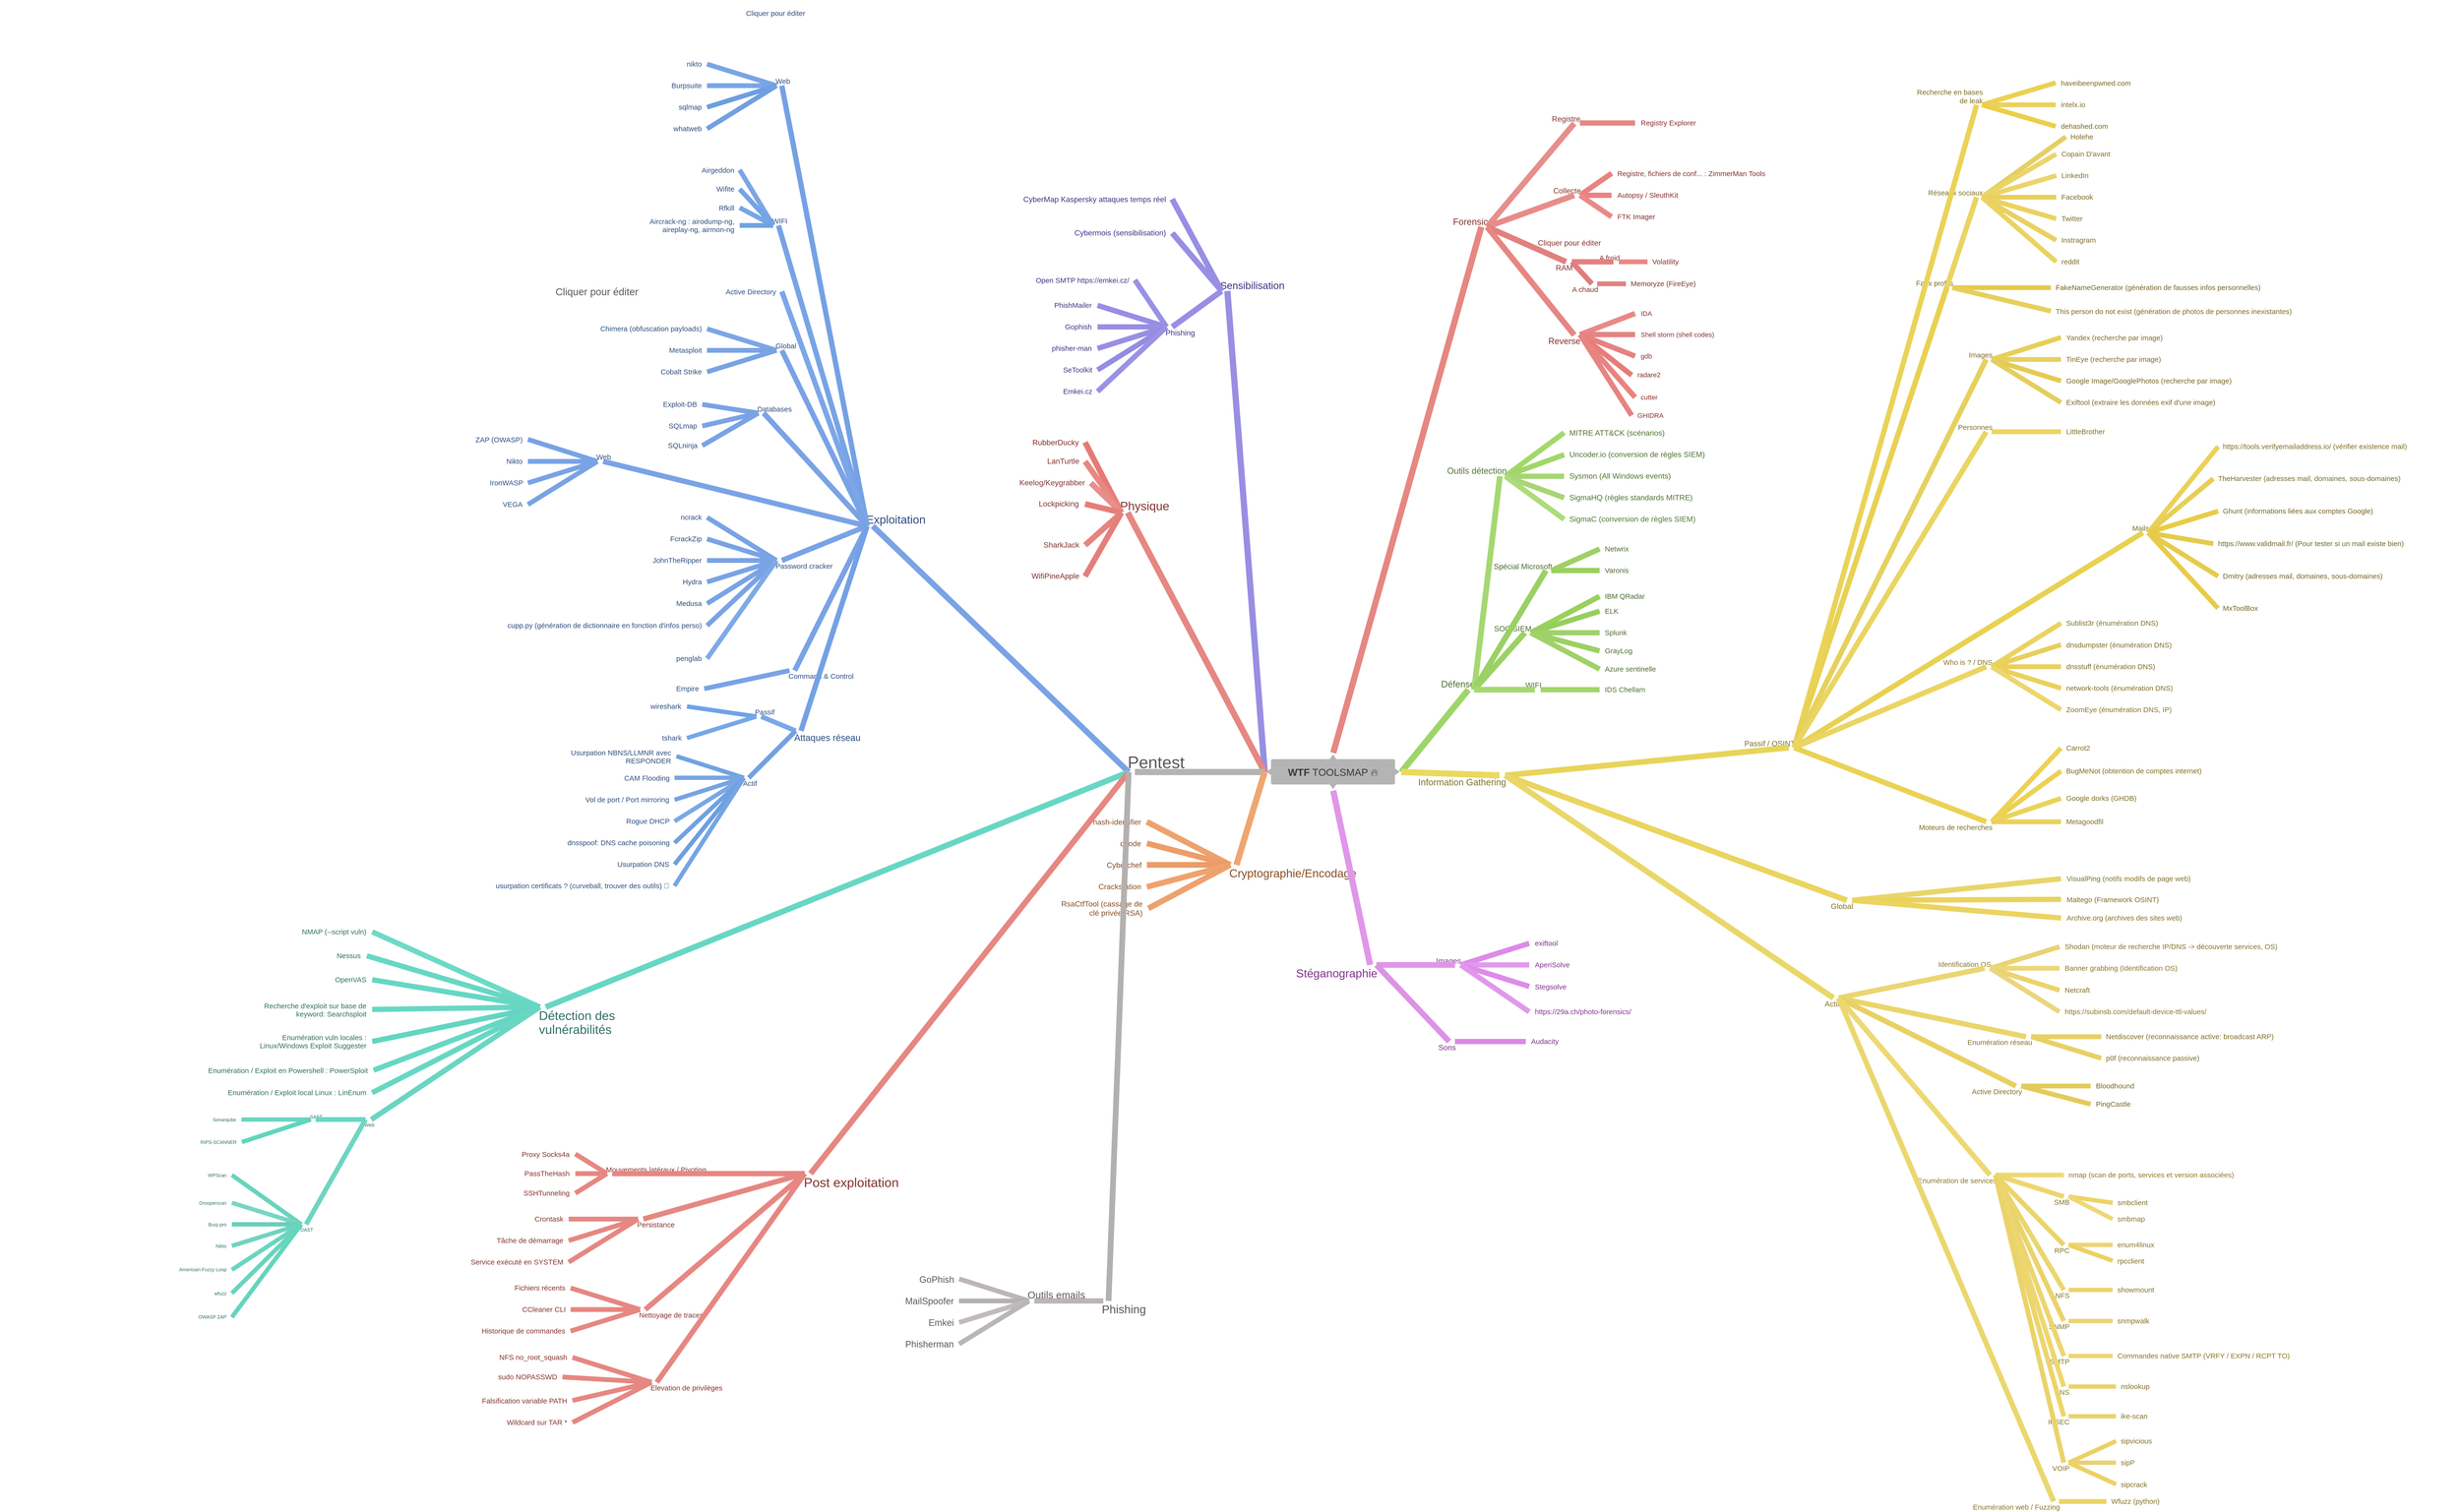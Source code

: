 <mxfile version="15.2.9" type="github"><diagram name="Page 1" id="Page_1"><mxGraphModel dx="4740" dy="2350" grid="1" gridSize="10" guides="1" tooltips="1" connect="1" arrows="1" fold="1" page="1" pageScale="1" pageWidth="827" pageHeight="1169" math="0" shadow="0"><root><mxCell id="0"/><mxCell id="1" parent="0"/><mxCell id="2" value="&lt;p style=&quot;align:center;margin-left:0;margin-right:0;margin-top:0px;margin-bottom:0px;text-indent:0;valign:middle;direction:ltr;&quot;&gt;&lt;font style=&quot;font-size:21px;font-family:Arial;color:#383838;direction:ltr;letter-spacing:0px;line-height:23.989px;opacity:1&quot;&gt;&lt;b&gt;WTF&lt;/b&gt;&lt;/font&gt;&lt;font style=&quot;font-size:21px;font-family:Arial;color:#383838;direction:ltr;letter-spacing:0px;line-height:23.989px;opacity:1&quot;&gt; TOOLSMAP 🔥&lt;/font&gt;&lt;/p&gt;" style="verticalAlign=middle;align=center;vsdxID=1;fillColor=#b4b4b4;gradientColor=none;shape=stencil(vVXbcoMgEP0aH9nh4gWe0/Q/mAaVqZUMmib9+2oh9UKjcTrjG+yevczZwxKxQ1PKs4ooblpr3tVVn9oyYi8RpbouldVtd4rYMWKH3FhVWHOpT+5+lj2yP32Yzz7DzcVh4H0MxV/unghIyY/l1cErXY/giIKIpwH4MXqePMbAxPNwkkGajOHSvnVe6+EEmG/F3vODoM7iIRTItFtCIUs8BMmbbpA1rWy1qX0LzldJWyjUlUN5JYuJq7kqdR6ZF8iKM2D8Qfk/AzyXdzTCIPgCmkJKt6QXGfB0OSBgmM0Z5mLCsBAw6+F3aDswHFRfURjBm/QbpF95HQGeU2D/U3A4M54B3Y3gUGND+WckTPCyhsMnspI/eNEBfrOE52tnGNoOBK/u3+4w7O5cV5Vb/WP/fNd3JvdPsOM3);strokeColor=none;strokeWidth=3;spacingTop=-3;spacingBottom=-3;spacingLeft=-3;spacingRight=-3;labelBackgroundColor=none;rounded=0;html=1;whiteSpace=wrap;" parent="1" vertex="1"><mxGeometry x="2693" y="1619" width="263" height="71" as="geometry"/></mxCell><mxCell id="3" value="&lt;p style=&quot;align:right;margin-left:0;margin-right:0;margin-top:0px;margin-bottom:0px;text-indent:0;valign:bottom;direction:ltr;&quot;&gt;&lt;font style=&quot;font-size:19px;font-family:Arial;color:#843430;direction:ltr;letter-spacing:0px;line-height:21.59px;opacity:1&quot;&gt;Forensic&lt;/font&gt;&lt;/p&gt;" style="verticalAlign=bottom;align=right;vsdxID=2;fillColor=none;gradientColor=none;shape=stencil(nZBRDoQgDERP03+WHsHFe5iISyOCQdT19kIaIxq//Jtp3zTpAFaTaUYNUkwx+F6v1EYD+AUpyRkdKCYFqACrzgf9C352LfuxyWRWg1/yhT/nRE5IsZWuZtCSK8CPeI0e/hF+jV7AJM4PO7KWCyr390bSiNtEtQM=);strokeColor=none;strokeWidth=3;spacingTop=-3;spacingBottom=-3;spacingLeft=-3;spacingRight=-3;labelBackgroundColor=none;rounded=0;html=1;whiteSpace=wrap;" parent="1" vertex="1"><mxGeometry x="3064" y="491" width="83" height="25" as="geometry"/></mxCell><mxCell id="4" value="&lt;p style=&quot;align:right;margin-left:0;margin-right:0;margin-top:0px;margin-bottom:0px;text-indent:0;valign:bottom;direction:ltr;&quot;&gt;&lt;font style=&quot;font-size:16px;font-family:Arial;color:#863633;direction:ltr;letter-spacing:0px;line-height:18.344px;opacity:1&quot;&gt;Registre&lt;/font&gt;&lt;/p&gt;" style="verticalAlign=bottom;align=right;vsdxID=4;fillColor=none;gradientColor=none;shape=stencil(nZBRDoQgDERP03+WHsHFe5iISyOCQdT19kIaIxq//Jtp3zTpAFaTaUYNUkwx+F6v1EYD+AUpyRkdKCYFqACrzgf9C352LfuxyWRWg1/yhT/nRE5IsZWuZtCSK8CPeI0e/hF+jV7AJM4PO7KWCyr390bSiNtEtQM=);strokeColor=none;strokeWidth=3;spacingTop=-3;spacingBottom=-3;spacingLeft=-3;spacingRight=-3;labelBackgroundColor=none;rounded=0;html=1;whiteSpace=wrap;" parent="1" vertex="1"><mxGeometry x="3273" y="278" width="67" height="21" as="geometry"/></mxCell><mxCell id="5" value="&lt;p style=&quot;align:left;margin-left:0;margin-right:0;margin-top:0px;margin-bottom:0px;text-indent:0;valign:middle;direction:ltr;&quot;&gt;&lt;font style=&quot;font-size:15px;font-family:Arial;color:#843231;direction:ltr;letter-spacing:0px;line-height:16.933px;opacity:1&quot;&gt;Registry Explorer&lt;/font&gt;&lt;/p&gt;" style="verticalAlign=middle;align=left;vsdxID=6;fillColor=none;gradientColor=none;shape=stencil(nZBRDoQgDERP03+WHsHFe5iISyOCQdT19kIaIxq//Jtp3zTpAFaTaUYNUkwx+F6v1EYD+AUpyRkdKCYFqACrzgf9C352LfuxyWRWg1/yhT/nRE5IsZWuZtCSK8CPeI0e/hF+jV7AJM4PO7KWCyr390bSiNtEtQM=);strokeColor=none;strokeWidth=3;spacingTop=-3;spacingBottom=-3;spacingLeft=-3;spacingRight=-3;labelBackgroundColor=none;rounded=0;html=1;whiteSpace=wrap;" parent="1" vertex="1"><mxGeometry x="3468" y="289" width="129" height="19" as="geometry"/></mxCell><mxCell id="6" value="&lt;p style=&quot;align:right;margin-left:0;margin-right:0;margin-top:0px;margin-bottom:0px;text-indent:0;valign:bottom;direction:ltr;&quot;&gt;&lt;font style=&quot;font-size:16px;font-family:Arial;color:#893330;direction:ltr;letter-spacing:0px;line-height:18.344px;opacity:1&quot;&gt;Collecte&lt;/font&gt;&lt;/p&gt;" style="verticalAlign=bottom;align=right;vsdxID=8;fillColor=none;gradientColor=none;shape=stencil(nZBRDoQgDERP03+WHsHFe5iISyOCQdT19kIaIxq//Jtp3zTpAFaTaUYNUkwx+F6v1EYD+AUpyRkdKCYFqACrzgf9C352LfuxyWRWg1/yhT/nRE5IsZWuZtCSK8CPeI0e/hF+jV7AJM4PO7KWCyr390bSiNtEtQM=);strokeColor=none;strokeWidth=3;spacingTop=-3;spacingBottom=-3;spacingLeft=-3;spacingRight=-3;labelBackgroundColor=none;rounded=0;html=1;whiteSpace=wrap;" parent="1" vertex="1"><mxGeometry x="3275" y="428" width="66" height="21" as="geometry"/></mxCell><UserObject label="&lt;p style=&quot;align:left;margin-left:0;margin-right:0;margin-top:0px;margin-bottom:0px;text-indent:0;valign:middle;direction:ltr;&quot;&gt;&lt;font style=&quot;font-size:15px;font-family:Arial;color:#87302e;direction:ltr;letter-spacing:0px;line-height:16.933px;opacity:1&quot;&gt;Registre, fichiers de conf... : ZimmerMan Tools&lt;/font&gt;&lt;/p&gt;" link="https://ericzimmerman.github.io/#!index.md" id="7"><mxCell style="verticalAlign=middle;align=left;vsdxID=10;fillColor=none;gradientColor=none;shape=stencil(nZBRDoQgDERP03+WHsHFe5iISyOCQdT19kIaIxq//Jtp3zTpAFaTaUYNUkwx+F6v1EYD+AUpyRkdKCYFqACrzgf9C352LfuxyWRWg1/yhT/nRE5IsZWuZtCSK8CPeI0e/hF+jV7AJM4PO7KWCyr390bSiNtEtQM=);strokeColor=none;strokeWidth=3;spacingTop=-3;spacingBottom=-3;spacingLeft=-3;spacingRight=-3;labelBackgroundColor=none;rounded=0;html=1;whiteSpace=wrap;" parent="1" vertex="1"><mxGeometry x="3419" y="395" width="493" height="19" as="geometry"/></mxCell></UserObject><UserObject label="&lt;p style=&quot;align:left;margin-left:0;margin-right:0;margin-top:0px;margin-bottom:0px;text-indent:0;valign:middle;direction:ltr;&quot;&gt;&lt;font style=&quot;font-size:15px;font-family:Arial;color:#872f2e;direction:ltr;letter-spacing:0px;line-height:16.933px;opacity:1&quot;&gt;Autopsy / SleuthKit&lt;/font&gt;&lt;/p&gt;" link="https://www.sleuthkit.org/autopsy/" id="8"><mxCell style="verticalAlign=middle;align=left;vsdxID=12;fillColor=none;gradientColor=none;shape=stencil(nZBRDoQgDERP03+WHsHFe5iISyOCQdT19kIaIxq//Jtp3zTpAFaTaUYNUkwx+F6v1EYD+AUpyRkdKCYFqACrzgf9C352LfuxyWRWg1/yhT/nRE5IsZWuZtCSK8CPeI0e/hF+jV7AJM4PO7KWCyr390bSiNtEtQM=);strokeColor=none;strokeWidth=3;spacingTop=-3;spacingBottom=-3;spacingLeft=-3;spacingRight=-3;labelBackgroundColor=none;rounded=0;html=1;whiteSpace=wrap;" parent="1" vertex="1"><mxGeometry x="3419" y="440" width="142" height="19" as="geometry"/></mxCell></UserObject><mxCell id="9" value="&lt;p style=&quot;align:left;margin-left:0;margin-right:0;margin-top:0px;margin-bottom:0px;text-indent:0;valign:middle;direction:ltr;&quot;&gt;&lt;font style=&quot;font-size:15px;font-family:Arial;color:#8a302f;direction:ltr;letter-spacing:0px;line-height:16.933px;opacity:1&quot;&gt;FTK Imager&lt;/font&gt;&lt;/p&gt;" style="verticalAlign=middle;align=left;vsdxID=14;fillColor=none;gradientColor=none;shape=stencil(nZBRDoQgDERP03+WHsHFe5iISyOCQdT19kIaIxq//Jtp3zTpAFaTaUYNUkwx+F6v1EYD+AUpyRkdKCYFqACrzgf9C352LfuxyWRWg1/yhT/nRE5IsZWuZtCSK8CPeI0e/hF+jV7AJM4PO7KWCyr390bSiNtEtQM=);strokeColor=none;strokeWidth=3;spacingTop=-3;spacingBottom=-3;spacingLeft=-3;spacingRight=-3;labelBackgroundColor=none;rounded=0;html=1;whiteSpace=wrap;" parent="1" vertex="1"><mxGeometry x="3419" y="485" width="88" height="19" as="geometry"/></mxCell><mxCell id="10" value="&lt;p style=&quot;align:right;margin-left:0;margin-right:0;margin-top:0px;margin-bottom:0px;text-indent:0;valign:top;direction:ltr;&quot;&gt;&lt;font style=&quot;font-size:16px;font-family:Arial;color:#803330;direction:ltr;letter-spacing:0px;line-height:18.344px;opacity:1&quot;&gt;RAM&lt;/font&gt;&lt;/p&gt;" style="verticalAlign=top;align=right;vsdxID=16;fillColor=none;gradientColor=none;shape=stencil(nZBRDoQgDERP03+WHsHFe5iISyOCQdT19kIaIxq//Jtp3zTpAFaTaUYNUkwx+F6v1EYD+AUpyRkdKCYFqACrzgf9C352LfuxyWRWg1/yhT/nRE5IsZWuZtCSK8CPeI0e/hF+jV7AJM4PO7KWCyr390bSiNtEtQM=);strokeColor=none;strokeWidth=3;spacingTop=-3;spacingBottom=-3;spacingLeft=-3;spacingRight=-3;labelBackgroundColor=none;rounded=0;html=1;whiteSpace=wrap;" parent="1" vertex="1"><mxGeometry x="3268" y="589" width="56" height="21" as="geometry"/></mxCell><mxCell id="11" value="&lt;p style=&quot;align:right;margin-left:0;margin-right:0;margin-top:0px;margin-bottom:0px;text-indent:0;valign:bottom;direction:ltr;&quot;&gt;&lt;font style=&quot;font-size:15px;font-family:Arial;color:#7f3232;direction:ltr;letter-spacing:0px;line-height:16.933px;opacity:1&quot;&gt;A froid&lt;/font&gt;&lt;/p&gt;" style="verticalAlign=bottom;align=right;vsdxID=18;fillColor=none;gradientColor=none;shape=stencil(nZBRDoQgDERP03+WHsHFe5iISyOCQdT19kIaIxq//Jtp3zTpAFaTaUYNUkwx+F6v1EYD+AUpyRkdKCYFqACrzgf9C352LfuxyWRWg1/yhT/nRE5IsZWuZtCSK8CPeI0e/hF+jV7AJM4PO7KWCyr390bSiNtEtQM=);strokeColor=none;strokeWidth=3;spacingTop=-3;spacingBottom=-3;spacingLeft=-3;spacingRight=-3;labelBackgroundColor=none;rounded=0;html=1;whiteSpace=wrap;" parent="1" vertex="1"><mxGeometry x="3366" y="570" width="56" height="19" as="geometry"/></mxCell><mxCell id="12" value="&lt;p style=&quot;align:left;margin-left:0;margin-right:0;margin-top:0px;margin-bottom:0px;text-indent:0;valign:middle;direction:ltr;&quot;&gt;&lt;font style=&quot;font-size:15px;font-family:Arial;color:#843333;direction:ltr;letter-spacing:0px;line-height:16.933px;opacity:1&quot;&gt;Volatility&lt;/font&gt;&lt;/p&gt;" style="verticalAlign=middle;align=left;vsdxID=20;fillColor=none;gradientColor=none;shape=stencil(nZBRDoQgDERP03+WHsHFe5iISyOCQdT19kIaIxq//Jtp3zTpAFaTaUYNUkwx+F6v1EYD+AUpyRkdKCYFqACrzgf9C352LfuxyWRWg1/yhT/nRE5IsZWuZtCSK8CPeI0e/hF+jV7AJM4PO7KWCyr390bSiNtEtQM=);strokeColor=none;strokeWidth=3;spacingTop=-3;spacingBottom=-3;spacingLeft=-3;spacingRight=-3;labelBackgroundColor=none;rounded=0;html=1;whiteSpace=wrap;" parent="1" vertex="1"><mxGeometry x="3492" y="579" width="62" height="19" as="geometry"/></mxCell><mxCell id="13" value="&lt;p style=&quot;align:right;margin-left:0;margin-right:0;margin-top:0px;margin-bottom:0px;text-indent:0;valign:top;direction:ltr;&quot;&gt;&lt;font style=&quot;font-size:15px;font-family:Arial;color:#7e3231;direction:ltr;letter-spacing:0px;line-height:16.933px;opacity:1&quot;&gt;A chaud&lt;/font&gt;&lt;/p&gt;" style="verticalAlign=top;align=right;vsdxID=22;fillColor=none;gradientColor=none;shape=stencil(nZBRDoQgDERP03+WHsHFe5iISyOCQdT19kIaIxq//Jtp3zTpAFaTaUYNUkwx+F6v1EYD+AUpyRkdKCYFqACrzgf9C352LfuxyWRWg1/yhT/nRE5IsZWuZtCSK8CPeI0e/hF+jV7AJM4PO7KWCyr390bSiNtEtQM=);strokeColor=none;strokeWidth=3;spacingTop=-3;spacingBottom=-3;spacingLeft=-3;spacingRight=-3;labelBackgroundColor=none;rounded=0;html=1;whiteSpace=wrap;" parent="1" vertex="1"><mxGeometry x="3317" y="635" width="60" height="19" as="geometry"/></mxCell><mxCell id="14" value="&lt;p style=&quot;align:left;margin-left:0;margin-right:0;margin-top:0px;margin-bottom:0px;text-indent:0;valign:middle;direction:ltr;&quot;&gt;&lt;font style=&quot;font-size:15px;font-family:Arial;color:#7e3433;direction:ltr;letter-spacing:0px;line-height:16.933px;opacity:1&quot;&gt;Memoryze (FireEye)&lt;/font&gt;&lt;/p&gt;" style="verticalAlign=middle;align=left;vsdxID=24;fillColor=none;gradientColor=none;shape=stencil(nZBRDoQgDERP03+WHsHFe5iISyOCQdT19kIaIxq//Jtp3zTpAFaTaUYNUkwx+F6v1EYD+AUpyRkdKCYFqACrzgf9C352LfuxyWRWg1/yhT/nRE5IsZWuZtCSK8CPeI0e/hF+jV7AJM4PO7KWCyr390bSiNtEtQM=);strokeColor=none;strokeWidth=3;spacingTop=-3;spacingBottom=-3;spacingLeft=-3;spacingRight=-3;labelBackgroundColor=none;rounded=0;html=1;whiteSpace=wrap;" parent="1" vertex="1"><mxGeometry x="3447" y="625" width="153" height="19" as="geometry"/></mxCell><mxCell id="15" value="&lt;p style=&quot;align:right;margin-left:0;margin-right:0;margin-top:0px;margin-bottom:0px;text-indent:0;valign:top;direction:ltr;&quot;&gt;&lt;font style=&quot;font-size:18px;font-family:Arial;color:#85332f;direction:ltr;letter-spacing:0px;line-height:20.152px;opacity:1&quot;&gt;Reverse&lt;/font&gt;&lt;/p&gt;" style="verticalAlign=top;align=right;vsdxID=26;fillColor=none;gradientColor=none;shape=stencil(nZBRDoQgDERP03+WHsHFe5iISyOCQdT19kIaIxq//Jtp3zTpAFaTaUYNUkwx+F6v1EYD+AUpyRkdKCYFqACrzgf9C352LfuxyWRWg1/yhT/nRE5IsZWuZtCSK8CPeI0e/hF+jV7AJM4PO7KWCyr390bSiNtEtQM=);strokeColor=none;strokeWidth=3;spacingTop=-3;spacingBottom=-3;spacingLeft=-3;spacingRight=-3;labelBackgroundColor=none;rounded=0;html=1;whiteSpace=wrap;" parent="1" vertex="1"><mxGeometry x="3050" y="741" width="290" height="22" as="geometry"/></mxCell><mxCell id="16" value="&lt;p style=&quot;align:left;margin-left:0;margin-right:0;margin-top:0px;margin-bottom:0px;text-indent:0;valign:middle;direction:ltr;&quot;&gt;&lt;font style=&quot;font-size:14px;font-family:Arial;color:#88322f;direction:ltr;letter-spacing:0px;line-height:15.776px;opacity:1&quot;&gt;IDA&lt;/font&gt;&lt;/p&gt;" style="verticalAlign=middle;align=left;vsdxID=28;fillColor=none;gradientColor=none;shape=stencil(nZBRDoQgDERP03+WHsHFe5iISyOCQdT19kIaIxq//Jtp3zTpAFaTaUYNUkwx+F6v1EYD+AUpyRkdKCYFqACrzgf9C352LfuxyWRWg1/yhT/nRE5IsZWuZtCSK8CPeI0e/hF+jV7AJM4PO7KWCyr390bSiNtEtQM=);strokeColor=none;strokeWidth=3;spacingTop=-3;spacingBottom=-3;spacingLeft=-3;spacingRight=-3;labelBackgroundColor=none;rounded=0;html=1;whiteSpace=wrap;" parent="1" vertex="1"><mxGeometry x="3468" y="689" width="56" height="16" as="geometry"/></mxCell><mxCell id="17" value="&lt;p style=&quot;align:left;margin-left:0;margin-right:0;margin-top:0px;margin-bottom:0px;text-indent:0;valign:middle;direction:ltr;&quot;&gt;&lt;font style=&quot;font-size:14px;font-family:Arial;color:#833231;direction:ltr;letter-spacing:0px;line-height:15.776px;opacity:1&quot;&gt;Shell storm (shell codes)&lt;/font&gt;&lt;/p&gt;" style="verticalAlign=middle;align=left;vsdxID=30;fillColor=none;gradientColor=none;shape=stencil(nZBRDoQgDERP03+WHsHFe5iISyOCQdT19kIaIxq//Jtp3zTpAFaTaUYNUkwx+F6v1EYD+AUpyRkdKCYFqACrzgf9C352LfuxyWRWg1/yhT/nRE5IsZWuZtCSK8CPeI0e/hF+jV7AJM4PO7KWCyr390bSiNtEtQM=);strokeColor=none;strokeWidth=3;spacingTop=-3;spacingBottom=-3;spacingLeft=-3;spacingRight=-3;labelBackgroundColor=none;rounded=0;html=1;whiteSpace=wrap;" parent="1" vertex="1"><mxGeometry x="3468" y="733" width="259" height="16" as="geometry"/></mxCell><mxCell id="18" value="&lt;p style=&quot;align:left;margin-left:0;margin-right:0;margin-top:0px;margin-bottom:0px;text-indent:0;valign:middle;direction:ltr;&quot;&gt;&lt;font style=&quot;font-size:14px;font-family:Arial;color:#83322f;direction:ltr;letter-spacing:0px;line-height:15.776px;opacity:1&quot;&gt;gdb&lt;/font&gt;&lt;/p&gt;" style="verticalAlign=middle;align=left;vsdxID=32;fillColor=none;gradientColor=none;shape=stencil(nZBRDoQgDERP03+WHsHFe5iISyOCQdT19kIaIxq//Jtp3zTpAFaTaUYNUkwx+F6v1EYD+AUpyRkdKCYFqACrzgf9C352LfuxyWRWg1/yhT/nRE5IsZWuZtCSK8CPeI0e/hF+jV7AJM4PO7KWCyr390bSiNtEtQM=);strokeColor=none;strokeWidth=3;spacingTop=-3;spacingBottom=-3;spacingLeft=-3;spacingRight=-3;labelBackgroundColor=none;rounded=0;html=1;whiteSpace=wrap;" parent="1" vertex="1"><mxGeometry x="3468" y="778" width="56" height="16" as="geometry"/></mxCell><mxCell id="19" value="&lt;p style=&quot;align:left;margin-left:0;margin-right:0;margin-top:0px;margin-bottom:0px;text-indent:0;valign:middle;direction:ltr;&quot;&gt;&lt;font style=&quot;font-size:14px;font-family:Arial;color:#842f2d;direction:ltr;letter-spacing:0px;line-height:15.776px;opacity:1&quot;&gt;radare2&lt;/font&gt;&lt;/p&gt;" style="verticalAlign=middle;align=left;vsdxID=34;fillColor=none;gradientColor=none;shape=stencil(nZBRDoQgDERP03+WHsHFe5iISyOCQdT19kIaIxq//Jtp3zTpAFaTaUYNUkwx+F6v1EYD+AUpyRkdKCYFqACrzgf9C352LfuxyWRWg1/yhT/nRE5IsZWuZtCSK8CPeI0e/hF+jV7AJM4PO7KWCyr390bSiNtEtQM=);strokeColor=none;strokeWidth=3;spacingTop=-3;spacingBottom=-3;spacingLeft=-3;spacingRight=-3;labelBackgroundColor=none;rounded=0;html=1;whiteSpace=wrap;" parent="1" vertex="1"><mxGeometry x="3461" y="817" width="56" height="16" as="geometry"/></mxCell><mxCell id="20" value="&lt;p style=&quot;align:left;margin-left:0;margin-right:0;margin-top:0px;margin-bottom:0px;text-indent:0;valign:middle;direction:ltr;&quot;&gt;&lt;font style=&quot;font-size:14px;font-family:Arial;color:#87302e;direction:ltr;letter-spacing:0px;line-height:15.776px;opacity:1&quot;&gt;cutter&lt;/font&gt;&lt;/p&gt;" style="verticalAlign=middle;align=left;vsdxID=36;fillColor=none;gradientColor=none;shape=stencil(nZBRDoQgDERP03+WHsHFe5iISyOCQdT19kIaIxq//Jtp3zTpAFaTaUYNUkwx+F6v1EYD+AUpyRkdKCYFqACrzgf9C352LfuxyWRWg1/yhT/nRE5IsZWuZtCSK8CPeI0e/hF+jV7AJM4PO7KWCyr390bSiNtEtQM=);strokeColor=none;strokeWidth=3;spacingTop=-3;spacingBottom=-3;spacingLeft=-3;spacingRight=-3;labelBackgroundColor=none;rounded=0;html=1;whiteSpace=wrap;" parent="1" vertex="1"><mxGeometry x="3468" y="864" width="56" height="16" as="geometry"/></mxCell><mxCell id="21" value="&lt;p style=&quot;align:left;margin-left:0;margin-right:0;margin-top:0px;margin-bottom:0px;text-indent:0;valign:middle;direction:ltr;&quot;&gt;&lt;font style=&quot;font-size:14px;font-family:Arial;color:#85312f;direction:ltr;letter-spacing:0px;line-height:15.776px;opacity:1&quot;&gt;GHIDRA&lt;/font&gt;&lt;/p&gt;" style="verticalAlign=middle;align=left;vsdxID=38;fillColor=none;gradientColor=none;shape=stencil(nZBRDoQgDERP03+WHsHFe5iISyOCQdT19kIaIxq//Jtp3zTpAFaTaUYNUkwx+F6v1EYD+AUpyRkdKCYFqACrzgf9C352LfuxyWRWg1/yhT/nRE5IsZWuZtCSK8CPeI0e/hF+jV7AJM4PO7KWCyr390bSiNtEtQM=);strokeColor=none;strokeWidth=3;spacingTop=-3;spacingBottom=-3;spacingLeft=-3;spacingRight=-3;labelBackgroundColor=none;rounded=0;html=1;whiteSpace=wrap;" parent="1" vertex="1"><mxGeometry x="3461" y="902" width="60" height="16" as="geometry"/></mxCell><mxCell id="22" value="&lt;p style=&quot;align:left;margin-left:0;margin-right:0;margin-top:0px;margin-bottom:0px;text-indent:0;valign:bottom;direction:ltr;&quot;&gt;&lt;font style=&quot;font-size:21px;font-family:Arial;color:#3e3583;direction:ltr;letter-spacing:0px;line-height:23.685px;opacity:1&quot;&gt;Sensibilisation &lt;/font&gt;&lt;/p&gt;" style="verticalAlign=bottom;align=left;vsdxID=40;fillColor=none;gradientColor=none;shape=stencil(nZBRDoQgDERP03+WHsHFe5iISyOCQdT19kIaIxq//Jtp3zTpAFaTaUYNUkwx+F6v1EYD+AUpyRkdKCYFqACrzgf9C352LfuxyWRWg1/yhT/nRE5IsZWuZtCSK8CPeI0e/hF+jV7AJM4PO7KWCyr390bSiNtEtQM=);strokeColor=none;strokeWidth=3;spacingTop=-3;spacingBottom=-3;spacingLeft=-3;spacingRight=-3;labelBackgroundColor=none;rounded=0;html=1;whiteSpace=wrap;" parent="1" vertex="1"><mxGeometry x="2590" y="622" width="227" height="28" as="geometry"/></mxCell><UserObject label="&lt;p style=&quot;align:right;margin-left:0;margin-right:0;margin-top:0px;margin-bottom:0px;text-indent:0;valign:middle;direction:ltr;&quot;&gt;&lt;font style=&quot;font-size:16px;font-family:Arial;color:#3e3583;direction:ltr;letter-spacing:0px;line-height:18.344px;opacity:1&quot;&gt;CyberMap Kaspersky attaques temps réel&lt;/font&gt;&lt;/p&gt;" link="https://cybermap.kaspersky.com/" id="23"><mxCell style="verticalAlign=middle;align=right;vsdxID=42;fillColor=none;gradientColor=none;shape=stencil(nZBRDoQgDERP03+WHsHFe5iISyOCQdT19kIaIxq//Jtp3zTpAFaTaUYNUkwx+F6v1EYD+AUpyRkdKCYFqACrzgf9C352LfuxyWRWg1/yhT/nRE5IsZWuZtCSK8CPeI0e/hF+jV7AJM4PO7KWCyr390bSiNtEtQM=);strokeColor=none;strokeWidth=3;spacingTop=-3;spacingBottom=-3;spacingLeft=-3;spacingRight=-3;labelBackgroundColor=none;rounded=0;html=1;whiteSpace=wrap;" parent="1" vertex="1"><mxGeometry x="1982" y="448" width="493" height="21" as="geometry"/></mxCell></UserObject><mxCell id="24" value="&lt;p style=&quot;align:right;margin-left:0;margin-right:0;margin-top:0px;margin-bottom:0px;text-indent:0;valign:middle;direction:ltr;&quot;&gt;&lt;font style=&quot;font-size:16px;font-family:Arial;color:#3e3583;direction:ltr;letter-spacing:0px;line-height:18.344px;opacity:1&quot;&gt;Cybermois (sensibilisation)&lt;/font&gt;&lt;/p&gt;" style="verticalAlign=middle;align=right;vsdxID=44;fillColor=none;gradientColor=none;shape=stencil(nZBRDoQgDERP03+WHsHFe5iISyOCQdT19kIaIxq//Jtp3zTpAFaTaUYNUkwx+F6v1EYD+AUpyRkdKCYFqACrzgf9C352LfuxyWRWg1/yhT/nRE5IsZWuZtCSK8CPeI0e/hF+jV7AJM4PO7KWCyr390bSiNtEtQM=);strokeColor=none;strokeWidth=3;spacingTop=-3;spacingBottom=-3;spacingLeft=-3;spacingRight=-3;labelBackgroundColor=none;rounded=0;html=1;whiteSpace=wrap;" parent="1" vertex="1"><mxGeometry x="2257" y="518" width="218" height="21" as="geometry"/></mxCell><mxCell id="25" value="&lt;p style=&quot;align:left;margin-left:0;margin-right:0;margin-top:0px;margin-bottom:0px;text-indent:0;valign:top;direction:ltr;&quot;&gt;&lt;font style=&quot;font-size:16px;font-family:Arial;color:#3e3583;direction:ltr;letter-spacing:0px;line-height:18.344px;opacity:1&quot;&gt;Phishing&lt;/font&gt;&lt;/p&gt;" style="verticalAlign=top;align=left;vsdxID=46;fillColor=none;gradientColor=none;shape=stencil(nZBRDoQgDERP03+WHsHFe5iISyOCQdT19kIaIxq//Jtp3zTpAFaTaUYNUkwx+F6v1EYD+AUpyRkdKCYFqACrzgf9C352LfuxyWRWg1/yhT/nRE5IsZWuZtCSK8CPeI0e/hF+jV7AJM4PO7KWCyr390bSiNtEtQM=);strokeColor=none;strokeWidth=3;spacingTop=-3;spacingBottom=-3;spacingLeft=-3;spacingRight=-3;labelBackgroundColor=none;rounded=0;html=1;whiteSpace=wrap;" parent="1" vertex="1"><mxGeometry x="2476" y="725" width="70" height="21" as="geometry"/></mxCell><UserObject label="&lt;p style=&quot;align:right;margin-left:0;margin-right:0;margin-top:0px;margin-bottom:0px;text-indent:0;valign:middle;direction:ltr;&quot;&gt;&lt;font style=&quot;font-size:15px;font-family:Arial;color:#3d3685;direction:ltr;letter-spacing:0px;line-height:16.933px;opacity:1&quot;&gt;Open SMTP &lt;/font&gt;&lt;font style=&quot;font-size:15px;font-family:Arial;color:#3d3685;direction:ltr;letter-spacing:0px;line-height:16.933px;opacity:1&quot;&gt;https://emkei.cz/&lt;/font&gt;&lt;/p&gt;" link="https://emkei.cz/" id="26"><mxCell style="verticalAlign=middle;align=right;vsdxID=48;fillColor=none;gradientColor=none;shape=stencil(nZBRDoQgDERP03+WHsHFe5iISyOCQdT19kIaIxq//Jtp3zTpAFaTaUYNUkwx+F6v1EYD+AUpyRkdKCYFqACrzgf9C352LfuxyWRWg1/yhT/nRE5IsZWuZtCSK8CPeI0e/hF+jV7AJM4PO7KWCyr390bSiNtEtQM=);strokeColor=none;strokeWidth=3;spacingTop=-3;spacingBottom=-3;spacingLeft=-3;spacingRight=-3;labelBackgroundColor=none;rounded=0;html=1;whiteSpace=wrap;" parent="1" vertex="1"><mxGeometry x="2178" y="618" width="220" height="19" as="geometry"/></mxCell></UserObject><UserObject label="&lt;p style=&quot;align:right;margin-left:0;margin-right:0;margin-top:0px;margin-bottom:0px;text-indent:0;valign:middle;direction:ltr;&quot;&gt;&lt;font style=&quot;font-size:15px;font-family:Arial;color:#3e3583;direction:ltr;letter-spacing:0px;line-height:16.933px;opacity:1&quot;&gt;PhishMailer&lt;/font&gt;&lt;/p&gt;" link="https://github.com/BiZken/PhishMailer" id="27"><mxCell style="verticalAlign=middle;align=right;vsdxID=50;fillColor=none;gradientColor=none;shape=stencil(nZBRDoQgDERP03+WHsHFe5iISyOCQdT19kIaIxq//Jtp3zTpAFaTaUYNUkwx+F6v1EYD+AUpyRkdKCYFqACrzgf9C352LfuxyWRWg1/yhT/nRE5IsZWuZtCSK8CPeI0e/hF+jV7AJM4PO7KWCyr390bSiNtEtQM=);strokeColor=none;strokeWidth=3;spacingTop=-3;spacingBottom=-3;spacingLeft=-3;spacingRight=-3;labelBackgroundColor=none;rounded=0;html=1;whiteSpace=wrap;" parent="1" vertex="1"><mxGeometry x="2232" y="670" width="88" height="19" as="geometry"/></mxCell></UserObject><UserObject label="&lt;p style=&quot;align:right;margin-left:0;margin-right:0;margin-top:0px;margin-bottom:0px;text-indent:0;valign:middle;direction:ltr;&quot;&gt;&lt;font style=&quot;font-size:15px;font-family:Arial;color:#3e3583;direction:ltr;letter-spacing:0px;line-height:16.933px;opacity:1&quot;&gt;Gophish&lt;/font&gt;&lt;/p&gt;" link="https://getgophish.com/" id="28"><mxCell style="verticalAlign=middle;align=right;vsdxID=52;fillColor=none;gradientColor=none;shape=stencil(nZBRDoQgDERP03+WHsHFe5iISyOCQdT19kIaIxq//Jtp3zTpAFaTaUYNUkwx+F6v1EYD+AUpyRkdKCYFqACrzgf9C352LfuxyWRWg1/yhT/nRE5IsZWuZtCSK8CPeI0e/hF+jV7AJM4PO7KWCyr390bSiNtEtQM=);strokeColor=none;strokeWidth=3;spacingTop=-3;spacingBottom=-3;spacingLeft=-3;spacingRight=-3;labelBackgroundColor=none;rounded=0;html=1;whiteSpace=wrap;" parent="1" vertex="1"><mxGeometry x="2257" y="715" width="63" height="19" as="geometry"/></mxCell></UserObject><UserObject label="&lt;p style=&quot;align:right;margin-left:0;margin-right:0;margin-top:0px;margin-bottom:0px;text-indent:0;valign:middle;direction:ltr;&quot;&gt;&lt;font style=&quot;font-size:15px;font-family:Arial;color:#3e3583;direction:ltr;letter-spacing:0px;line-height:16.933px;opacity:1&quot;&gt;phisher-man&lt;/font&gt;&lt;/p&gt;" link="https://github.com/FDX100/Phisher-man" id="29"><mxCell style="verticalAlign=middle;align=right;vsdxID=54;fillColor=none;gradientColor=none;shape=stencil(nZBRDoQgDERP03+WHsHFe5iISyOCQdT19kIaIxq//Jtp3zTpAFaTaUYNUkwx+F6v1EYD+AUpyRkdKCYFqACrzgf9C352LfuxyWRWg1/yhT/nRE5IsZWuZtCSK8CPeI0e/hF+jV7AJM4PO7KWCyr390bSiNtEtQM=);strokeColor=none;strokeWidth=3;spacingTop=-3;spacingBottom=-3;spacingLeft=-3;spacingRight=-3;labelBackgroundColor=none;rounded=0;html=1;whiteSpace=wrap;" parent="1" vertex="1"><mxGeometry x="2226" y="760" width="94" height="19" as="geometry"/></mxCell></UserObject><mxCell id="30" value="&lt;p style=&quot;align:right;margin-left:0;margin-right:0;margin-top:0px;margin-bottom:0px;text-indent:0;valign:middle;direction:ltr;&quot;&gt;&lt;font style=&quot;font-size:15px;font-family:Arial;color:#3e3681;direction:ltr;letter-spacing:0px;line-height:16.933px;opacity:1&quot;&gt;SeToolkit&lt;/font&gt;&lt;/p&gt;" style="verticalAlign=middle;align=right;vsdxID=56;fillColor=none;gradientColor=none;shape=stencil(nZBRDoQgDERP03+WHsHFe5iISyOCQdT19kIaIxq//Jtp3zTpAFaTaUYNUkwx+F6v1EYD+AUpyRkdKCYFqACrzgf9C352LfuxyWRWg1/yhT/nRE5IsZWuZtCSK8CPeI0e/hF+jV7AJM4PO7KWCyr390bSiNtEtQM=);strokeColor=none;strokeWidth=3;spacingTop=-3;spacingBottom=-3;spacingLeft=-3;spacingRight=-3;labelBackgroundColor=none;rounded=0;html=1;whiteSpace=wrap;" parent="1" vertex="1"><mxGeometry x="2252" y="805" width="69" height="19" as="geometry"/></mxCell><mxCell id="31" value="&lt;p style=&quot;align:right;margin-left:0;margin-right:0;margin-top:0px;margin-bottom:0px;text-indent:0;valign:middle;direction:ltr;&quot;&gt;&lt;font style=&quot;font-size:15px;font-family:Arial;color:#3e3784;direction:ltr;letter-spacing:0px;line-height:16.933px;opacity:1&quot;&gt;Emkei.cz&lt;/font&gt;&lt;/p&gt;" style="verticalAlign=middle;align=right;vsdxID=58;fillColor=none;gradientColor=none;shape=stencil(nZBRDoQgDERP03+WHsHFe5iISyOCQdT19kIaIxq//Jtp3zTpAFaTaUYNUkwx+F6v1EYD+AUpyRkdKCYFqACrzgf9C352LfuxyWRWg1/yhT/nRE5IsZWuZtCSK8CPeI0e/hF+jV7AJM4PO7KWCyr390bSiNtEtQM=);strokeColor=none;strokeWidth=3;spacingTop=-3;spacingBottom=-3;spacingLeft=-3;spacingRight=-3;labelBackgroundColor=none;rounded=0;html=1;whiteSpace=wrap;" parent="1" vertex="1"><mxGeometry x="2252" y="850" width="69" height="19" as="geometry"/></mxCell><mxCell id="32" value="&lt;p style=&quot;align:left;margin-left:0;margin-right:0;margin-top:0px;margin-bottom:0px;text-indent:0;valign:bottom;direction:ltr;&quot;&gt;&lt;font style=&quot;font-size:25px;font-family:Arial;color:#843430;direction:ltr;letter-spacing:0px;line-height:28.197px;opacity:1&quot;&gt;Physique&lt;/font&gt;&lt;/p&gt;" style="verticalAlign=bottom;align=left;vsdxID=60;fillColor=none;gradientColor=none;shape=stencil(nZBRDoQgDERP03+WHsHFe5iISyOCQdT19kIaIxq//Jtp3zTpAFaTaUYNUkwx+F6v1EYD+AUpyRkdKCYFqACrzgf9C352LfuxyWRWg1/yhT/nRE5IsZWuZtCSK8CPeI0e/hF+jV7AJM4PO7KWCyr390bSiNtEtQM=);strokeColor=none;strokeWidth=3;spacingTop=-3;spacingBottom=-3;spacingLeft=-3;spacingRight=-3;labelBackgroundColor=none;rounded=0;html=1;whiteSpace=wrap;" parent="1" vertex="1"><mxGeometry x="2381" y="1080" width="155" height="32" as="geometry"/></mxCell><mxCell id="33" value="&lt;p style=&quot;align:right;margin-left:0;margin-right:0;margin-top:0px;margin-bottom:0px;text-indent:0;valign:middle;direction:ltr;&quot;&gt;&lt;font style=&quot;font-size:16px;font-family:Arial;color:#80312e;direction:ltr;letter-spacing:0px;line-height:18.344px;opacity:1&quot;&gt;RubberDucky&lt;/font&gt;&lt;/p&gt;" style="verticalAlign=middle;align=right;vsdxID=62;fillColor=none;gradientColor=none;shape=stencil(nZBRDoQgDERP03+WHsHFe5iISyOCQdT19kIaIxq//Jtp3zTpAFaTaUYNUkwx+F6v1EYD+AUpyRkdKCYFqACrzgf9C352LfuxyWRWg1/yhT/nRE5IsZWuZtCSK8CPeI0e/hF+jV7AJM4PO7KWCyr390bSiNtEtQM=);strokeColor=none;strokeWidth=3;spacingTop=-3;spacingBottom=-3;spacingLeft=-3;spacingRight=-3;labelBackgroundColor=none;rounded=0;html=1;whiteSpace=wrap;" parent="1" vertex="1"><mxGeometry x="2182" y="956" width="111" height="21" as="geometry"/></mxCell><mxCell id="34" value="&lt;p style=&quot;align:right;margin-left:0;margin-right:0;margin-top:0px;margin-bottom:0px;text-indent:0;valign:middle;direction:ltr;&quot;&gt;&lt;font style=&quot;font-size:16px;font-family:Arial;color:#87322f;direction:ltr;letter-spacing:0px;line-height:18.344px;opacity:1&quot;&gt;LanTurtle&lt;/font&gt;&lt;/p&gt;" style="verticalAlign=middle;align=right;vsdxID=64;fillColor=none;gradientColor=none;shape=stencil(nZBRDoQgDERP03+WHsHFe5iISyOCQdT19kIaIxq//Jtp3zTpAFaTaUYNUkwx+F6v1EYD+AUpyRkdKCYFqACrzgf9C352LfuxyWRWg1/yhT/nRE5IsZWuZtCSK8CPeI0e/hF+jV7AJM4PO7KWCyr390bSiNtEtQM=);strokeColor=none;strokeWidth=3;spacingTop=-3;spacingBottom=-3;spacingLeft=-3;spacingRight=-3;labelBackgroundColor=none;rounded=0;html=1;whiteSpace=wrap;" parent="1" vertex="1"><mxGeometry x="2218" y="995" width="76" height="21" as="geometry"/></mxCell><mxCell id="35" value="&lt;p style=&quot;align:right;margin-left:0;margin-right:0;margin-top:0px;margin-bottom:0px;text-indent:0;valign:middle;direction:ltr;&quot;&gt;&lt;font style=&quot;font-size:16px;font-family:Arial;color:#883432;direction:ltr;letter-spacing:0px;line-height:18.344px;opacity:1&quot;&gt;Keelog/Keygrabber&lt;/font&gt;&lt;/p&gt;" style="verticalAlign=middle;align=right;vsdxID=66;fillColor=none;gradientColor=none;shape=stencil(nZBRDoQgDERP03+WHsHFe5iISyOCQdT19kIaIxq//Jtp3zTpAFaTaUYNUkwx+F6v1EYD+AUpyRkdKCYFqACrzgf9C352LfuxyWRWg1/yhT/nRE5IsZWuZtCSK8CPeI0e/hF+jV7AJM4PO7KWCyr390bSiNtEtQM=);strokeColor=none;strokeWidth=3;spacingTop=-3;spacingBottom=-3;spacingLeft=-3;spacingRight=-3;labelBackgroundColor=none;rounded=0;html=1;whiteSpace=wrap;" parent="1" vertex="1"><mxGeometry x="2150" y="1040" width="156" height="21" as="geometry"/></mxCell><mxCell id="36" value="&lt;p style=&quot;align:right;margin-left:0;margin-right:0;margin-top:0px;margin-bottom:0px;text-indent:0;valign:middle;direction:ltr;&quot;&gt;&lt;font style=&quot;font-size:16px;font-family:Arial;color:#83302d;direction:ltr;letter-spacing:0px;line-height:18.344px;opacity:1&quot;&gt;Lockpicking&lt;/font&gt;&lt;/p&gt;" style="verticalAlign=middle;align=right;vsdxID=68;fillColor=none;gradientColor=none;shape=stencil(nZBRDoQgDERP03+WHsHFe5iISyOCQdT19kIaIxq//Jtp3zTpAFaTaUYNUkwx+F6v1EYD+AUpyRkdKCYFqACrzgf9C352LfuxyWRWg1/yhT/nRE5IsZWuZtCSK8CPeI0e/hF+jV7AJM4PO7KWCyr390bSiNtEtQM=);strokeColor=none;strokeWidth=3;spacingTop=-3;spacingBottom=-3;spacingLeft=-3;spacingRight=-3;labelBackgroundColor=none;rounded=0;html=1;whiteSpace=wrap;" parent="1" vertex="1"><mxGeometry x="2198" y="1084" width="95" height="21" as="geometry"/></mxCell><mxCell id="37" value="&lt;p style=&quot;align:right;margin-left:0;margin-right:0;margin-top:0px;margin-bottom:0px;text-indent:0;valign:middle;direction:ltr;&quot;&gt;&lt;font style=&quot;font-size:16px;font-family:Arial;color:#84332f;direction:ltr;letter-spacing:0px;line-height:18.344px;opacity:1&quot;&gt;SharkJack&lt;/font&gt;&lt;/p&gt;" style="verticalAlign=middle;align=right;vsdxID=70;fillColor=none;gradientColor=none;shape=stencil(nZBRDoQgDERP03+WHsHFe5iISyOCQdT19kIaIxq//Jtp3zTpAFaTaUYNUkwx+F6v1EYD+AUpyRkdKCYFqACrzgf9C352LfuxyWRWg1/yhT/nRE5IsZWuZtCSK8CPeI0e/hF+jV7AJM4PO7KWCyr390bSiNtEtQM=);strokeColor=none;strokeWidth=3;spacingTop=-3;spacingBottom=-3;spacingLeft=-3;spacingRight=-3;labelBackgroundColor=none;rounded=0;html=1;whiteSpace=wrap;" parent="1" vertex="1"><mxGeometry x="2208" y="1170" width="86" height="21" as="geometry"/></mxCell><mxCell id="38" value="&lt;p style=&quot;align:right;margin-left:0;margin-right:0;margin-top:0px;margin-bottom:0px;text-indent:0;valign:middle;direction:ltr;&quot;&gt;&lt;font style=&quot;font-size:16px;font-family:Arial;color:#81322f;direction:ltr;letter-spacing:0px;line-height:18.344px;opacity:1&quot;&gt;WifiPineApple&lt;/font&gt;&lt;/p&gt;" style="verticalAlign=middle;align=right;vsdxID=72;fillColor=none;gradientColor=none;shape=stencil(nZBRDoQgDERP03+WHsHFe5iISyOCQdT19kIaIxq//Jtp3zTpAFaTaUYNUkwx+F6v1EYD+AUpyRkdKCYFqACrzgf9C352LfuxyWRWg1/yhT/nRE5IsZWuZtCSK8CPeI0e/hF+jV7AJM4PO7KWCyr390bSiNtEtQM=);strokeColor=none;strokeWidth=3;spacingTop=-3;spacingBottom=-3;spacingLeft=-3;spacingRight=-3;labelBackgroundColor=none;rounded=0;html=1;whiteSpace=wrap;" parent="1" vertex="1"><mxGeometry x="2180" y="1235" width="114" height="21" as="geometry"/></mxCell><mxCell id="39" value="&lt;p style=&quot;align:right;margin-left:0;margin-right:0;margin-top:0px;margin-bottom:0px;text-indent:0;valign:bottom;direction:ltr;&quot;&gt;&lt;font style=&quot;font-size:19px;font-family:Arial;color:#4f6f31;direction:ltr;letter-spacing:0px;line-height:21.59px;opacity:1&quot;&gt;Défense&lt;/font&gt;&lt;/p&gt;" style="verticalAlign=bottom;align=right;vsdxID=74;fillColor=none;gradientColor=none;shape=stencil(nZBRDoQgDERP03+WHsHFe5iISyOCQdT19kIaIxq//Jtp3zTpAFaTaUYNUkwx+F6v1EYD+AUpyRkdKCYFqACrzgf9C352LfuxyWRWg1/yhT/nRE5IsZWuZtCSK8CPeI0e/hF+jV7AJM4PO7KWCyr390bSiNtEtQM=);strokeColor=none;strokeWidth=3;spacingTop=-3;spacingBottom=-3;spacingLeft=-3;spacingRight=-3;labelBackgroundColor=none;rounded=0;html=1;whiteSpace=wrap;" parent="1" vertex="1"><mxGeometry x="3040" y="1457" width="80" height="25" as="geometry"/></mxCell><mxCell id="40" value="&lt;p style=&quot;align:right;margin-left:0;margin-right:0;margin-top:0px;margin-bottom:0px;text-indent:0;valign:bottom;direction:ltr;&quot;&gt;&lt;font style=&quot;font-size:18px;font-family:Arial;color:#527332;direction:ltr;letter-spacing:0px;line-height:21.049px;opacity:1&quot;&gt;Outils détection&lt;/font&gt;&lt;/p&gt;" style="verticalAlign=bottom;align=right;vsdxID=76;fillColor=none;gradientColor=none;shape=stencil(nZBRDoQgDERP03+WHsHFe5iISyOCQdT19kIaIxq//Jtp3zTpAFaTaUYNUkwx+F6v1EYD+AUpyRkdKCYFqACrzgf9C352LfuxyWRWg1/yhT/nRE5IsZWuZtCSK8CPeI0e/hF+jV7AJM4PO7KWCyr390bSiNtEtQM=);strokeColor=none;strokeWidth=3;spacingTop=-3;spacingBottom=-3;spacingLeft=-3;spacingRight=-3;labelBackgroundColor=none;rounded=0;html=1;whiteSpace=wrap;" parent="1" vertex="1"><mxGeometry x="2894" y="1014" width="292" height="22" as="geometry"/></mxCell><mxCell id="41" value="&lt;p style=&quot;align:left;margin-left:0;margin-right:0;margin-top:0px;margin-bottom:0px;text-indent:0;valign:middle;direction:ltr;&quot;&gt;&lt;font style=&quot;font-size:16px;font-family:Arial;color:#527130;direction:ltr;letter-spacing:0px;line-height:18.344px;opacity:1&quot;&gt;MITRE ATT&amp;amp;CK (scénarios)&lt;/font&gt;&lt;/p&gt;" style="verticalAlign=middle;align=left;vsdxID=78;fillColor=none;gradientColor=none;shape=stencil(nZBRDoQgDERP03+WHsHFe5iISyOCQdT19kIaIxq//Jtp3zTpAFaTaUYNUkwx+F6v1EYD+AUpyRkdKCYFqACrzgf9C352LfuxyWRWg1/yhT/nRE5IsZWuZtCSK8CPeI0e/hF+jV7AJM4PO7KWCyr390bSiNtEtQM=);strokeColor=none;strokeWidth=3;spacingTop=-3;spacingBottom=-3;spacingLeft=-3;spacingRight=-3;labelBackgroundColor=none;rounded=0;html=1;whiteSpace=wrap;" parent="1" vertex="1"><mxGeometry x="3319" y="936" width="228" height="21" as="geometry"/></mxCell><mxCell id="42" value="&lt;p style=&quot;align:left;margin-left:0;margin-right:0;margin-top:0px;margin-bottom:0px;text-indent:0;valign:middle;direction:ltr;&quot;&gt;&lt;font style=&quot;font-size:16px;font-family:Arial;color:#517030;direction:ltr;letter-spacing:0px;line-height:18.344px;opacity:1&quot;&gt;Uncoder.io (conversion de règles SIEM)&lt;/font&gt;&lt;/p&gt;" style="verticalAlign=middle;align=left;vsdxID=80;fillColor=none;gradientColor=none;shape=stencil(nZBRDoQgDERP03+WHsHFe5iISyOCQdT19kIaIxq//Jtp3zTpAFaTaUYNUkwx+F6v1EYD+AUpyRkdKCYFqACrzgf9C352LfuxyWRWg1/yhT/nRE5IsZWuZtCSK8CPeI0e/hF+jV7AJM4PO7KWCyr390bSiNtEtQM=);strokeColor=none;strokeWidth=3;spacingTop=-3;spacingBottom=-3;spacingLeft=-3;spacingRight=-3;labelBackgroundColor=none;rounded=0;html=1;whiteSpace=wrap;" parent="1" vertex="1"><mxGeometry x="3319" y="981" width="324" height="21" as="geometry"/></mxCell><mxCell id="43" value="&lt;p style=&quot;align:left;margin-left:0;margin-right:0;margin-top:0px;margin-bottom:0px;text-indent:0;valign:middle;direction:ltr;&quot;&gt;&lt;font style=&quot;font-size:16px;font-family:Arial;color:#547233;direction:ltr;letter-spacing:0px;line-height:18.344px;opacity:1&quot;&gt;Sysmon (All Windows events)&lt;/font&gt;&lt;/p&gt;" style="verticalAlign=middle;align=left;vsdxID=82;fillColor=none;gradientColor=none;shape=stencil(nZBRDoQgDERP03+WHsHFe5iISyOCQdT19kIaIxq//Jtp3zTpAFaTaUYNUkwx+F6v1EYD+AUpyRkdKCYFqACrzgf9C352LfuxyWRWg1/yhT/nRE5IsZWuZtCSK8CPeI0e/hF+jV7AJM4PO7KWCyr390bSiNtEtQM=);strokeColor=none;strokeWidth=3;spacingTop=-3;spacingBottom=-3;spacingLeft=-3;spacingRight=-3;labelBackgroundColor=none;rounded=0;html=1;whiteSpace=wrap;" parent="1" vertex="1"><mxGeometry x="3319" y="1026" width="242" height="21" as="geometry"/></mxCell><mxCell id="44" value="&lt;p style=&quot;align:left;margin-left:0;margin-right:0;margin-top:0px;margin-bottom:0px;text-indent:0;valign:middle;direction:ltr;&quot;&gt;&lt;font style=&quot;font-size:16px;font-family:Arial;color:#547234;direction:ltr;letter-spacing:0px;line-height:18.344px;opacity:1&quot;&gt;SigmaHQ (règles standards MITRE)&lt;/font&gt;&lt;/p&gt;" style="verticalAlign=middle;align=left;vsdxID=84;fillColor=none;gradientColor=none;shape=stencil(nZBRDoQgDERP03+WHsHFe5iISyOCQdT19kIaIxq//Jtp3zTpAFaTaUYNUkwx+F6v1EYD+AUpyRkdKCYFqACrzgf9C352LfuxyWRWg1/yhT/nRE5IsZWuZtCSK8CPeI0e/hF+jV7AJM4PO7KWCyr390bSiNtEtQM=);strokeColor=none;strokeWidth=3;spacingTop=-3;spacingBottom=-3;spacingLeft=-3;spacingRight=-3;labelBackgroundColor=none;rounded=0;html=1;whiteSpace=wrap;" parent="1" vertex="1"><mxGeometry x="3319" y="1071" width="294" height="21" as="geometry"/></mxCell><mxCell id="45" value="&lt;p style=&quot;align:left;margin-left:0;margin-right:0;margin-top:0px;margin-bottom:0px;text-indent:0;valign:middle;direction:ltr;&quot;&gt;&lt;font style=&quot;font-size:16px;font-family:Arial;color:#577833;direction:ltr;letter-spacing:0px;line-height:18.344px;opacity:1&quot;&gt;SigmaC (conversion de règles SIEM)&lt;/font&gt;&lt;/p&gt;" style="verticalAlign=middle;align=left;vsdxID=86;fillColor=none;gradientColor=none;shape=stencil(nZBRDoQgDERP03+WHsHFe5iISyOCQdT19kIaIxq//Jtp3zTpAFaTaUYNUkwx+F6v1EYD+AUpyRkdKCYFqACrzgf9C352LfuxyWRWg1/yhT/nRE5IsZWuZtCSK8CPeI0e/hF+jV7AJM4PO7KWCyr390bSiNtEtQM=);strokeColor=none;strokeWidth=3;spacingTop=-3;spacingBottom=-3;spacingLeft=-3;spacingRight=-3;labelBackgroundColor=none;rounded=0;html=1;whiteSpace=wrap;" parent="1" vertex="1"><mxGeometry x="3319" y="1116" width="301" height="21" as="geometry"/></mxCell><mxCell id="46" value="&lt;p style=&quot;align:right;margin-left:0;margin-right:0;margin-top:0px;margin-bottom:0px;text-indent:0;valign:bottom;direction:ltr;&quot;&gt;&lt;font style=&quot;font-size:16px;font-family:Arial;color:#4d6a30;direction:ltr;letter-spacing:0px;line-height:18.344px;opacity:1&quot;&gt;Spécial Microsoft &lt;/font&gt;&lt;/p&gt;" style="verticalAlign=bottom;align=right;vsdxID=88;fillColor=none;gradientColor=none;shape=stencil(nZBRDoQgDERP03+WHsHFe5iISyOCQdT19kIaIxq//Jtp3zTpAFaTaUYNUkwx+F6v1EYD+AUpyRkdKCYFqACrzgf9C352LfuxyWRWg1/yhT/nRE5IsZWuZtCSK8CPeI0e/hF+jV7AJM4PO7KWCyr390bSiNtEtQM=);strokeColor=none;strokeWidth=3;spacingTop=-3;spacingBottom=-3;spacingLeft=-3;spacingRight=-3;labelBackgroundColor=none;rounded=0;html=1;whiteSpace=wrap;" parent="1" vertex="1"><mxGeometry x="3142" y="1213" width="139" height="21" as="geometry"/></mxCell><mxCell id="47" value="&lt;p style=&quot;align:left;margin-left:0;margin-right:0;margin-top:0px;margin-bottom:0px;text-indent:0;valign:middle;direction:ltr;&quot;&gt;&lt;font style=&quot;font-size:15px;font-family:Arial;color:#4f6b31;direction:ltr;letter-spacing:0px;line-height:16.933px;opacity:1&quot;&gt;Netwrix&lt;/font&gt;&lt;/p&gt;" style="verticalAlign=middle;align=left;vsdxID=90;fillColor=none;gradientColor=none;shape=stencil(nZBRDoQgDERP03+WHsHFe5iISyOCQdT19kIaIxq//Jtp3zTpAFaTaUYNUkwx+F6v1EYD+AUpyRkdKCYFqACrzgf9C352LfuxyWRWg1/yhT/nRE5IsZWuZtCSK8CPeI0e/hF+jV7AJM4PO7KWCyr390bSiNtEtQM=);strokeColor=none;strokeWidth=3;spacingTop=-3;spacingBottom=-3;spacingLeft=-3;spacingRight=-3;labelBackgroundColor=none;rounded=0;html=1;whiteSpace=wrap;" parent="1" vertex="1"><mxGeometry x="3393" y="1179" width="56" height="19" as="geometry"/></mxCell><mxCell id="48" value="&lt;p style=&quot;align:left;margin-left:0;margin-right:0;margin-top:0px;margin-bottom:0px;text-indent:0;valign:middle;direction:ltr;&quot;&gt;&lt;font style=&quot;font-size:15px;font-family:Arial;color:#4c692e;direction:ltr;letter-spacing:0px;line-height:16.933px;opacity:1&quot;&gt;Varonis&lt;/font&gt;&lt;/p&gt;" style="verticalAlign=middle;align=left;vsdxID=92;fillColor=none;gradientColor=none;shape=stencil(nZBRDoQgDERP03+WHsHFe5iISyOCQdT19kIaIxq//Jtp3zTpAFaTaUYNUkwx+F6v1EYD+AUpyRkdKCYFqACrzgf9C352LfuxyWRWg1/yhT/nRE5IsZWuZtCSK8CPeI0e/hF+jV7AJM4PO7KWCyr390bSiNtEtQM=);strokeColor=none;strokeWidth=3;spacingTop=-3;spacingBottom=-3;spacingLeft=-3;spacingRight=-3;labelBackgroundColor=none;rounded=0;html=1;whiteSpace=wrap;" parent="1" vertex="1"><mxGeometry x="3393" y="1224" width="56" height="19" as="geometry"/></mxCell><mxCell id="49" value="&lt;p style=&quot;align:right;margin-left:0;margin-right:0;margin-top:0px;margin-bottom:0px;text-indent:0;valign:bottom;direction:ltr;&quot;&gt;&lt;font style=&quot;font-size:16px;font-family:Arial;color:#4d6b30;direction:ltr;letter-spacing:0px;line-height:18.344px;opacity:1&quot;&gt;SOC/SIEM&lt;/font&gt;&lt;/p&gt;" style="verticalAlign=bottom;align=right;vsdxID=94;fillColor=none;gradientColor=none;shape=stencil(nZBRDoQgDERP03+WHsHFe5iISyOCQdT19kIaIxq//Jtp3zTpAFaTaUYNUkwx+F6v1EYD+AUpyRkdKCYFqACrzgf9C352LfuxyWRWg1/yhT/nRE5IsZWuZtCSK8CPeI0e/hF+jV7AJM4PO7KWCyr390bSiNtEtQM=);strokeColor=none;strokeWidth=3;spacingTop=-3;spacingBottom=-3;spacingLeft=-3;spacingRight=-3;labelBackgroundColor=none;rounded=0;html=1;whiteSpace=wrap;" parent="1" vertex="1"><mxGeometry x="3148" y="1343" width="90" height="21" as="geometry"/></mxCell><mxCell id="50" value="&lt;p style=&quot;align:left;margin-left:0;margin-right:0;margin-top:0px;margin-bottom:0px;text-indent:0;valign:middle;direction:ltr;&quot;&gt;&lt;font style=&quot;font-size:15px;font-family:Arial;color:#4c682d;direction:ltr;letter-spacing:0px;line-height:16.933px;opacity:1&quot;&gt;IBM QRadar&lt;/font&gt;&lt;/p&gt;" style="verticalAlign=middle;align=left;vsdxID=96;fillColor=none;gradientColor=none;shape=stencil(nZBRDoQgDERP03+WHsHFe5iISyOCQdT19kIaIxq//Jtp3zTpAFaTaUYNUkwx+F6v1EYD+AUpyRkdKCYFqACrzgf9C352LfuxyWRWg1/yhT/nRE5IsZWuZtCSK8CPeI0e/hF+jV7AJM4PO7KWCyr390bSiNtEtQM=);strokeColor=none;strokeWidth=3;spacingTop=-3;spacingBottom=-3;spacingLeft=-3;spacingRight=-3;labelBackgroundColor=none;rounded=0;html=1;whiteSpace=wrap;" parent="1" vertex="1"><mxGeometry x="3393" y="1278" width="94" height="19" as="geometry"/></mxCell><mxCell id="51" value="&lt;p style=&quot;align:left;margin-left:0;margin-right:0;margin-top:0px;margin-bottom:0px;text-indent:0;valign:middle;direction:ltr;&quot;&gt;&lt;font style=&quot;font-size:15px;font-family:Arial;color:#4c672f;direction:ltr;letter-spacing:0px;line-height:16.933px;opacity:1&quot;&gt;ELK&lt;/font&gt;&lt;/p&gt;" style="verticalAlign=middle;align=left;vsdxID=98;fillColor=none;gradientColor=none;shape=stencil(nZBRDoQgDERP03+WHsHFe5iISyOCQdT19kIaIxq//Jtp3zTpAFaTaUYNUkwx+F6v1EYD+AUpyRkdKCYFqACrzgf9C352LfuxyWRWg1/yhT/nRE5IsZWuZtCSK8CPeI0e/hF+jV7AJM4PO7KWCyr390bSiNtEtQM=);strokeColor=none;strokeWidth=3;spacingTop=-3;spacingBottom=-3;spacingLeft=-3;spacingRight=-3;labelBackgroundColor=none;rounded=0;html=1;whiteSpace=wrap;" parent="1" vertex="1"><mxGeometry x="3393" y="1309" width="56" height="19" as="geometry"/></mxCell><mxCell id="52" value="&lt;p style=&quot;align:left;margin-left:0;margin-right:0;margin-top:0px;margin-bottom:0px;text-indent:0;valign:middle;direction:ltr;&quot;&gt;&lt;font style=&quot;font-size:15px;font-family:Arial;color:#506c32;direction:ltr;letter-spacing:0px;line-height:16.933px;opacity:1&quot;&gt;Splunk&lt;/font&gt;&lt;/p&gt;" style="verticalAlign=middle;align=left;vsdxID=100;fillColor=none;gradientColor=none;shape=stencil(nZBRDoQgDERP03+WHsHFe5iISyOCQdT19kIaIxq//Jtp3zTpAFaTaUYNUkwx+F6v1EYD+AUpyRkdKCYFqACrzgf9C352LfuxyWRWg1/yhT/nRE5IsZWuZtCSK8CPeI0e/hF+jV7AJM4PO7KWCyr390bSiNtEtQM=);strokeColor=none;strokeWidth=3;spacingTop=-3;spacingBottom=-3;spacingLeft=-3;spacingRight=-3;labelBackgroundColor=none;rounded=0;html=1;whiteSpace=wrap;" parent="1" vertex="1"><mxGeometry x="3393" y="1354" width="56" height="19" as="geometry"/></mxCell><mxCell id="53" value="&lt;p style=&quot;align:left;margin-left:0;margin-right:0;margin-top:0px;margin-bottom:0px;text-indent:0;valign:middle;direction:ltr;&quot;&gt;&lt;font style=&quot;font-size:15px;font-family:Arial;color:#4f6a31;direction:ltr;letter-spacing:0px;line-height:16.933px;opacity:1&quot;&gt;GrayLog&lt;/font&gt;&lt;/p&gt;" style="verticalAlign=middle;align=left;vsdxID=102;fillColor=none;gradientColor=none;shape=stencil(nZBRDoQgDERP03+WHsHFe5iISyOCQdT19kIaIxq//Jtp3zTpAFaTaUYNUkwx+F6v1EYD+AUpyRkdKCYFqACrzgf9C352LfuxyWRWg1/yhT/nRE5IsZWuZtCSK8CPeI0e/hF+jV7AJM4PO7KWCyr390bSiNtEtQM=);strokeColor=none;strokeWidth=3;spacingTop=-3;spacingBottom=-3;spacingLeft=-3;spacingRight=-3;labelBackgroundColor=none;rounded=0;html=1;whiteSpace=wrap;" parent="1" vertex="1"><mxGeometry x="3393" y="1392" width="64" height="19" as="geometry"/></mxCell><mxCell id="54" value="&lt;p style=&quot;align:left;margin-left:0;margin-right:0;margin-top:0px;margin-bottom:0px;text-indent:0;valign:middle;direction:ltr;&quot;&gt;&lt;font style=&quot;font-size:15px;font-family:Arial;color:#506c31;direction:ltr;letter-spacing:0px;line-height:16.933px;opacity:1&quot;&gt;Azure sentinelle&lt;/font&gt;&lt;/p&gt;" style="verticalAlign=middle;align=left;vsdxID=104;fillColor=none;gradientColor=none;shape=stencil(nZBRDoQgDERP03+WHsHFe5iISyOCQdT19kIaIxq//Jtp3zTpAFaTaUYNUkwx+F6v1EYD+AUpyRkdKCYFqACrzgf9C352LfuxyWRWg1/yhT/nRE5IsZWuZtCSK8CPeI0e/hF+jV7AJM4PO7KWCyr390bSiNtEtQM=);strokeColor=none;strokeWidth=3;spacingTop=-3;spacingBottom=-3;spacingLeft=-3;spacingRight=-3;labelBackgroundColor=none;rounded=0;html=1;whiteSpace=wrap;" parent="1" vertex="1"><mxGeometry x="3393" y="1430" width="119" height="19" as="geometry"/></mxCell><mxCell id="55" value="&lt;p style=&quot;align:right;margin-left:0;margin-right:0;margin-top:0px;margin-bottom:0px;text-indent:0;valign:bottom;direction:ltr;&quot;&gt;&lt;font style=&quot;font-size:16px;font-family:Arial;color:#537432;direction:ltr;letter-spacing:0px;line-height:18.344px;opacity:1&quot;&gt;WIFI&lt;/font&gt;&lt;/p&gt;" style="verticalAlign=bottom;align=right;vsdxID=106;fillColor=none;gradientColor=none;shape=stencil(nZBRDoQgDERP03+WHsHFe5iISyOCQdT19kIaIxq//Jtp3zTpAFaTaUYNUkwx+F6v1EYD+AUpyRkdKCYFqACrzgf9C352LfuxyWRWg1/yhT/nRE5IsZWuZtCSK8CPeI0e/hF+jV7AJM4PO7KWCyr390bSiNtEtQM=);strokeColor=none;strokeWidth=3;spacingTop=-3;spacingBottom=-3;spacingLeft=-3;spacingRight=-3;labelBackgroundColor=none;rounded=0;html=1;whiteSpace=wrap;" parent="1" vertex="1"><mxGeometry x="3203" y="1461" width="56" height="21" as="geometry"/></mxCell><UserObject label="&lt;p style=&quot;align:left;margin-left:0;margin-right:0;margin-top:0px;margin-bottom:0px;text-indent:0;valign:middle;direction:ltr;&quot;&gt;&lt;font style=&quot;font-size:15px;font-family:Arial;color:#516f31;direction:ltr;letter-spacing:0px;line-height:16.933px;opacity:1&quot;&gt;IDS &lt;/font&gt;&lt;font style=&quot;font-size:15px;font-family:Arial;color:#516f31;direction:ltr;letter-spacing:0px;line-height:16.933px;opacity:1&quot;&gt;Chellam&lt;/font&gt;&lt;/p&gt;" link="https://www.pentesteracademy.com/chellam" id="56"><mxCell style="verticalAlign=middle;align=left;vsdxID=108;fillColor=none;gradientColor=none;shape=stencil(nZBRDoQgDERP03+WHsHFe5iISyOCQdT19kIaIxq//Jtp3zTpAFaTaUYNUkwx+F6v1EYD+AUpyRkdKCYFqACrzgf9C352LfuxyWRWg1/yhT/nRE5IsZWuZtCSK8CPeI0e/hF+jV7AJM4PO7KWCyr390bSiNtEtQM=);strokeColor=none;strokeWidth=3;spacingTop=-3;spacingBottom=-3;spacingLeft=-3;spacingRight=-3;labelBackgroundColor=none;rounded=0;html=1;whiteSpace=wrap;" parent="1" vertex="1"><mxGeometry x="3393" y="1473" width="94" height="19" as="geometry"/></mxCell></UserObject><mxCell id="57" value="&lt;p style=&quot;align:left;margin-left:0;margin-right:0;margin-top:0px;margin-bottom:0px;text-indent:0;valign:bottom;direction:ltr;&quot;&gt;&lt;font style=&quot;font-size:35px;font-family:Arial;color:#5a5a5a;direction:ltr;letter-spacing:0px;line-height:39.891px;opacity:1&quot;&gt;Pentest&lt;/font&gt;&lt;/p&gt;" style="verticalAlign=bottom;align=left;vsdxID=110;fillColor=none;gradientColor=none;shape=stencil(nZBRDoQgDERP03+WHsHFe5iISyOCQdT19kIaIxq//Jtp3zTpAFaTaUYNUkwx+F6v1EYD+AUpyRkdKCYFqACrzgf9C352LfuxyWRWg1/yhT/nRE5IsZWuZtCSK8CPeI0e/hF+jV7AJM4PO7KWCyr390bSiNtEtQM=);strokeColor=none;strokeWidth=3;spacingTop=-3;spacingBottom=-3;spacingLeft=-3;spacingRight=-3;labelBackgroundColor=none;rounded=0;html=1;whiteSpace=wrap;" parent="1" vertex="1"><mxGeometry x="2397" y="1608" width="162" height="46" as="geometry"/></mxCell><mxCell id="58" value="&lt;p style=&quot;align:left;margin-left:0;margin-right:0;margin-top:0px;margin-bottom:0px;text-indent:0;valign:bottom;direction:ltr;&quot;&gt;&lt;font style=&quot;font-size:24px;font-family:Arial;color:#2e4e81;direction:ltr;letter-spacing:0px;line-height:27.618px;opacity:1&quot;&gt;Exploitation&lt;/font&gt;&lt;/p&gt;" style="verticalAlign=bottom;align=left;vsdxID=112;fillColor=none;gradientColor=none;shape=stencil(nZBRDoQgDERP03+WHsHFe5iISyOCQdT19kIaIxq//Jtp3zTpAFaTaUYNUkwx+F6v1EYD+AUpyRkdKCYFqACrzgf9C352LfuxyWRWg1/yhT/nRE5IsZWuZtCSK8CPeI0e/hF+jV7AJM4PO7KWCyr390bSiNtEtQM=);strokeColor=none;strokeWidth=3;spacingTop=-3;spacingBottom=-3;spacingLeft=-3;spacingRight=-3;labelBackgroundColor=none;rounded=0;html=1;whiteSpace=wrap;" parent="1" vertex="1"><mxGeometry x="1851" y="1109" width="347" height="32" as="geometry"/></mxCell><mxCell id="59" value="&lt;p style=&quot;align:left;margin-left:0;margin-right:0;margin-top:0px;margin-bottom:0px;text-indent:0;valign:bottom;direction:ltr;&quot;&gt;&lt;font style=&quot;font-size:15px;font-family:Arial;color:#2e4e7f;direction:ltr;letter-spacing:0px;line-height:16.933px;opacity:1&quot;&gt;Web&lt;/font&gt;&lt;/p&gt;" style="verticalAlign=bottom;align=left;vsdxID=114;fillColor=none;gradientColor=none;shape=stencil(nZBRDoQgDERP03+WHsHFe5iISyOCQdT19kIaIxq//Jtp3zTpAFaTaUYNUkwx+F6v1EYD+AUpyRkdKCYFqACrzgf9C352LfuxyWRWg1/yhT/nRE5IsZWuZtCSK8CPeI0e/hF+jV7AJM4PO7KWCyr390bSiNtEtQM=);strokeColor=none;strokeWidth=3;spacingTop=-3;spacingBottom=-3;spacingLeft=-3;spacingRight=-3;labelBackgroundColor=none;rounded=0;html=1;whiteSpace=wrap;" parent="1" vertex="1"><mxGeometry x="1662" y="201" width="56" height="19" as="geometry"/></mxCell><mxCell id="60" value="&lt;p style=&quot;align:right;margin-left:0;margin-right:0;margin-top:0px;margin-bottom:0px;text-indent:0;valign:middle;direction:ltr;&quot;&gt;&lt;font style=&quot;font-size:15px;font-family:Arial;color:#2e5081;direction:ltr;letter-spacing:0px;line-height:16.933px;opacity:1&quot;&gt;nikto&lt;/font&gt;&lt;/p&gt;" style="verticalAlign=middle;align=right;vsdxID=116;fillColor=none;gradientColor=none;shape=stencil(nZBRDoQgDERP03+WHsHFe5iISyOCQdT19kIaIxq//Jtp3zTpAFaTaUYNUkwx+F6v1EYD+AUpyRkdKCYFqACrzgf9C352LfuxyWRWg1/yhT/nRE5IsZWuZtCSK8CPeI0e/hF+jV7AJM4PO7KWCyr390bSiNtEtQM=);strokeColor=none;strokeWidth=3;spacingTop=-3;spacingBottom=-3;spacingLeft=-3;spacingRight=-3;labelBackgroundColor=none;rounded=0;html=1;whiteSpace=wrap;" parent="1" vertex="1"><mxGeometry x="1450" y="166" width="56" height="19" as="geometry"/></mxCell><UserObject label="&lt;p style=&quot;align:right;margin-left:0;margin-right:0;margin-top:0px;margin-bottom:0px;text-indent:0;valign:middle;direction:ltr;&quot;&gt;&lt;font style=&quot;font-size:15px;font-family:Arial;color:#2e5082;direction:ltr;letter-spacing:0px;line-height:16.933px;opacity:1&quot;&gt;Burpsuite&lt;/font&gt;&lt;/p&gt;" link="https://whiteflag.blog/books/pentest-web/page/introduction-%C3%A0-burpsuite" id="61"><mxCell style="verticalAlign=middle;align=right;vsdxID=118;fillColor=none;gradientColor=none;shape=stencil(nZBRDoQgDERP03+WHsHFe5iISyOCQdT19kIaIxq//Jtp3zTpAFaTaUYNUkwx+F6v1EYD+AUpyRkdKCYFqACrzgf9C352LfuxyWRWg1/yhT/nRE5IsZWuZtCSK8CPeI0e/hF+jV7AJM4PO7KWCyr390bSiNtEtQM=);strokeColor=none;strokeWidth=3;spacingTop=-3;spacingBottom=-3;spacingLeft=-3;spacingRight=-3;labelBackgroundColor=none;rounded=0;html=1;whiteSpace=wrap;" parent="1" vertex="1"><mxGeometry x="1013" y="211" width="493" height="19" as="geometry"/></mxCell></UserObject><mxCell id="62" value="&lt;p style=&quot;align:right;margin-left:0;margin-right:0;margin-top:0px;margin-bottom:0px;text-indent:0;valign:middle;direction:ltr;&quot;&gt;&lt;font style=&quot;font-size:15px;font-family:Arial;color:#2d4d7a;direction:ltr;letter-spacing:0px;line-height:16.933px;opacity:1&quot;&gt;sqlmap&lt;/font&gt;&lt;/p&gt;" style="verticalAlign=middle;align=right;vsdxID=120;fillColor=none;gradientColor=none;shape=stencil(nZBRDoQgDERP03+WHsHFe5iISyOCQdT19kIaIxq//Jtp3zTpAFaTaUYNUkwx+F6v1EYD+AUpyRkdKCYFqACrzgf9C352LfuxyWRWg1/yhT/nRE5IsZWuZtCSK8CPeI0e/hF+jV7AJM4PO7KWCyr390bSiNtEtQM=);strokeColor=none;strokeWidth=3;spacingTop=-3;spacingBottom=-3;spacingLeft=-3;spacingRight=-3;labelBackgroundColor=none;rounded=0;html=1;whiteSpace=wrap;" parent="1" vertex="1"><mxGeometry x="1450" y="256" width="56" height="19" as="geometry"/></mxCell><mxCell id="63" value="&lt;p style=&quot;align:right;margin-left:0;margin-right:0;margin-top:0px;margin-bottom:0px;text-indent:0;valign:middle;direction:ltr;&quot;&gt;&lt;font style=&quot;font-size:15px;font-family:Arial;color:#2e4e7b;direction:ltr;letter-spacing:0px;line-height:16.933px;opacity:1&quot;&gt;whatweb&lt;/font&gt;&lt;/p&gt;" style="verticalAlign=middle;align=right;vsdxID=122;fillColor=none;gradientColor=none;shape=stencil(nZBRDoQgDERP03+WHsHFe5iISyOCQdT19kIaIxq//Jtp3zTpAFaTaUYNUkwx+F6v1EYD+AUpyRkdKCYFqACrzgf9C352LfuxyWRWg1/yhT/nRE5IsZWuZtCSK8CPeI0e/hF+jV7AJM4PO7KWCyr390bSiNtEtQM=);strokeColor=none;strokeWidth=3;spacingTop=-3;spacingBottom=-3;spacingLeft=-3;spacingRight=-3;labelBackgroundColor=none;rounded=0;html=1;whiteSpace=wrap;" parent="1" vertex="1"><mxGeometry x="1440" y="301" width="66" height="19" as="geometry"/></mxCell><mxCell id="64" value="&lt;p style=&quot;align:left;margin-left:0;margin-right:0;margin-top:0px;margin-bottom:0px;text-indent:0;valign:bottom;direction:ltr;&quot;&gt;&lt;font style=&quot;font-size:15px;font-family:Arial;color:#2e4f81;direction:ltr;letter-spacing:0px;line-height:16.933px;opacity:1&quot;&gt;WIFI&lt;/font&gt;&lt;/p&gt;" style="verticalAlign=bottom;align=left;vsdxID=124;fillColor=none;gradientColor=none;shape=stencil(nZBRDoQgDERP03+WHsHFe5iISyOCQdT19kIaIxq//Jtp3zTpAFaTaUYNUkwx+F6v1EYD+AUpyRkdKCYFqACrzgf9C352LfuxyWRWg1/yhT/nRE5IsZWuZtCSK8CPeI0e/hF+jV7AJM4PO7KWCyr390bSiNtEtQM=);strokeColor=none;strokeWidth=3;spacingTop=-3;spacingBottom=-3;spacingLeft=-3;spacingRight=-3;labelBackgroundColor=none;rounded=0;html=1;whiteSpace=wrap;" parent="1" vertex="1"><mxGeometry x="1655" y="493" width="56" height="19" as="geometry"/></mxCell><mxCell id="65" value="&lt;p style=&quot;align:right;margin-left:0;margin-right:0;margin-top:0px;margin-bottom:0px;text-indent:0;valign:middle;direction:ltr;&quot;&gt;&lt;font style=&quot;font-size:15px;font-family:Arial;color:#2e5181;direction:ltr;letter-spacing:0px;line-height:16.933px;opacity:1&quot;&gt;Airgeddon&lt;/font&gt;&lt;/p&gt;" style="verticalAlign=middle;align=right;vsdxID=126;fillColor=none;gradientColor=none;shape=stencil(nZBRDoQgDERP03+WHsHFe5iISyOCQdT19kIaIxq//Jtp3zTpAFaTaUYNUkwx+F6v1EYD+AUpyRkdKCYFqACrzgf9C352LfuxyWRWg1/yhT/nRE5IsZWuZtCSK8CPeI0e/hF+jV7AJM4PO7KWCyr390bSiNtEtQM=);strokeColor=none;strokeWidth=3;spacingTop=-3;spacingBottom=-3;spacingLeft=-3;spacingRight=-3;labelBackgroundColor=none;rounded=0;html=1;whiteSpace=wrap;" parent="1" vertex="1"><mxGeometry x="1497" y="388" width="77" height="19" as="geometry"/></mxCell><mxCell id="66" value="&lt;p style=&quot;align:right;margin-left:0;margin-right:0;margin-top:0px;margin-bottom:0px;text-indent:0;valign:middle;direction:ltr;&quot;&gt;&lt;font style=&quot;font-size:15px;font-family:Arial;color:#2c5082;direction:ltr;letter-spacing:0px;line-height:16.933px;opacity:1&quot;&gt;Wifite&lt;/font&gt;&lt;/p&gt;" style="verticalAlign=middle;align=right;vsdxID=128;fillColor=none;gradientColor=none;shape=stencil(nZBRDoQgDERP03+WHsHFe5iISyOCQdT19kIaIxq//Jtp3zTpAFaTaUYNUkwx+F6v1EYD+AUpyRkdKCYFqACrzgf9C352LfuxyWRWg1/yhT/nRE5IsZWuZtCSK8CPeI0e/hF+jV7AJM4PO7KWCyr390bSiNtEtQM=);strokeColor=none;strokeWidth=3;spacingTop=-3;spacingBottom=-3;spacingLeft=-3;spacingRight=-3;labelBackgroundColor=none;rounded=0;html=1;whiteSpace=wrap;" parent="1" vertex="1"><mxGeometry x="1518" y="427" width="56" height="19" as="geometry"/></mxCell><mxCell id="67" value="&lt;p style=&quot;align:right;margin-left:0;margin-right:0;margin-top:0px;margin-bottom:0px;text-indent:0;valign:middle;direction:ltr;&quot;&gt;&lt;font style=&quot;font-size:15px;font-family:Arial;color:#2e5181;direction:ltr;letter-spacing:0px;line-height:16.933px;opacity:1&quot;&gt;Rfkill&lt;/font&gt;&lt;/p&gt;" style="verticalAlign=middle;align=right;vsdxID=130;fillColor=none;gradientColor=none;shape=stencil(nZBRDoQgDERP03+WHsHFe5iISyOCQdT19kIaIxq//Jtp3zTpAFaTaUYNUkwx+F6v1EYD+AUpyRkdKCYFqACrzgf9C352LfuxyWRWg1/yhT/nRE5IsZWuZtCSK8CPeI0e/hF+jV7AJM4PO7KWCyr390bSiNtEtQM=);strokeColor=none;strokeWidth=3;spacingTop=-3;spacingBottom=-3;spacingLeft=-3;spacingRight=-3;labelBackgroundColor=none;rounded=0;html=1;whiteSpace=wrap;" parent="1" vertex="1"><mxGeometry x="1518" y="467" width="56" height="19" as="geometry"/></mxCell><mxCell id="68" value="&lt;p style=&quot;align:right;margin-left:0;margin-right:0;margin-top:0px;margin-bottom:0px;text-indent:0;valign:middle;direction:ltr;&quot;&gt;&lt;font style=&quot;font-size:15px;font-family:Arial;color:#2e4f7c;direction:ltr;letter-spacing:0px;line-height:16.933px;opacity:1&quot;&gt;Aircrack-ng : airodump-ng, aireplay-ng, airmon-ng&lt;/font&gt;&lt;/p&gt;" style="verticalAlign=middle;align=right;vsdxID=132;fillColor=none;gradientColor=none;shape=stencil(nZBRDoQgDERP03+WHsHFe5iISyOCQdT19kIaIxq//Jtp3zTpAFaTaUYNUkwx+F6v1EYD+AUpyRkdKCYFqACrzgf9C352LfuxyWRWg1/yhT/nRE5IsZWuZtCSK8CPeI0e/hF+jV7AJM4PO7KWCyr390bSiNtEtQM=);strokeColor=none;strokeWidth=3;spacingTop=-3;spacingBottom=-3;spacingLeft=-3;spacingRight=-3;labelBackgroundColor=none;rounded=0;html=1;whiteSpace=wrap;" parent="1" vertex="1"><mxGeometry x="1353" y="493" width="221" height="39" as="geometry"/></mxCell><mxCell id="69" value="&lt;p style=&quot;align:right;margin-left:0;margin-right:0;margin-top:0px;margin-bottom:0px;text-indent:0;valign:middle;direction:ltr;&quot;&gt;&lt;font style=&quot;font-size:15px;font-family:Arial;color:#2e5084;direction:ltr;letter-spacing:0px;line-height:16.933px;opacity:1&quot;&gt;Active Directory&lt;/font&gt;&lt;/p&gt;" style="verticalAlign=middle;align=right;vsdxID=134;fillColor=none;gradientColor=none;shape=stencil(nZBRDoQgDERP03+WHsHFe5iISyOCQdT19kIaIxq//Jtp3zTpAFaTaUYNUkwx+F6v1EYD+AUpyRkdKCYFqACrzgf9C352LfuxyWRWg1/yhT/nRE5IsZWuZtCSK8CPeI0e/hF+jV7AJM4PO7KWCyr390bSiNtEtQM=);strokeColor=none;strokeWidth=3;spacingTop=-3;spacingBottom=-3;spacingLeft=-3;spacingRight=-3;labelBackgroundColor=none;rounded=0;html=1;whiteSpace=wrap;" parent="1" vertex="1"><mxGeometry x="1543" y="642" width="118" height="19" as="geometry"/></mxCell><mxCell id="70" value="&lt;p style=&quot;align:left;margin-left:0;margin-right:0;margin-top:0px;margin-bottom:0px;text-indent:0;valign:bottom;direction:ltr;&quot;&gt;&lt;font style=&quot;font-size:15px;font-family:Arial;color:#2e4e81;direction:ltr;letter-spacing:0px;line-height:16.933px;opacity:1&quot;&gt;Global&lt;/font&gt;&lt;/p&gt;" style="verticalAlign=bottom;align=left;vsdxID=136;fillColor=none;gradientColor=none;shape=stencil(nZBRDoQgDERP03+WHsHFe5iISyOCQdT19kIaIxq//Jtp3zTpAFaTaUYNUkwx+F6v1EYD+AUpyRkdKCYFqACrzgf9C352LfuxyWRWg1/yhT/nRE5IsZWuZtCSK8CPeI0e/hF+jV7AJM4PO7KWCyr390bSiNtEtQM=);strokeColor=none;strokeWidth=3;spacingTop=-3;spacingBottom=-3;spacingLeft=-3;spacingRight=-3;labelBackgroundColor=none;rounded=0;html=1;whiteSpace=wrap;" parent="1" vertex="1"><mxGeometry x="1662" y="754" width="56" height="19" as="geometry"/></mxCell><mxCell id="71" value="&lt;p style=&quot;align:right;margin-left:0;margin-right:0;margin-top:0px;margin-bottom:0px;text-indent:0;valign:middle;direction:ltr;&quot;&gt;&lt;font style=&quot;font-size:15px;font-family:Arial;color:#2f5082;direction:ltr;letter-spacing:0px;line-height:16.933px;opacity:1&quot;&gt;Chimera (obfuscation payloads)&lt;/font&gt;&lt;/p&gt;" style="verticalAlign=middle;align=right;vsdxID=138;fillColor=none;gradientColor=none;shape=stencil(nZBRDoQgDERP03+WHsHFe5iISyOCQdT19kIaIxq//Jtp3zTpAFaTaUYNUkwx+F6v1EYD+AUpyRkdKCYFqACrzgf9C352LfuxyWRWg1/yhT/nRE5IsZWuZtCSK8CPeI0e/hF+jV7AJM4PO7KWCyr390bSiNtEtQM=);strokeColor=none;strokeWidth=3;spacingTop=-3;spacingBottom=-3;spacingLeft=-3;spacingRight=-3;labelBackgroundColor=none;rounded=0;html=1;whiteSpace=wrap;" parent="1" vertex="1"><mxGeometry x="1268" y="719" width="238" height="19" as="geometry"/></mxCell><UserObject label="&lt;p style=&quot;align:right;margin-left:0;margin-right:0;margin-top:0px;margin-bottom:0px;text-indent:0;valign:middle;direction:ltr;&quot;&gt;&lt;font style=&quot;font-size:15px;font-family:Arial;color:#2e4e81;direction:ltr;letter-spacing:0px;line-height:16.933px;opacity:1&quot;&gt;Metasploit&lt;/font&gt;&lt;/p&gt;" link="https://www.sans.org/security-resources/sec560/misc_tools_sheet_v1.pdf" id="72"><mxCell style="verticalAlign=middle;align=right;vsdxID=140;fillColor=none;gradientColor=none;shape=stencil(nZBRDoQgDERP03+WHsHFe5iISyOCQdT19kIaIxq//Jtp3zTpAFaTaUYNUkwx+F6v1EYD+AUpyRkdKCYFqACrzgf9C352LfuxyWRWg1/yhT/nRE5IsZWuZtCSK8CPeI0e/hF+jV7AJM4PO7KWCyr390bSiNtEtQM=);strokeColor=none;strokeWidth=3;spacingTop=-3;spacingBottom=-3;spacingLeft=-3;spacingRight=-3;labelBackgroundColor=none;rounded=0;html=1;whiteSpace=wrap;" parent="1" vertex="1"><mxGeometry x="1013" y="764" width="493" height="19" as="geometry"/></mxCell></UserObject><mxCell id="73" value="&lt;p style=&quot;align:right;margin-left:0;margin-right:0;margin-top:0px;margin-bottom:0px;text-indent:0;valign:middle;direction:ltr;&quot;&gt;&lt;font style=&quot;font-size:15px;font-family:Arial;color:#2e4e81;direction:ltr;letter-spacing:0px;line-height:16.933px;opacity:1&quot;&gt;Cobalt Strike&lt;/font&gt;&lt;/p&gt;" style="verticalAlign=middle;align=right;vsdxID=142;fillColor=none;gradientColor=none;shape=stencil(nZBRDoQgDERP03+WHsHFe5iISyOCQdT19kIaIxq//Jtp3zTpAFaTaUYNUkwx+F6v1EYD+AUpyRkdKCYFqACrzgf9C352LfuxyWRWg1/yhT/nRE5IsZWuZtCSK8CPeI0e/hF+jV7AJM4PO7KWCyr390bSiNtEtQM=);strokeColor=none;strokeWidth=3;spacingTop=-3;spacingBottom=-3;spacingLeft=-3;spacingRight=-3;labelBackgroundColor=none;rounded=0;html=1;whiteSpace=wrap;" parent="1" vertex="1"><mxGeometry x="1409" y="809" width="97" height="19" as="geometry"/></mxCell><mxCell id="74" value="&lt;p style=&quot;align:left;margin-left:0;margin-right:0;margin-top:0px;margin-bottom:0px;text-indent:0;valign:bottom;direction:ltr;&quot;&gt;&lt;font style=&quot;font-size:15px;font-family:Arial;color:#2e4e81;direction:ltr;letter-spacing:0px;line-height:16.933px;opacity:1&quot;&gt;Databases&lt;/font&gt;&lt;/p&gt;" style="verticalAlign=bottom;align=left;vsdxID=144;fillColor=none;gradientColor=none;shape=stencil(nZBRDoQgDERP03+WHsHFe5iISyOCQdT19kIaIxq//Jtp3zTpAFaTaUYNUkwx+F6v1EYD+AUpyRkdKCYFqACrzgf9C352LfuxyWRWg1/yhT/nRE5IsZWuZtCSK8CPeI0e/hF+jV7AJM4PO7KWCyr390bSiNtEtQM=);strokeColor=none;strokeWidth=3;spacingTop=-3;spacingBottom=-3;spacingLeft=-3;spacingRight=-3;labelBackgroundColor=none;rounded=0;html=1;whiteSpace=wrap;" parent="1" vertex="1"><mxGeometry x="1624" y="886" width="80" height="19" as="geometry"/></mxCell><UserObject label="&lt;p style=&quot;align:right;margin-left:0;margin-right:0;margin-top:0px;margin-bottom:0px;text-indent:0;valign:middle;direction:ltr;&quot;&gt;&lt;font style=&quot;font-size:15px;font-family:Arial;color:#2e4e81;direction:ltr;letter-spacing:0px;line-height:16.933px;opacity:1&quot;&gt;Exploit-DB&lt;/font&gt;&lt;/p&gt;" link="https://www.exploit-db.com/" id="75"><mxCell style="verticalAlign=middle;align=right;vsdxID=146;fillColor=none;gradientColor=none;shape=stencil(nZBRDoQgDERP03+WHsHFe5iISyOCQdT19kIaIxq//Jtp3zTpAFaTaUYNUkwx+F6v1EYD+AUpyRkdKCYFqACrzgf9C352LfuxyWRWg1/yhT/nRE5IsZWuZtCSK8CPeI0e/hF+jV7AJM4PO7KWCyr390bSiNtEtQM=);strokeColor=none;strokeWidth=3;spacingTop=-3;spacingBottom=-3;spacingLeft=-3;spacingRight=-3;labelBackgroundColor=none;rounded=0;html=1;whiteSpace=wrap;" parent="1" vertex="1"><mxGeometry x="1416" y="877" width="80" height="19" as="geometry"/></mxCell></UserObject><UserObject label="&lt;p style=&quot;align:right;margin-left:0;margin-right:0;margin-top:0px;margin-bottom:0px;text-indent:0;valign:middle;direction:ltr;&quot;&gt;&lt;font style=&quot;font-size:15px;font-family:Arial;color:#2e4e81;direction:ltr;letter-spacing:0px;line-height:16.933px;opacity:1&quot;&gt;SQLmap&lt;/font&gt;&lt;/p&gt;" link="https://github.com/sqlmapproject/sqlmap" id="76"><mxCell style="verticalAlign=middle;align=right;vsdxID=148;fillColor=none;gradientColor=none;shape=stencil(nZBRDoQgDERP03+WHsHFe5iISyOCQdT19kIaIxq//Jtp3zTpAFaTaUYNUkwx+F6v1EYD+AUpyRkdKCYFqACrzgf9C352LfuxyWRWg1/yhT/nRE5IsZWuZtCSK8CPeI0e/hF+jV7AJM4PO7KWCyr390bSiNtEtQM=);strokeColor=none;strokeWidth=3;spacingTop=-3;spacingBottom=-3;spacingLeft=-3;spacingRight=-3;labelBackgroundColor=none;rounded=0;html=1;whiteSpace=wrap;" parent="1" vertex="1"><mxGeometry x="1430" y="922" width="66" height="19" as="geometry"/></mxCell></UserObject><mxCell id="77" value="&lt;p style=&quot;align:right;margin-left:0;margin-right:0;margin-top:0px;margin-bottom:0px;text-indent:0;valign:middle;direction:ltr;&quot;&gt;&lt;font style=&quot;font-size:15px;font-family:Arial;color:#2e4e81;direction:ltr;letter-spacing:0px;line-height:16.933px;opacity:1&quot;&gt;SQLninja&lt;/font&gt;&lt;/p&gt;" style="verticalAlign=middle;align=right;vsdxID=150;fillColor=none;gradientColor=none;shape=stencil(nZBRDoQgDERP03+WHsHFe5iISyOCQdT19kIaIxq//Jtp3zTpAFaTaUYNUkwx+F6v1EYD+AUpyRkdKCYFqACrzgf9C352LfuxyWRWg1/yhT/nRE5IsZWuZtCSK8CPeI0e/hF+jV7AJM4PO7KWCyr390bSiNtEtQM=);strokeColor=none;strokeWidth=3;spacingTop=-3;spacingBottom=-3;spacingLeft=-3;spacingRight=-3;labelBackgroundColor=none;rounded=0;html=1;whiteSpace=wrap;" parent="1" vertex="1"><mxGeometry x="1428" y="963" width="69" height="19" as="geometry"/></mxCell><mxCell id="78" value="&lt;p style=&quot;align:left;margin-left:0;margin-right:0;margin-top:0px;margin-bottom:0px;text-indent:0;valign:bottom;direction:ltr;&quot;&gt;&lt;font style=&quot;font-size:15px;font-family:Arial;color:#2e4e81;direction:ltr;letter-spacing:0px;line-height:16.933px;opacity:1&quot;&gt;Web&lt;/font&gt;&lt;/p&gt;" style="verticalAlign=bottom;align=left;vsdxID=152;fillColor=none;gradientColor=none;shape=stencil(nZBRDoQgDERP03+WHsHFe5iISyOCQdT19kIaIxq//Jtp3zTpAFaTaUYNUkwx+F6v1EYD+AUpyRkdKCYFqACrzgf9C352LfuxyWRWg1/yhT/nRE5IsZWuZtCSK8CPeI0e/hF+jV7AJM4PO7KWCyr390bSiNtEtQM=);strokeColor=none;strokeWidth=3;spacingTop=-3;spacingBottom=-3;spacingLeft=-3;spacingRight=-3;labelBackgroundColor=none;rounded=0;html=1;whiteSpace=wrap;" parent="1" vertex="1"><mxGeometry x="1288" y="986" width="56" height="19" as="geometry"/></mxCell><mxCell id="79" value="&lt;p style=&quot;align:right;margin-left:0;margin-right:0;margin-top:0px;margin-bottom:0px;text-indent:0;valign:middle;direction:ltr;&quot;&gt;&lt;font style=&quot;font-size:15px;font-family:Arial;color:#2d4f81;direction:ltr;letter-spacing:0px;line-height:16.933px;opacity:1&quot;&gt;ZAP (OWASP)&lt;/font&gt;&lt;/p&gt;" style="verticalAlign=middle;align=right;vsdxID=154;fillColor=none;gradientColor=none;shape=stencil(nZBRDoQgDERP03+WHsHFe5iISyOCQdT19kIaIxq//Jtp3zTpAFaTaUYNUkwx+F6v1EYD+AUpyRkdKCYFqACrzgf9C352LfuxyWRWg1/yhT/nRE5IsZWuZtCSK8CPeI0e/hF+jV7AJM4PO7KWCyr390bSiNtEtQM=);strokeColor=none;strokeWidth=3;spacingTop=-3;spacingBottom=-3;spacingLeft=-3;spacingRight=-3;labelBackgroundColor=none;rounded=0;html=1;whiteSpace=wrap;" parent="1" vertex="1"><mxGeometry x="1021" y="951" width="111" height="19" as="geometry"/></mxCell><mxCell id="80" value="&lt;p style=&quot;align:right;margin-left:0;margin-right:0;margin-top:0px;margin-bottom:0px;text-indent:0;valign:middle;direction:ltr;&quot;&gt;&lt;font style=&quot;font-size:15px;font-family:Arial;color:#2e4e81;direction:ltr;letter-spacing:0px;line-height:16.933px;opacity:1&quot;&gt;Nikto&lt;/font&gt;&lt;/p&gt;" style="verticalAlign=middle;align=right;vsdxID=156;fillColor=none;gradientColor=none;shape=stencil(nZBRDoQgDERP03+WHsHFe5iISyOCQdT19kIaIxq//Jtp3zTpAFaTaUYNUkwx+F6v1EYD+AUpyRkdKCYFqACrzgf9C352LfuxyWRWg1/yhT/nRE5IsZWuZtCSK8CPeI0e/hF+jV7AJM4PO7KWCyr390bSiNtEtQM=);strokeColor=none;strokeWidth=3;spacingTop=-3;spacingBottom=-3;spacingLeft=-3;spacingRight=-3;labelBackgroundColor=none;rounded=0;html=1;whiteSpace=wrap;" parent="1" vertex="1"><mxGeometry x="1076" y="996" width="56" height="19" as="geometry"/></mxCell><mxCell id="81" value="&lt;p style=&quot;align:right;margin-left:0;margin-right:0;margin-top:0px;margin-bottom:0px;text-indent:0;valign:middle;direction:ltr;&quot;&gt;&lt;font style=&quot;font-size:15px;font-family:Arial;color:#2e4e81;direction:ltr;letter-spacing:0px;line-height:16.933px;opacity:1&quot;&gt;IronWASP&lt;/font&gt;&lt;/p&gt;" style="verticalAlign=middle;align=right;vsdxID=158;fillColor=none;gradientColor=none;shape=stencil(nZBRDoQgDERP03+WHsHFe5iISyOCQdT19kIaIxq//Jtp3zTpAFaTaUYNUkwx+F6v1EYD+AUpyRkdKCYFqACrzgf9C352LfuxyWRWg1/yhT/nRE5IsZWuZtCSK8CPeI0e/hF+jV7AJM4PO7KWCyr390bSiNtEtQM=);strokeColor=none;strokeWidth=3;spacingTop=-3;spacingBottom=-3;spacingLeft=-3;spacingRight=-3;labelBackgroundColor=none;rounded=0;html=1;whiteSpace=wrap;" parent="1" vertex="1"><mxGeometry x="1054" y="1041" width="79" height="19" as="geometry"/></mxCell><mxCell id="82" value="&lt;p style=&quot;align:right;margin-left:0;margin-right:0;margin-top:0px;margin-bottom:0px;text-indent:0;valign:middle;direction:ltr;&quot;&gt;&lt;font style=&quot;font-size:15px;font-family:Arial;color:#304f7e;direction:ltr;letter-spacing:0px;line-height:16.933px;opacity:1&quot;&gt;VEGA&lt;/font&gt;&lt;/p&gt;" style="verticalAlign=middle;align=right;vsdxID=160;fillColor=none;gradientColor=none;shape=stencil(nZBRDoQgDERP03+WHsHFe5iISyOCQdT19kIaIxq//Jtp3zTpAFaTaUYNUkwx+F6v1EYD+AUpyRkdKCYFqACrzgf9C352LfuxyWRWg1/yhT/nRE5IsZWuZtCSK8CPeI0e/hF+jV7AJM4PO7KWCyr390bSiNtEtQM=);strokeColor=none;strokeWidth=3;spacingTop=-3;spacingBottom=-3;spacingLeft=-3;spacingRight=-3;labelBackgroundColor=none;rounded=0;html=1;whiteSpace=wrap;" parent="1" vertex="1"><mxGeometry x="1076" y="1086" width="56" height="19" as="geometry"/></mxCell><mxCell id="83" value="&lt;p style=&quot;align:left;margin-left:0;margin-right:0;margin-top:0px;margin-bottom:0px;text-indent:0;valign:top;direction:ltr;&quot;&gt;&lt;font style=&quot;font-size:15px;font-family:Arial;color:#2e4e81;direction:ltr;letter-spacing:0px;line-height:16.933px;opacity:1&quot;&gt;Password cracker&lt;/font&gt;&lt;/p&gt;" style="verticalAlign=top;align=left;vsdxID=162;fillColor=none;gradientColor=none;shape=stencil(nZBRDoQgDERP03+WHsHFe5iISyOCQdT19kIaIxq//Jtp3zTpAFaTaUYNUkwx+F6v1EYD+AUpyRkdKCYFqACrzgf9C352LfuxyWRWg1/yhT/nRE5IsZWuZtCSK8CPeI0e/hF+jV7AJM4PO7KWCyr390bSiNtEtQM=);strokeColor=none;strokeWidth=3;spacingTop=-3;spacingBottom=-3;spacingLeft=-3;spacingRight=-3;labelBackgroundColor=none;rounded=0;html=1;whiteSpace=wrap;" parent="1" vertex="1"><mxGeometry x="1662" y="1213" width="134" height="19" as="geometry"/></mxCell><mxCell id="84" value="&lt;p style=&quot;align:right;margin-left:0;margin-right:0;margin-top:0px;margin-bottom:0px;text-indent:0;valign:middle;direction:ltr;&quot;&gt;&lt;font style=&quot;font-size:15px;font-family:Arial;color:#2e4e81;direction:ltr;letter-spacing:0px;line-height:16.933px;opacity:1&quot;&gt;ncrack&lt;/font&gt;&lt;/p&gt;" style="verticalAlign=middle;align=right;vsdxID=164;fillColor=none;gradientColor=none;shape=stencil(nZBRDoQgDERP03+WHsHFe5iISyOCQdT19kIaIxq//Jtp3zTpAFaTaUYNUkwx+F6v1EYD+AUpyRkdKCYFqACrzgf9C352LfuxyWRWg1/yhT/nRE5IsZWuZtCSK8CPeI0e/hF+jV7AJM4PO7KWCyr390bSiNtEtQM=);strokeColor=none;strokeWidth=3;spacingTop=-3;spacingBottom=-3;spacingLeft=-3;spacingRight=-3;labelBackgroundColor=none;rounded=0;html=1;whiteSpace=wrap;" parent="1" vertex="1"><mxGeometry x="1450" y="1113" width="56" height="19" as="geometry"/></mxCell><mxCell id="85" value="&lt;p style=&quot;align:right;margin-left:0;margin-right:0;margin-top:0px;margin-bottom:0px;text-indent:0;valign:middle;direction:ltr;&quot;&gt;&lt;font style=&quot;font-size:15px;font-family:Arial;color:#2e4e81;direction:ltr;letter-spacing:0px;line-height:16.933px;opacity:1&quot;&gt;FcrackZip&lt;/font&gt;&lt;/p&gt;" style="verticalAlign=middle;align=right;vsdxID=166;fillColor=none;gradientColor=none;shape=stencil(nZBRDoQgDERP03+WHsHFe5iISyOCQdT19kIaIxq//Jtp3zTpAFaTaUYNUkwx+F6v1EYD+AUpyRkdKCYFqACrzgf9C352LfuxyWRWg1/yhT/nRE5IsZWuZtCSK8CPeI0e/hF+jV7AJM4PO7KWCyr390bSiNtEtQM=);strokeColor=none;strokeWidth=3;spacingTop=-3;spacingBottom=-3;spacingLeft=-3;spacingRight=-3;labelBackgroundColor=none;rounded=0;html=1;whiteSpace=wrap;" parent="1" vertex="1"><mxGeometry x="1432" y="1158" width="74" height="19" as="geometry"/></mxCell><mxCell id="86" value="&lt;p style=&quot;align:right;margin-left:0;margin-right:0;margin-top:0px;margin-bottom:0px;text-indent:0;valign:middle;direction:ltr;&quot;&gt;&lt;font style=&quot;font-size:15px;font-family:Arial;color:#2e4e81;direction:ltr;letter-spacing:0px;line-height:16.933px;opacity:1&quot;&gt;JohnTheRipper&lt;/font&gt;&lt;/p&gt;" style="verticalAlign=middle;align=right;vsdxID=168;fillColor=none;gradientColor=none;shape=stencil(nZBRDoQgDERP03+WHsHFe5iISyOCQdT19kIaIxq//Jtp3zTpAFaTaUYNUkwx+F6v1EYD+AUpyRkdKCYFqACrzgf9C352LfuxyWRWg1/yhT/nRE5IsZWuZtCSK8CPeI0e/hF+jV7AJM4PO7KWCyr390bSiNtEtQM=);strokeColor=none;strokeWidth=3;spacingTop=-3;spacingBottom=-3;spacingLeft=-3;spacingRight=-3;labelBackgroundColor=none;rounded=0;html=1;whiteSpace=wrap;" parent="1" vertex="1"><mxGeometry x="1391" y="1203" width="115" height="19" as="geometry"/></mxCell><mxCell id="87" value="&lt;p style=&quot;align:right;margin-left:0;margin-right:0;margin-top:0px;margin-bottom:0px;text-indent:0;valign:middle;direction:ltr;&quot;&gt;&lt;font style=&quot;font-size:15px;font-family:Arial;color:#2e4e81;direction:ltr;letter-spacing:0px;line-height:16.933px;opacity:1&quot;&gt;Hydra&lt;/font&gt;&lt;/p&gt;" style="verticalAlign=middle;align=right;vsdxID=170;fillColor=none;gradientColor=none;shape=stencil(nZBRDoQgDERP03+WHsHFe5iISyOCQdT19kIaIxq//Jtp3zTpAFaTaUYNUkwx+F6v1EYD+AUpyRkdKCYFqACrzgf9C352LfuxyWRWg1/yhT/nRE5IsZWuZtCSK8CPeI0e/hF+jV7AJM4PO7KWCyr390bSiNtEtQM=);strokeColor=none;strokeWidth=3;spacingTop=-3;spacingBottom=-3;spacingLeft=-3;spacingRight=-3;labelBackgroundColor=none;rounded=0;html=1;whiteSpace=wrap;" parent="1" vertex="1"><mxGeometry x="1450" y="1248" width="56" height="19" as="geometry"/></mxCell><mxCell id="88" value="&lt;p style=&quot;align:right;margin-left:0;margin-right:0;margin-top:0px;margin-bottom:0px;text-indent:0;valign:middle;direction:ltr;&quot;&gt;&lt;font style=&quot;font-size:15px;font-family:Arial;color:#2e4e81;direction:ltr;letter-spacing:0px;line-height:16.933px;opacity:1&quot;&gt;Medusa&lt;/font&gt;&lt;/p&gt;" style="verticalAlign=middle;align=right;vsdxID=172;fillColor=none;gradientColor=none;shape=stencil(nZBRDoQgDERP03+WHsHFe5iISyOCQdT19kIaIxq//Jtp3zTpAFaTaUYNUkwx+F6v1EYD+AUpyRkdKCYFqACrzgf9C352LfuxyWRWg1/yhT/nRE5IsZWuZtCSK8CPeI0e/hF+jV7AJM4PO7KWCyr390bSiNtEtQM=);strokeColor=none;strokeWidth=3;spacingTop=-3;spacingBottom=-3;spacingLeft=-3;spacingRight=-3;labelBackgroundColor=none;rounded=0;html=1;whiteSpace=wrap;" parent="1" vertex="1"><mxGeometry x="1446" y="1293" width="60" height="19" as="geometry"/></mxCell><mxCell id="89" value="&lt;p style=&quot;align:right;margin-left:0;margin-right:0;margin-top:0px;margin-bottom:0px;text-indent:0;valign:middle;direction:ltr;&quot;&gt;&lt;font style=&quot;font-size:15px;font-family:Arial;color:#2e4e81;direction:ltr;letter-spacing:0px;line-height:16.933px;opacity:1&quot;&gt;cupp.py (génération de dictionnaire en fonction d&amp;prime;infos perso)&lt;/font&gt;&lt;/p&gt;" style="verticalAlign=middle;align=right;vsdxID=174;fillColor=none;gradientColor=none;shape=stencil(nZBRDoQgDERP03+WHsHFe5iISyOCQdT19kIaIxq//Jtp3zTpAFaTaUYNUkwx+F6v1EYD+AUpyRkdKCYFqACrzgf9C352LfuxyWRWg1/yhT/nRE5IsZWuZtCSK8CPeI0e/hF+jV7AJM4PO7KWCyr390bSiNtEtQM=);strokeColor=none;strokeWidth=3;spacingTop=-3;spacingBottom=-3;spacingLeft=-3;spacingRight=-3;labelBackgroundColor=none;rounded=0;html=1;whiteSpace=wrap;" parent="1" vertex="1"><mxGeometry x="1048" y="1339" width="458" height="19" as="geometry"/></mxCell><UserObject label="&lt;p style=&quot;align:right;margin-left:0;margin-right:0;margin-top:0px;margin-bottom:0px;text-indent:0;valign:middle;direction:ltr;&quot;&gt;&lt;font style=&quot;font-size:15px;font-family:Arial;color:#2f5185;direction:ltr;letter-spacing:0px;line-height:16.933px;opacity:1&quot;&gt;penglab&lt;/font&gt;&lt;/p&gt;" link="https://github.com/mxrch/penglab" id="90"><mxCell style="verticalAlign=middle;align=right;vsdxID=176;fillColor=none;gradientColor=none;shape=stencil(nZBRDoQgDERP03+WHsHFe5iISyOCQdT19kIaIxq//Jtp3zTpAFaTaUYNUkwx+F6v1EYD+AUpyRkdKCYFqACrzgf9C352LfuxyWRWg1/yhT/nRE5IsZWuZtCSK8CPeI0e/hF+jV7AJM4PO7KWCyr390bSiNtEtQM=);strokeColor=none;strokeWidth=3;spacingTop=-3;spacingBottom=-3;spacingLeft=-3;spacingRight=-3;labelBackgroundColor=none;rounded=0;html=1;whiteSpace=wrap;" parent="1" vertex="1"><mxGeometry x="1446" y="1408" width="60" height="19" as="geometry"/></mxCell></UserObject><mxCell id="91" value="&lt;p style=&quot;align:left;margin-left:0;margin-right:0;margin-top:0px;margin-bottom:0px;text-indent:0;valign:top;direction:ltr;&quot;&gt;&lt;font style=&quot;font-size:15px;font-family:Arial;color:#2e4e81;direction:ltr;letter-spacing:0px;line-height:16.933px;opacity:1&quot;&gt;Command &amp;amp; Control&lt;/font&gt;&lt;/p&gt;" style="verticalAlign=top;align=left;vsdxID=178;fillColor=none;gradientColor=none;shape=stencil(nZBRDoQgDERP03+WHsHFe5iISyOCQdT19kIaIxq//Jtp3zTpAFaTaUYNUkwx+F6v1EYD+AUpyRkdKCYFqACrzgf9C352LfuxyWRWg1/yhT/nRE5IsZWuZtCSK8CPeI0e/hF+jV7AJM4PO7KWCyr390bSiNtEtQM=);strokeColor=none;strokeWidth=3;spacingTop=-3;spacingBottom=-3;spacingLeft=-3;spacingRight=-3;labelBackgroundColor=none;rounded=0;html=1;whiteSpace=wrap;" parent="1" vertex="1"><mxGeometry x="1689" y="1443" width="153" height="19" as="geometry"/></mxCell><mxCell id="92" value="&lt;p style=&quot;align:right;margin-left:0;margin-right:0;margin-top:0px;margin-bottom:0px;text-indent:0;valign:middle;direction:ltr;&quot;&gt;&lt;font style=&quot;font-size:15px;font-family:Arial;color:#2e4e81;direction:ltr;letter-spacing:0px;line-height:16.933px;opacity:1&quot;&gt;Empire&lt;/font&gt;&lt;/p&gt;" style="verticalAlign=middle;align=right;vsdxID=180;fillColor=none;gradientColor=none;shape=stencil(nZBRDoQgDERP03+WHsHFe5iISyOCQdT19kIaIxq//Jtp3zTpAFaTaUYNUkwx+F6v1EYD+AUpyRkdKCYFqACrzgf9C352LfuxyWRWg1/yhT/nRE5IsZWuZtCSK8CPeI0e/hF+jV7AJM4PO7KWCyr390bSiNtEtQM=);strokeColor=none;strokeWidth=3;spacingTop=-3;spacingBottom=-3;spacingLeft=-3;spacingRight=-3;labelBackgroundColor=none;rounded=0;html=1;whiteSpace=wrap;" parent="1" vertex="1"><mxGeometry x="1444" y="1471" width="56" height="19" as="geometry"/></mxCell><mxCell id="93" value="&lt;p style=&quot;align:left;margin-left:0;margin-right:0;margin-top:0px;margin-bottom:0px;text-indent:0;valign:top;direction:ltr;&quot;&gt;&lt;font style=&quot;font-size:19px;font-family:Arial;color:#2d4e80;direction:ltr;letter-spacing:0px;line-height:21.25px;opacity:1&quot;&gt;Attaques réseau&lt;/font&gt;&lt;/p&gt;" style="verticalAlign=top;align=left;vsdxID=182;fillColor=none;gradientColor=none;shape=stencil(nZBRDoQgDERP03+WHsHFe5iISyOCQdT19kIaIxq//Jtp3zTpAFaTaUYNUkwx+F6v1EYD+AUpyRkdKCYFqACrzgf9C352LfuxyWRWg1/yhT/nRE5IsZWuZtCSK8CPeI0e/hF+jV7AJM4PO7KWCyr390bSiNtEtQM=);strokeColor=none;strokeWidth=3;spacingTop=-3;spacingBottom=-3;spacingLeft=-3;spacingRight=-3;labelBackgroundColor=none;rounded=0;html=1;whiteSpace=wrap;" parent="1" vertex="1"><mxGeometry x="1701" y="1569" width="193" height="23" as="geometry"/></mxCell><mxCell id="94" value="&lt;p style=&quot;align:left;margin-left:0;margin-right:0;margin-top:0px;margin-bottom:0px;text-indent:0;valign:bottom;direction:ltr;&quot;&gt;&lt;font style=&quot;font-size:15px;font-family:Arial;color:#2e5183;direction:ltr;letter-spacing:0px;line-height:16.933px;opacity:1&quot;&gt;Passif&lt;/font&gt;&lt;/p&gt;" style="verticalAlign=bottom;align=left;vsdxID=184;fillColor=none;gradientColor=none;shape=stencil(nZBRDoQgDERP03+WHsHFe5iISyOCQdT19kIaIxq//Jtp3zTpAFaTaUYNUkwx+F6v1EYD+AUpyRkdKCYFqACrzgf9C352LfuxyWRWg1/yhT/nRE5IsZWuZtCSK8CPeI0e/hF+jV7AJM4PO7KWCyr390bSiNtEtQM=);strokeColor=none;strokeWidth=3;spacingTop=-3;spacingBottom=-3;spacingLeft=-3;spacingRight=-3;labelBackgroundColor=none;rounded=0;html=1;whiteSpace=wrap;" parent="1" vertex="1"><mxGeometry x="1619" y="1519" width="56" height="19" as="geometry"/></mxCell><mxCell id="95" value="&lt;p style=&quot;align:right;margin-left:0;margin-right:0;margin-top:0px;margin-bottom:0px;text-indent:0;valign:middle;direction:ltr;&quot;&gt;&lt;font style=&quot;font-size:15px;font-family:Arial;color:#2b5080;direction:ltr;letter-spacing:0px;line-height:16.933px;opacity:1&quot;&gt;wireshark&lt;/font&gt;&lt;/p&gt;" style="verticalAlign=middle;align=right;vsdxID=186;fillColor=none;gradientColor=none;shape=stencil(nZBRDoQgDERP03+WHsHFe5iISyOCQdT19kIaIxq//Jtp3zTpAFaTaUYNUkwx+F6v1EYD+AUpyRkdKCYFqACrzgf9C352LfuxyWRWg1/yhT/nRE5IsZWuZtCSK8CPeI0e/hF+jV7AJM4PO7KWCyr390bSiNtEtQM=);strokeColor=none;strokeWidth=3;spacingTop=-3;spacingBottom=-3;spacingLeft=-3;spacingRight=-3;labelBackgroundColor=none;rounded=0;html=1;whiteSpace=wrap;" parent="1" vertex="1"><mxGeometry x="1392" y="1508" width="71" height="19" as="geometry"/></mxCell><mxCell id="96" value="&lt;p style=&quot;align:right;margin-left:0;margin-right:0;margin-top:0px;margin-bottom:0px;text-indent:0;valign:middle;direction:ltr;&quot;&gt;&lt;font style=&quot;font-size:15px;font-family:Arial;color:#2c5183;direction:ltr;letter-spacing:0px;line-height:16.933px;opacity:1&quot;&gt;tshark&lt;/font&gt;&lt;/p&gt;" style="verticalAlign=middle;align=right;vsdxID=188;fillColor=none;gradientColor=none;shape=stencil(nZBRDoQgDERP03+WHsHFe5iISyOCQdT19kIaIxq//Jtp3zTpAFaTaUYNUkwx+F6v1EYD+AUpyRkdKCYFqACrzgf9C352LfuxyWRWg1/yhT/nRE5IsZWuZtCSK8CPeI0e/hF+jV7AJM4PO7KWCyr390bSiNtEtQM=);strokeColor=none;strokeWidth=3;spacingTop=-3;spacingBottom=-3;spacingLeft=-3;spacingRight=-3;labelBackgroundColor=none;rounded=0;html=1;whiteSpace=wrap;" parent="1" vertex="1"><mxGeometry x="1408" y="1574" width="56" height="19" as="geometry"/></mxCell><mxCell id="97" value="&lt;p style=&quot;align:left;margin-left:0;margin-right:0;margin-top:0px;margin-bottom:0px;text-indent:0;valign:top;direction:ltr;&quot;&gt;&lt;font style=&quot;font-size:15px;font-family:Arial;color:#2e4f7c;direction:ltr;letter-spacing:0px;line-height:16.933px;opacity:1&quot;&gt;Actif&lt;/font&gt;&lt;/p&gt;" style="verticalAlign=top;align=left;vsdxID=190;fillColor=none;gradientColor=none;shape=stencil(nZBRDoQgDERP03+WHsHFe5iISyOCQdT19kIaIxq//Jtp3zTpAFaTaUYNUkwx+F6v1EYD+AUpyRkdKCYFqACrzgf9C352LfuxyWRWg1/yhT/nRE5IsZWuZtCSK8CPeI0e/hF+jV7AJM4PO7KWCyr390bSiNtEtQM=);strokeColor=none;strokeWidth=3;spacingTop=-3;spacingBottom=-3;spacingLeft=-3;spacingRight=-3;labelBackgroundColor=none;rounded=0;html=1;whiteSpace=wrap;" parent="1" vertex="1"><mxGeometry x="1594" y="1667" width="56" height="19" as="geometry"/></mxCell><UserObject label="&lt;p style=&quot;align:right;margin-left:0;margin-right:0;margin-top:0px;margin-bottom:0px;text-indent:0;valign:middle;direction:ltr;&quot;&gt;&lt;font style=&quot;font-size:15px;font-family:Arial;color:#2e507b;direction:ltr;letter-spacing:0px;line-height:16.933px;opacity:1&quot;&gt;Usurpation NBNS/LLMNR avec RESPONDER&lt;/font&gt;&lt;/p&gt;" link="https://github.com/lgandx/Responder-Windows" id="98"><mxCell style="verticalAlign=middle;align=right;vsdxID=192;fillColor=none;gradientColor=none;shape=stencil(nZBRDoQgDERP03+WHsHFe5iISyOCQdT19kIaIxq//Jtp3zTpAFaTaUYNUkwx+F6v1EYD+AUpyRkdKCYFqACrzgf9C352LfuxyWRWg1/yhT/nRE5IsZWuZtCSK8CPeI0e/hF+jV7AJM4PO7KWCyr390bSiNtEtQM=);strokeColor=none;strokeWidth=3;spacingTop=-3;spacingBottom=-3;spacingLeft=-3;spacingRight=-3;labelBackgroundColor=none;rounded=0;html=1;whiteSpace=wrap;" parent="1" vertex="1"><mxGeometry x="1186" y="1603" width="256" height="39" as="geometry"/></mxCell></UserObject><mxCell id="99" value="&lt;p style=&quot;align:right;margin-left:0;margin-right:0;margin-top:0px;margin-bottom:0px;text-indent:0;valign:middle;direction:ltr;&quot;&gt;&lt;font style=&quot;font-size:15px;font-family:Arial;color:#2f517d;direction:ltr;letter-spacing:0px;line-height:16.933px;opacity:1&quot;&gt;CAM Flooding&lt;/font&gt;&lt;/p&gt;" style="verticalAlign=middle;align=right;vsdxID=194;fillColor=none;gradientColor=none;shape=stencil(nZBRDoQgDERP03+WHsHFe5iISyOCQdT19kIaIxq//Jtp3zTpAFaTaUYNUkwx+F6v1EYD+AUpyRkdKCYFqACrzgf9C352LfuxyWRWg1/yhT/nRE5IsZWuZtCSK8CPeI0e/hF+jV7AJM4PO7KWCyr390bSiNtEtQM=);strokeColor=none;strokeWidth=3;spacingTop=-3;spacingBottom=-3;spacingLeft=-3;spacingRight=-3;labelBackgroundColor=none;rounded=0;html=1;whiteSpace=wrap;" parent="1" vertex="1"><mxGeometry x="1332" y="1658" width="107" height="19" as="geometry"/></mxCell><mxCell id="100" value="&lt;p style=&quot;align:right;margin-left:0;margin-right:0;margin-top:0px;margin-bottom:0px;text-indent:0;valign:middle;direction:ltr;&quot;&gt;&lt;font style=&quot;font-size:15px;font-family:Arial;color:#2f507c;direction:ltr;letter-spacing:0px;line-height:16.933px;opacity:1&quot;&gt;Vol de port / Port mirroring&lt;/font&gt;&lt;/p&gt;" style="verticalAlign=middle;align=right;vsdxID=196;fillColor=none;gradientColor=none;shape=stencil(nZBRDoQgDERP03+WHsHFe5iISyOCQdT19kIaIxq//Jtp3zTpAFaTaUYNUkwx+F6v1EYD+AUpyRkdKCYFqACrzgf9C352LfuxyWRWg1/yhT/nRE5IsZWuZtCSK8CPeI0e/hF+jV7AJM4PO7KWCyr390bSiNtEtQM=);strokeColor=none;strokeWidth=3;spacingTop=-3;spacingBottom=-3;spacingLeft=-3;spacingRight=-3;labelBackgroundColor=none;rounded=0;html=1;whiteSpace=wrap;" parent="1" vertex="1"><mxGeometry x="1241" y="1703" width="197" height="19" as="geometry"/></mxCell><mxCell id="101" value="&lt;p style=&quot;align:right;margin-left:0;margin-right:0;margin-top:0px;margin-bottom:0px;text-indent:0;valign:middle;direction:ltr;&quot;&gt;&lt;font style=&quot;font-size:15px;font-family:Arial;color:#2f5280;direction:ltr;letter-spacing:0px;line-height:16.933px;opacity:1&quot;&gt;Rogue DHCP&lt;/font&gt;&lt;/p&gt;" style="verticalAlign=middle;align=right;vsdxID=198;fillColor=none;gradientColor=none;shape=stencil(nZBRDoQgDERP03+WHsHFe5iISyOCQdT19kIaIxq//Jtp3zTpAFaTaUYNUkwx+F6v1EYD+AUpyRkdKCYFqACrzgf9C352LfuxyWRWg1/yhT/nRE5IsZWuZtCSK8CPeI0e/hF+jV7AJM4PO7KWCyr390bSiNtEtQM=);strokeColor=none;strokeWidth=3;spacingTop=-3;spacingBottom=-3;spacingLeft=-3;spacingRight=-3;labelBackgroundColor=none;rounded=0;html=1;whiteSpace=wrap;" parent="1" vertex="1"><mxGeometry x="1336" y="1748" width="103" height="19" as="geometry"/></mxCell><mxCell id="102" value="&lt;p style=&quot;align:right;margin-left:0;margin-right:0;margin-top:0px;margin-bottom:0px;text-indent:0;valign:middle;direction:ltr;&quot;&gt;&lt;font style=&quot;font-size:15px;font-family:Arial;color:#2d507d;direction:ltr;letter-spacing:0px;line-height:16.933px;opacity:1&quot;&gt;dnsspoof: DNS cache poisoning&lt;/font&gt;&lt;/p&gt;" style="verticalAlign=middle;align=right;vsdxID=200;fillColor=none;gradientColor=none;shape=stencil(nZBRDoQgDERP03+WHsHFe5iISyOCQdT19kIaIxq//Jtp3zTpAFaTaUYNUkwx+F6v1EYD+AUpyRkdKCYFqACrzgf9C352LfuxyWRWg1/yhT/nRE5IsZWuZtCSK8CPeI0e/hF+jV7AJM4PO7KWCyr390bSiNtEtQM=);strokeColor=none;strokeWidth=3;spacingTop=-3;spacingBottom=-3;spacingLeft=-3;spacingRight=-3;labelBackgroundColor=none;rounded=0;html=1;whiteSpace=wrap;" parent="1" vertex="1"><mxGeometry x="1198" y="1793" width="241" height="19" as="geometry"/></mxCell><mxCell id="103" value="&lt;p style=&quot;align:right;margin-left:0;margin-right:0;margin-top:0px;margin-bottom:0px;text-indent:0;valign:middle;direction:ltr;&quot;&gt;&lt;font style=&quot;font-size:15px;font-family:Arial;color:#2e4e78;direction:ltr;letter-spacing:0px;line-height:16.933px;opacity:1&quot;&gt;Usurpation DNS&lt;/font&gt;&lt;/p&gt;" style="verticalAlign=middle;align=right;vsdxID=202;fillColor=none;gradientColor=none;shape=stencil(nZBRDoQgDERP03+WHsHFe5iISyOCQdT19kIaIxq//Jtp3zTpAFaTaUYNUkwx+F6v1EYD+AUpyRkdKCYFqACrzgf9C352LfuxyWRWg1/yhT/nRE5IsZWuZtCSK8CPeI0e/hF+jV7AJM4PO7KWCyr390bSiNtEtQM=);strokeColor=none;strokeWidth=3;spacingTop=-3;spacingBottom=-3;spacingLeft=-3;spacingRight=-3;labelBackgroundColor=none;rounded=0;html=1;whiteSpace=wrap;" parent="1" vertex="1"><mxGeometry x="1316" y="1838" width="122" height="19" as="geometry"/></mxCell><mxCell id="104" value="&lt;p style=&quot;align:right;margin-left:0;margin-right:0;margin-top:0px;margin-bottom:0px;text-indent:0;valign:middle;direction:ltr;&quot;&gt;&lt;font style=&quot;font-size:15px;font-family:Arial;color:#2e517f;direction:ltr;letter-spacing:0px;line-height:16.933px;opacity:1&quot;&gt;usurpation certificats ? (curveball, trouver des outils) 🚩&lt;/font&gt;&lt;/p&gt;" style="verticalAlign=middle;align=right;vsdxID=204;fillColor=none;gradientColor=none;shape=stencil(nZBRDoQgDERP03+WHsHFe5iISyOCQdT19kIaIxq//Jtp3zTpAFaTaUYNUkwx+F6v1EYD+AUpyRkdKCYFqACrzgf9C352LfuxyWRWg1/yhT/nRE5IsZWuZtCSK8CPeI0e/hF+jV7AJM4PO7KWCyr390bSiNtEtQM=);strokeColor=none;strokeWidth=3;spacingTop=-3;spacingBottom=-3;spacingLeft=-3;spacingRight=-3;labelBackgroundColor=none;rounded=0;html=1;whiteSpace=wrap;" parent="1" vertex="1"><mxGeometry x="945" y="1881" width="493" height="23" as="geometry"/></mxCell><mxCell id="105" value="&lt;p style=&quot;align:left;margin-left:0;margin-right:0;margin-top:0px;margin-bottom:0px;text-indent:0;valign:top;direction:ltr;&quot;&gt;&lt;font style=&quot;font-size:26px;font-family:Arial;color:#2f7065;direction:ltr;letter-spacing:0px;line-height:29.239px;opacity:1&quot;&gt;Détection des vulnérabilités&lt;/font&gt;&lt;/p&gt;" style="verticalAlign=top;align=left;vsdxID=206;fillColor=none;gradientColor=none;shape=stencil(nZBRDoQgDERP03+WHsHFe5iISyOCQdT19kIaIxq//Jtp3zTpAFaTaUYNUkwx+F6v1EYD+AUpyRkdKCYFqACrzgf9C352LfuxyWRWg1/yhT/nRE5IsZWuZtCSK8CPeI0e/hF+jV7AJM4PO7KWCyr390bSiNtEtQM=);strokeColor=none;strokeWidth=3;spacingTop=-3;spacingBottom=-3;spacingLeft=-3;spacingRight=-3;labelBackgroundColor=none;rounded=0;html=1;whiteSpace=wrap;" parent="1" vertex="1"><mxGeometry x="1168" y="2146" width="198" height="67" as="geometry"/></mxCell><mxCell id="106" value="&lt;p style=&quot;align:right;margin-left:0;margin-right:0;margin-top:0px;margin-bottom:0px;text-indent:0;valign:middle;direction:ltr;&quot;&gt;&lt;font style=&quot;font-size:15px;font-family:Arial;color:#307467;direction:ltr;letter-spacing:0px;line-height:16.933px;opacity:1&quot;&gt;NMAP (--script vuln)&lt;/font&gt;&lt;/p&gt;" style="verticalAlign=middle;align=right;vsdxID=208;fillColor=none;gradientColor=none;shape=stencil(nZBRDoQgDERP03+WHsHFe5iISyOCQdT19kIaIxq//Jtp3zTpAFaTaUYNUkwx+F6v1EYD+AUpyRkdKCYFqACrzgf9C352LfuxyWRWg1/yhT/nRE5IsZWuZtCSK8CPeI0e/hF+jV7AJM4PO7KWCyr390bSiNtEtQM=);strokeColor=none;strokeWidth=3;spacingTop=-3;spacingBottom=-3;spacingLeft=-3;spacingRight=-3;labelBackgroundColor=none;rounded=0;html=1;whiteSpace=wrap;" parent="1" vertex="1"><mxGeometry x="654" y="1979" width="152" height="19" as="geometry"/></mxCell><UserObject label="&lt;p style=&quot;align:right;margin-left:0;margin-right:0;margin-top:0px;margin-bottom:0px;text-indent:0;valign:middle;direction:ltr;&quot;&gt;&lt;font style=&quot;font-size:15px;font-family:Arial;color:#2f7065;direction:ltr;letter-spacing:0px;line-height:16.933px;opacity:1&quot;&gt;Nessus&lt;/font&gt;&lt;/p&gt;" link="https://fr.tenable.com/products/nessus/nessus-professional" id="107"><mxCell style="verticalAlign=middle;align=right;vsdxID=210;fillColor=none;gradientColor=none;shape=stencil(nZBRDoQgDERP03+WHsHFe5iISyOCQdT19kIaIxq//Jtp3zTpAFaTaUYNUkwx+F6v1EYD+AUpyRkdKCYFqACrzgf9C352LfuxyWRWg1/yhT/nRE5IsZWuZtCSK8CPeI0e/hF+jV7AJM4PO7KWCyr390bSiNtEtQM=);strokeColor=none;strokeWidth=3;spacingTop=-3;spacingBottom=-3;spacingLeft=-3;spacingRight=-3;labelBackgroundColor=none;rounded=0;html=1;whiteSpace=wrap;" parent="1" vertex="1"><mxGeometry x="301" y="2029" width="493" height="19" as="geometry"/></mxCell></UserObject><UserObject label="&lt;p style=&quot;align:right;margin-left:0;margin-right:0;margin-top:0px;margin-bottom:0px;text-indent:0;valign:middle;direction:ltr;&quot;&gt;&lt;font style=&quot;font-size:15px;font-family:Arial;color:#2f7065;direction:ltr;letter-spacing:0px;line-height:16.933px;opacity:1&quot;&gt;OpenVAS&lt;/font&gt;&lt;/p&gt;" link="https://www.openvas.org/" id="108"><mxCell style="verticalAlign=middle;align=right;vsdxID=212;fillColor=none;gradientColor=none;shape=stencil(nZBRDoQgDERP03+WHsHFe5iISyOCQdT19kIaIxq//Jtp3zTpAFaTaUYNUkwx+F6v1EYD+AUpyRkdKCYFqACrzgf9C352LfuxyWRWg1/yhT/nRE5IsZWuZtCSK8CPeI0e/hF+jV7AJM4PO7KWCyr390bSiNtEtQM=);strokeColor=none;strokeWidth=3;spacingTop=-3;spacingBottom=-3;spacingLeft=-3;spacingRight=-3;labelBackgroundColor=none;rounded=0;html=1;whiteSpace=wrap;" parent="1" vertex="1"><mxGeometry x="733" y="2079" width="73" height="19" as="geometry"/></mxCell></UserObject><UserObject label="&lt;p style=&quot;align:right;margin-left:0;margin-right:0;margin-top:0px;margin-bottom:0px;text-indent:0;valign:middle;direction:ltr;&quot;&gt;&lt;font style=&quot;font-size:15px;font-family:Arial;color:#307065;direction:ltr;letter-spacing:0px;line-height:16.933px;opacity:1&quot;&gt;Recherche d&amp;prime;exploit sur base de keyword: &lt;/font&gt;&lt;font style=&quot;font-size:15px;font-family:Arial;color:#307065;direction:ltr;letter-spacing:0px;line-height:16.933px;opacity:1&quot;&gt;Searchsploit&lt;/font&gt;&lt;/p&gt;" link="https://www.exploit-db.com/searchsploit" id="109"><mxCell style="verticalAlign=middle;align=right;vsdxID=214;fillColor=none;gradientColor=none;shape=stencil(nZBRDoQgDERP03+WHsHFe5iISyOCQdT19kIaIxq//Jtp3zTpAFaTaUYNUkwx+F6v1EYD+AUpyRkdKCYFqACrzgf9C352LfuxyWRWg1/yhT/nRE5IsZWuZtCSK8CPeI0e/hF+jV7AJM4PO7KWCyr390bSiNtEtQM=);strokeColor=none;strokeWidth=3;spacingTop=-3;spacingBottom=-3;spacingLeft=-3;spacingRight=-3;labelBackgroundColor=none;rounded=0;html=1;whiteSpace=wrap;" parent="1" vertex="1"><mxGeometry x="567" y="2132" width="239" height="39" as="geometry"/></mxCell></UserObject><mxCell id="110" value="&lt;p style=&quot;align:right;margin-left:0;margin-right:0;margin-top:0px;margin-bottom:0px;text-indent:0;valign:middle;direction:ltr;&quot;&gt;&lt;font style=&quot;font-size:15px;font-family:Arial;color:#2f6d62;direction:ltr;letter-spacing:0px;line-height:16.933px;opacity:1&quot;&gt; Enumération vuln locales : Linux/Windows Exploit Suggester&lt;/font&gt;&lt;/p&gt;" style="verticalAlign=middle;align=right;vsdxID=216;fillColor=none;gradientColor=none;shape=stencil(nZBRDoQgDERP03+WHsHFe5iISyOCQdT19kIaIxq//Jtp3zTpAFaTaUYNUkwx+F6v1EYD+AUpyRkdKCYFqACrzgf9C352LfuxyWRWg1/yhT/nRE5IsZWuZtCSK8CPeI0e/hF+jV7AJM4PO7KWCyr390bSiNtEtQM=);strokeColor=none;strokeWidth=3;spacingTop=-3;spacingBottom=-3;spacingLeft=-3;spacingRight=-3;labelBackgroundColor=none;rounded=0;html=1;whiteSpace=wrap;" parent="1" vertex="1"><mxGeometry x="551" y="2198" width="255" height="39" as="geometry"/></mxCell><UserObject label="&lt;p style=&quot;align:right;margin-left:0;margin-right:0;margin-top:0px;margin-bottom:0px;text-indent:0;valign:middle;direction:ltr;&quot;&gt;&lt;font style=&quot;font-size:15px;font-family:Arial;color:#2f7065;direction:ltr;letter-spacing:0px;line-height:16.933px;opacity:1&quot;&gt;Enumération / Exploit en Powershell : &lt;/font&gt;&lt;font style=&quot;font-size:15px;font-family:Arial;color:#2f7065;direction:ltr;letter-spacing:0px;line-height:16.933px;opacity:1&quot;&gt;PowerSploit&lt;/font&gt;&lt;/p&gt;" link="https://github.com/PowerShellMafia/PowerSploit" id="111"><mxCell style="verticalAlign=middle;align=right;vsdxID=218;fillColor=none;gradientColor=none;shape=stencil(nZBRDoQgDERP03+WHsHFe5iISyOCQdT19kIaIxq//Jtp3zTpAFaTaUYNUkwx+F6v1EYD+AUpyRkdKCYFqACrzgf9C352LfuxyWRWg1/yhT/nRE5IsZWuZtCSK8CPeI0e/hF+jV7AJM4PO7KWCyr390bSiNtEtQM=);strokeColor=none;strokeWidth=3;spacingTop=-3;spacingBottom=-3;spacingLeft=-3;spacingRight=-3;labelBackgroundColor=none;rounded=0;html=1;whiteSpace=wrap;" parent="1" vertex="1"><mxGeometry x="316" y="2269" width="493" height="19" as="geometry"/></mxCell></UserObject><UserObject label="&lt;p style=&quot;align:right;margin-left:0;margin-right:0;margin-top:0px;margin-bottom:0px;text-indent:0;valign:middle;direction:ltr;&quot;&gt;&lt;font style=&quot;font-size:15px;font-family:Arial;color:#2f7065;direction:ltr;letter-spacing:0px;line-height:16.933px;opacity:1&quot;&gt;Enumération / Exploit local Linux : &lt;/font&gt;&lt;font style=&quot;font-size:15px;font-family:Arial;color:#2f7065;direction:ltr;letter-spacing:0px;line-height:16.933px;opacity:1&quot;&gt;LinEnum&lt;/font&gt;&lt;/p&gt;" link="https://github.com/rebootuser/LinEnum" id="112"><mxCell style="verticalAlign=middle;align=right;vsdxID=220;fillColor=none;gradientColor=none;shape=stencil(nZBRDoQgDERP03+WHsHFe5iISyOCQdT19kIaIxq//Jtp3zTpAFaTaUYNUkwx+F6v1EYD+AUpyRkdKCYFqACrzgf9C352LfuxyWRWg1/yhT/nRE5IsZWuZtCSK8CPeI0e/hF+jV7AJM4PO7KWCyr390bSiNtEtQM=);strokeColor=none;strokeWidth=3;spacingTop=-3;spacingBottom=-3;spacingLeft=-3;spacingRight=-3;labelBackgroundColor=none;rounded=0;html=1;whiteSpace=wrap;" parent="1" vertex="1"><mxGeometry x="313" y="2315" width="493" height="19" as="geometry"/></mxCell></UserObject><mxCell id="113" value="&lt;p style=&quot;align:left;margin-left:0;margin-right:0;margin-top:0px;margin-bottom:0px;text-indent:0;valign:top;direction:ltr;&quot;&gt;&lt;font style=&quot;font-size:10px;font-family:Arial;color:#307064;direction:ltr;letter-spacing:0px;line-height:11.289px;opacity:1&quot;&gt;Web &lt;/font&gt;&lt;/p&gt;" style="verticalAlign=top;align=left;vsdxID=222;fillColor=none;gradientColor=none;shape=stencil(nZBRDoQgDERP03+WHsHFe5iISyOCQdT19kIaIxq//Jtp3zTpAFaTaUYNUkwx+F6v1EYD+AUpyRkdKCYFqACrzgf9C352LfuxyWRWg1/yhT/nRE5IsZWuZtCSK8CPeI0e/hF+jV7AJM4PO7KWCyr390bSiNtEtQM=);strokeColor=none;strokeWidth=3;spacingTop=-3;spacingBottom=-3;spacingLeft=-3;spacingRight=-3;labelBackgroundColor=none;rounded=0;html=1;whiteSpace=wrap;" parent="1" vertex="1"><mxGeometry x="804" y="2381" width="139" height="12" as="geometry"/></mxCell><mxCell id="114" value="&lt;p style=&quot;align:left;margin-left:0;margin-right:0;margin-top:0px;margin-bottom:0px;text-indent:0;valign:bottom;direction:ltr;&quot;&gt;&lt;font style=&quot;font-size:10px;font-family:Arial;color:#307063;direction:ltr;letter-spacing:0px;line-height:11.289px;opacity:1&quot;&gt;SAST&lt;/font&gt;&lt;/p&gt;" style="verticalAlign=bottom;align=left;vsdxID=224;fillColor=none;gradientColor=none;shape=stencil(nZBRDoQgDERP03+WHsHFe5iISyOCQdT19kIaIxq//Jtp3zTpAFaTaUYNUkwx+F6v1EYD+AUpyRkdKCYFqACrzgf9C352LfuxyWRWg1/yhT/nRE5IsZWuZtCSK8CPeI0e/hF+jV7AJM4PO7KWCyr390bSiNtEtQM=);strokeColor=none;strokeWidth=3;spacingTop=-3;spacingBottom=-3;spacingLeft=-3;spacingRight=-3;labelBackgroundColor=none;rounded=0;html=1;whiteSpace=wrap;" parent="1" vertex="1"><mxGeometry x="690" y="2369" width="56" height="12" as="geometry"/></mxCell><mxCell id="115" value="&lt;p style=&quot;align:right;margin-left:0;margin-right:0;margin-top:0px;margin-bottom:0px;text-indent:0;valign:middle;direction:ltr;&quot;&gt;&lt;font style=&quot;font-size:10px;font-family:Arial;color:#317062;direction:ltr;letter-spacing:0px;line-height:11.289px;opacity:1&quot;&gt;Sonarqube&lt;/font&gt;&lt;/p&gt;" style="verticalAlign=middle;align=right;vsdxID=226;fillColor=none;gradientColor=none;shape=stencil(nZBRDoQgDERP03+WHsHFe5iISyOCQdT19kIaIxq//Jtp3zTpAFaTaUYNUkwx+F6v1EYD+AUpyRkdKCYFqACrzgf9C352LfuxyWRWg1/yhT/nRE5IsZWuZtCSK8CPeI0e/hF+jV7AJM4PO7KWCyr390bSiNtEtQM=);strokeColor=none;strokeWidth=3;spacingTop=-3;spacingBottom=-3;spacingLeft=-3;spacingRight=-3;labelBackgroundColor=none;rounded=0;html=1;whiteSpace=wrap;" parent="1" vertex="1"><mxGeometry x="478" y="2375" width="56" height="12" as="geometry"/></mxCell><UserObject label="&lt;p style=&quot;align:right;margin-left:0;margin-right:0;margin-top:0px;margin-bottom:0px;text-indent:0;valign:middle;direction:ltr;&quot;&gt;&lt;font style=&quot;font-size:10px;font-family:Arial;color:#2d6d5f;direction:ltr;letter-spacing:0px;line-height:11.289px;opacity:1&quot;&gt;RIPS-SCANNER&lt;/font&gt;&lt;/p&gt;" link="https://github.com/robocoder/rips-scanner" id="116"><mxCell style="verticalAlign=middle;align=right;vsdxID=228;fillColor=none;gradientColor=none;shape=stencil(nZBRDoQgDERP03+WHsHFe5iISyOCQdT19kIaIxq//Jtp3zTpAFaTaUYNUkwx+F6v1EYD+AUpyRkdKCYFqACrzgf9C352LfuxyWRWg1/yhT/nRE5IsZWuZtCSK8CPeI0e/hF+jV7AJM4PO7KWCyr390bSiNtEtQM=);strokeColor=none;strokeWidth=3;spacingTop=-3;spacingBottom=-3;spacingLeft=-3;spacingRight=-3;labelBackgroundColor=none;rounded=0;html=1;whiteSpace=wrap;" parent="1" vertex="1"><mxGeometry x="42" y="2422" width="493" height="12" as="geometry"/></mxCell></UserObject><mxCell id="117" value="&lt;p style=&quot;align:left;margin-left:0;margin-right:0;margin-top:0px;margin-bottom:0px;text-indent:0;valign:top;direction:ltr;&quot;&gt;&lt;font style=&quot;font-size:10px;font-family:Arial;color:#327064;direction:ltr;letter-spacing:0px;line-height:11.289px;opacity:1&quot;&gt;DAST&lt;/font&gt;&lt;/p&gt;" style="verticalAlign=top;align=left;vsdxID=230;fillColor=none;gradientColor=none;shape=stencil(nZBRDoQgDERP03+WHsHFe5iISyOCQdT19kIaIxq//Jtp3zTpAFaTaUYNUkwx+F6v1EYD+AUpyRkdKCYFqACrzgf9C352LfuxyWRWg1/yhT/nRE5IsZWuZtCSK8CPeI0e/hF+jV7AJM4PO7KWCyr390bSiNtEtQM=);strokeColor=none;strokeWidth=3;spacingTop=-3;spacingBottom=-3;spacingLeft=-3;spacingRight=-3;labelBackgroundColor=none;rounded=0;html=1;whiteSpace=wrap;" parent="1" vertex="1"><mxGeometry x="670" y="2600" width="56" height="12" as="geometry"/></mxCell><mxCell id="118" value="&lt;p style=&quot;align:right;margin-left:0;margin-right:0;margin-top:0px;margin-bottom:0px;text-indent:0;valign:middle;direction:ltr;&quot;&gt;&lt;font style=&quot;font-size:10px;font-family:Arial;color:#316d61;direction:ltr;letter-spacing:0px;line-height:11.289px;opacity:1&quot;&gt;WPScan&lt;/font&gt;&lt;/p&gt;" style="verticalAlign=middle;align=right;vsdxID=232;fillColor=none;gradientColor=none;shape=stencil(nZBRDoQgDERP03+WHsHFe5iISyOCQdT19kIaIxq//Jtp3zTpAFaTaUYNUkwx+F6v1EYD+AUpyRkdKCYFqACrzgf9C352LfuxyWRWg1/yhT/nRE5IsZWuZtCSK8CPeI0e/hF+jV7AJM4PO7KWCyr390bSiNtEtQM=);strokeColor=none;strokeWidth=3;spacingTop=-3;spacingBottom=-3;spacingLeft=-3;spacingRight=-3;labelBackgroundColor=none;rounded=0;html=1;whiteSpace=wrap;" parent="1" vertex="1"><mxGeometry x="458" y="2491" width="56" height="12" as="geometry"/></mxCell><mxCell id="119" value="&lt;p style=&quot;align:right;margin-left:0;margin-right:0;margin-top:0px;margin-bottom:0px;text-indent:0;valign:middle;direction:ltr;&quot;&gt;&lt;font style=&quot;font-size:10px;font-family:Arial;color:#357265;direction:ltr;letter-spacing:0px;line-height:11.289px;opacity:1&quot;&gt;Drooperscan&lt;/font&gt;&lt;/p&gt;" style="verticalAlign=middle;align=right;vsdxID=234;fillColor=none;gradientColor=none;shape=stencil(nZBRDoQgDERP03+WHsHFe5iISyOCQdT19kIaIxq//Jtp3zTpAFaTaUYNUkwx+F6v1EYD+AUpyRkdKCYFqACrzgf9C352LfuxyWRWg1/yhT/nRE5IsZWuZtCSK8CPeI0e/hF+jV7AJM4PO7KWCyr390bSiNtEtQM=);strokeColor=none;strokeWidth=3;spacingTop=-3;spacingBottom=-3;spacingLeft=-3;spacingRight=-3;labelBackgroundColor=none;rounded=0;html=1;whiteSpace=wrap;" parent="1" vertex="1"><mxGeometry x="450" y="2549" width="64" height="12" as="geometry"/></mxCell><mxCell id="120" value="&lt;p style=&quot;align:right;margin-left:0;margin-right:0;margin-top:0px;margin-bottom:0px;text-indent:0;valign:middle;direction:ltr;&quot;&gt;&lt;font style=&quot;font-size:10px;font-family:Arial;color:#316b5f;direction:ltr;letter-spacing:0px;line-height:11.289px;opacity:1&quot;&gt;Burp pro&lt;/font&gt;&lt;/p&gt;" style="verticalAlign=middle;align=right;vsdxID=236;fillColor=none;gradientColor=none;shape=stencil(nZBRDoQgDERP03+WHsHFe5iISyOCQdT19kIaIxq//Jtp3zTpAFaTaUYNUkwx+F6v1EYD+AUpyRkdKCYFqACrzgf9C352LfuxyWRWg1/yhT/nRE5IsZWuZtCSK8CPeI0e/hF+jV7AJM4PO7KWCyr390bSiNtEtQM=);strokeColor=none;strokeWidth=3;spacingTop=-3;spacingBottom=-3;spacingLeft=-3;spacingRight=-3;labelBackgroundColor=none;rounded=0;html=1;whiteSpace=wrap;" parent="1" vertex="1"><mxGeometry x="458" y="2594" width="56" height="12" as="geometry"/></mxCell><mxCell id="121" value="&lt;p style=&quot;align:right;margin-left:0;margin-right:0;margin-top:0px;margin-bottom:0px;text-indent:0;valign:middle;direction:ltr;&quot;&gt;&lt;font style=&quot;font-size:10px;font-family:Arial;color:#336f63;direction:ltr;letter-spacing:0px;line-height:11.289px;opacity:1&quot;&gt;Nikto&lt;/font&gt;&lt;/p&gt;" style="verticalAlign=middle;align=right;vsdxID=238;fillColor=none;gradientColor=none;shape=stencil(nZBRDoQgDERP03+WHsHFe5iISyOCQdT19kIaIxq//Jtp3zTpAFaTaUYNUkwx+F6v1EYD+AUpyRkdKCYFqACrzgf9C352LfuxyWRWg1/yhT/nRE5IsZWuZtCSK8CPeI0e/hF+jV7AJM4PO7KWCyr390bSiNtEtQM=);strokeColor=none;strokeWidth=3;spacingTop=-3;spacingBottom=-3;spacingLeft=-3;spacingRight=-3;labelBackgroundColor=none;rounded=0;html=1;whiteSpace=wrap;" parent="1" vertex="1"><mxGeometry x="458" y="2639" width="56" height="12" as="geometry"/></mxCell><UserObject label="&lt;p style=&quot;align:right;margin-left:0;margin-right:0;margin-top:0px;margin-bottom:0px;text-indent:0;valign:middle;direction:ltr;&quot;&gt;&lt;font style=&quot;font-size:10px;font-family:Arial;color:#307062;direction:ltr;letter-spacing:0px;line-height:11.289px;opacity:1&quot;&gt;Americain Fuzzy Loop&lt;/font&gt;&lt;/p&gt;" link="https://github.com/google/AFL" id="122"><mxCell style="verticalAlign=middle;align=right;vsdxID=240;fillColor=none;gradientColor=none;shape=stencil(nZBRDoQgDERP03+WHsHFe5iISyOCQdT19kIaIxq//Jtp3zTpAFaTaUYNUkwx+F6v1EYD+AUpyRkdKCYFqACrzgf9C352LfuxyWRWg1/yhT/nRE5IsZWuZtCSK8CPeI0e/hF+jV7AJM4PO7KWCyr390bSiNtEtQM=);strokeColor=none;strokeWidth=3;spacingTop=-3;spacingBottom=-3;spacingLeft=-3;spacingRight=-3;labelBackgroundColor=none;rounded=0;html=1;whiteSpace=wrap;" parent="1" vertex="1"><mxGeometry x="403" y="2688" width="111" height="12" as="geometry"/></mxCell></UserObject><UserObject label="&lt;p style=&quot;align:right;margin-left:0;margin-right:0;margin-top:0px;margin-bottom:0px;text-indent:0;valign:middle;direction:ltr;&quot;&gt;&lt;font style=&quot;font-size:10px;font-family:Arial;color:#316e61;direction:ltr;letter-spacing:0px;line-height:11.289px;opacity:1&quot;&gt;wfuzz&lt;/font&gt;&lt;/p&gt;" link="https://github.com/xmendez/wfuzz" id="123"><mxCell style="verticalAlign=middle;align=right;vsdxID=242;fillColor=none;gradientColor=none;shape=stencil(nZBRDoQgDERP03+WHsHFe5iISyOCQdT19kIaIxq//Jtp3zTpAFaTaUYNUkwx+F6v1EYD+AUpyRkdKCYFqACrzgf9C352LfuxyWRWg1/yhT/nRE5IsZWuZtCSK8CPeI0e/hF+jV7AJM4PO7KWCyr390bSiNtEtQM=);strokeColor=none;strokeWidth=3;spacingTop=-3;spacingBottom=-3;spacingLeft=-3;spacingRight=-3;labelBackgroundColor=none;rounded=0;html=1;whiteSpace=wrap;" parent="1" vertex="1"><mxGeometry x="458" y="2738" width="56" height="12" as="geometry"/></mxCell></UserObject><UserObject label="&lt;p style=&quot;align:right;margin-left:0;margin-right:0;margin-top:0px;margin-bottom:0px;text-indent:0;valign:middle;direction:ltr;&quot;&gt;&lt;font style=&quot;font-size:10px;font-family:Arial;color:#2f6e60;direction:ltr;letter-spacing:0px;line-height:11.289px;opacity:1&quot;&gt;OWASP ZAP&lt;/font&gt;&lt;/p&gt;" link="https://owasp.org/www-project-zap/" id="124"><mxCell style="verticalAlign=middle;align=right;vsdxID=244;fillColor=none;gradientColor=none;shape=stencil(nZBRDoQgDERP03+WHsHFe5iISyOCQdT19kIaIxq//Jtp3zTpAFaTaUYNUkwx+F6v1EYD+AUpyRkdKCYFqACrzgf9C352LfuxyWRWg1/yhT/nRE5IsZWuZtCSK8CPeI0e/hF+jV7AJM4PO7KWCyr390bSiNtEtQM=);strokeColor=none;strokeWidth=3;spacingTop=-3;spacingBottom=-3;spacingLeft=-3;spacingRight=-3;labelBackgroundColor=none;rounded=0;html=1;whiteSpace=wrap;" parent="1" vertex="1"><mxGeometry x="448" y="2787" width="66" height="12" as="geometry"/></mxCell></UserObject><mxCell id="125" value="&lt;p style=&quot;align:left;margin-left:0;margin-right:0;margin-top:0px;margin-bottom:0px;text-indent:0;valign:top;direction:ltr;&quot;&gt;&lt;font style=&quot;font-size:27px;font-family:Arial;color:#843430;direction:ltr;letter-spacing:0px;line-height:30.747px;opacity:1&quot;&gt;Post exploitation&lt;/font&gt;&lt;/p&gt;" style="verticalAlign=top;align=left;vsdxID=246;fillColor=none;gradientColor=none;shape=stencil(nZBRDoQgDERP03+WHsHFe5iISyOCQdT19kIaIxq//Jtp3zTpAFaTaUYNUkwx+F6v1EYD+AUpyRkdKCYFqACrzgf9C352LfuxyWRWg1/yhT/nRE5IsZWuZtCSK8CPeI0e/hF+jV7AJM4PO7KWCyr390bSiNtEtQM=);strokeColor=none;strokeWidth=3;spacingTop=-3;spacingBottom=-3;spacingLeft=-3;spacingRight=-3;labelBackgroundColor=none;rounded=0;html=1;whiteSpace=wrap;" parent="1" vertex="1"><mxGeometry x="1721" y="2494" width="248" height="36" as="geometry"/></mxCell><mxCell id="126" value="&lt;p style=&quot;align:left;margin-left:0;margin-right:0;margin-top:0px;margin-bottom:0px;text-indent:0;valign:bottom;direction:ltr;&quot;&gt;&lt;font style=&quot;font-size:15px;font-family:Arial;color:#843430;direction:ltr;letter-spacing:0px;line-height:16.933px;opacity:1&quot;&gt;Mouvements latéraux / Pivoting&lt;/font&gt;&lt;/p&gt;" style="verticalAlign=bottom;align=left;vsdxID=248;fillColor=none;gradientColor=none;shape=stencil(nZBRDoQgDERP03+WHsHFe5iISyOCQdT19kIaIxq//Jtp3zTpAFaTaUYNUkwx+F6v1EYD+AUpyRkdKCYFqACrzgf9C352LfuxyWRWg1/yhT/nRE5IsZWuZtCSK8CPeI0e/hF+jV7AJM4PO7KWCyr390bSiNtEtQM=);strokeColor=none;strokeWidth=3;spacingTop=-3;spacingBottom=-3;spacingLeft=-3;spacingRight=-3;labelBackgroundColor=none;rounded=0;html=1;whiteSpace=wrap;" parent="1" vertex="1"><mxGeometry x="1308" y="2475" width="235" height="19" as="geometry"/></mxCell><mxCell id="127" value="&lt;p style=&quot;align:right;margin-left:0;margin-right:0;margin-top:0px;margin-bottom:0px;text-indent:0;valign:middle;direction:ltr;&quot;&gt;&lt;font style=&quot;font-size:15px;font-family:Arial;color:#843430;direction:ltr;letter-spacing:0px;line-height:16.933px;opacity:1&quot;&gt;Proxy Socks4a&lt;/font&gt;&lt;/p&gt;" style="verticalAlign=middle;align=right;vsdxID=250;fillColor=none;gradientColor=none;shape=stencil(nZBRDoQgDERP03+WHsHFe5iISyOCQdT19kIaIxq//Jtp3zTpAFaTaUYNUkwx+F6v1EYD+AUpyRkdKCYFqACrzgf9C352LfuxyWRWg1/yhT/nRE5IsZWuZtCSK8CPeI0e/hF+jV7AJM4PO7KWCyr390bSiNtEtQM=);strokeColor=none;strokeWidth=3;spacingTop=-3;spacingBottom=-3;spacingLeft=-3;spacingRight=-3;labelBackgroundColor=none;rounded=0;html=1;whiteSpace=wrap;" parent="1" vertex="1"><mxGeometry x="1118" y="2444" width="112" height="19" as="geometry"/></mxCell><mxCell id="128" value="&lt;p style=&quot;align:right;margin-left:0;margin-right:0;margin-top:0px;margin-bottom:0px;text-indent:0;valign:middle;direction:ltr;&quot;&gt;&lt;font style=&quot;font-size:15px;font-family:Arial;color:#843430;direction:ltr;letter-spacing:0px;line-height:16.933px;opacity:1&quot;&gt;PassTheHash&lt;/font&gt;&lt;/p&gt;" style="verticalAlign=middle;align=right;vsdxID=252;fillColor=none;gradientColor=none;shape=stencil(nZBRDoQgDERP03+WHsHFe5iISyOCQdT19kIaIxq//Jtp3zTpAFaTaUYNUkwx+F6v1EYD+AUpyRkdKCYFqACrzgf9C352LfuxyWRWg1/yhT/nRE5IsZWuZtCSK8CPeI0e/hF+jV7AJM4PO7KWCyr390bSiNtEtQM=);strokeColor=none;strokeWidth=3;spacingTop=-3;spacingBottom=-3;spacingLeft=-3;spacingRight=-3;labelBackgroundColor=none;rounded=0;html=1;whiteSpace=wrap;" parent="1" vertex="1"><mxGeometry x="1125" y="2484" width="105" height="19" as="geometry"/></mxCell><mxCell id="129" value="&lt;p style=&quot;align:right;margin-left:0;margin-right:0;margin-top:0px;margin-bottom:0px;text-indent:0;valign:middle;direction:ltr;&quot;&gt;&lt;font style=&quot;font-size:15px;font-family:Arial;color:#843430;direction:ltr;letter-spacing:0px;line-height:16.933px;opacity:1&quot;&gt;SSHTunneling&lt;/font&gt;&lt;/p&gt;" style="verticalAlign=middle;align=right;vsdxID=254;fillColor=none;gradientColor=none;shape=stencil(nZBRDoQgDERP03+WHsHFe5iISyOCQdT19kIaIxq//Jtp3zTpAFaTaUYNUkwx+F6v1EYD+AUpyRkdKCYFqACrzgf9C352LfuxyWRWg1/yhT/nRE5IsZWuZtCSK8CPeI0e/hF+jV7AJM4PO7KWCyr390bSiNtEtQM=);strokeColor=none;strokeWidth=3;spacingTop=-3;spacingBottom=-3;spacingLeft=-3;spacingRight=-3;labelBackgroundColor=none;rounded=0;html=1;whiteSpace=wrap;" parent="1" vertex="1"><mxGeometry x="1122" y="2525" width="108" height="19" as="geometry"/></mxCell><mxCell id="130" value="&lt;p style=&quot;align:left;margin-left:0;margin-right:0;margin-top:0px;margin-bottom:0px;text-indent:0;valign:top;direction:ltr;&quot;&gt;&lt;font style=&quot;font-size:15px;font-family:Arial;color:#843430;direction:ltr;letter-spacing:0px;line-height:16.933px;opacity:1&quot;&gt;Persistance&lt;/font&gt;&lt;/p&gt;" style="verticalAlign=top;align=left;vsdxID=256;fillColor=none;gradientColor=none;shape=stencil(nZBRDoQgDERP03+WHsHFe5iISyOCQdT19kIaIxq//Jtp3zTpAFaTaUYNUkwx+F6v1EYD+AUpyRkdKCYFqACrzgf9C352LfuxyWRWg1/yhT/nRE5IsZWuZtCSK8CPeI0e/hF+jV7AJM4PO7KWCyr390bSiNtEtQM=);strokeColor=none;strokeWidth=3;spacingTop=-3;spacingBottom=-3;spacingLeft=-3;spacingRight=-3;labelBackgroundColor=none;rounded=0;html=1;whiteSpace=wrap;" parent="1" vertex="1"><mxGeometry x="1373" y="2589" width="88" height="19" as="geometry"/></mxCell><mxCell id="131" value="&lt;p style=&quot;align:right;margin-left:0;margin-right:0;margin-top:0px;margin-bottom:0px;text-indent:0;valign:middle;direction:ltr;&quot;&gt;&lt;font style=&quot;font-size:15px;font-family:Arial;color:#843430;direction:ltr;letter-spacing:0px;line-height:16.933px;opacity:1&quot;&gt;Crontask&lt;/font&gt;&lt;/p&gt;" style="verticalAlign=middle;align=right;vsdxID=258;fillColor=none;gradientColor=none;shape=stencil(nZBRDoQgDERP03+WHsHFe5iISyOCQdT19kIaIxq//Jtp3zTpAFaTaUYNUkwx+F6v1EYD+AUpyRkdKCYFqACrzgf9C352LfuxyWRWg1/yhT/nRE5IsZWuZtCSK8CPeI0e/hF+jV7AJM4PO7KWCyr390bSiNtEtQM=);strokeColor=none;strokeWidth=3;spacingTop=-3;spacingBottom=-3;spacingLeft=-3;spacingRight=-3;labelBackgroundColor=none;rounded=0;html=1;whiteSpace=wrap;" parent="1" vertex="1"><mxGeometry x="1150" y="2579" width="67" height="19" as="geometry"/></mxCell><mxCell id="132" value="&lt;p style=&quot;align:right;margin-left:0;margin-right:0;margin-top:0px;margin-bottom:0px;text-indent:0;valign:middle;direction:ltr;&quot;&gt;&lt;font style=&quot;font-size:15px;font-family:Arial;color:#843430;direction:ltr;letter-spacing:0px;line-height:16.933px;opacity:1&quot;&gt;Tâche de démarrage&lt;/font&gt;&lt;/p&gt;" style="verticalAlign=middle;align=right;vsdxID=260;fillColor=none;gradientColor=none;shape=stencil(nZBRDoQgDERP03+WHsHFe5iISyOCQdT19kIaIxq//Jtp3zTpAFaTaUYNUkwx+F6v1EYD+AUpyRkdKCYFqACrzgf9C352LfuxyWRWg1/yhT/nRE5IsZWuZtCSK8CPeI0e/hF+jV7AJM4PO7KWCyr390bSiNtEtQM=);strokeColor=none;strokeWidth=3;spacingTop=-3;spacingBottom=-3;spacingLeft=-3;spacingRight=-3;labelBackgroundColor=none;rounded=0;html=1;whiteSpace=wrap;" parent="1" vertex="1"><mxGeometry x="1061" y="2624" width="156" height="19" as="geometry"/></mxCell><mxCell id="133" value="&lt;p style=&quot;align:right;margin-left:0;margin-right:0;margin-top:0px;margin-bottom:0px;text-indent:0;valign:middle;direction:ltr;&quot;&gt;&lt;font style=&quot;font-size:15px;font-family:Arial;color:#843430;direction:ltr;letter-spacing:0px;line-height:16.933px;opacity:1&quot;&gt;Service exécuté en SYSTEM&lt;/font&gt;&lt;/p&gt;" style="verticalAlign=middle;align=right;vsdxID=262;fillColor=none;gradientColor=none;shape=stencil(nZBRDoQgDERP03+WHsHFe5iISyOCQdT19kIaIxq//Jtp3zTpAFaTaUYNUkwx+F6v1EYD+AUpyRkdKCYFqACrzgf9C352LfuxyWRWg1/yhT/nRE5IsZWuZtCSK8CPeI0e/hF+jV7AJM4PO7KWCyr390bSiNtEtQM=);strokeColor=none;strokeWidth=3;spacingTop=-3;spacingBottom=-3;spacingLeft=-3;spacingRight=-3;labelBackgroundColor=none;rounded=0;html=1;whiteSpace=wrap;" parent="1" vertex="1"><mxGeometry x="999" y="2669" width="218" height="19" as="geometry"/></mxCell><mxCell id="134" value="&lt;p style=&quot;align:left;margin-left:0;margin-right:0;margin-top:0px;margin-bottom:0px;text-indent:0;valign:top;direction:ltr;&quot;&gt;&lt;font style=&quot;font-size:15px;font-family:Arial;color:#843430;direction:ltr;letter-spacing:0px;line-height:16.933px;opacity:1&quot;&gt;Nettoyage de traces&lt;/font&gt;&lt;/p&gt;" style="verticalAlign=top;align=left;vsdxID=264;fillColor=none;gradientColor=none;shape=stencil(nZBRDoQgDERP03+WHsHFe5iISyOCQdT19kIaIxq//Jtp3zTpAFaTaUYNUkwx+F6v1EYD+AUpyRkdKCYFqACrzgf9C352LfuxyWRWg1/yhT/nRE5IsZWuZtCSK8CPeI0e/hF+jV7AJM4PO7KWCyr390bSiNtEtQM=);strokeColor=none;strokeWidth=3;spacingTop=-3;spacingBottom=-3;spacingLeft=-3;spacingRight=-3;labelBackgroundColor=none;rounded=0;html=1;whiteSpace=wrap;" parent="1" vertex="1"><mxGeometry x="1377" y="2778" width="150" height="19" as="geometry"/></mxCell><mxCell id="135" value="&lt;p style=&quot;align:right;margin-left:0;margin-right:0;margin-top:0px;margin-bottom:0px;text-indent:0;valign:middle;direction:ltr;&quot;&gt;&lt;font style=&quot;font-size:15px;font-family:Arial;color:#843430;direction:ltr;letter-spacing:0px;line-height:16.933px;opacity:1&quot;&gt;Fichiers récents&lt;/font&gt;&lt;/p&gt;" style="verticalAlign=middle;align=right;vsdxID=266;fillColor=none;gradientColor=none;shape=stencil(nZBRDoQgDERP03+WHsHFe5iISyOCQdT19kIaIxq//Jtp3zTpAFaTaUYNUkwx+F6v1EYD+AUpyRkdKCYFqACrzgf9C352LfuxyWRWg1/yhT/nRE5IsZWuZtCSK8CPeI0e/hF+jV7AJM4PO7KWCyr390bSiNtEtQM=);strokeColor=none;strokeWidth=3;spacingTop=-3;spacingBottom=-3;spacingLeft=-3;spacingRight=-3;labelBackgroundColor=none;rounded=0;html=1;whiteSpace=wrap;" parent="1" vertex="1"><mxGeometry x="1102" y="2723" width="119" height="19" as="geometry"/></mxCell><mxCell id="136" value="&lt;p style=&quot;align:right;margin-left:0;margin-right:0;margin-top:0px;margin-bottom:0px;text-indent:0;valign:middle;direction:ltr;&quot;&gt;&lt;font style=&quot;font-size:15px;font-family:Arial;color:#843430;direction:ltr;letter-spacing:0px;line-height:16.933px;opacity:1&quot;&gt;CCleaner CLI&lt;/font&gt;&lt;/p&gt;" style="verticalAlign=middle;align=right;vsdxID=268;fillColor=none;gradientColor=none;shape=stencil(nZBRDoQgDERP03+WHsHFe5iISyOCQdT19kIaIxq//Jtp3zTpAFaTaUYNUkwx+F6v1EYD+AUpyRkdKCYFqACrzgf9C352LfuxyWRWg1/yhT/nRE5IsZWuZtCSK8CPeI0e/hF+jV7AJM4PO7KWCyr390bSiNtEtQM=);strokeColor=none;strokeWidth=3;spacingTop=-3;spacingBottom=-3;spacingLeft=-3;spacingRight=-3;labelBackgroundColor=none;rounded=0;html=1;whiteSpace=wrap;" parent="1" vertex="1"><mxGeometry x="1119" y="2768" width="103" height="19" as="geometry"/></mxCell><mxCell id="137" value="&lt;p style=&quot;align:right;margin-left:0;margin-right:0;margin-top:0px;margin-bottom:0px;text-indent:0;valign:middle;direction:ltr;&quot;&gt;&lt;font style=&quot;font-size:15px;font-family:Arial;color:#843430;direction:ltr;letter-spacing:0px;line-height:16.933px;opacity:1&quot;&gt;Historique de commandes&lt;/font&gt;&lt;/p&gt;" style="verticalAlign=middle;align=right;vsdxID=270;fillColor=none;gradientColor=none;shape=stencil(nZBRDoQgDERP03+WHsHFe5iISyOCQdT19kIaIxq//Jtp3zTpAFaTaUYNUkwx+F6v1EYD+AUpyRkdKCYFqACrzgf9C352LfuxyWRWg1/yhT/nRE5IsZWuZtCSK8CPeI0e/hF+jV7AJM4PO7KWCyr390bSiNtEtQM=);strokeColor=none;strokeWidth=3;spacingTop=-3;spacingBottom=-3;spacingLeft=-3;spacingRight=-3;labelBackgroundColor=none;rounded=0;html=1;whiteSpace=wrap;" parent="1" vertex="1"><mxGeometry x="1025" y="2813" width="196" height="19" as="geometry"/></mxCell><mxCell id="138" value="&lt;p style=&quot;align:left;margin-left:0;margin-right:0;margin-top:0px;margin-bottom:0px;text-indent:0;valign:top;direction:ltr;&quot;&gt;&lt;font style=&quot;font-size:15px;font-family:Arial;color:#843430;direction:ltr;letter-spacing:0px;line-height:16.933px;opacity:1&quot;&gt;Elevation de privilèges&lt;/font&gt;&lt;/p&gt;" style="verticalAlign=top;align=left;vsdxID=272;fillColor=none;gradientColor=none;shape=stencil(nZBRDoQgDERP03+WHsHFe5iISyOCQdT19kIaIxq//Jtp3zTpAFaTaUYNUkwx+F6v1EYD+AUpyRkdKCYFqACrzgf9C352LfuxyWRWg1/yhT/nRE5IsZWuZtCSK8CPeI0e/hF+jV7AJM4PO7KWCyr390bSiNtEtQM=);strokeColor=none;strokeWidth=3;spacingTop=-3;spacingBottom=-3;spacingLeft=-3;spacingRight=-3;labelBackgroundColor=none;rounded=0;html=1;whiteSpace=wrap;" parent="1" vertex="1"><mxGeometry x="1401" y="2930" width="169" height="19" as="geometry"/></mxCell><mxCell id="139" value="&lt;p style=&quot;align:right;margin-left:0;margin-right:0;margin-top:0px;margin-bottom:0px;text-indent:0;valign:middle;direction:ltr;&quot;&gt;&lt;font style=&quot;font-size:15px;font-family:Arial;color:#843430;direction:ltr;letter-spacing:0px;line-height:16.933px;opacity:1&quot;&gt;NFS no_root_squash&lt;/font&gt;&lt;/p&gt;" style="verticalAlign=middle;align=right;vsdxID=274;fillColor=none;gradientColor=none;shape=stencil(nZBRDoQgDERP03+WHsHFe5iISyOCQdT19kIaIxq//Jtp3zTpAFaTaUYNUkwx+F6v1EYD+AUpyRkdKCYFqACrzgf9C352LfuxyWRWg1/yhT/nRE5IsZWuZtCSK8CPeI0e/hF+jV7AJM4PO7KWCyr390bSiNtEtQM=);strokeColor=none;strokeWidth=3;spacingTop=-3;spacingBottom=-3;spacingLeft=-3;spacingRight=-3;labelBackgroundColor=none;rounded=0;html=1;whiteSpace=wrap;" parent="1" vertex="1"><mxGeometry x="1066" y="2868" width="159" height="19" as="geometry"/></mxCell><mxCell id="140" value="&lt;p style=&quot;align:right;margin-left:0;margin-right:0;margin-top:0px;margin-bottom:0px;text-indent:0;valign:middle;direction:ltr;&quot;&gt;&lt;font style=&quot;font-size:15px;font-family:Arial;color:#843430;direction:ltr;letter-spacing:0px;line-height:16.933px;opacity:1&quot;&gt;sudo NOPASSWD&lt;/font&gt;&lt;/p&gt;" style="verticalAlign=middle;align=right;vsdxID=276;fillColor=none;gradientColor=none;shape=stencil(nZBRDoQgDERP03+WHsHFe5iISyOCQdT19kIaIxq//Jtp3zTpAFaTaUYNUkwx+F6v1EYD+AUpyRkdKCYFqACrzgf9C352LfuxyWRWg1/yhT/nRE5IsZWuZtCSK8CPeI0e/hF+jV7AJM4PO7KWCyr390bSiNtEtQM=);strokeColor=none;strokeWidth=3;spacingTop=-3;spacingBottom=-3;spacingLeft=-3;spacingRight=-3;labelBackgroundColor=none;rounded=0;html=1;whiteSpace=wrap;" parent="1" vertex="1"><mxGeometry x="1066" y="2909" width="138" height="19" as="geometry"/></mxCell><mxCell id="141" value="&lt;p style=&quot;align:right;margin-left:0;margin-right:0;margin-top:0px;margin-bottom:0px;text-indent:0;valign:middle;direction:ltr;&quot;&gt;&lt;font style=&quot;font-size:15px;font-family:Arial;color:#843430;direction:ltr;letter-spacing:0px;line-height:16.933px;opacity:1&quot;&gt;Falsification variable PATH&lt;/font&gt;&lt;/p&gt;" style="verticalAlign=middle;align=right;vsdxID=278;fillColor=none;gradientColor=none;shape=stencil(nZBRDoQgDERP03+WHsHFe5iISyOCQdT19kIaIxq//Jtp3zTpAFaTaUYNUkwx+F6v1EYD+AUpyRkdKCYFqACrzgf9C352LfuxyWRWg1/yhT/nRE5IsZWuZtCSK8CPeI0e/hF+jV7AJM4PO7KWCyr390bSiNtEtQM=);strokeColor=none;strokeWidth=3;spacingTop=-3;spacingBottom=-3;spacingLeft=-3;spacingRight=-3;labelBackgroundColor=none;rounded=0;html=1;whiteSpace=wrap;" parent="1" vertex="1"><mxGeometry x="1025" y="2959" width="200" height="19" as="geometry"/></mxCell><mxCell id="142" value="&lt;p style=&quot;align:right;margin-left:0;margin-right:0;margin-top:0px;margin-bottom:0px;text-indent:0;valign:middle;direction:ltr;&quot;&gt;&lt;font style=&quot;font-size:15px;font-family:Arial;color:#843430;direction:ltr;letter-spacing:0px;line-height:16.933px;opacity:1&quot;&gt;Wildcard sur TAR *&lt;/font&gt;&lt;/p&gt;" style="verticalAlign=middle;align=right;vsdxID=280;fillColor=none;gradientColor=none;shape=stencil(nZBRDoQgDERP03+WHsHFe5iISyOCQdT19kIaIxq//Jtp3zTpAFaTaUYNUkwx+F6v1EYD+AUpyRkdKCYFqACrzgf9C352LfuxyWRWg1/yhT/nRE5IsZWuZtCSK8CPeI0e/hF+jV7AJM4PO7KWCyr390bSiNtEtQM=);strokeColor=none;strokeWidth=3;spacingTop=-3;spacingBottom=-3;spacingLeft=-3;spacingRight=-3;labelBackgroundColor=none;rounded=0;html=1;whiteSpace=wrap;" parent="1" vertex="1"><mxGeometry x="1083" y="3004" width="142" height="19" as="geometry"/></mxCell><mxCell id="143" value="&lt;p style=&quot;align:left;margin-left:0;margin-right:0;margin-top:0px;margin-bottom:0px;text-indent:0;valign:top;direction:ltr;&quot;&gt;&lt;font style=&quot;font-size:24px;font-family:Arial;color:#5b5757;direction:ltr;letter-spacing:0px;line-height:27.618px;opacity:1&quot;&gt;Phishing&lt;/font&gt;&lt;/p&gt;" style="verticalAlign=top;align=left;vsdxID=282;fillColor=none;gradientColor=none;shape=stencil(nZBRDoQgDERP03+WHsHFe5iISyOCQdT19kIaIxq//Jtp3zTpAFaTaUYNUkwx+F6v1EYD+AUpyRkdKCYFqACrzgf9C352LfuxyWRWg1/yhT/nRE5IsZWuZtCSK8CPeI0e/hF+jV7AJM4PO7KWCyr390bSiNtEtQM=);strokeColor=none;strokeWidth=3;spacingTop=-3;spacingBottom=-3;spacingLeft=-3;spacingRight=-3;labelBackgroundColor=none;rounded=0;html=1;whiteSpace=wrap;" parent="1" vertex="1"><mxGeometry x="2343" y="2760" width="105" height="32" as="geometry"/></mxCell><mxCell id="144" value="&lt;p style=&quot;align:left;margin-left:0;margin-right:0;margin-top:0px;margin-bottom:0px;text-indent:0;valign:bottom;direction:ltr;&quot;&gt;&lt;font style=&quot;font-size:21px;font-family:Arial;color:#5f5959;direction:ltr;letter-spacing:0px;line-height:23.989px;opacity:1&quot;&gt;Outils emails&lt;/font&gt;&lt;/p&gt;" style="verticalAlign=bottom;align=left;vsdxID=284;fillColor=none;gradientColor=none;shape=stencil(nZBRDoQgDERP03+WHsHFe5iISyOCQdT19kIaIxq//Jtp3zTpAFaTaUYNUkwx+F6v1EYD+AUpyRkdKCYFqACrzgf9C352LfuxyWRWg1/yhT/nRE5IsZWuZtCSK8CPeI0e/hF+jV7AJM4PO7KWCyr390bSiNtEtQM=);strokeColor=none;strokeWidth=3;spacingTop=-3;spacingBottom=-3;spacingLeft=-3;spacingRight=-3;labelBackgroundColor=none;rounded=0;html=1;whiteSpace=wrap;" parent="1" vertex="1"><mxGeometry x="2188" y="2731" width="136" height="28" as="geometry"/></mxCell><mxCell id="145" value="&lt;p style=&quot;align:right;margin-left:0;margin-right:0;margin-top:0px;margin-bottom:0px;text-indent:0;valign:middle;direction:ltr;&quot;&gt;&lt;font style=&quot;font-size:19px;font-family:Arial;color:#5f5a5a;direction:ltr;letter-spacing:0px;line-height:21.59px;opacity:1&quot;&gt;GoPhish&lt;/font&gt;&lt;/p&gt;" style="verticalAlign=middle;align=right;vsdxID=286;fillColor=none;gradientColor=none;shape=stencil(nZBRDoQgDERP03+WHsHFe5iISyOCQdT19kIaIxq//Jtp3zTpAFaTaUYNUkwx+F6v1EYD+AUpyRkdKCYFqACrzgf9C352LfuxyWRWg1/yhT/nRE5IsZWuZtCSK8CPeI0e/hF+jV7AJM4PO7KWCyr390bSiNtEtQM=);strokeColor=none;strokeWidth=3;spacingTop=-3;spacingBottom=-3;spacingLeft=-3;spacingRight=-3;labelBackgroundColor=none;rounded=0;html=1;whiteSpace=wrap;" parent="1" vertex="1"><mxGeometry x="1950" y="2702" width="83" height="25" as="geometry"/></mxCell><UserObject label="&lt;p style=&quot;align:right;margin-left:0;margin-right:0;margin-top:0px;margin-bottom:0px;text-indent:0;valign:middle;direction:ltr;&quot;&gt;&lt;font style=&quot;font-size:19px;font-family:Arial;color:#5b5858;direction:ltr;letter-spacing:0px;line-height:21.59px;opacity:1&quot;&gt;MailSpoofer&lt;/font&gt;&lt;/p&gt;" link="https://github.com/serain/mailspoof" id="146"><mxCell style="verticalAlign=middle;align=right;vsdxID=288;fillColor=none;gradientColor=none;shape=stencil(nZBRDoQgDERP03+WHsHFe5iISyOCQdT19kIaIxq//Jtp3zTpAFaTaUYNUkwx+F6v1EYD+AUpyRkdKCYFqACrzgf9C352LfuxyWRWg1/yhT/nRE5IsZWuZtCSK8CPeI0e/hF+jV7AJM4PO7KWCyr390bSiNtEtQM=);strokeColor=none;strokeWidth=3;spacingTop=-3;spacingBottom=-3;spacingLeft=-3;spacingRight=-3;labelBackgroundColor=none;rounded=0;html=1;whiteSpace=wrap;" parent="1" vertex="1"><mxGeometry x="1539" y="2747" width="493" height="25" as="geometry"/></mxCell></UserObject><UserObject label="&lt;p style=&quot;align:right;margin-left:0;margin-right:0;margin-top:0px;margin-bottom:0px;text-indent:0;valign:middle;direction:ltr;&quot;&gt;&lt;font style=&quot;font-size:19px;font-family:Arial;color:#625c5c;direction:ltr;letter-spacing:0px;line-height:21.59px;opacity:1&quot;&gt;Emkei&lt;/font&gt;&lt;/p&gt;" link="http://emkei.cz" id="147"><mxCell style="verticalAlign=middle;align=right;vsdxID=290;fillColor=none;gradientColor=none;shape=stencil(nZBRDoQgDERP03+WHsHFe5iISyOCQdT19kIaIxq//Jtp3zTpAFaTaUYNUkwx+F6v1EYD+AUpyRkdKCYFqACrzgf9C352LfuxyWRWg1/yhT/nRE5IsZWuZtCSK8CPeI0e/hF+jV7AJM4PO7KWCyr390bSiNtEtQM=);strokeColor=none;strokeWidth=3;spacingTop=-3;spacingBottom=-3;spacingLeft=-3;spacingRight=-3;labelBackgroundColor=none;rounded=0;html=1;whiteSpace=wrap;" parent="1" vertex="1"><mxGeometry x="1972" y="2792" width="60" height="25" as="geometry"/></mxCell></UserObject><mxCell id="148" value="&lt;p style=&quot;align:right;margin-left:0;margin-right:0;margin-top:0px;margin-bottom:0px;text-indent:0;valign:middle;direction:ltr;&quot;&gt;&lt;font style=&quot;font-size:19px;font-family:Arial;color:#5c5b5b;direction:ltr;letter-spacing:0px;line-height:21.59px;opacity:1&quot;&gt;Phisherman&lt;/font&gt;&lt;/p&gt;" style="verticalAlign=middle;align=right;vsdxID=292;fillColor=none;gradientColor=none;shape=stencil(nZBRDoQgDERP03+WHsHFe5iISyOCQdT19kIaIxq//Jtp3zTpAFaTaUYNUkwx+F6v1EYD+AUpyRkdKCYFqACrzgf9C352LfuxyWRWg1/yhT/nRE5IsZWuZtCSK8CPeI0e/hF+jV7AJM4PO7KWCyr390bSiNtEtQM=);strokeColor=none;strokeWidth=3;spacingTop=-3;spacingBottom=-3;spacingLeft=-3;spacingRight=-3;labelBackgroundColor=none;rounded=0;html=1;whiteSpace=wrap;" parent="1" vertex="1"><mxGeometry x="1917" y="2837" width="115" height="25" as="geometry"/></mxCell><mxCell id="149" value="&lt;p style=&quot;align:right;margin-left:0;margin-right:0;margin-top:0px;margin-bottom:0px;text-indent:0;valign:top;direction:ltr;&quot;&gt;&lt;font style=&quot;font-size:19px;font-family:Arial;color:#7f7426;direction:ltr;letter-spacing:0px;line-height:21.59px;opacity:1&quot;&gt;Information Gathering&lt;/font&gt;&lt;/p&gt;" style="verticalAlign=top;align=right;vsdxID=294;fillColor=none;gradientColor=none;shape=stencil(nZBRDoQgDERP03+WHsHFe5iISyOCQdT19kIaIxq//Jtp3zTpAFaTaUYNUkwx+F6v1EYD+AUpyRkdKCYFqACrzgf9C352LfuxyWRWg1/yhT/nRE5IsZWuZtCSK8CPeI0e/hF+jV7AJM4PO7KWCyr390bSiNtEtQM=);strokeColor=none;strokeWidth=3;spacingTop=-3;spacingBottom=-3;spacingLeft=-3;spacingRight=-3;labelBackgroundColor=none;rounded=0;html=1;whiteSpace=wrap;" parent="1" vertex="1"><mxGeometry x="2977" y="1662" width="208" height="25" as="geometry"/></mxCell><mxCell id="150" value="&lt;p style=&quot;align:right;margin-left:0;margin-right:0;margin-top:0px;margin-bottom:0px;text-indent:0;valign:bottom;direction:ltr;&quot;&gt;&lt;font style=&quot;font-size:16px;font-family:Arial;color:#7b6f26;direction:ltr;letter-spacing:0px;line-height:18.344px;opacity:1&quot;&gt;Passif / OSINT&lt;/font&gt;&lt;/p&gt;" style="verticalAlign=bottom;align=right;vsdxID=296;fillColor=none;gradientColor=none;shape=stencil(nZBRDoQgDERP03+WHsHFe5iISyOCQdT19kIaIxq//Jtp3zTpAFaTaUYNUkwx+F6v1EYD+AUpyRkdKCYFqACrzgf9C352LfuxyWRWg1/yhT/nRE5IsZWuZtCSK8CPeI0e/hF+jV7AJM4PO7KWCyr390bSiNtEtQM=);strokeColor=none;strokeWidth=3;spacingTop=-3;spacingBottom=-3;spacingLeft=-3;spacingRight=-3;labelBackgroundColor=none;rounded=0;html=1;whiteSpace=wrap;" parent="1" vertex="1"><mxGeometry x="3667" y="1583" width="121" height="21" as="geometry"/></mxCell><mxCell id="151" value="&lt;p style=&quot;align:right;margin-left:0;margin-right:0;margin-top:0px;margin-bottom:0px;text-indent:0;valign:bottom;direction:ltr;&quot;&gt;&lt;font style=&quot;font-size:15px;font-family:Arial;color:#7c6e25;direction:ltr;letter-spacing:0px;line-height:17.129px;opacity:1&quot;&gt;Recherche en bases de leak&lt;/font&gt;&lt;/p&gt;" style="verticalAlign=bottom;align=right;vsdxID=298;fillColor=none;gradientColor=none;shape=stencil(nZBRDoQgDERP03+WHsHFe5iISyOCQdT19kIaIxq//Jtp3zTpAFaTaUYNUkwx+F6v1EYD+AUpyRkdKCYFqACrzgf9C352LfuxyWRWg1/yhT/nRE5IsZWuZtCSK8CPeI0e/hF+jV7AJM4PO7KWCyr390bSiNtEtQM=);strokeColor=none;strokeWidth=3;spacingTop=-3;spacingBottom=-3;spacingLeft=-3;spacingRight=-3;labelBackgroundColor=none;rounded=0;html=1;whiteSpace=wrap;" parent="1" vertex="1"><mxGeometry x="4042" y="221" width="138" height="39" as="geometry"/></mxCell><mxCell id="152" value="&lt;p style=&quot;align:left;margin-left:0;margin-right:0;margin-top:0px;margin-bottom:0px;text-indent:0;valign:middle;direction:ltr;&quot;&gt;&lt;font style=&quot;font-size:15px;font-family:Arial;color:#7c6c23;direction:ltr;letter-spacing:0px;line-height:16.933px;opacity:1&quot;&gt;haveibeenpwned.com&lt;/font&gt;&lt;/p&gt;" style="verticalAlign=middle;align=left;vsdxID=300;fillColor=none;gradientColor=none;shape=stencil(nZBRDoQgDERP03+WHsHFe5iISyOCQdT19kIaIxq//Jtp3zTpAFaTaUYNUkwx+F6v1EYD+AUpyRkdKCYFqACrzgf9C352LfuxyWRWg1/yhT/nRE5IsZWuZtCSK8CPeI0e/hF+jV7AJM4PO7KWCyr390bSiNtEtQM=);strokeColor=none;strokeWidth=3;spacingTop=-3;spacingBottom=-3;spacingLeft=-3;spacingRight=-3;labelBackgroundColor=none;rounded=0;html=1;whiteSpace=wrap;" parent="1" vertex="1"><mxGeometry x="4345" y="206" width="165" height="19" as="geometry"/></mxCell><mxCell id="153" value="&lt;p style=&quot;align:left;margin-left:0;margin-right:0;margin-top:0px;margin-bottom:0px;text-indent:0;valign:middle;direction:ltr;&quot;&gt;&lt;font style=&quot;font-size:15px;font-family:Arial;color:#7e6e26;direction:ltr;letter-spacing:0px;line-height:16.933px;opacity:1&quot;&gt;intelx.io&lt;/font&gt;&lt;/p&gt;" style="verticalAlign=middle;align=left;vsdxID=302;fillColor=none;gradientColor=none;shape=stencil(nZBRDoQgDERP03+WHsHFe5iISyOCQdT19kIaIxq//Jtp3zTpAFaTaUYNUkwx+F6v1EYD+AUpyRkdKCYFqACrzgf9C352LfuxyWRWg1/yhT/nRE5IsZWuZtCSK8CPeI0e/hF+jV7AJM4PO7KWCyr390bSiNtEtQM=);strokeColor=none;strokeWidth=3;spacingTop=-3;spacingBottom=-3;spacingLeft=-3;spacingRight=-3;labelBackgroundColor=none;rounded=0;html=1;whiteSpace=wrap;" parent="1" vertex="1"><mxGeometry x="4345" y="251" width="57" height="19" as="geometry"/></mxCell><mxCell id="154" value="&lt;p style=&quot;align:left;margin-left:0;margin-right:0;margin-top:0px;margin-bottom:0px;text-indent:0;valign:middle;direction:ltr;&quot;&gt;&lt;font style=&quot;font-size:15px;font-family:Arial;color:#796a22;direction:ltr;letter-spacing:0px;line-height:16.933px;opacity:1&quot;&gt;dehashed.com&lt;/font&gt;&lt;/p&gt;" style="verticalAlign=middle;align=left;vsdxID=304;fillColor=none;gradientColor=none;shape=stencil(nZBRDoQgDERP03+WHsHFe5iISyOCQdT19kIaIxq//Jtp3zTpAFaTaUYNUkwx+F6v1EYD+AUpyRkdKCYFqACrzgf9C352LfuxyWRWg1/yhT/nRE5IsZWuZtCSK8CPeI0e/hF+jV7AJM4PO7KWCyr390bSiNtEtQM=);strokeColor=none;strokeWidth=3;spacingTop=-3;spacingBottom=-3;spacingLeft=-3;spacingRight=-3;labelBackgroundColor=none;rounded=0;html=1;whiteSpace=wrap;" parent="1" vertex="1"><mxGeometry x="4345" y="296" width="111" height="19" as="geometry"/></mxCell><mxCell id="155" value="&lt;p style=&quot;align:right;margin-left:0;margin-right:0;margin-top:0px;margin-bottom:0px;text-indent:0;valign:bottom;direction:ltr;&quot;&gt;&lt;font style=&quot;font-size:15px;font-family:Arial;color:#7f7127;direction:ltr;letter-spacing:0px;line-height:16.933px;opacity:1&quot;&gt;Réseaux sociaux&lt;/font&gt;&lt;/p&gt;" style="verticalAlign=bottom;align=right;vsdxID=306;fillColor=none;gradientColor=none;shape=stencil(nZBRDoQgDERP03+WHsHFe5iISyOCQdT19kIaIxq//Jtp3zTpAFaTaUYNUkwx+F6v1EYD+AUpyRkdKCYFqACrzgf9C352LfuxyWRWg1/yhT/nRE5IsZWuZtCSK8CPeI0e/hF+jV7AJM4PO7KWCyr390bSiNtEtQM=);strokeColor=none;strokeWidth=3;spacingTop=-3;spacingBottom=-3;spacingLeft=-3;spacingRight=-3;labelBackgroundColor=none;rounded=0;html=1;whiteSpace=wrap;" parent="1" vertex="1"><mxGeometry x="4052" y="434" width="128" height="19" as="geometry"/></mxCell><UserObject label="&lt;p style=&quot;align:left;margin-left:0;margin-right:0;margin-top:0px;margin-bottom:0px;text-indent:0;valign:middle;direction:ltr;&quot;&gt;&lt;font style=&quot;font-size:15px;font-family:Arial;color:#7c6d29;direction:ltr;letter-spacing:0px;line-height:16.933px;opacity:1&quot;&gt;Holehe&lt;/font&gt;&lt;/p&gt;" link="https://github.com/megadose/holehe" id="156"><mxCell style="verticalAlign=middle;align=left;vsdxID=308;fillColor=none;gradientColor=none;shape=stencil(nZBRDoQgDERP03+WHsHFe5iISyOCQdT19kIaIxq//Jtp3zTpAFaTaUYNUkwx+F6v1EYD+AUpyRkdKCYFqACrzgf9C352LfuxyWRWg1/yhT/nRE5IsZWuZtCSK8CPeI0e/hF+jV7AJM4PO7KWCyr390bSiNtEtQM=);strokeColor=none;strokeWidth=3;spacingTop=-3;spacingBottom=-3;spacingLeft=-3;spacingRight=-3;labelBackgroundColor=none;rounded=0;html=1;whiteSpace=wrap;" parent="1" vertex="1"><mxGeometry x="4365" y="318" width="56" height="19" as="geometry"/></mxCell></UserObject><UserObject label="&lt;p style=&quot;align:left;margin-left:0;margin-right:0;margin-top:0px;margin-bottom:0px;text-indent:0;valign:middle;direction:ltr;&quot;&gt;&lt;font style=&quot;font-size:15px;font-family:Arial;color:#837328;direction:ltr;letter-spacing:0px;line-height:16.933px;opacity:1&quot;&gt;Copain D&amp;prime;avant&lt;/font&gt;&lt;/p&gt;" link="https://copainsdavant.linternaute.com/" id="157"><mxCell style="verticalAlign=middle;align=left;vsdxID=310;fillColor=none;gradientColor=none;shape=stencil(nZBRDoQgDERP03+WHsHFe5iISyOCQdT19kIaIxq//Jtp3zTpAFaTaUYNUkwx+F6v1EYD+AUpyRkdKCYFqACrzgf9C352LfuxyWRWg1/yhT/nRE5IsZWuZtCSK8CPeI0e/hF+jV7AJM4PO7KWCyr390bSiNtEtQM=);strokeColor=none;strokeWidth=3;spacingTop=-3;spacingBottom=-3;spacingLeft=-3;spacingRight=-3;labelBackgroundColor=none;rounded=0;html=1;whiteSpace=wrap;" parent="1" vertex="1"><mxGeometry x="4346" y="354" width="115" height="19" as="geometry"/></mxCell></UserObject><UserObject label="&lt;p style=&quot;align:left;margin-left:0;margin-right:0;margin-top:0px;margin-bottom:0px;text-indent:0;valign:middle;direction:ltr;&quot;&gt;&lt;font style=&quot;font-size:15px;font-family:Arial;color:#837328;direction:ltr;letter-spacing:0px;line-height:16.933px;opacity:1&quot;&gt;LinkedIn&lt;/font&gt;&lt;/p&gt;" link="https://fr.linkedin.com/" id="158"><mxCell style="verticalAlign=middle;align=left;vsdxID=312;fillColor=none;gradientColor=none;shape=stencil(nZBRDoQgDERP03+WHsHFe5iISyOCQdT19kIaIxq//Jtp3zTpAFaTaUYNUkwx+F6v1EYD+AUpyRkdKCYFqACrzgf9C352LfuxyWRWg1/yhT/nRE5IsZWuZtCSK8CPeI0e/hF+jV7AJM4PO7KWCyr390bSiNtEtQM=);strokeColor=none;strokeWidth=3;spacingTop=-3;spacingBottom=-3;spacingLeft=-3;spacingRight=-3;labelBackgroundColor=none;rounded=0;html=1;whiteSpace=wrap;" parent="1" vertex="1"><mxGeometry x="4346" y="399" width="63" height="19" as="geometry"/></mxCell></UserObject><UserObject label="&lt;p style=&quot;align:left;margin-left:0;margin-right:0;margin-top:0px;margin-bottom:0px;text-indent:0;valign:middle;direction:ltr;&quot;&gt;&lt;font style=&quot;font-size:15px;font-family:Arial;color:#7c6d26;direction:ltr;letter-spacing:0px;line-height:16.933px;opacity:1&quot;&gt;Facebook&lt;/font&gt;&lt;/p&gt;" link="https://fr-fr.facebook.com/" id="159"><mxCell style="verticalAlign=middle;align=left;vsdxID=314;fillColor=none;gradientColor=none;shape=stencil(nZBRDoQgDERP03+WHsHFe5iISyOCQdT19kIaIxq//Jtp3zTpAFaTaUYNUkwx+F6v1EYD+AUpyRkdKCYFqACrzgf9C352LfuxyWRWg1/yhT/nRE5IsZWuZtCSK8CPeI0e/hF+jV7AJM4PO7KWCyr390bSiNtEtQM=);strokeColor=none;strokeWidth=3;spacingTop=-3;spacingBottom=-3;spacingLeft=-3;spacingRight=-3;labelBackgroundColor=none;rounded=0;html=1;whiteSpace=wrap;" parent="1" vertex="1"><mxGeometry x="4346" y="444" width="74" height="19" as="geometry"/></mxCell></UserObject><UserObject label="&lt;p style=&quot;align:left;margin-left:0;margin-right:0;margin-top:0px;margin-bottom:0px;text-indent:0;valign:middle;direction:ltr;&quot;&gt;&lt;font style=&quot;font-size:15px;font-family:Arial;color:#7e6f26;direction:ltr;letter-spacing:0px;line-height:16.933px;opacity:1&quot;&gt;Twitter&lt;/font&gt;&lt;/p&gt;" link="https://twitter.com/" id="160"><mxCell style="verticalAlign=middle;align=left;vsdxID=316;fillColor=none;gradientColor=none;shape=stencil(nZBRDoQgDERP03+WHsHFe5iISyOCQdT19kIaIxq//Jtp3zTpAFaTaUYNUkwx+F6v1EYD+AUpyRkdKCYFqACrzgf9C352LfuxyWRWg1/yhT/nRE5IsZWuZtCSK8CPeI0e/hF+jV7AJM4PO7KWCyr390bSiNtEtQM=);strokeColor=none;strokeWidth=3;spacingTop=-3;spacingBottom=-3;spacingLeft=-3;spacingRight=-3;labelBackgroundColor=none;rounded=0;html=1;whiteSpace=wrap;" parent="1" vertex="1"><mxGeometry x="4346" y="489" width="56" height="19" as="geometry"/></mxCell></UserObject><UserObject label="&lt;p style=&quot;align:left;margin-left:0;margin-right:0;margin-top:0px;margin-bottom:0px;text-indent:0;valign:middle;direction:ltr;&quot;&gt;&lt;font style=&quot;font-size:15px;font-family:Arial;color:#7e6f28;direction:ltr;letter-spacing:0px;line-height:16.933px;opacity:1&quot;&gt;Instragram&lt;/font&gt;&lt;/p&gt;" link="https://www.instagram.com/" id="161"><mxCell style="verticalAlign=middle;align=left;vsdxID=318;fillColor=none;gradientColor=none;shape=stencil(nZBRDoQgDERP03+WHsHFe5iISyOCQdT19kIaIxq//Jtp3zTpAFaTaUYNUkwx+F6v1EYD+AUpyRkdKCYFqACrzgf9C352LfuxyWRWg1/yhT/nRE5IsZWuZtCSK8CPeI0e/hF+jV7AJM4PO7KWCyr390bSiNtEtQM=);strokeColor=none;strokeWidth=3;spacingTop=-3;spacingBottom=-3;spacingLeft=-3;spacingRight=-3;labelBackgroundColor=none;rounded=0;html=1;whiteSpace=wrap;" parent="1" vertex="1"><mxGeometry x="4346" y="534" width="80" height="19" as="geometry"/></mxCell></UserObject><UserObject label="&lt;p style=&quot;align:left;margin-left:0;margin-right:0;margin-top:0px;margin-bottom:0px;text-indent:0;valign:middle;direction:ltr;&quot;&gt;&lt;font style=&quot;font-size:15px;font-family:Arial;color:#807026;direction:ltr;letter-spacing:0px;line-height:16.933px;opacity:1&quot;&gt;reddit&lt;/font&gt;&lt;/p&gt;" link="https://www.reddit.com/" id="162"><mxCell style="verticalAlign=middle;align=left;vsdxID=320;fillColor=none;gradientColor=none;shape=stencil(nZBRDoQgDERP03+WHsHFe5iISyOCQdT19kIaIxq//Jtp3zTpAFaTaUYNUkwx+F6v1EYD+AUpyRkdKCYFqACrzgf9C352LfuxyWRWg1/yhT/nRE5IsZWuZtCSK8CPeI0e/hF+jV7AJM4PO7KWCyr390bSiNtEtQM=);strokeColor=none;strokeWidth=3;spacingTop=-3;spacingBottom=-3;spacingLeft=-3;spacingRight=-3;labelBackgroundColor=none;rounded=0;html=1;whiteSpace=wrap;" parent="1" vertex="1"><mxGeometry x="4346" y="579" width="56" height="19" as="geometry"/></mxCell></UserObject><mxCell id="163" value="&lt;p style=&quot;align:right;margin-left:0;margin-right:0;margin-top:0px;margin-bottom:0px;text-indent:0;valign:bottom;direction:ltr;&quot;&gt;&lt;font style=&quot;font-size:15px;font-family:Arial;color:#796c25;direction:ltr;letter-spacing:0px;line-height:16.933px;opacity:1&quot;&gt;Faux profils&lt;/font&gt;&lt;/p&gt;" style="verticalAlign=bottom;align=right;vsdxID=322;fillColor=none;gradientColor=none;shape=stencil(nZBRDoQgDERP03+WHsHFe5iISyOCQdT19kIaIxq//Jtp3zTpAFaTaUYNUkwx+F6v1EYD+AUpyRkdKCYFqACrzgf9C352LfuxyWRWg1/yhT/nRE5IsZWuZtCSK8CPeI0e/hF+jV7AJM4PO7KWCyr390bSiNtEtQM=);strokeColor=none;strokeWidth=3;spacingTop=-3;spacingBottom=-3;spacingLeft=-3;spacingRight=-3;labelBackgroundColor=none;rounded=0;html=1;whiteSpace=wrap;" parent="1" vertex="1"><mxGeometry x="4031" y="623" width="87" height="19" as="geometry"/></mxCell><UserObject label="&lt;p style=&quot;align:left;margin-left:0;margin-right:0;margin-top:0px;margin-bottom:0px;text-indent:0;valign:middle;direction:ltr;&quot;&gt;&lt;font style=&quot;font-size:15px;font-family:Arial;color:#746624;direction:ltr;letter-spacing:0px;line-height:16.933px;opacity:1&quot;&gt;FakeNameGenerator (génération de fausses infos personnelles)&lt;/font&gt;&lt;/p&gt;" link="https://fr.fakenamegenerator.com/gen-male-fr-fr.php" id="164"><mxCell style="verticalAlign=middle;align=left;vsdxID=324;fillColor=none;gradientColor=none;shape=stencil(nZBRDoQgDERP03+WHsHFe5iISyOCQdT19kIaIxq//Jtp3zTpAFaTaUYNUkwx+F6v1EYD+AUpyRkdKCYFqACrzgf9C352LfuxyWRWg1/yhT/nRE5IsZWuZtCSK8CPeI0e/hF+jV7AJM4PO7KWCyr390bSiNtEtQM=);strokeColor=none;strokeWidth=3;spacingTop=-3;spacingBottom=-3;spacingLeft=-3;spacingRight=-3;labelBackgroundColor=none;rounded=0;html=1;whiteSpace=wrap;" parent="1" vertex="1"><mxGeometry x="4334" y="633" width="493" height="19" as="geometry"/></mxCell></UserObject><UserObject label="&lt;p style=&quot;align:left;margin-left:0;margin-right:0;margin-top:0px;margin-bottom:0px;text-indent:0;valign:middle;direction:ltr;&quot;&gt;&lt;font style=&quot;font-size:15px;font-family:Arial;color:#7b6c26;direction:ltr;letter-spacing:0px;line-height:16.933px;opacity:1&quot;&gt;This person do not exist (génération de photos de personnes inexistantes)&lt;/font&gt;&lt;/p&gt;" link="https://thispersondoesnotexist.com/" id="165"><mxCell style="verticalAlign=middle;align=left;vsdxID=326;fillColor=none;gradientColor=none;shape=stencil(nZBRDoQgDERP03+WHsHFe5iISyOCQdT19kIaIxq//Jtp3zTpAFaTaUYNUkwx+F6v1EYD+AUpyRkdKCYFqACrzgf9C352LfuxyWRWg1/yhT/nRE5IsZWuZtCSK8CPeI0e/hF+jV7AJM4PO7KWCyr390bSiNtEtQM=);strokeColor=none;strokeWidth=3;spacingTop=-3;spacingBottom=-3;spacingLeft=-3;spacingRight=-3;labelBackgroundColor=none;rounded=0;html=1;whiteSpace=wrap;" parent="1" vertex="1"><mxGeometry x="4334" y="673" width="493" height="39" as="geometry"/></mxCell></UserObject><mxCell id="166" value="&lt;p style=&quot;align:right;margin-left:0;margin-right:0;margin-top:0px;margin-bottom:0px;text-indent:0;valign:bottom;direction:ltr;&quot;&gt;&lt;font style=&quot;font-size:15px;font-family:Arial;color:#7a6e28;direction:ltr;letter-spacing:0px;line-height:16.933px;opacity:1&quot;&gt;Images&lt;/font&gt;&lt;/p&gt;" style="verticalAlign=bottom;align=right;vsdxID=328;fillColor=none;gradientColor=none;shape=stencil(nZBRDoQgDERP03+WHsHFe5iISyOCQdT19kIaIxq//Jtp3zTpAFaTaUYNUkwx+F6v1EYD+AUpyRkdKCYFqACrzgf9C352LfuxyWRWg1/yhT/nRE5IsZWuZtCSK8CPeI0e/hF+jV7AJM4PO7KWCyr390bSiNtEtQM=);strokeColor=none;strokeWidth=3;spacingTop=-3;spacingBottom=-3;spacingLeft=-3;spacingRight=-3;labelBackgroundColor=none;rounded=0;html=1;whiteSpace=wrap;" parent="1" vertex="1"><mxGeometry x="4144" y="773" width="56" height="19" as="geometry"/></mxCell><UserObject label="&lt;p style=&quot;align:left;margin-left:0;margin-right:0;margin-top:0px;margin-bottom:0px;text-indent:0;valign:middle;direction:ltr;&quot;&gt;&lt;font style=&quot;font-size:15px;font-family:Arial;color:#7a6c26;direction:ltr;letter-spacing:0px;line-height:16.933px;opacity:1&quot;&gt;Yandex (recherche par image)&lt;/font&gt;&lt;/p&gt;" link="https://yandex.com/" id="167"><mxCell style="verticalAlign=middle;align=left;vsdxID=330;fillColor=none;gradientColor=none;shape=stencil(nZBRDoQgDERP03+WHsHFe5iISyOCQdT19kIaIxq//Jtp3zTpAFaTaUYNUkwx+F6v1EYD+AUpyRkdKCYFqACrzgf9C352LfuxyWRWg1/yhT/nRE5IsZWuZtCSK8CPeI0e/hF+jV7AJM4PO7KWCyr390bSiNtEtQM=);strokeColor=none;strokeWidth=3;spacingTop=-3;spacingBottom=-3;spacingLeft=-3;spacingRight=-3;labelBackgroundColor=none;rounded=0;html=1;whiteSpace=wrap;" parent="1" vertex="1"><mxGeometry x="4356" y="738" width="493" height="19" as="geometry"/></mxCell></UserObject><UserObject label="&lt;p style=&quot;align:left;margin-left:0;margin-right:0;margin-top:0px;margin-bottom:0px;text-indent:0;valign:middle;direction:ltr;&quot;&gt;&lt;font style=&quot;font-size:15px;font-family:Arial;color:#7c6e28;direction:ltr;letter-spacing:0px;line-height:16.933px;opacity:1&quot;&gt;TinEye (recherche par image)&lt;/font&gt;&lt;/p&gt;" link="https://tineye.com/" id="168"><mxCell style="verticalAlign=middle;align=left;vsdxID=332;fillColor=none;gradientColor=none;shape=stencil(nZBRDoQgDERP03+WHsHFe5iISyOCQdT19kIaIxq//Jtp3zTpAFaTaUYNUkwx+F6v1EYD+AUpyRkdKCYFqACrzgf9C352LfuxyWRWg1/yhT/nRE5IsZWuZtCSK8CPeI0e/hF+jV7AJM4PO7KWCyr390bSiNtEtQM=);strokeColor=none;strokeWidth=3;spacingTop=-3;spacingBottom=-3;spacingLeft=-3;spacingRight=-3;labelBackgroundColor=none;rounded=0;html=1;whiteSpace=wrap;" parent="1" vertex="1"><mxGeometry x="4356" y="783" width="222" height="19" as="geometry"/></mxCell></UserObject><UserObject label="&lt;p style=&quot;align:left;margin-left:0;margin-right:0;margin-top:0px;margin-bottom:0px;text-indent:0;valign:middle;direction:ltr;&quot;&gt;&lt;font style=&quot;font-size:15px;font-family:Arial;color:#766826;direction:ltr;letter-spacing:0px;line-height:16.933px;opacity:1&quot;&gt;Google Image/GooglePhotos (recherche par image)&lt;/font&gt;&lt;/p&gt;" link="https://www.google.com/imghp?hl=FR" id="169"><mxCell style="verticalAlign=middle;align=left;vsdxID=334;fillColor=none;gradientColor=none;shape=stencil(nZBRDoQgDERP03+WHsHFe5iISyOCQdT19kIaIxq//Jtp3zTpAFaTaUYNUkwx+F6v1EYD+AUpyRkdKCYFqACrzgf9C352LfuxyWRWg1/yhT/nRE5IsZWuZtCSK8CPeI0e/hF+jV7AJM4PO7KWCyr390bSiNtEtQM=);strokeColor=none;strokeWidth=3;spacingTop=-3;spacingBottom=-3;spacingLeft=-3;spacingRight=-3;labelBackgroundColor=none;rounded=0;html=1;whiteSpace=wrap;" parent="1" vertex="1"><mxGeometry x="4356" y="828" width="493" height="19" as="geometry"/></mxCell></UserObject><mxCell id="170" value="&lt;p style=&quot;align:left;margin-left:0;margin-right:0;margin-top:0px;margin-bottom:0px;text-indent:0;valign:middle;direction:ltr;&quot;&gt;&lt;font style=&quot;font-size:15px;font-family:Arial;color:#796b28;direction:ltr;letter-spacing:0px;line-height:16.933px;opacity:1&quot;&gt;Exiftool (extraire les données exif d&amp;prime;une image)&lt;/font&gt;&lt;/p&gt;" style="verticalAlign=middle;align=left;vsdxID=336;fillColor=none;gradientColor=none;shape=stencil(nZBRDoQgDERP03+WHsHFe5iISyOCQdT19kIaIxq//Jtp3zTpAFaTaUYNUkwx+F6v1EYD+AUpyRkdKCYFqACrzgf9C352LfuxyWRWg1/yhT/nRE5IsZWuZtCSK8CPeI0e/hF+jV7AJM4PO7KWCyr390bSiNtEtQM=);strokeColor=none;strokeWidth=3;spacingTop=-3;spacingBottom=-3;spacingLeft=-3;spacingRight=-3;labelBackgroundColor=none;rounded=0;html=1;whiteSpace=wrap;" parent="1" vertex="1"><mxGeometry x="4356" y="873" width="351" height="19" as="geometry"/></mxCell><mxCell id="171" value="&lt;p style=&quot;align:right;margin-left:0;margin-right:0;margin-top:0px;margin-bottom:0px;text-indent:0;valign:bottom;direction:ltr;&quot;&gt;&lt;font style=&quot;font-size:15px;font-family:Arial;color:#7f7227;direction:ltr;letter-spacing:0px;line-height:16.933px;opacity:1&quot;&gt;Personnes&lt;/font&gt;&lt;/p&gt;" style="verticalAlign=bottom;align=right;vsdxID=338;fillColor=none;gradientColor=none;shape=stencil(nZBRDoQgDERP03+WHsHFe5iISyOCQdT19kIaIxq//Jtp3zTpAFaTaUYNUkwx+F6v1EYD+AUpyRkdKCYFqACrzgf9C352LfuxyWRWg1/yhT/nRE5IsZWuZtCSK8CPeI0e/hF+jV7AJM4PO7KWCyr390bSiNtEtQM=);strokeColor=none;strokeWidth=3;spacingTop=-3;spacingBottom=-3;spacingLeft=-3;spacingRight=-3;labelBackgroundColor=none;rounded=0;html=1;whiteSpace=wrap;" parent="1" vertex="1"><mxGeometry x="4120" y="924" width="80" height="19" as="geometry"/></mxCell><UserObject label="&lt;p style=&quot;align:left;margin-left:0;margin-right:0;margin-top:0px;margin-bottom:0px;text-indent:0;valign:middle;direction:ltr;&quot;&gt;&lt;font style=&quot;font-size:15px;font-family:Arial;color:#817125;direction:ltr;letter-spacing:0px;line-height:16.933px;opacity:1&quot;&gt;LittleBrother&lt;/font&gt;&lt;/p&gt;" link="https://github.com/lulz3xploit/LittleBrother" id="172"><mxCell style="verticalAlign=middle;align=left;vsdxID=340;fillColor=none;gradientColor=none;shape=stencil(nZBRDoQgDERP03+WHsHFe5iISyOCQdT19kIaIxq//Jtp3zTpAFaTaUYNUkwx+F6v1EYD+AUpyRkdKCYFqACrzgf9C352LfuxyWRWg1/yhT/nRE5IsZWuZtCSK8CPeI0e/hF+jV7AJM4PO7KWCyr390bSiNtEtQM=);strokeColor=none;strokeWidth=3;spacingTop=-3;spacingBottom=-3;spacingLeft=-3;spacingRight=-3;labelBackgroundColor=none;rounded=0;html=1;whiteSpace=wrap;" parent="1" vertex="1"><mxGeometry x="4356" y="934" width="91" height="19" as="geometry"/></mxCell></UserObject><mxCell id="173" value="&lt;p style=&quot;align:right;margin-left:0;margin-right:0;margin-top:0px;margin-bottom:0px;text-indent:0;valign:bottom;direction:ltr;&quot;&gt;&lt;font style=&quot;font-size:15px;font-family:Arial;color:#796c24;direction:ltr;letter-spacing:0px;line-height:16.933px;opacity:1&quot;&gt;Mails&lt;/font&gt;&lt;/p&gt;" style="verticalAlign=bottom;align=right;vsdxID=342;fillColor=none;gradientColor=none;shape=stencil(nZBRDoQgDERP03+WHsHFe5iISyOCQdT19kIaIxq//Jtp3zTpAFaTaUYNUkwx+F6v1EYD+AUpyRkdKCYFqACrzgf9C352LfuxyWRWg1/yhT/nRE5IsZWuZtCSK8CPeI0e/hF+jV7AJM4PO7KWCyr390bSiNtEtQM=);strokeColor=none;strokeWidth=3;spacingTop=-3;spacingBottom=-3;spacingLeft=-3;spacingRight=-3;labelBackgroundColor=none;rounded=0;html=1;whiteSpace=wrap;" parent="1" vertex="1"><mxGeometry x="4471" y="1135" width="56" height="19" as="geometry"/></mxCell><UserObject label="&lt;p style=&quot;align:left;margin-left:0;margin-right:0;margin-top:0px;margin-bottom:0px;text-indent:0;valign:middle;direction:ltr;&quot;&gt;&lt;font style=&quot;font-size:15px;font-family:Arial;color:#7d6d24;direction:ltr;letter-spacing:0px;line-height:16.933px;opacity:1&quot;&gt;https://tools.verifyemailaddress.io/&lt;/font&gt;&lt;font style=&quot;font-size:15px;font-family:Arial;color:#7d6d24;direction:ltr;letter-spacing:0px;line-height:16.933px;opacity:1&quot;&gt; (vérifier existence mail)&lt;/font&gt;&lt;/p&gt;" link="https://tools.verifyemailaddress.io/" id="174"><mxCell style="verticalAlign=middle;align=left;vsdxID=344;fillColor=none;gradientColor=none;shape=stencil(nZBRDoQgDERP03+WHsHFe5iISyOCQdT19kIaIxq//Jtp3zTpAFaTaUYNUkwx+F6v1EYD+AUpyRkdKCYFqACrzgf9C352LfuxyWRWg1/yhT/nRE5IsZWuZtCSK8CPeI0e/hF+jV7AJM4PO7KWCyr390bSiNtEtQM=);strokeColor=none;strokeWidth=3;spacingTop=-3;spacingBottom=-3;spacingLeft=-3;spacingRight=-3;labelBackgroundColor=none;rounded=0;html=1;whiteSpace=wrap;" parent="1" vertex="1"><mxGeometry x="4683" y="965" width="433" height="19" as="geometry"/></mxCell></UserObject><UserObject label="&lt;p style=&quot;align:left;margin-left:0;margin-right:0;margin-top:0px;margin-bottom:0px;text-indent:0;valign:middle;direction:ltr;&quot;&gt;&lt;font style=&quot;font-size:15px;font-family:Arial;color:#796b26;direction:ltr;letter-spacing:0px;line-height:16.933px;opacity:1&quot;&gt;TheHarvester (adresses mail, domaines, sous-domaines)&lt;/font&gt;&lt;/p&gt;" link="https://github.com/laramies/theHarvester" id="175"><mxCell style="verticalAlign=middle;align=left;vsdxID=346;fillColor=none;gradientColor=none;shape=stencil(nZBRDoQgDERP03+WHsHFe5iISyOCQdT19kIaIxq//Jtp3zTpAFaTaUYNUkwx+F6v1EYD+AUpyRkdKCYFqACrzgf9C352LfuxyWRWg1/yhT/nRE5IsZWuZtCSK8CPeI0e/hF+jV7AJM4PO7KWCyr390bSiNtEtQM=);strokeColor=none;strokeWidth=3;spacingTop=-3;spacingBottom=-3;spacingLeft=-3;spacingRight=-3;labelBackgroundColor=none;rounded=0;html=1;whiteSpace=wrap;" parent="1" vertex="1"><mxGeometry x="4673" y="1032" width="493" height="19" as="geometry"/></mxCell></UserObject><UserObject label="&lt;p style=&quot;align:left;margin-left:0;margin-right:0;margin-top:0px;margin-bottom:0px;text-indent:0;valign:middle;direction:ltr;&quot;&gt;&lt;font style=&quot;font-size:15px;font-family:Arial;color:#756622;direction:ltr;letter-spacing:0px;line-height:16.933px;opacity:1&quot;&gt;Ghunt (informations liées aux comptes Google)&lt;/font&gt;&lt;/p&gt;" link="https://github.com/mxrch/GHunt" id="176"><mxCell style="verticalAlign=middle;align=left;vsdxID=348;fillColor=none;gradientColor=none;shape=stencil(nZBRDoQgDERP03+WHsHFe5iISyOCQdT19kIaIxq//Jtp3zTpAFaTaUYNUkwx+F6v1EYD+AUpyRkdKCYFqACrzgf9C352LfuxyWRWg1/yhT/nRE5IsZWuZtCSK8CPeI0e/hF+jV7AJM4PO7KWCyr390bSiNtEtQM=);strokeColor=none;strokeWidth=3;spacingTop=-3;spacingBottom=-3;spacingLeft=-3;spacingRight=-3;labelBackgroundColor=none;rounded=0;html=1;whiteSpace=wrap;" parent="1" vertex="1"><mxGeometry x="4683" y="1100" width="493" height="19" as="geometry"/></mxCell></UserObject><UserObject label="&lt;p style=&quot;align:left;margin-left:0;margin-right:0;margin-top:0px;margin-bottom:0px;text-indent:0;valign:middle;direction:ltr;&quot;&gt;&lt;font style=&quot;font-size:15px;font-family:Arial;color:#746624;direction:ltr;letter-spacing:0px;line-height:16.933px;opacity:1&quot;&gt;https://www.validmail.fr/&lt;/font&gt;&lt;font style=&quot;font-size:15px;font-family:Arial;color:#746624;direction:ltr;letter-spacing:0px;line-height:16.933px;opacity:1&quot;&gt; (Pour tester si un mail existe bien)&lt;/font&gt;&lt;/p&gt;" link="https://www.validmail.fr/" id="177"><mxCell style="verticalAlign=middle;align=left;vsdxID=350;fillColor=none;gradientColor=none;shape=stencil(nZBRDoQgDERP03+WHsHFe5iISyOCQdT19kIaIxq//Jtp3zTpAFaTaUYNUkwx+F6v1EYD+AUpyRkdKCYFqACrzgf9C352LfuxyWRWg1/yhT/nRE5IsZWuZtCSK8CPeI0e/hF+jV7AJM4PO7KWCyr390bSiNtEtQM=);strokeColor=none;strokeWidth=3;spacingTop=-3;spacingBottom=-3;spacingLeft=-3;spacingRight=-3;labelBackgroundColor=none;rounded=0;html=1;whiteSpace=wrap;" parent="1" vertex="1"><mxGeometry x="4673" y="1168" width="437" height="19" as="geometry"/></mxCell></UserObject><mxCell id="178" value="&lt;p style=&quot;align:left;margin-left:0;margin-right:0;margin-top:0px;margin-bottom:0px;text-indent:0;valign:middle;direction:ltr;&quot;&gt;&lt;font style=&quot;font-size:15px;font-family:Arial;color:#756724;direction:ltr;letter-spacing:0px;line-height:16.933px;opacity:1&quot;&gt;Dmitry (adresses mail, domaines, sous-domaines)&lt;/font&gt;&lt;/p&gt;" style="verticalAlign=middle;align=left;vsdxID=352;fillColor=none;gradientColor=none;shape=stencil(nZBRDoQgDERP03+WHsHFe5iISyOCQdT19kIaIxq//Jtp3zTpAFaTaUYNUkwx+F6v1EYD+AUpyRkdKCYFqACrzgf9C352LfuxyWRWg1/yhT/nRE5IsZWuZtCSK8CPeI0e/hF+jV7AJM4PO7KWCyr390bSiNtEtQM=);strokeColor=none;strokeWidth=3;spacingTop=-3;spacingBottom=-3;spacingLeft=-3;spacingRight=-3;labelBackgroundColor=none;rounded=0;html=1;whiteSpace=wrap;" parent="1" vertex="1"><mxGeometry x="4683" y="1236" width="376" height="19" as="geometry"/></mxCell><mxCell id="179" value="&lt;p style=&quot;align:left;margin-left:0;margin-right:0;margin-top:0px;margin-bottom:0px;text-indent:0;valign:middle;direction:ltr;&quot;&gt;&lt;font style=&quot;font-size:15px;font-family:Arial;color:#756723;direction:ltr;letter-spacing:0px;line-height:16.933px;opacity:1&quot;&gt;MxToolBox&lt;/font&gt;&lt;/p&gt;" style="verticalAlign=middle;align=left;vsdxID=354;fillColor=none;gradientColor=none;shape=stencil(nZBRDoQgDERP03+WHsHFe5iISyOCQdT19kIaIxq//Jtp3zTpAFaTaUYNUkwx+F6v1EYD+AUpyRkdKCYFqACrzgf9C352LfuxyWRWg1/yhT/nRE5IsZWuZtCSK8CPeI0e/hF+jV7AJM4PO7KWCyr390bSiNtEtQM=);strokeColor=none;strokeWidth=3;spacingTop=-3;spacingBottom=-3;spacingLeft=-3;spacingRight=-3;labelBackgroundColor=none;rounded=0;html=1;whiteSpace=wrap;" parent="1" vertex="1"><mxGeometry x="4683" y="1303" width="83" height="19" as="geometry"/></mxCell><mxCell id="180" value="&lt;p style=&quot;align:right;margin-left:0;margin-right:0;margin-top:0px;margin-bottom:0px;text-indent:0;valign:bottom;direction:ltr;&quot;&gt;&lt;font style=&quot;font-size:15px;font-family:Arial;color:#817226;direction:ltr;letter-spacing:0px;line-height:16.933px;opacity:1&quot;&gt;Who is ? / DNS&lt;/font&gt;&lt;/p&gt;" style="verticalAlign=bottom;align=right;vsdxID=356;fillColor=none;gradientColor=none;shape=stencil(nZBRDoQgDERP03+WHsHFe5iISyOCQdT19kIaIxq//Jtp3zTpAFaTaUYNUkwx+F6v1EYD+AUpyRkdKCYFqACrzgf9C352LfuxyWRWg1/yhT/nRE5IsZWuZtCSK8CPeI0e/hF+jV7AJM4PO7KWCyr390bSiNtEtQM=);strokeColor=none;strokeWidth=3;spacingTop=-3;spacingBottom=-3;spacingLeft=-3;spacingRight=-3;labelBackgroundColor=none;rounded=0;html=1;whiteSpace=wrap;" parent="1" vertex="1"><mxGeometry x="4085" y="1415" width="115" height="19" as="geometry"/></mxCell><UserObject label="&lt;p style=&quot;align:left;margin-left:0;margin-right:0;margin-top:0px;margin-bottom:0px;text-indent:0;valign:middle;direction:ltr;&quot;&gt;&lt;font style=&quot;font-size:15px;font-family:Arial;color:#807026;direction:ltr;letter-spacing:0px;line-height:16.933px;opacity:1&quot;&gt;Sublist3r (énumération DNS)&lt;/font&gt;&lt;/p&gt;" link="https://github.com/aboul3la/Sublist3r" id="181"><mxCell style="verticalAlign=middle;align=left;vsdxID=358;fillColor=none;gradientColor=none;shape=stencil(nZBRDoQgDERP03+WHsHFe5iISyOCQdT19kIaIxq//Jtp3zTpAFaTaUYNUkwx+F6v1EYD+AUpyRkdKCYFqACrzgf9C352LfuxyWRWg1/yhT/nRE5IsZWuZtCSK8CPeI0e/hF+jV7AJM4PO7KWCyr390bSiNtEtQM=);strokeColor=none;strokeWidth=3;spacingTop=-3;spacingBottom=-3;spacingLeft=-3;spacingRight=-3;labelBackgroundColor=none;rounded=0;html=1;whiteSpace=wrap;" parent="1" vertex="1"><mxGeometry x="4356" y="1334" width="493" height="19" as="geometry"/></mxCell></UserObject><UserObject label="&lt;p style=&quot;align:left;margin-left:0;margin-right:0;margin-top:0px;margin-bottom:0px;text-indent:0;valign:middle;direction:ltr;&quot;&gt;&lt;font style=&quot;font-size:15px;font-family:Arial;color:#7c6d27;direction:ltr;letter-spacing:0px;line-height:16.933px;opacity:1&quot;&gt;dnsdumpster (énumération DNS)&lt;/font&gt;&lt;/p&gt;" link="https://dnsdumpster.com/" id="182"><mxCell style="verticalAlign=middle;align=left;vsdxID=360;fillColor=none;gradientColor=none;shape=stencil(nZBRDoQgDERP03+WHsHFe5iISyOCQdT19kIaIxq//Jtp3zTpAFaTaUYNUkwx+F6v1EYD+AUpyRkdKCYFqACrzgf9C352LfuxyWRWg1/yhT/nRE5IsZWuZtCSK8CPeI0e/hF+jV7AJM4PO7KWCyr390bSiNtEtQM=);strokeColor=none;strokeWidth=3;spacingTop=-3;spacingBottom=-3;spacingLeft=-3;spacingRight=-3;labelBackgroundColor=none;rounded=0;html=1;whiteSpace=wrap;" parent="1" vertex="1"><mxGeometry x="4356" y="1380" width="493" height="19" as="geometry"/></mxCell></UserObject><UserObject label="&lt;p style=&quot;align:left;margin-left:0;margin-right:0;margin-top:0px;margin-bottom:0px;text-indent:0;valign:middle;direction:ltr;&quot;&gt;&lt;font style=&quot;font-size:15px;font-family:Arial;color:#7d6e26;direction:ltr;letter-spacing:0px;line-height:16.933px;opacity:1&quot;&gt;dnsstuff (énumération DNS)&lt;/font&gt;&lt;/p&gt;" link="https://tools.dnsstuff.com/" id="183"><mxCell style="verticalAlign=middle;align=left;vsdxID=362;fillColor=none;gradientColor=none;shape=stencil(nZBRDoQgDERP03+WHsHFe5iISyOCQdT19kIaIxq//Jtp3zTpAFaTaUYNUkwx+F6v1EYD+AUpyRkdKCYFqACrzgf9C352LfuxyWRWg1/yhT/nRE5IsZWuZtCSK8CPeI0e/hF+jV7AJM4PO7KWCyr390bSiNtEtQM=);strokeColor=none;strokeWidth=3;spacingTop=-3;spacingBottom=-3;spacingLeft=-3;spacingRight=-3;labelBackgroundColor=none;rounded=0;html=1;whiteSpace=wrap;" parent="1" vertex="1"><mxGeometry x="4356" y="1425" width="493" height="19" as="geometry"/></mxCell></UserObject><UserObject label="&lt;p style=&quot;align:left;margin-left:0;margin-right:0;margin-top:0px;margin-bottom:0px;text-indent:0;valign:middle;direction:ltr;&quot;&gt;&lt;font style=&quot;font-size:15px;font-family:Arial;color:#7e6e25;direction:ltr;letter-spacing:0px;line-height:16.933px;opacity:1&quot;&gt;network-tools (énumération DNS)&lt;/font&gt;&lt;/p&gt;" link="https://network-tools.com/" id="184"><mxCell style="verticalAlign=middle;align=left;vsdxID=364;fillColor=none;gradientColor=none;shape=stencil(nZBRDoQgDERP03+WHsHFe5iISyOCQdT19kIaIxq//Jtp3zTpAFaTaUYNUkwx+F6v1EYD+AUpyRkdKCYFqACrzgf9C352LfuxyWRWg1/yhT/nRE5IsZWuZtCSK8CPeI0e/hF+jV7AJM4PO7KWCyr390bSiNtEtQM=);strokeColor=none;strokeWidth=3;spacingTop=-3;spacingBottom=-3;spacingLeft=-3;spacingRight=-3;labelBackgroundColor=none;rounded=0;html=1;whiteSpace=wrap;" parent="1" vertex="1"><mxGeometry x="4356" y="1470" width="493" height="19" as="geometry"/></mxCell></UserObject><UserObject label="&lt;p style=&quot;align:left;margin-left:0;margin-right:0;margin-top:0px;margin-bottom:0px;text-indent:0;valign:middle;direction:ltr;&quot;&gt;&lt;font style=&quot;font-size:15px;font-family:Arial;color:#857427;direction:ltr;letter-spacing:0px;line-height:16.933px;opacity:1&quot;&gt;ZoomEye (énumération DNS, IP)&lt;/font&gt;&lt;/p&gt;" link="https://www.zoomeye.org/about" id="185"><mxCell style="verticalAlign=middle;align=left;vsdxID=366;fillColor=none;gradientColor=none;shape=stencil(nZBRDoQgDERP03+WHsHFe5iISyOCQdT19kIaIxq//Jtp3zTpAFaTaUYNUkwx+F6v1EYD+AUpyRkdKCYFqACrzgf9C352LfuxyWRWg1/yhT/nRE5IsZWuZtCSK8CPeI0e/hF+jV7AJM4PO7KWCyr390bSiNtEtQM=);strokeColor=none;strokeWidth=3;spacingTop=-3;spacingBottom=-3;spacingLeft=-3;spacingRight=-3;labelBackgroundColor=none;rounded=0;html=1;whiteSpace=wrap;" parent="1" vertex="1"><mxGeometry x="4356" y="1515" width="493" height="19" as="geometry"/></mxCell></UserObject><mxCell id="186" value="&lt;p style=&quot;align:right;margin-left:0;margin-right:0;margin-top:0px;margin-bottom:0px;text-indent:0;valign:top;direction:ltr;&quot;&gt;&lt;font style=&quot;font-size:15px;font-family:Arial;color:#7b6d24;direction:ltr;letter-spacing:0px;line-height:16.933px;opacity:1&quot;&gt;Moteurs de recherches&lt;/font&gt;&lt;/p&gt;" style="verticalAlign=top;align=right;vsdxID=368;fillColor=none;gradientColor=none;shape=stencil(nZBRDoQgDERP03+WHsHFe5iISyOCQdT19kIaIxq//Jtp3zTpAFaTaUYNUkwx+F6v1EYD+AUpyRkdKCYFqACrzgf9C352LfuxyWRWg1/yhT/nRE5IsZWuZtCSK8CPeI0e/hF+jV7AJM4PO7KWCyr390bSiNtEtQM=);strokeColor=none;strokeWidth=3;spacingTop=-3;spacingBottom=-3;spacingLeft=-3;spacingRight=-3;labelBackgroundColor=none;rounded=0;html=1;whiteSpace=wrap;" parent="1" vertex="1"><mxGeometry x="4027" y="1759" width="173" height="19" as="geometry"/></mxCell><UserObject label="&lt;p style=&quot;align:left;margin-left:0;margin-right:0;margin-top:0px;margin-bottom:0px;text-indent:0;valign:middle;direction:ltr;&quot;&gt;&lt;font style=&quot;font-size:15px;font-family:Arial;color:#7e6e23;direction:ltr;letter-spacing:0px;line-height:16.933px;opacity:1&quot;&gt;Carrot2&lt;/font&gt;&lt;/p&gt;" link="https://search.carrot2.org/#/web" id="187"><mxCell style="verticalAlign=middle;align=left;vsdxID=370;fillColor=none;gradientColor=none;shape=stencil(nZBRDoQgDERP03+WHsHFe5iISyOCQdT19kIaIxq//Jtp3zTpAFaTaUYNUkwx+F6v1EYD+AUpyRkdKCYFqACrzgf9C352LfuxyWRWg1/yhT/nRE5IsZWuZtCSK8CPeI0e/hF+jV7AJM4PO7KWCyr390bSiNtEtQM=);strokeColor=none;strokeWidth=3;spacingTop=-3;spacingBottom=-3;spacingLeft=-3;spacingRight=-3;labelBackgroundColor=none;rounded=0;html=1;whiteSpace=wrap;" parent="1" vertex="1"><mxGeometry x="4356" y="1595" width="56" height="19" as="geometry"/></mxCell></UserObject><UserObject label="&lt;p style=&quot;align:left;margin-left:0;margin-right:0;margin-top:0px;margin-bottom:0px;text-indent:0;valign:middle;direction:ltr;&quot;&gt;&lt;font style=&quot;font-size:15px;font-family:Arial;color:#7d6d23;direction:ltr;letter-spacing:0px;line-height:16.933px;opacity:1&quot;&gt;BugMeNot (obtention de comptes internet)&lt;/font&gt;&lt;/p&gt;" link="http://bugmenot.com/" id="188"><mxCell style="verticalAlign=middle;align=left;vsdxID=372;fillColor=none;gradientColor=none;shape=stencil(nZBRDoQgDERP03+WHsHFe5iISyOCQdT19kIaIxq//Jtp3zTpAFaTaUYNUkwx+F6v1EYD+AUpyRkdKCYFqACrzgf9C352LfuxyWRWg1/yhT/nRE5IsZWuZtCSK8CPeI0e/hF+jV7AJM4PO7KWCyr390bSiNtEtQM=);strokeColor=none;strokeWidth=3;spacingTop=-3;spacingBottom=-3;spacingLeft=-3;spacingRight=-3;labelBackgroundColor=none;rounded=0;html=1;whiteSpace=wrap;" parent="1" vertex="1"><mxGeometry x="4356" y="1643" width="493" height="19" as="geometry"/></mxCell></UserObject><UserObject label="&lt;p style=&quot;align:left;margin-left:0;margin-right:0;margin-top:0px;margin-bottom:0px;text-indent:0;valign:middle;direction:ltr;&quot;&gt;&lt;font style=&quot;font-size:15px;font-family:Arial;color:#7e6f25;direction:ltr;letter-spacing:0px;line-height:16.933px;opacity:1&quot;&gt;Google dorks (GHDB)&lt;/font&gt;&lt;/p&gt;" link="https://www.exploit-db.com/google-hacking-database" id="189"><mxCell style="verticalAlign=middle;align=left;vsdxID=374;fillColor=none;gradientColor=none;shape=stencil(nZBRDoQgDERP03+WHsHFe5iISyOCQdT19kIaIxq//Jtp3zTpAFaTaUYNUkwx+F6v1EYD+AUpyRkdKCYFqACrzgf9C352LfuxyWRWg1/yhT/nRE5IsZWuZtCSK8CPeI0e/hF+jV7AJM4PO7KWCyr390bSiNtEtQM=);strokeColor=none;strokeWidth=3;spacingTop=-3;spacingBottom=-3;spacingLeft=-3;spacingRight=-3;labelBackgroundColor=none;rounded=0;html=1;whiteSpace=wrap;" parent="1" vertex="1"><mxGeometry x="4356" y="1700" width="493" height="19" as="geometry"/></mxCell></UserObject><UserObject label="&lt;p style=&quot;align:left;margin-left:0;margin-right:0;margin-top:0px;margin-bottom:0px;text-indent:0;valign:middle;direction:ltr;&quot;&gt;&lt;font style=&quot;font-size:15px;font-family:Arial;color:#7e6e25;direction:ltr;letter-spacing:0px;line-height:16.933px;opacity:1&quot;&gt;Metagoodfil&lt;/font&gt;&lt;/p&gt;" link="https://tools.kali.org/information-gathering/metagoofil" id="190"><mxCell style="verticalAlign=middle;align=left;vsdxID=376;fillColor=none;gradientColor=none;shape=stencil(nZBRDoQgDERP03+WHsHFe5iISyOCQdT19kIaIxq//Jtp3zTpAFaTaUYNUkwx+F6v1EYD+AUpyRkdKCYFqACrzgf9C352LfuxyWRWg1/yhT/nRE5IsZWuZtCSK8CPeI0e/hF+jV7AJM4PO7KWCyr390bSiNtEtQM=);strokeColor=none;strokeWidth=3;spacingTop=-3;spacingBottom=-3;spacingLeft=-3;spacingRight=-3;labelBackgroundColor=none;rounded=0;html=1;whiteSpace=wrap;" parent="1" vertex="1"><mxGeometry x="4356" y="1749" width="493" height="19" as="geometry"/></mxCell></UserObject><mxCell id="191" value="&lt;p style=&quot;align:right;margin-left:0;margin-right:0;margin-top:0px;margin-bottom:0px;text-indent:0;valign:top;direction:ltr;&quot;&gt;&lt;font style=&quot;font-size:16px;font-family:Arial;color:#7d7126;direction:ltr;letter-spacing:0px;line-height:18.344px;opacity:1&quot;&gt;Global&lt;/font&gt;&lt;/p&gt;" style="verticalAlign=top;align=right;vsdxID=378;fillColor=none;gradientColor=none;shape=stencil(nZBRDoQgDERP03+WHsHFe5iISyOCQdT19kIaIxq//Jtp3zTpAFaTaUYNUkwx+F6v1EYD+AUpyRkdKCYFqACrzgf9C352LfuxyWRWg1/yhT/nRE5IsZWuZtCSK8CPeI0e/hF+jV7AJM4PO7KWCyr390bSiNtEtQM=);strokeColor=none;strokeWidth=3;spacingTop=-3;spacingBottom=-3;spacingLeft=-3;spacingRight=-3;labelBackgroundColor=none;rounded=0;html=1;whiteSpace=wrap;" parent="1" vertex="1"><mxGeometry x="3853" y="1923" width="56" height="21" as="geometry"/></mxCell><UserObject label="&lt;p style=&quot;align:left;margin-left:0;margin-right:0;margin-top:0px;margin-bottom:0px;text-indent:0;valign:middle;direction:ltr;&quot;&gt;&lt;font style=&quot;font-size:15px;font-family:Arial;color:#817329;direction:ltr;letter-spacing:0px;line-height:16.933px;opacity:1&quot;&gt;VisualPing (notifs modifs de page web)&lt;/font&gt;&lt;/p&gt;" link="https://visualping.io/" id="192"><mxCell style="verticalAlign=middle;align=left;vsdxID=380;fillColor=none;gradientColor=none;shape=stencil(nZBRDoQgDERP03+WHsHFe5iISyOCQdT19kIaIxq//Jtp3zTpAFaTaUYNUkwx+F6v1EYD+AUpyRkdKCYFqACrzgf9C352LfuxyWRWg1/yhT/nRE5IsZWuZtCSK8CPeI0e/hF+jV7AJM4PO7KWCyr390bSiNtEtQM=);strokeColor=none;strokeWidth=3;spacingTop=-3;spacingBottom=-3;spacingLeft=-3;spacingRight=-3;labelBackgroundColor=none;rounded=0;html=1;whiteSpace=wrap;" parent="1" vertex="1"><mxGeometry x="4357" y="1868" width="493" height="19" as="geometry"/></mxCell></UserObject><UserObject label="&lt;p style=&quot;align:left;margin-left:0;margin-right:0;margin-top:0px;margin-bottom:0px;text-indent:0;valign:middle;direction:ltr;&quot;&gt;&lt;font style=&quot;font-size:15px;font-family:Arial;color:#7d6f25;direction:ltr;letter-spacing:0px;line-height:16.933px;opacity:1&quot;&gt;Maltego (Framework OSINT)&lt;/font&gt;&lt;/p&gt;" link="https://www.maltego.com/" id="193"><mxCell style="verticalAlign=middle;align=left;vsdxID=382;fillColor=none;gradientColor=none;shape=stencil(nZBRDoQgDERP03+WHsHFe5iISyOCQdT19kIaIxq//Jtp3zTpAFaTaUYNUkwx+F6v1EYD+AUpyRkdKCYFqACrzgf9C352LfuxyWRWg1/yhT/nRE5IsZWuZtCSK8CPeI0e/hF+jV7AJM4PO7KWCyr390bSiNtEtQM=);strokeColor=none;strokeWidth=3;spacingTop=-3;spacingBottom=-3;spacingLeft=-3;spacingRight=-3;labelBackgroundColor=none;rounded=0;html=1;whiteSpace=wrap;" parent="1" vertex="1"><mxGeometry x="4357" y="1912" width="493" height="19" as="geometry"/></mxCell></UserObject><UserObject label="&lt;p style=&quot;align:left;margin-left:0;margin-right:0;margin-top:0px;margin-bottom:0px;text-indent:0;valign:middle;direction:ltr;&quot;&gt;&lt;font style=&quot;font-size:15px;font-family:Arial;color:#7f7126;direction:ltr;letter-spacing:0px;line-height:16.933px;opacity:1&quot;&gt;Archive.org (archives des sites web)&lt;/font&gt;&lt;/p&gt;" link="https://archive.org/" id="194"><mxCell style="verticalAlign=middle;align=left;vsdxID=384;fillColor=none;gradientColor=none;shape=stencil(nZBRDoQgDERP03+WHsHFe5iISyOCQdT19kIaIxq//Jtp3zTpAFaTaUYNUkwx+F6v1EYD+AUpyRkdKCYFqACrzgf9C352LfuxyWRWg1/yhT/nRE5IsZWuZtCSK8CPeI0e/hF+jV7AJM4PO7KWCyr390bSiNtEtQM=);strokeColor=none;strokeWidth=3;spacingTop=-3;spacingBottom=-3;spacingLeft=-3;spacingRight=-3;labelBackgroundColor=none;rounded=0;html=1;whiteSpace=wrap;" parent="1" vertex="1"><mxGeometry x="4357" y="1950" width="493" height="19" as="geometry"/></mxCell></UserObject><mxCell id="195" value="&lt;p style=&quot;align:right;margin-left:0;margin-right:0;margin-top:0px;margin-bottom:0px;text-indent:0;valign:top;direction:ltr;&quot;&gt;&lt;font style=&quot;font-size:16px;font-family:Arial;color:#827428;direction:ltr;letter-spacing:0px;line-height:18.344px;opacity:1&quot;&gt;Actif&lt;/font&gt;&lt;/p&gt;" style="verticalAlign=top;align=right;vsdxID=386;fillColor=none;gradientColor=none;shape=stencil(nZBRDoQgDERP03+WHsHFe5iISyOCQdT19kIaIxq//Jtp3zTpAFaTaUYNUkwx+F6v1EYD+AUpyRkdKCYFqACrzgf9C352LfuxyWRWg1/yhT/nRE5IsZWuZtCSK8CPeI0e/hF+jV7AJM4PO7KWCyr390bSiNtEtQM=);strokeColor=none;strokeWidth=3;spacingTop=-3;spacingBottom=-3;spacingLeft=-3;spacingRight=-3;labelBackgroundColor=none;rounded=0;html=1;whiteSpace=wrap;" parent="1" vertex="1"><mxGeometry x="3825" y="2127" width="56" height="21" as="geometry"/></mxCell><mxCell id="196" value="&lt;p style=&quot;align:right;margin-left:0;margin-right:0;margin-top:0px;margin-bottom:0px;text-indent:0;valign:bottom;direction:ltr;&quot;&gt;&lt;font style=&quot;font-size:15px;font-family:Arial;color:#85752a;direction:ltr;letter-spacing:0px;line-height:16.933px;opacity:1&quot;&gt;Identification OS&lt;/font&gt;&lt;/p&gt;" style="verticalAlign=bottom;align=right;vsdxID=388;fillColor=none;gradientColor=none;shape=stencil(nZBRDoQgDERP03+WHsHFe5iISyOCQdT19kIaIxq//Jtp3zTpAFaTaUYNUkwx+F6v1EYD+AUpyRkdKCYFqACrzgf9C352LfuxyWRWg1/yhT/nRE5IsZWuZtCSK8CPeI0e/hF+jV7AJM4PO7KWCyr390bSiNtEtQM=);strokeColor=none;strokeWidth=3;spacingTop=-3;spacingBottom=-3;spacingLeft=-3;spacingRight=-3;labelBackgroundColor=none;rounded=0;html=1;whiteSpace=wrap;" parent="1" vertex="1"><mxGeometry x="4073" y="2046" width="124" height="19" as="geometry"/></mxCell><UserObject label="&lt;p style=&quot;align:left;margin-left:0;margin-right:0;margin-top:0px;margin-bottom:0px;text-indent:0;valign:middle;direction:ltr;&quot;&gt;&lt;font style=&quot;font-size:15px;font-family:Arial;color:#83732b;direction:ltr;letter-spacing:0px;line-height:16.933px;opacity:1&quot;&gt;Shodan (moteur de recherche IP/DNS -&amp;gt; découverte services, OS)&lt;/font&gt;&lt;/p&gt;" link="https://www.shodan.io/" id="197"><mxCell style="verticalAlign=middle;align=left;vsdxID=390;fillColor=none;gradientColor=none;shape=stencil(nZBRDoQgDERP03+WHsHFe5iISyOCQdT19kIaIxq//Jtp3zTpAFaTaUYNUkwx+F6v1EYD+AUpyRkdKCYFqACrzgf9C352LfuxyWRWg1/yhT/nRE5IsZWuZtCSK8CPeI0e/hF+jV7AJM4PO7KWCyr390bSiNtEtQM=);strokeColor=none;strokeWidth=3;spacingTop=-3;spacingBottom=-3;spacingLeft=-3;spacingRight=-3;labelBackgroundColor=none;rounded=0;html=1;whiteSpace=wrap;" parent="1" vertex="1"><mxGeometry x="4353" y="2000" width="493" height="39" as="geometry"/></mxCell></UserObject><mxCell id="198" value="&lt;p style=&quot;align:left;margin-left:0;margin-right:0;margin-top:0px;margin-bottom:0px;text-indent:0;valign:middle;direction:ltr;&quot;&gt;&lt;font style=&quot;font-size:15px;font-family:Arial;color:#88772b;direction:ltr;letter-spacing:0px;line-height:16.933px;opacity:1&quot;&gt;Banner grabbing (Identification OS)&lt;/font&gt;&lt;/p&gt;" style="verticalAlign=middle;align=left;vsdxID=392;fillColor=none;gradientColor=none;shape=stencil(nZBRDoQgDERP03+WHsHFe5iISyOCQdT19kIaIxq//Jtp3zTpAFaTaUYNUkwx+F6v1EYD+AUpyRkdKCYFqACrzgf9C352LfuxyWRWg1/yhT/nRE5IsZWuZtCSK8CPeI0e/hF+jV7AJM4PO7KWCyr390bSiNtEtQM=);strokeColor=none;strokeWidth=3;spacingTop=-3;spacingBottom=-3;spacingLeft=-3;spacingRight=-3;labelBackgroundColor=none;rounded=0;html=1;whiteSpace=wrap;" parent="1" vertex="1"><mxGeometry x="4353" y="2055" width="265" height="19" as="geometry"/></mxCell><UserObject label="&lt;p style=&quot;align:left;margin-left:0;margin-right:0;margin-top:0px;margin-bottom:0px;text-indent:0;valign:middle;direction:ltr;&quot;&gt;&lt;font style=&quot;font-size:15px;font-family:Arial;color:#847228;direction:ltr;letter-spacing:0px;line-height:16.933px;opacity:1&quot;&gt;Netcraft&lt;/font&gt;&lt;/p&gt;" link="https://www.netcraft.com/tools/" id="199"><mxCell style="verticalAlign=middle;align=left;vsdxID=394;fillColor=none;gradientColor=none;shape=stencil(nZBRDoQgDERP03+WHsHFe5iISyOCQdT19kIaIxq//Jtp3zTpAFaTaUYNUkwx+F6v1EYD+AUpyRkdKCYFqACrzgf9C352LfuxyWRWg1/yhT/nRE5IsZWuZtCSK8CPeI0e/hF+jV7AJM4PO7KWCyr390bSiNtEtQM=);strokeColor=none;strokeWidth=3;spacingTop=-3;spacingBottom=-3;spacingLeft=-3;spacingRight=-3;labelBackgroundColor=none;rounded=0;html=1;whiteSpace=wrap;" parent="1" vertex="1"><mxGeometry x="4353" y="2101" width="59" height="19" as="geometry"/></mxCell></UserObject><UserObject label="&lt;p style=&quot;align:left;margin-left:0;margin-right:0;margin-top:0px;margin-bottom:0px;text-indent:0;valign:middle;direction:ltr;&quot;&gt;&lt;font style=&quot;font-size:15px;font-family:Arial;color:#88772d;direction:ltr;letter-spacing:0px;line-height:16.933px;opacity:1&quot;&gt;https://subinsb.com/default-device-ttl-values/&lt;/font&gt;&lt;/p&gt;" link="https://subinsb.com/default-device-ttl-values/" id="200"><mxCell style="verticalAlign=middle;align=left;vsdxID=396;fillColor=none;gradientColor=none;shape=stencil(nZBRDoQgDERP03+WHsHFe5iISyOCQdT19kIaIxq//Jtp3zTpAFaTaUYNUkwx+F6v1EYD+AUpyRkdKCYFqACrzgf9C352LfuxyWRWg1/yhT/nRE5IsZWuZtCSK8CPeI0e/hF+jV7AJM4PO7KWCyr390bSiNtEtQM=);strokeColor=none;strokeWidth=3;spacingTop=-3;spacingBottom=-3;spacingLeft=-3;spacingRight=-3;labelBackgroundColor=none;rounded=0;html=1;whiteSpace=wrap;" parent="1" vertex="1"><mxGeometry x="4353" y="2146" width="334" height="19" as="geometry"/></mxCell></UserObject><mxCell id="201" value="&lt;p style=&quot;align:right;margin-left:0;margin-right:0;margin-top:0px;margin-bottom:0px;text-indent:0;valign:top;direction:ltr;&quot;&gt;&lt;font style=&quot;font-size:15px;font-family:Arial;color:#827328;direction:ltr;letter-spacing:0px;line-height:16.933px;opacity:1&quot;&gt;Enumération réseau&lt;/font&gt;&lt;/p&gt;" style="verticalAlign=top;align=right;vsdxID=398;fillColor=none;gradientColor=none;shape=stencil(nZBRDoQgDERP03+WHsHFe5iISyOCQdT19kIaIxq//Jtp3zTpAFaTaUYNUkwx+F6v1EYD+AUpyRkdKCYFqACrzgf9C352LfuxyWRWg1/yhT/nRE5IsZWuZtCSK8CPeI0e/hF+jV7AJM4PO7KWCyr390bSiNtEtQM=);strokeColor=none;strokeWidth=3;spacingTop=-3;spacingBottom=-3;spacingLeft=-3;spacingRight=-3;labelBackgroundColor=none;rounded=0;html=1;whiteSpace=wrap;" parent="1" vertex="1"><mxGeometry x="4131" y="2208" width="152" height="19" as="geometry"/></mxCell><UserObject label="&lt;p style=&quot;align:left;margin-left:0;margin-right:0;margin-top:0px;margin-bottom:0px;text-indent:0;valign:middle;direction:ltr;&quot;&gt;&lt;font style=&quot;font-size:15px;font-family:Arial;color:#7e6e28;direction:ltr;letter-spacing:0px;line-height:16.933px;opacity:1&quot;&gt;Netdiscover (reconnaissance active: broadcast ARP)&lt;/font&gt;&lt;/p&gt;" link="https://manpages.debian.org/unstable/netdiscover/netdiscover.8.en.html" id="202"><mxCell style="verticalAlign=middle;align=left;vsdxID=400;fillColor=none;gradientColor=none;shape=stencil(nZBRDoQgDERP03+WHsHFe5iISyOCQdT19kIaIxq//Jtp3zTpAFaTaUYNUkwx+F6v1EYD+AUpyRkdKCYFqACrzgf9C352LfuxyWRWg1/yhT/nRE5IsZWuZtCSK8CPeI0e/hF+jV7AJM4PO7KWCyr390bSiNtEtQM=);strokeColor=none;strokeWidth=3;spacingTop=-3;spacingBottom=-3;spacingLeft=-3;spacingRight=-3;labelBackgroundColor=none;rounded=0;html=1;whiteSpace=wrap;" parent="1" vertex="1"><mxGeometry x="4439" y="2198" width="493" height="19" as="geometry"/></mxCell></UserObject><UserObject label="&lt;p style=&quot;align:left;margin-left:0;margin-right:0;margin-top:0px;margin-bottom:0px;text-indent:0;valign:middle;direction:ltr;&quot;&gt;&lt;font style=&quot;font-size:15px;font-family:Arial;color:#7f6f28;direction:ltr;letter-spacing:0px;line-height:16.933px;opacity:1&quot;&gt;p0f (reconnaissance passive)&lt;/font&gt;&lt;/p&gt;" link="https://tools.kali.org/information-gathering/p0f" id="203"><mxCell style="verticalAlign=middle;align=left;vsdxID=402;fillColor=none;gradientColor=none;shape=stencil(nZBRDoQgDERP03+WHsHFe5iISyOCQdT19kIaIxq//Jtp3zTpAFaTaUYNUkwx+F6v1EYD+AUpyRkdKCYFqACrzgf9C352LfuxyWRWg1/yhT/nRE5IsZWuZtCSK8CPeI0e/hF+jV7AJM4PO7KWCyr390bSiNtEtQM=);strokeColor=none;strokeWidth=3;spacingTop=-3;spacingBottom=-3;spacingLeft=-3;spacingRight=-3;labelBackgroundColor=none;rounded=0;html=1;whiteSpace=wrap;" parent="1" vertex="1"><mxGeometry x="4439" y="2243" width="493" height="19" as="geometry"/></mxCell></UserObject><mxCell id="204" value="&lt;p style=&quot;align:right;margin-left:0;margin-right:0;margin-top:0px;margin-bottom:0px;text-indent:0;valign:top;direction:ltr;&quot;&gt;&lt;font style=&quot;font-size:15px;font-family:Arial;color:#7d6f28;direction:ltr;letter-spacing:0px;line-height:16.933px;opacity:1&quot;&gt;Active Directory&lt;/font&gt;&lt;/p&gt;" style="verticalAlign=top;align=right;vsdxID=404;fillColor=none;gradientColor=none;shape=stencil(nZBRDoQgDERP03+WHsHFe5iISyOCQdT19kIaIxq//Jtp3zTpAFaTaUYNUkwx+F6v1EYD+AUpyRkdKCYFqACrzgf9C352LfuxyWRWg1/yhT/nRE5IsZWuZtCSK8CPeI0e/hF+jV7AJM4PO7KWCyr390bSiNtEtQM=);strokeColor=none;strokeWidth=3;spacingTop=-3;spacingBottom=-3;spacingLeft=-3;spacingRight=-3;labelBackgroundColor=none;rounded=0;html=1;whiteSpace=wrap;" parent="1" vertex="1"><mxGeometry x="4144" y="2311" width="118" height="19" as="geometry"/></mxCell><UserObject label="&lt;p style=&quot;align:left;margin-left:0;margin-right:0;margin-top:0px;margin-bottom:0px;text-indent:0;valign:middle;direction:ltr;&quot;&gt;&lt;font style=&quot;font-size:15px;font-family:Arial;color:#776927;direction:ltr;letter-spacing:0px;line-height:16.933px;opacity:1&quot;&gt;Bloodhound&lt;/font&gt;&lt;/p&gt;" link="https://beta.hackndo.com/bloodhound/" id="205"><mxCell style="verticalAlign=middle;align=left;vsdxID=406;fillColor=none;gradientColor=none;shape=stencil(nZBRDoQgDERP03+WHsHFe5iISyOCQdT19kIaIxq//Jtp3zTpAFaTaUYNUkwx+F6v1EYD+AUpyRkdKCYFqACrzgf9C352LfuxyWRWg1/yhT/nRE5IsZWuZtCSK8CPeI0e/hF+jV7AJM4PO7KWCyr390bSiNtEtQM=);strokeColor=none;strokeWidth=3;spacingTop=-3;spacingBottom=-3;spacingLeft=-3;spacingRight=-3;labelBackgroundColor=none;rounded=0;html=1;whiteSpace=wrap;" parent="1" vertex="1"><mxGeometry x="4418" y="2301" width="90" height="19" as="geometry"/></mxCell></UserObject><UserObject label="&lt;p style=&quot;align:left;margin-left:0;margin-right:0;margin-top:0px;margin-bottom:0px;text-indent:0;valign:middle;direction:ltr;&quot;&gt;&lt;font style=&quot;font-size:15px;font-family:Arial;color:#776927;direction:ltr;letter-spacing:0px;line-height:16.933px;opacity:1&quot;&gt;PingCastle&lt;/font&gt;&lt;/p&gt;" link="https://www.pingcastle.com/" id="206"><mxCell style="verticalAlign=middle;align=left;vsdxID=408;fillColor=none;gradientColor=none;shape=stencil(nZBRDoQgDERP03+WHsHFe5iISyOCQdT19kIaIxq//Jtp3zTpAFaTaUYNUkwx+F6v1EYD+AUpyRkdKCYFqACrzgf9C352LfuxyWRWg1/yhT/nRE5IsZWuZtCSK8CPeI0e/hF+jV7AJM4PO7KWCyr390bSiNtEtQM=);strokeColor=none;strokeWidth=3;spacingTop=-3;spacingBottom=-3;spacingLeft=-3;spacingRight=-3;labelBackgroundColor=none;rounded=0;html=1;whiteSpace=wrap;" parent="1" vertex="1"><mxGeometry x="4418" y="2339" width="81" height="19" as="geometry"/></mxCell></UserObject><mxCell id="207" value="&lt;p style=&quot;align:right;margin-left:0;margin-right:0;margin-top:0px;margin-bottom:0px;text-indent:0;valign:top;direction:ltr;&quot;&gt;&lt;font style=&quot;font-size:15px;font-family:Arial;color:#887828;direction:ltr;letter-spacing:0px;line-height:16.933px;opacity:1&quot;&gt;Enumération de services&lt;/font&gt;&lt;/p&gt;" style="verticalAlign=top;align=right;vsdxID=410;fillColor=none;gradientColor=none;shape=stencil(nZBRDoQgDERP03+WHsHFe5iISyOCQdT19kIaIxq//Jtp3zTpAFaTaUYNUkwx+F6v1EYD+AUpyRkdKCYFqACrzgf9C352LfuxyWRWg1/yhT/nRE5IsZWuZtCSK8CPeI0e/hF+jV7AJM4PO7KWCyr390bSiNtEtQM=);strokeColor=none;strokeWidth=3;spacingTop=-3;spacingBottom=-3;spacingLeft=-3;spacingRight=-3;labelBackgroundColor=none;rounded=0;html=1;whiteSpace=wrap;" parent="1" vertex="1"><mxGeometry x="4023" y="2497" width="186" height="19" as="geometry"/></mxCell><mxCell id="208" value="&lt;p style=&quot;align:left;margin-left:0;margin-right:0;margin-top:0px;margin-bottom:0px;text-indent:0;valign:middle;direction:ltr;&quot;&gt;&lt;font style=&quot;font-size:15px;font-family:Arial;color:#8a7928;direction:ltr;letter-spacing:0px;line-height:16.933px;opacity:1&quot;&gt;nmap (scan de ports, services et version associées)&lt;/font&gt;&lt;/p&gt;" style="verticalAlign=middle;align=left;vsdxID=412;fillColor=none;gradientColor=none;shape=stencil(nZBRDoQgDERP03+WHsHFe5iISyOCQdT19kIaIxq//Jtp3zTpAFaTaUYNUkwx+F6v1EYD+AUpyRkdKCYFqACrzgf9C352LfuxyWRWg1/yhT/nRE5IsZWuZtCSK8CPeI0e/hF+jV7AJM4PO7KWCyr390bSiNtEtQM=);strokeColor=none;strokeWidth=3;spacingTop=-3;spacingBottom=-3;spacingLeft=-3;spacingRight=-3;labelBackgroundColor=none;rounded=0;html=1;whiteSpace=wrap;" parent="1" vertex="1"><mxGeometry x="4361" y="2487" width="389" height="19" as="geometry"/></mxCell><mxCell id="209" value="&lt;p style=&quot;align:right;margin-left:0;margin-right:0;margin-top:0px;margin-bottom:0px;text-indent:0;valign:top;direction:ltr;&quot;&gt;&lt;font style=&quot;font-size:15px;font-family:Arial;color:#867528;direction:ltr;letter-spacing:0px;line-height:16.933px;opacity:1&quot;&gt;SMB&lt;/font&gt;&lt;/p&gt;" style="verticalAlign=top;align=right;vsdxID=414;fillColor=none;gradientColor=none;shape=stencil(nZBRDoQgDERP03+WHsHFe5iISyOCQdT19kIaIxq//Jtp3zTpAFaTaUYNUkwx+F6v1EYD+AUpyRkdKCYFqACrzgf9C352LfuxyWRWg1/yhT/nRE5IsZWuZtCSK8CPeI0e/hF+jV7AJM4PO7KWCyr390bSiNtEtQM=);strokeColor=none;strokeWidth=3;spacingTop=-3;spacingBottom=-3;spacingLeft=-3;spacingRight=-3;labelBackgroundColor=none;rounded=0;html=1;whiteSpace=wrap;" parent="1" vertex="1"><mxGeometry x="4305" y="2542" width="56" height="19" as="geometry"/></mxCell><mxCell id="210" value="&lt;p style=&quot;align:left;margin-left:0;margin-right:0;margin-top:0px;margin-bottom:0px;text-indent:0;valign:middle;direction:ltr;&quot;&gt;&lt;font style=&quot;font-size:15px;font-family:Arial;color:#847125;direction:ltr;letter-spacing:0px;line-height:16.933px;opacity:1&quot;&gt;smbclient&lt;/font&gt;&lt;/p&gt;" style="verticalAlign=middle;align=left;vsdxID=416;fillColor=none;gradientColor=none;shape=stencil(nZBRDoQgDERP03+WHsHFe5iISyOCQdT19kIaIxq//Jtp3zTpAFaTaUYNUkwx+F6v1EYD+AUpyRkdKCYFqACrzgf9C352LfuxyWRWg1/yhT/nRE5IsZWuZtCSK8CPeI0e/hF+jV7AJM4PO7KWCyr390bSiNtEtQM=);strokeColor=none;strokeWidth=3;spacingTop=-3;spacingBottom=-3;spacingLeft=-3;spacingRight=-3;labelBackgroundColor=none;rounded=0;html=1;whiteSpace=wrap;" parent="1" vertex="1"><mxGeometry x="4463" y="2545" width="71" height="19" as="geometry"/></mxCell><mxCell id="211" value="&lt;p style=&quot;align:left;margin-left:0;margin-right:0;margin-top:0px;margin-bottom:0px;text-indent:0;valign:middle;direction:ltr;&quot;&gt;&lt;font style=&quot;font-size:15px;font-family:Arial;color:#8a7729;direction:ltr;letter-spacing:0px;line-height:16.933px;opacity:1&quot;&gt;smbmap&lt;/font&gt;&lt;/p&gt;" style="verticalAlign=middle;align=left;vsdxID=418;fillColor=none;gradientColor=none;shape=stencil(nZBRDoQgDERP03+WHsHFe5iISyOCQdT19kIaIxq//Jtp3zTpAFaTaUYNUkwx+F6v1EYD+AUpyRkdKCYFqACrzgf9C352LfuxyWRWg1/yhT/nRE5IsZWuZtCSK8CPeI0e/hF+jV7AJM4PO7KWCyr390bSiNtEtQM=);strokeColor=none;strokeWidth=3;spacingTop=-3;spacingBottom=-3;spacingLeft=-3;spacingRight=-3;labelBackgroundColor=none;rounded=0;html=1;whiteSpace=wrap;" parent="1" vertex="1"><mxGeometry x="4463" y="2579" width="64" height="19" as="geometry"/></mxCell><mxCell id="212" value="&lt;p style=&quot;align:right;margin-left:0;margin-right:0;margin-top:0px;margin-bottom:0px;text-indent:0;valign:top;direction:ltr;&quot;&gt;&lt;font style=&quot;font-size:15px;font-family:Arial;color:#847327;direction:ltr;letter-spacing:0px;line-height:16.933px;opacity:1&quot;&gt;RPC&lt;/font&gt;&lt;/p&gt;" style="verticalAlign=top;align=right;vsdxID=420;fillColor=none;gradientColor=none;shape=stencil(nZBRDoQgDERP03+WHsHFe5iISyOCQdT19kIaIxq//Jtp3zTpAFaTaUYNUkwx+F6v1EYD+AUpyRkdKCYFqACrzgf9C352LfuxyWRWg1/yhT/nRE5IsZWuZtCSK8CPeI0e/hF+jV7AJM4PO7KWCyr390bSiNtEtQM=);strokeColor=none;strokeWidth=3;spacingTop=-3;spacingBottom=-3;spacingLeft=-3;spacingRight=-3;labelBackgroundColor=none;rounded=0;html=1;whiteSpace=wrap;" parent="1" vertex="1"><mxGeometry x="4305" y="2643" width="56" height="19" as="geometry"/></mxCell><mxCell id="213" value="&lt;p style=&quot;align:left;margin-left:0;margin-right:0;margin-top:0px;margin-bottom:0px;text-indent:0;valign:middle;direction:ltr;&quot;&gt;&lt;font style=&quot;font-size:15px;font-family:Arial;color:#897528;direction:ltr;letter-spacing:0px;line-height:16.933px;opacity:1&quot;&gt;enum4linux&lt;/font&gt;&lt;/p&gt;" style="verticalAlign=middle;align=left;vsdxID=422;fillColor=none;gradientColor=none;shape=stencil(nZBRDoQgDERP03+WHsHFe5iISyOCQdT19kIaIxq//Jtp3zTpAFaTaUYNUkwx+F6v1EYD+AUpyRkdKCYFqACrzgf9C352LfuxyWRWg1/yhT/nRE5IsZWuZtCSK8CPeI0e/hF+jV7AJM4PO7KWCyr390bSiNtEtQM=);strokeColor=none;strokeWidth=3;spacingTop=-3;spacingBottom=-3;spacingLeft=-3;spacingRight=-3;labelBackgroundColor=none;rounded=0;html=1;whiteSpace=wrap;" parent="1" vertex="1"><mxGeometry x="4463" y="2633" width="86" height="19" as="geometry"/></mxCell><mxCell id="214" value="&lt;p style=&quot;align:left;margin-left:0;margin-right:0;margin-top:0px;margin-bottom:0px;text-indent:0;valign:middle;direction:ltr;&quot;&gt;&lt;font style=&quot;font-size:15px;font-family:Arial;color:#826f25;direction:ltr;letter-spacing:0px;line-height:16.933px;opacity:1&quot;&gt;rpcclient&lt;/font&gt;&lt;/p&gt;" style="verticalAlign=middle;align=left;vsdxID=424;fillColor=none;gradientColor=none;shape=stencil(nZBRDoQgDERP03+WHsHFe5iISyOCQdT19kIaIxq//Jtp3zTpAFaTaUYNUkwx+F6v1EYD+AUpyRkdKCYFqACrzgf9C352LfuxyWRWg1/yhT/nRE5IsZWuZtCSK8CPeI0e/hF+jV7AJM4PO7KWCyr390bSiNtEtQM=);strokeColor=none;strokeWidth=3;spacingTop=-3;spacingBottom=-3;spacingLeft=-3;spacingRight=-3;labelBackgroundColor=none;rounded=0;html=1;whiteSpace=wrap;" parent="1" vertex="1"><mxGeometry x="4463" y="2667" width="63" height="19" as="geometry"/></mxCell><mxCell id="215" value="&lt;p style=&quot;align:right;margin-left:0;margin-right:0;margin-top:0px;margin-bottom:0px;text-indent:0;valign:top;direction:ltr;&quot;&gt;&lt;font style=&quot;font-size:15px;font-family:Arial;color:#847428;direction:ltr;letter-spacing:0px;line-height:16.933px;opacity:1&quot;&gt;NFS&lt;/font&gt;&lt;/p&gt;" style="verticalAlign=top;align=right;vsdxID=426;fillColor=none;gradientColor=none;shape=stencil(nZBRDoQgDERP03+WHsHFe5iISyOCQdT19kIaIxq//Jtp3zTpAFaTaUYNUkwx+F6v1EYD+AUpyRkdKCYFqACrzgf9C352LfuxyWRWg1/yhT/nRE5IsZWuZtCSK8CPeI0e/hF+jV7AJM4PO7KWCyr390bSiNtEtQM=);strokeColor=none;strokeWidth=3;spacingTop=-3;spacingBottom=-3;spacingLeft=-3;spacingRight=-3;labelBackgroundColor=none;rounded=0;html=1;whiteSpace=wrap;" parent="1" vertex="1"><mxGeometry x="4305" y="2737" width="56" height="19" as="geometry"/></mxCell><mxCell id="216" value="&lt;p style=&quot;align:left;margin-left:0;margin-right:0;margin-top:0px;margin-bottom:0px;text-indent:0;valign:middle;direction:ltr;&quot;&gt;&lt;font style=&quot;font-size:15px;font-family:Arial;color:#847228;direction:ltr;letter-spacing:0px;line-height:16.933px;opacity:1&quot;&gt;showmount&lt;/font&gt;&lt;/p&gt;" style="verticalAlign=middle;align=left;vsdxID=428;fillColor=none;gradientColor=none;shape=stencil(nZBRDoQgDERP03+WHsHFe5iISyOCQdT19kIaIxq//Jtp3zTpAFaTaUYNUkwx+F6v1EYD+AUpyRkdKCYFqACrzgf9C352LfuxyWRWg1/yhT/nRE5IsZWuZtCSK8CPeI0e/hF+jV7AJM4PO7KWCyr390bSiNtEtQM=);strokeColor=none;strokeWidth=3;spacingTop=-3;spacingBottom=-3;spacingLeft=-3;spacingRight=-3;labelBackgroundColor=none;rounded=0;html=1;whiteSpace=wrap;" parent="1" vertex="1"><mxGeometry x="4463" y="2727" width="86" height="19" as="geometry"/></mxCell><mxCell id="217" value="&lt;p style=&quot;align:right;margin-left:0;margin-right:0;margin-top:0px;margin-bottom:0px;text-indent:0;valign:top;direction:ltr;&quot;&gt;&lt;font style=&quot;font-size:15px;font-family:Arial;color:#827228;direction:ltr;letter-spacing:0px;line-height:16.933px;opacity:1&quot;&gt;SNMP&lt;/font&gt;&lt;/p&gt;" style="verticalAlign=top;align=right;vsdxID=430;fillColor=none;gradientColor=none;shape=stencil(nZBRDoQgDERP03+WHsHFe5iISyOCQdT19kIaIxq//Jtp3zTpAFaTaUYNUkwx+F6v1EYD+AUpyRkdKCYFqACrzgf9C352LfuxyWRWg1/yhT/nRE5IsZWuZtCSK8CPeI0e/hF+jV7AJM4PO7KWCyr390bSiNtEtQM=);strokeColor=none;strokeWidth=3;spacingTop=-3;spacingBottom=-3;spacingLeft=-3;spacingRight=-3;labelBackgroundColor=none;rounded=0;html=1;whiteSpace=wrap;" parent="1" vertex="1"><mxGeometry x="4305" y="2802" width="56" height="19" as="geometry"/></mxCell><mxCell id="218" value="&lt;p style=&quot;align:left;margin-left:0;margin-right:0;margin-top:0px;margin-bottom:0px;text-indent:0;valign:middle;direction:ltr;&quot;&gt;&lt;font style=&quot;font-size:15px;font-family:Arial;color:#857329;direction:ltr;letter-spacing:0px;line-height:16.933px;opacity:1&quot;&gt;snmpwalk&lt;/font&gt;&lt;/p&gt;" style="verticalAlign=middle;align=left;vsdxID=432;fillColor=none;gradientColor=none;shape=stencil(nZBRDoQgDERP03+WHsHFe5iISyOCQdT19kIaIxq//Jtp3zTpAFaTaUYNUkwx+F6v1EYD+AUpyRkdKCYFqACrzgf9C352LfuxyWRWg1/yhT/nRE5IsZWuZtCSK8CPeI0e/hF+jV7AJM4PO7KWCyr390bSiNtEtQM=);strokeColor=none;strokeWidth=3;spacingTop=-3;spacingBottom=-3;spacingLeft=-3;spacingRight=-3;labelBackgroundColor=none;rounded=0;html=1;whiteSpace=wrap;" parent="1" vertex="1"><mxGeometry x="4463" y="2792" width="74" height="19" as="geometry"/></mxCell><mxCell id="219" value="&lt;p style=&quot;align:right;margin-left:0;margin-right:0;margin-top:0px;margin-bottom:0px;text-indent:0;valign:top;direction:ltr;&quot;&gt;&lt;font style=&quot;font-size:15px;font-family:Arial;color:#857428;direction:ltr;letter-spacing:0px;line-height:16.933px;opacity:1&quot;&gt;SMTP&lt;/font&gt;&lt;/p&gt;" style="verticalAlign=top;align=right;vsdxID=434;fillColor=none;gradientColor=none;shape=stencil(nZBRDoQgDERP03+WHsHFe5iISyOCQdT19kIaIxq//Jtp3zTpAFaTaUYNUkwx+F6v1EYD+AUpyRkdKCYFqACrzgf9C352LfuxyWRWg1/yhT/nRE5IsZWuZtCSK8CPeI0e/hF+jV7AJM4PO7KWCyr390bSiNtEtQM=);strokeColor=none;strokeWidth=3;spacingTop=-3;spacingBottom=-3;spacingLeft=-3;spacingRight=-3;labelBackgroundColor=none;rounded=0;html=1;whiteSpace=wrap;" parent="1" vertex="1"><mxGeometry x="4305" y="2875" width="56" height="19" as="geometry"/></mxCell><mxCell id="220" value="&lt;p style=&quot;align:left;margin-left:0;margin-right:0;margin-top:0px;margin-bottom:0px;text-indent:0;valign:middle;direction:ltr;&quot;&gt;&lt;font style=&quot;font-size:15px;font-family:Arial;color:#897528;direction:ltr;letter-spacing:0px;line-height:16.933px;opacity:1&quot;&gt;Commandes native SMTP (VRFY / EXPN / RCPT TO)&lt;/font&gt;&lt;/p&gt;" style="verticalAlign=middle;align=left;vsdxID=436;fillColor=none;gradientColor=none;shape=stencil(nZBRDoQgDERP03+WHsHFe5iISyOCQdT19kIaIxq//Jtp3zTpAFaTaUYNUkwx+F6v1EYD+AUpyRkdKCYFqACrzgf9C352LfuxyWRWg1/yhT/nRE5IsZWuZtCSK8CPeI0e/hF+jV7AJM4PO7KWCyr390bSiNtEtQM=);strokeColor=none;strokeWidth=3;spacingTop=-3;spacingBottom=-3;spacingLeft=-3;spacingRight=-3;labelBackgroundColor=none;rounded=0;html=1;whiteSpace=wrap;" parent="1" vertex="1"><mxGeometry x="4463" y="2865" width="406" height="19" as="geometry"/></mxCell><mxCell id="221" value="&lt;p style=&quot;align:right;margin-left:0;margin-right:0;margin-top:0px;margin-bottom:0px;text-indent:0;valign:top;direction:ltr;&quot;&gt;&lt;font style=&quot;font-size:15px;font-family:Arial;color:#877627;direction:ltr;letter-spacing:0px;line-height:16.933px;opacity:1&quot;&gt;DNS&lt;/font&gt;&lt;/p&gt;" style="verticalAlign=top;align=right;vsdxID=438;fillColor=none;gradientColor=none;shape=stencil(nZBRDoQgDERP03+WHsHFe5iISyOCQdT19kIaIxq//Jtp3zTpAFaTaUYNUkwx+F6v1EYD+AUpyRkdKCYFqACrzgf9C352LfuxyWRWg1/yhT/nRE5IsZWuZtCSK8CPeI0e/hF+jV7AJM4PO7KWCyr390bSiNtEtQM=);strokeColor=none;strokeWidth=3;spacingTop=-3;spacingBottom=-3;spacingLeft=-3;spacingRight=-3;labelBackgroundColor=none;rounded=0;html=1;whiteSpace=wrap;" parent="1" vertex="1"><mxGeometry x="4305" y="2939" width="56" height="19" as="geometry"/></mxCell><mxCell id="222" value="&lt;p style=&quot;align:left;margin-left:0;margin-right:0;margin-top:0px;margin-bottom:0px;text-indent:0;valign:middle;direction:ltr;&quot;&gt;&lt;font style=&quot;font-size:15px;font-family:Arial;color:#837128;direction:ltr;letter-spacing:0px;line-height:16.933px;opacity:1&quot;&gt;nslookup&lt;/font&gt;&lt;/p&gt;" style="verticalAlign=middle;align=left;vsdxID=440;fillColor=none;gradientColor=none;shape=stencil(nZBRDoQgDERP03+WHsHFe5iISyOCQdT19kIaIxq//Jtp3zTpAFaTaUYNUkwx+F6v1EYD+AUpyRkdKCYFqACrzgf9C352LfuxyWRWg1/yhT/nRE5IsZWuZtCSK8CPeI0e/hF+jV7AJM4PO7KWCyr390bSiNtEtQM=);strokeColor=none;strokeWidth=3;spacingTop=-3;spacingBottom=-3;spacingLeft=-3;spacingRight=-3;labelBackgroundColor=none;rounded=0;html=1;whiteSpace=wrap;" parent="1" vertex="1"><mxGeometry x="4470" y="2929" width="67" height="19" as="geometry"/></mxCell><mxCell id="223" value="&lt;p style=&quot;align:right;margin-left:0;margin-right:0;margin-top:0px;margin-bottom:0px;text-indent:0;valign:top;direction:ltr;&quot;&gt;&lt;font style=&quot;font-size:15px;font-family:Arial;color:#847428;direction:ltr;letter-spacing:0px;line-height:16.933px;opacity:1&quot;&gt;IPSEC&lt;/font&gt;&lt;/p&gt;" style="verticalAlign=top;align=right;vsdxID=442;fillColor=none;gradientColor=none;shape=stencil(nZBRDoQgDERP03+WHsHFe5iISyOCQdT19kIaIxq//Jtp3zTpAFaTaUYNUkwx+F6v1EYD+AUpyRkdKCYFqACrzgf9C352LfuxyWRWg1/yhT/nRE5IsZWuZtCSK8CPeI0e/hF+jV7AJM4PO7KWCyr390bSiNtEtQM=);strokeColor=none;strokeWidth=3;spacingTop=-3;spacingBottom=-3;spacingLeft=-3;spacingRight=-3;labelBackgroundColor=none;rounded=0;html=1;whiteSpace=wrap;" parent="1" vertex="1"><mxGeometry x="4305" y="3001" width="56" height="19" as="geometry"/></mxCell><mxCell id="224" value="&lt;p style=&quot;align:left;margin-left:0;margin-right:0;margin-top:0px;margin-bottom:0px;text-indent:0;valign:middle;direction:ltr;&quot;&gt;&lt;font style=&quot;font-size:15px;font-family:Arial;color:#837229;direction:ltr;letter-spacing:0px;line-height:16.933px;opacity:1&quot;&gt;ike-scan&lt;/font&gt;&lt;/p&gt;" style="verticalAlign=middle;align=left;vsdxID=444;fillColor=none;gradientColor=none;shape=stencil(nZBRDoQgDERP03+WHsHFe5iISyOCQdT19kIaIxq//Jtp3zTpAFaTaUYNUkwx+F6v1EYD+AUpyRkdKCYFqACrzgf9C352LfuxyWRWg1/yhT/nRE5IsZWuZtCSK8CPeI0e/hF+jV7AJM4PO7KWCyr390bSiNtEtQM=);strokeColor=none;strokeWidth=3;spacingTop=-3;spacingBottom=-3;spacingLeft=-3;spacingRight=-3;labelBackgroundColor=none;rounded=0;html=1;whiteSpace=wrap;" parent="1" vertex="1"><mxGeometry x="4470" y="2991" width="63" height="19" as="geometry"/></mxCell><mxCell id="225" value="&lt;p style=&quot;align:right;margin-left:0;margin-right:0;margin-top:0px;margin-bottom:0px;text-indent:0;valign:top;direction:ltr;&quot;&gt;&lt;font style=&quot;font-size:15px;font-family:Arial;color:#827228;direction:ltr;letter-spacing:0px;line-height:16.933px;opacity:1&quot;&gt;VOIP&lt;/font&gt;&lt;/p&gt;" style="verticalAlign=top;align=right;vsdxID=446;fillColor=none;gradientColor=none;shape=stencil(nZBRDoQgDERP03+WHsHFe5iISyOCQdT19kIaIxq//Jtp3zTpAFaTaUYNUkwx+F6v1EYD+AUpyRkdKCYFqACrzgf9C352LfuxyWRWg1/yhT/nRE5IsZWuZtCSK8CPeI0e/hF+jV7AJM4PO7KWCyr390bSiNtEtQM=);strokeColor=none;strokeWidth=3;spacingTop=-3;spacingBottom=-3;spacingLeft=-3;spacingRight=-3;labelBackgroundColor=none;rounded=0;html=1;whiteSpace=wrap;" parent="1" vertex="1"><mxGeometry x="4305" y="3098" width="56" height="19" as="geometry"/></mxCell><mxCell id="226" value="&lt;p style=&quot;align:left;margin-left:0;margin-right:0;margin-top:0px;margin-bottom:0px;text-indent:0;valign:middle;direction:ltr;&quot;&gt;&lt;font style=&quot;font-size:15px;font-family:Arial;color:#817027;direction:ltr;letter-spacing:0px;line-height:16.933px;opacity:1&quot;&gt;sipvicious&lt;/font&gt;&lt;/p&gt;" style="verticalAlign=middle;align=left;vsdxID=448;fillColor=none;gradientColor=none;shape=stencil(nZBRDoQgDERP03+WHsHFe5iISyOCQdT19kIaIxq//Jtp3zTpAFaTaUYNUkwx+F6v1EYD+AUpyRkdKCYFqACrzgf9C352LfuxyWRWg1/yhT/nRE5IsZWuZtCSK8CPeI0e/hF+jV7AJM4PO7KWCyr390bSiNtEtQM=);strokeColor=none;strokeWidth=3;spacingTop=-3;spacingBottom=-3;spacingLeft=-3;spacingRight=-3;labelBackgroundColor=none;rounded=0;html=1;whiteSpace=wrap;" parent="1" vertex="1"><mxGeometry x="4470" y="3043" width="73" height="19" as="geometry"/></mxCell><mxCell id="227" value="&lt;p style=&quot;align:left;margin-left:0;margin-right:0;margin-top:0px;margin-bottom:0px;text-indent:0;valign:middle;direction:ltr;&quot;&gt;&lt;font style=&quot;font-size:15px;font-family:Arial;color:#84722a;direction:ltr;letter-spacing:0px;line-height:16.933px;opacity:1&quot;&gt;sipP&lt;/font&gt;&lt;/p&gt;" style="verticalAlign=middle;align=left;vsdxID=450;fillColor=none;gradientColor=none;shape=stencil(nZBRDoQgDERP03+WHsHFe5iISyOCQdT19kIaIxq//Jtp3zTpAFaTaUYNUkwx+F6v1EYD+AUpyRkdKCYFqACrzgf9C352LfuxyWRWg1/yhT/nRE5IsZWuZtCSK8CPeI0e/hF+jV7AJM4PO7KWCyr390bSiNtEtQM=);strokeColor=none;strokeWidth=3;spacingTop=-3;spacingBottom=-3;spacingLeft=-3;spacingRight=-3;labelBackgroundColor=none;rounded=0;html=1;whiteSpace=wrap;" parent="1" vertex="1"><mxGeometry x="4470" y="3088" width="56" height="19" as="geometry"/></mxCell><mxCell id="228" value="&lt;p style=&quot;align:left;margin-left:0;margin-right:0;margin-top:0px;margin-bottom:0px;text-indent:0;valign:middle;direction:ltr;&quot;&gt;&lt;font style=&quot;font-size:15px;font-family:Arial;color:#837026;direction:ltr;letter-spacing:0px;line-height:16.933px;opacity:1&quot;&gt;sipcrack&lt;/font&gt;&lt;/p&gt;" style="verticalAlign=middle;align=left;vsdxID=452;fillColor=none;gradientColor=none;shape=stencil(nZBRDoQgDERP03+WHsHFe5iISyOCQdT19kIaIxq//Jtp3zTpAFaTaUYNUkwx+F6v1EYD+AUpyRkdKCYFqACrzgf9C352LfuxyWRWg1/yhT/nRE5IsZWuZtCSK8CPeI0e/hF+jV7AJM4PO7KWCyr390bSiNtEtQM=);strokeColor=none;strokeWidth=3;spacingTop=-3;spacingBottom=-3;spacingLeft=-3;spacingRight=-3;labelBackgroundColor=none;rounded=0;html=1;whiteSpace=wrap;" parent="1" vertex="1"><mxGeometry x="4470" y="3134" width="62" height="19" as="geometry"/></mxCell><mxCell id="229" value="&lt;p style=&quot;align:right;margin-left:0;margin-right:0;margin-top:0px;margin-bottom:0px;text-indent:0;valign:top;direction:ltr;&quot;&gt;&lt;font style=&quot;font-size:15px;font-family:Arial;color:#847629;direction:ltr;letter-spacing:0px;line-height:16.933px;opacity:1&quot;&gt;Enumération web / Fuzzing&lt;/font&gt;&lt;/p&gt;" style="verticalAlign=top;align=right;vsdxID=454;fillColor=none;gradientColor=none;shape=stencil(nZBRDoQgDERP03+WHsHFe5iISyOCQdT19kIaIxq//Jtp3zTpAFaTaUYNUkwx+F6v1EYD+AUpyRkdKCYFqACrzgf9C352LfuxyWRWg1/yhT/nRE5IsZWuZtCSK8CPeI0e/hF+jV7AJM4PO7KWCyr390bSiNtEtQM=);strokeColor=none;strokeWidth=3;spacingTop=-3;spacingBottom=-3;spacingLeft=-3;spacingRight=-3;labelBackgroundColor=none;rounded=0;html=1;whiteSpace=wrap;" parent="1" vertex="1"><mxGeometry x="4137" y="3179" width="204" height="19" as="geometry"/></mxCell><UserObject label="&lt;p style=&quot;align:left;margin-left:0;margin-right:0;margin-top:0px;margin-bottom:0px;text-indent:0;valign:middle;direction:ltr;&quot;&gt;&lt;font style=&quot;font-size:15px;font-family:Arial;color:#837226;direction:ltr;letter-spacing:0px;line-height:16.933px;opacity:1&quot;&gt;Wfuzz (python)&lt;/font&gt;&lt;/p&gt;" link="https://github.com/xmendez/wfuzz" id="230"><mxCell style="verticalAlign=middle;align=left;vsdxID=456;fillColor=none;gradientColor=none;shape=stencil(nZBRDoQgDERP03+WHsHFe5iISyOCQdT19kIaIxq//Jtp3zTpAFaTaUYNUkwx+F6v1EYD+AUpyRkdKCYFqACrzgf9C352LfuxyWRWg1/yhT/nRE5IsZWuZtCSK8CPeI0e/hF+jV7AJM4PO7KWCyr390bSiNtEtQM=);strokeColor=none;strokeWidth=3;spacingTop=-3;spacingBottom=-3;spacingLeft=-3;spacingRight=-3;labelBackgroundColor=none;rounded=0;html=1;whiteSpace=wrap;" parent="1" vertex="1"><mxGeometry x="4450" y="3169" width="114" height="19" as="geometry"/></mxCell></UserObject><mxCell id="231" value="&lt;p style=&quot;align:left;margin-left:0;margin-right:0;margin-top:0px;margin-bottom:0px;text-indent:0;valign:top;direction:ltr;&quot;&gt;&lt;font style=&quot;font-size:24px;font-family:Arial;color:#895027;direction:ltr;letter-spacing:0px;line-height:27.401px;opacity:1&quot;&gt;Cryptographie/Encodage&lt;/font&gt;&lt;/p&gt;" style="verticalAlign=top;align=left;vsdxID=458;fillColor=none;gradientColor=none;shape=stencil(nZBRDoQgDERP03+WHsHFe5iISyOCQdT19kIaIxq//Jtp3zTpAFaTaUYNUkwx+F6v1EYD+AUpyRkdKCYFqACrzgf9C352LfuxyWRWg1/yhT/nRE5IsZWuZtCSK8CPeI0e/hF+jV7AJM4PO7KWCyr390bSiNtEtQM=);strokeColor=none;strokeWidth=3;spacingTop=-3;spacingBottom=-3;spacingLeft=-3;spacingRight=-3;labelBackgroundColor=none;rounded=0;html=1;whiteSpace=wrap;" parent="1" vertex="1"><mxGeometry x="2609" y="1849" width="177" height="64" as="geometry"/></mxCell><mxCell id="232" value="&lt;p style=&quot;align:right;margin-left:0;margin-right:0;margin-top:0px;margin-bottom:0px;text-indent:0;valign:middle;direction:ltr;&quot;&gt;&lt;font style=&quot;font-size:16px;font-family:Arial;color:#864e27;direction:ltr;letter-spacing:0px;line-height:18.344px;opacity:1&quot;&gt;hash-identifier&lt;/font&gt;&lt;/p&gt;" style="verticalAlign=middle;align=right;vsdxID=460;fillColor=none;gradientColor=none;shape=stencil(nZBRDoQgDERP03+WHsHFe5iISyOCQdT19kIaIxq//Jtp3zTpAFaTaUYNUkwx+F6v1EYD+AUpyRkdKCYFqACrzgf9C352LfuxyWRWg1/yhT/nRE5IsZWuZtCSK8CPeI0e/hF+jV7AJM4PO7KWCyr390bSiNtEtQM=);strokeColor=none;strokeWidth=3;spacingTop=-3;spacingBottom=-3;spacingLeft=-3;spacingRight=-3;labelBackgroundColor=none;rounded=0;html=1;whiteSpace=wrap;" parent="1" vertex="1"><mxGeometry x="2308" y="1749" width="115" height="21" as="geometry"/></mxCell><UserObject label="&lt;p style=&quot;align:right;margin-left:0;margin-right:0;margin-top:0px;margin-bottom:0px;text-indent:0;valign:middle;direction:ltr;&quot;&gt;&lt;font style=&quot;font-size:16px;font-family:Arial;color:#844c26;direction:ltr;letter-spacing:0px;line-height:18.344px;opacity:1&quot;&gt;dcode&lt;/font&gt;&lt;/p&gt;" link="https://www.dcode.fr/" id="233"><mxCell style="verticalAlign=middle;align=right;vsdxID=462;fillColor=none;gradientColor=none;shape=stencil(nZBRDoQgDERP03+WHsHFe5iISyOCQdT19kIaIxq//Jtp3zTpAFaTaUYNUkwx+F6v1EYD+AUpyRkdKCYFqACrzgf9C352LfuxyWRWg1/yhT/nRE5IsZWuZtCSK8CPeI0e/hF+jV7AJM4PO7KWCyr390bSiNtEtQM=);strokeColor=none;strokeWidth=3;spacingTop=-3;spacingBottom=-3;spacingLeft=-3;spacingRight=-3;labelBackgroundColor=none;rounded=0;html=1;whiteSpace=wrap;" parent="1" vertex="1"><mxGeometry x="2367" y="1794" width="56" height="21" as="geometry"/></mxCell></UserObject><UserObject label="&lt;p style=&quot;align:right;margin-left:0;margin-right:0;margin-top:0px;margin-bottom:0px;text-indent:0;valign:middle;direction:ltr;&quot;&gt;&lt;font style=&quot;font-size:16px;font-family:Arial;color:#834c27;direction:ltr;letter-spacing:0px;line-height:18.344px;opacity:1&quot;&gt;Cyberchef&lt;/font&gt;&lt;/p&gt;" link="https://gchq.github.io/CyberChef/" id="234"><mxCell style="verticalAlign=middle;align=right;vsdxID=464;fillColor=none;gradientColor=none;shape=stencil(nZBRDoQgDERP03+WHsHFe5iISyOCQdT19kIaIxq//Jtp3zTpAFaTaUYNUkwx+F6v1EYD+AUpyRkdKCYFqACrzgf9C352LfuxyWRWg1/yhT/nRE5IsZWuZtCSK8CPeI0e/hF+jV7AJM4PO7KWCyr390bSiNtEtQM=);strokeColor=none;strokeWidth=3;spacingTop=-3;spacingBottom=-3;spacingLeft=-3;spacingRight=-3;labelBackgroundColor=none;rounded=0;html=1;whiteSpace=wrap;" parent="1" vertex="1"><mxGeometry x="2341" y="1839" width="83" height="21" as="geometry"/></mxCell></UserObject><UserObject label="&lt;p style=&quot;align:right;margin-left:0;margin-right:0;margin-top:0px;margin-bottom:0px;text-indent:0;valign:middle;direction:ltr;&quot;&gt;&lt;font style=&quot;font-size:16px;font-family:Arial;color:#884f26;direction:ltr;letter-spacing:0px;line-height:18.344px;opacity:1&quot;&gt;Crackstation&lt;/font&gt;&lt;/p&gt;" link="https://crackstation.net/" id="235"><mxCell style="verticalAlign=middle;align=right;vsdxID=466;fillColor=none;gradientColor=none;shape=stencil(nZBRDoQgDERP03+WHsHFe5iISyOCQdT19kIaIxq//Jtp3zTpAFaTaUYNUkwx+F6v1EYD+AUpyRkdKCYFqACrzgf9C352LfuxyWRWg1/yhT/nRE5IsZWuZtCSK8CPeI0e/hF+jV7AJM4PO7KWCyr390bSiNtEtQM=);strokeColor=none;strokeWidth=3;spacingTop=-3;spacingBottom=-3;spacingLeft=-3;spacingRight=-3;labelBackgroundColor=none;rounded=0;html=1;whiteSpace=wrap;" parent="1" vertex="1"><mxGeometry x="2322" y="1884" width="101" height="21" as="geometry"/></mxCell></UserObject><UserObject label="&lt;p style=&quot;align:right;margin-left:0;margin-right:0;margin-top:0px;margin-bottom:0px;text-indent:0;valign:middle;direction:ltr;&quot;&gt;&lt;font style=&quot;font-size:16px;font-family:Arial;color:#864e27;direction:ltr;letter-spacing:0px;line-height:18.344px;opacity:1&quot;&gt;RsaCtfTool (cassage de clé privée RSA)&lt;/font&gt;&lt;/p&gt;" link="https://github.com/Ganapati/RsaCtfTool" id="236"><mxCell style="verticalAlign=middle;align=right;vsdxID=468;fillColor=none;gradientColor=none;shape=stencil(nZBRDoQgDERP03+WHsHFe5iISyOCQdT19kIaIxq//Jtp3zTpAFaTaUYNUkwx+F6v1EYD+AUpyRkdKCYFqACrzgf9C352LfuxyWRWg1/yhT/nRE5IsZWuZtCSK8CPeI0e/hF+jV7AJM4PO7KWCyr390bSiNtEtQM=);strokeColor=none;strokeWidth=3;spacingTop=-3;spacingBottom=-3;spacingLeft=-3;spacingRight=-3;labelBackgroundColor=none;rounded=0;html=1;whiteSpace=wrap;" parent="1" vertex="1"><mxGeometry x="2259" y="1908" width="167" height="63" as="geometry"/></mxCell></UserObject><mxCell id="237" value="&lt;p style=&quot;align:right;margin-left:0;margin-right:0;margin-top:0px;margin-bottom:0px;text-indent:0;valign:top;direction:ltr;&quot;&gt;&lt;font style=&quot;font-size:24px;font-family:Arial;color:#82348c;direction:ltr;letter-spacing:0px;line-height:27.069px;opacity:1&quot;&gt;Stéganographie&lt;/font&gt;&lt;/p&gt;" style="verticalAlign=top;align=right;vsdxID=470;fillColor=none;gradientColor=none;shape=stencil(nZBRDoQgDERP03+WHsHFe5iISyOCQdT19kIaIxq//Jtp3zTpAFaTaUYNUkwx+F6v1EYD+AUpyRkdKCYFqACrzgf9C352LfuxyWRWg1/yhT/nRE5IsZWuZtCSK8CPeI0e/hF+jV7AJM4PO7KWCyr390bSiNtEtQM=);strokeColor=none;strokeWidth=3;spacingTop=-3;spacingBottom=-3;spacingLeft=-3;spacingRight=-3;labelBackgroundColor=none;rounded=0;html=1;whiteSpace=wrap;" parent="1" vertex="1"><mxGeometry x="2686" y="2058" width="230" height="31" as="geometry"/></mxCell><mxCell id="238" value="&lt;p style=&quot;align:right;margin-left:0;margin-right:0;margin-top:0px;margin-bottom:0px;text-indent:0;valign:bottom;direction:ltr;&quot;&gt;&lt;font style=&quot;font-size:16px;font-family:Arial;color:#82338d;direction:ltr;letter-spacing:0px;line-height:18.344px;opacity:1&quot;&gt;Images&lt;/font&gt;&lt;/p&gt;" style="verticalAlign=bottom;align=right;vsdxID=472;fillColor=none;gradientColor=none;shape=stencil(nZBRDoQgDERP03+WHsHFe5iISyOCQdT19kIaIxq//Jtp3zTpAFaTaUYNUkwx+F6v1EYD+AUpyRkdKCYFqACrzgf9C352LfuxyWRWg1/yhT/nRE5IsZWuZtCSK8CPeI0e/hF+jV7AJM4PO7KWCyr390bSiNtEtQM=);strokeColor=none;strokeWidth=3;spacingTop=-3;spacingBottom=-3;spacingLeft=-3;spacingRight=-3;labelBackgroundColor=none;rounded=0;html=1;whiteSpace=wrap;" parent="1" vertex="1"><mxGeometry x="3031" y="2037" width="60" height="21" as="geometry"/></mxCell><mxCell id="239" value="&lt;p style=&quot;align:left;margin-left:0;margin-right:0;margin-top:0px;margin-bottom:0px;text-indent:0;valign:middle;direction:ltr;&quot;&gt;&lt;font style=&quot;font-size:15px;font-family:Arial;color:#7e3089;direction:ltr;letter-spacing:0px;line-height:16.933px;opacity:1&quot;&gt;exiftool&lt;/font&gt;&lt;/p&gt;" style="verticalAlign=middle;align=left;vsdxID=474;fillColor=none;gradientColor=none;shape=stencil(nZBRDoQgDERP03+WHsHFe5iISyOCQdT19kIaIxq//Jtp3zTpAFaTaUYNUkwx+F6v1EYD+AUpyRkdKCYFqACrzgf9C352LfuxyWRWg1/yhT/nRE5IsZWuZtCSK8CPeI0e/hF+jV7AJM4PO7KWCyr390bSiNtEtQM=);strokeColor=none;strokeWidth=3;spacingTop=-3;spacingBottom=-3;spacingLeft=-3;spacingRight=-3;labelBackgroundColor=none;rounded=0;html=1;whiteSpace=wrap;" parent="1" vertex="1"><mxGeometry x="3247" y="2003" width="56" height="19" as="geometry"/></mxCell><UserObject label="&lt;p style=&quot;align:left;margin-left:0;margin-right:0;margin-top:0px;margin-bottom:0px;text-indent:0;valign:middle;direction:ltr;&quot;&gt;&lt;font style=&quot;font-size:15px;font-family:Arial;color:#82348f;direction:ltr;letter-spacing:0px;line-height:16.933px;opacity:1&quot;&gt;AperiSolve&lt;/font&gt;&lt;/p&gt;" link="https://aperisolve.fr/" id="240"><mxCell style="verticalAlign=middle;align=left;vsdxID=476;fillColor=none;gradientColor=none;shape=stencil(nZBRDoQgDERP03+WHsHFe5iISyOCQdT19kIaIxq//Jtp3zTpAFaTaUYNUkwx+F6v1EYD+AUpyRkdKCYFqACrzgf9C352LfuxyWRWg1/yhT/nRE5IsZWuZtCSK8CPeI0e/hF+jV7AJM4PO7KWCyr390bSiNtEtQM=);strokeColor=none;strokeWidth=3;spacingTop=-3;spacingBottom=-3;spacingLeft=-3;spacingRight=-3;labelBackgroundColor=none;rounded=0;html=1;whiteSpace=wrap;" parent="1" vertex="1"><mxGeometry x="3247" y="2048" width="81" height="19" as="geometry"/></mxCell></UserObject><mxCell id="241" value="&lt;p style=&quot;align:left;margin-left:0;margin-right:0;margin-top:0px;margin-bottom:0px;text-indent:0;valign:middle;direction:ltr;&quot;&gt;&lt;font style=&quot;font-size:15px;font-family:Arial;color:#7e318a;direction:ltr;letter-spacing:0px;line-height:16.933px;opacity:1&quot;&gt;Stegsolve&lt;/font&gt;&lt;/p&gt;" style="verticalAlign=middle;align=left;vsdxID=478;fillColor=none;gradientColor=none;shape=stencil(nZBRDoQgDERP03+WHsHFe5iISyOCQdT19kIaIxq//Jtp3zTpAFaTaUYNUkwx+F6v1EYD+AUpyRkdKCYFqACrzgf9C352LfuxyWRWg1/yhT/nRE5IsZWuZtCSK8CPeI0e/hF+jV7AJM4PO7KWCyr390bSiNtEtQM=);strokeColor=none;strokeWidth=3;spacingTop=-3;spacingBottom=-3;spacingLeft=-3;spacingRight=-3;labelBackgroundColor=none;rounded=0;html=1;whiteSpace=wrap;" parent="1" vertex="1"><mxGeometry x="3247" y="2094" width="74" height="19" as="geometry"/></mxCell><UserObject label="&lt;p style=&quot;align:left;margin-left:0;margin-right:0;margin-top:0px;margin-bottom:0px;text-indent:0;valign:middle;direction:ltr;&quot;&gt;&lt;font style=&quot;font-size:15px;font-family:Arial;color:#82338e;direction:ltr;letter-spacing:0px;line-height:16.933px;opacity:1&quot;&gt;https://29a.ch/photo-forensics/&lt;/font&gt;&lt;/p&gt;" link="https://29a.ch/photo-forensics/" id="242"><mxCell style="verticalAlign=middle;align=left;vsdxID=480;fillColor=none;gradientColor=none;shape=stencil(nZBRDoQgDERP03+WHsHFe5iISyOCQdT19kIaIxq//Jtp3zTpAFaTaUYNUkwx+F6v1EYD+AUpyRkdKCYFqACrzgf9C352LfuxyWRWg1/yhT/nRE5IsZWuZtCSK8CPeI0e/hF+jV7AJM4PO7KWCyr390bSiNtEtQM=);strokeColor=none;strokeWidth=3;spacingTop=-3;spacingBottom=-3;spacingLeft=-3;spacingRight=-3;labelBackgroundColor=none;rounded=0;html=1;whiteSpace=wrap;" parent="1" vertex="1"><mxGeometry x="3247" y="2146" width="227" height="19" as="geometry"/></mxCell></UserObject><mxCell id="243" value="&lt;p style=&quot;align:right;margin-left:0;margin-right:0;margin-top:0px;margin-bottom:0px;text-indent:0;valign:top;direction:ltr;&quot;&gt;&lt;font style=&quot;font-size:16px;font-family:Arial;color:#7d3587;direction:ltr;letter-spacing:0px;line-height:18.344px;opacity:1&quot;&gt;Sons&lt;/font&gt;&lt;/p&gt;" style="verticalAlign=top;align=right;vsdxID=482;fillColor=none;gradientColor=none;shape=stencil(nZBRDoQgDERP03+WHsHFe5iISyOCQdT19kIaIxq//Jtp3zTpAFaTaUYNUkwx+F6v1EYD+AUpyRkdKCYFqACrzgf9C352LfuxyWRWg1/yhT/nRE5IsZWuZtCSK8CPeI0e/hF+jV7AJM4PO7KWCyr390bSiNtEtQM=);strokeColor=none;strokeWidth=3;spacingTop=-3;spacingBottom=-3;spacingLeft=-3;spacingRight=-3;labelBackgroundColor=none;rounded=0;html=1;whiteSpace=wrap;" parent="1" vertex="1"><mxGeometry x="3024" y="2218" width="56" height="21" as="geometry"/></mxCell><UserObject label="&lt;p style=&quot;align:left;margin-left:0;margin-right:0;margin-top:0px;margin-bottom:0px;text-indent:0;valign:middle;direction:ltr;&quot;&gt;&lt;font style=&quot;font-size:15px;font-family:Arial;color:#7a3385;direction:ltr;letter-spacing:0px;line-height:16.933px;opacity:1&quot;&gt;Audacity&lt;/font&gt;&lt;/p&gt;" link="https://audacity.fr/" id="244"><mxCell style="verticalAlign=middle;align=left;vsdxID=484;fillColor=none;gradientColor=none;shape=stencil(nZBRDoQgDERP03+WHsHFe5iISyOCQdT19kIaIxq//Jtp3zTpAFaTaUYNUkwx+F6v1EYD+AUpyRkdKCYFqACrzgf9C352LfuxyWRWg1/yhT/nRE5IsZWuZtCSK8CPeI0e/hF+jV7AJM4PO7KWCyr390bSiNtEtQM=);strokeColor=none;strokeWidth=3;spacingTop=-3;spacingBottom=-3;spacingLeft=-3;spacingRight=-3;labelBackgroundColor=none;rounded=0;html=1;whiteSpace=wrap;" parent="1" vertex="1"><mxGeometry x="3239" y="2208" width="64" height="19" as="geometry"/></mxCell></UserObject><mxCell id="245" value="&lt;p style=&quot;align:center;margin-left:0;margin-right:0;margin-top:0px;margin-bottom:0px;text-indent:0;valign:middle;direction:ltr;&quot;&gt;&lt;font style=&quot;font-size:15px;font-family:Arial;color:#2e4d7c;direction:ltr;letter-spacing:0px;line-height:16.933px;opacity:1&quot;&gt;Cliquer pour éditer&lt;/font&gt;&lt;/p&gt;" style="verticalAlign=middle;align=center;vsdxID=486;fillColor=none;gradientColor=none;shape=stencil(vVXRdoMgDP0aHs1BEKjPXfcfnBWVMyYedGv399NRN5WK82F9i8nNDVySiOixrWSjEMFt5+yruuhzVyH6hAjRdaWc7noL0ROix8I6VTr7Xp/9dyMH5GC92Y+B4erzUiDZkETwp3dwAoR9e5493uh6gk8yYGyWwPA6OmCnAkSEPcATusBL99JH3Q1PAAuPd+Pxx9OPlBRoOqNMBYyIRF51mzjbyU7b2of9bbCRrlRJXy0pjCxnofaiVDNxp+v3yRjk7H71u/ibliM4oizLAO9hzjnwPIrfrWx+AMFXXusB2oblt5oL7+rdkH9jNMIEwRcJ+zUOnu1AHte+YZP9VP9L+6Y4Im84GnHuYI6X8N3aBstGTCD/ru324u2N361daGP80p/Gl1u+d/k/BD19AQ==);strokeColor=none;strokeWidth=3;spacingTop=-3;spacingBottom=-3;spacingLeft=-3;spacingRight=-3;labelBackgroundColor=none;rounded=0;html=1;whiteSpace=wrap;" parent="1" vertex="1"><mxGeometry x="1576" y="42" width="170" height="56" as="geometry"/></mxCell><mxCell id="246" value="&lt;p style=&quot;align:center;margin-left:0;margin-right:0;margin-top:0px;margin-bottom:0px;text-indent:0;valign:middle;direction:ltr;&quot;&gt;&lt;font style=&quot;font-size:16px;font-family:Arial;color:#863532;direction:ltr;letter-spacing:0px;line-height:18.344px;opacity:1&quot;&gt;Cliquer pour éditer&lt;/font&gt;&lt;/p&gt;" style="verticalAlign=middle;align=center;vsdxID=487;fillColor=none;gradientColor=none;shape=stencil(vVXLdoMgEP0als7h4QPXafofnAaVUys5aJr07wvF1AdV68YdzNy5A3eGAbFTW4mrRBS3ndHv8q4uXYXYC6JUNZU0qrMrxM6InQptZGn0rbn4/VU4pFt96E/H8PBxGJLYBVH85Q0pgTz5sbx6fK2aET4iwKYBCV5GB+yMA15hD/B0fhph3qzX/OLTzOPN8/iAU2/pIQQomVCSBHjSQyLxUG1kdCc6pZue0/tqYUoZ2XRRUYty4mrvUl5HZrJ8oZhDyhfS/xnQq/lEW7nddhFtq0H30Occsnw9YFthMhE4zyFOF4p2gMJh+o0eI3hXC4f8Gy8kDMjmB9rdxGHZeAzkMI3DNhvS/6eLneRrbRy+kg3+4FEH+L1dHEyeoWgHCLw9he1iGOGFqmv/A4z985FvTf67YOdv);strokeColor=none;strokeWidth=3;spacingTop=-3;spacingBottom=-3;spacingLeft=-3;spacingRight=-3;labelBackgroundColor=none;rounded=0;html=1;whiteSpace=wrap;" parent="1" vertex="1"><mxGeometry x="3056" y="521" width="524" height="57" as="geometry"/></mxCell><mxCell id="247" value="&lt;p style=&quot;align:center;margin-left:0;margin-right:0;margin-top:0px;margin-bottom:0px;text-indent:0;valign:middle;direction:ltr;&quot;&gt;&lt;font style=&quot;font-size:21px;font-family:Arial;color:#5a5a5a;direction:ltr;letter-spacing:0px;line-height:23.989px;opacity:1&quot;&gt;Cliquer pour éditer&lt;/font&gt;&lt;/p&gt;" style="verticalAlign=middle;align=center;vsdxID=488;fillColor=none;gradientColor=none;shape=stencil(vVXLdoMgEP0alnIQVHSdpv/BSVA5teJB26R/HwyJrylaF80OZu7cgTvDgNihLUUjESVtZ/SHvKhzVyL2hihVdSmN6uwKsSNih1wbWRj9VZ/dvhE9sl996u+e4eriQkxZH0TJjzMkBCfx3fLu8JWqJ/iAYZLNAmLiRwN2lmG2wg7wdHkaYU7WawZ87LzEPE+Do8RZHhCKeTqjDGPcb++QQFxVGxjdiU7p2vnddUglTCEDmy7IK1HMXO1FymZiDv0XihKc+dL/GvBQ84le0Ta2laB7qDM+XNwXANSNgLpspm6WYs49FXuBvDD9VoORXf0L+TeeBwzgywPt7mBYtzQamvr/NYZ9Nqb/SwuHZEVg+D42yMFzBvjdPQyGzliyF8i7PYDtYpzeuaoqN/yn/uW0tyb3U7DjDQ==);strokeColor=none;strokeWidth=3;spacingTop=-3;spacingBottom=-3;spacingLeft=-3;spacingRight=-3;labelBackgroundColor=none;rounded=0;html=1;whiteSpace=wrap;" parent="1" vertex="1"><mxGeometry x="1174" y="619" width="228" height="64" as="geometry"/></mxCell><mxCell id="248" style="vsdxID=3;edgeStyle=none;startArrow=none;endArrow=none;startSize=9;endSize=9;strokeWidth=13;strokeColor=#e68782;spacingTop=-3;spacingBottom=-3;spacingLeft=-3;spacingRight=-3;verticalAlign=middle;html=1;labelBackgroundColor=none;rounded=0;exitX=0.502;exitY=-0.056;exitDx=0;exitDy=0;exitPerimeter=0;entryX=0.843;entryY=1;entryDx=0;entryDy=0;entryPerimeter=0;" parent="1" source="2" target="3" edge="1"><mxGeometry relative="1" as="geometry"><Array as="points"/></mxGeometry></mxCell><mxCell id="249" style="vsdxID=5;edgeStyle=none;startArrow=none;endArrow=none;startSize=9;endSize=9;strokeWidth=12;strokeColor=#e68f8c;spacingTop=-3;spacingBottom=-3;spacingLeft=-3;spacingRight=-3;verticalAlign=middle;html=1;labelBackgroundColor=none;rounded=0;exitX=0.988;exitY=1;exitDx=0;exitDy=0;exitPerimeter=0;entryX=0.821;entryY=1.048;entryDx=0;entryDy=0;entryPerimeter=0;" parent="1" source="3" target="4" edge="1"><mxGeometry relative="1" as="geometry"><Array as="points"/></mxGeometry></mxCell><mxCell id="250" style="vsdxID=7;edgeStyle=none;startArrow=none;endArrow=none;startSize=9;endSize=9;strokeWidth=11;strokeColor=#e68684;spacingTop=-3;spacingBottom=-3;spacingLeft=-3;spacingRight=-3;verticalAlign=middle;html=1;labelBackgroundColor=none;rounded=0;exitX=1;exitY=1;exitDx=0;exitDy=0;exitPerimeter=0;entryX=-0.101;entryY=0.526;entryDx=0;entryDy=0;entryPerimeter=0;" parent="1" source="4" target="5" edge="1"><mxGeometry relative="1" as="geometry"><Array as="points"/></mxGeometry></mxCell><mxCell id="251" style="vsdxID=9;edgeStyle=none;startArrow=none;endArrow=none;startSize=9;endSize=9;strokeWidth=12;strokeColor=#e98c89;spacingTop=-3;spacingBottom=-3;spacingLeft=-3;spacingRight=-3;verticalAlign=middle;html=1;labelBackgroundColor=none;rounded=0;exitX=0.988;exitY=1;exitDx=0;exitDy=0;exitPerimeter=0;entryX=0.803;entryY=1.048;entryDx=0;entryDy=0;entryPerimeter=0;" parent="1" source="3" target="6" edge="1"><mxGeometry relative="1" as="geometry"><Array as="points"/></mxGeometry></mxCell><mxCell id="252" style="vsdxID=11;edgeStyle=none;startArrow=none;endArrow=none;startSize=9;endSize=9;strokeWidth=11;strokeColor=#e98381;spacingTop=-3;spacingBottom=-3;spacingLeft=-3;spacingRight=-3;verticalAlign=middle;html=1;labelBackgroundColor=none;rounded=0;exitX=0.985;exitY=1.048;exitDx=0;exitDy=0;exitPerimeter=0;entryX=-0.026;entryY=0.474;entryDx=0;entryDy=0;entryPerimeter=0;" parent="1" source="6" target="7" edge="1"><mxGeometry relative="1" as="geometry"><Array as="points"/></mxGeometry></mxCell><mxCell id="253" style="vsdxID=13;edgeStyle=none;startArrow=none;endArrow=none;startSize=9;endSize=9;strokeWidth=11;strokeColor=#e98483;spacingTop=-3;spacingBottom=-3;spacingLeft=-3;spacingRight=-3;verticalAlign=middle;html=1;labelBackgroundColor=none;rounded=0;exitX=0.985;exitY=1.048;exitDx=0;exitDy=0;exitPerimeter=0;entryX=-0.092;entryY=0.526;entryDx=0;entryDy=0;entryPerimeter=0;" parent="1" source="6" target="8" edge="1"><mxGeometry relative="1" as="geometry"><Array as="points"/></mxGeometry></mxCell><mxCell id="254" style="vsdxID=15;edgeStyle=none;startArrow=none;endArrow=none;startSize=9;endSize=9;strokeWidth=11;strokeColor=#ea8988;spacingTop=-3;spacingBottom=-3;spacingLeft=-3;spacingRight=-3;verticalAlign=middle;html=1;labelBackgroundColor=none;rounded=0;exitX=0.985;exitY=1.048;exitDx=0;exitDy=0;exitPerimeter=0;entryX=-0.148;entryY=0.526;entryDx=0;entryDy=0;entryPerimeter=0;" parent="1" source="6" target="9" edge="1"><mxGeometry relative="1" as="geometry"><Array as="points"/></mxGeometry></mxCell><mxCell id="255" style="vsdxID=17;edgeStyle=none;startArrow=none;endArrow=none;startSize=9;endSize=9;strokeWidth=12;strokeColor=#e3807d;spacingTop=-3;spacingBottom=-3;spacingLeft=-3;spacingRight=-3;verticalAlign=middle;html=1;labelBackgroundColor=none;rounded=0;exitX=0.988;exitY=1;exitDx=0;exitDy=0;exitPerimeter=0;entryX=0.768;entryY=0;entryDx=0;entryDy=0;entryPerimeter=0;" parent="1" source="3" target="10" edge="1"><mxGeometry relative="1" as="geometry"><Array as="points"/></mxGeometry></mxCell><mxCell id="256" style="vsdxID=19;edgeStyle=none;startArrow=none;endArrow=none;startSize=9;endSize=9;strokeWidth=11;strokeColor=#e28180;spacingTop=-3;spacingBottom=-3;spacingLeft=-3;spacingRight=-3;verticalAlign=middle;html=1;labelBackgroundColor=none;rounded=0;exitX=0.982;exitY=0;exitDx=0;exitDy=0;exitPerimeter=0;entryX=0.786;entryY=1;entryDx=0;entryDy=0;entryPerimeter=0;" parent="1" source="10" target="11" edge="1"><mxGeometry relative="1" as="geometry"><Array as="points"/></mxGeometry></mxCell><mxCell id="257" style="vsdxID=21;edgeStyle=none;startArrow=none;endArrow=none;startSize=9;endSize=9;strokeWidth=10;strokeColor=#e58a89;spacingTop=-3;spacingBottom=-3;spacingLeft=-3;spacingRight=-3;verticalAlign=middle;html=1;labelBackgroundColor=none;rounded=0;exitX=0.982;exitY=1;exitDx=0;exitDy=0;exitPerimeter=0;entryX=-0.177;entryY=0.526;entryDx=0;entryDy=0;entryPerimeter=0;" parent="1" source="11" target="12" edge="1"><mxGeometry relative="1" as="geometry"><Array as="points"/></mxGeometry></mxCell><mxCell id="258" style="vsdxID=23;edgeStyle=none;startArrow=none;endArrow=none;startSize=9;endSize=9;strokeWidth=11;strokeColor=#e17e7d;spacingTop=-3;spacingBottom=-3;spacingLeft=-3;spacingRight=-3;verticalAlign=middle;html=1;labelBackgroundColor=none;rounded=0;exitX=0.982;exitY=0;exitDx=0;exitDy=0;exitPerimeter=0;entryX=0.8;entryY=0;entryDx=0;entryDy=0;entryPerimeter=0;" parent="1" source="10" target="13" edge="1"><mxGeometry relative="1" as="geometry"><Array as="points"/></mxGeometry></mxCell><mxCell id="259" style="vsdxID=25;edgeStyle=none;startArrow=none;endArrow=none;startSize=9;endSize=9;strokeWidth=10;strokeColor=#e08382;spacingTop=-3;spacingBottom=-3;spacingLeft=-3;spacingRight=-3;verticalAlign=middle;html=1;labelBackgroundColor=none;rounded=0;exitX=0.983;exitY=0;exitDx=0;exitDy=0;exitPerimeter=0;entryX=-0.072;entryY=0.526;entryDx=0;entryDy=0;entryPerimeter=0;" parent="1" source="13" target="14" edge="1"><mxGeometry relative="1" as="geometry"><Array as="points"/></mxGeometry></mxCell><mxCell id="260" style="vsdxID=27;edgeStyle=none;startArrow=none;endArrow=none;startSize=9;endSize=9;strokeWidth=12;strokeColor=#e78682;spacingTop=-3;spacingBottom=-3;spacingLeft=-3;spacingRight=-3;verticalAlign=middle;html=1;labelBackgroundColor=none;rounded=0;exitX=0.988;exitY=1;exitDx=0;exitDy=0;exitPerimeter=0;entryX=0.959;entryY=0.045;entryDx=0;entryDy=0;entryPerimeter=0;" parent="1" source="3" target="15" edge="1"><mxGeometry relative="1" as="geometry"><Array as="points"/></mxGeometry></mxCell><mxCell id="261" style="vsdxID=29;edgeStyle=none;startArrow=none;endArrow=none;startSize=9;endSize=9;strokeWidth=11;strokeColor=#e98986;spacingTop=-3;spacingBottom=-3;spacingLeft=-3;spacingRight=-3;verticalAlign=middle;html=1;labelBackgroundColor=none;rounded=0;exitX=1;exitY=0;exitDx=0;exitDy=0;exitPerimeter=0;entryX=-0.232;entryY=0.5;entryDx=0;entryDy=0;entryPerimeter=0;" parent="1" source="15" target="16" edge="1"><mxGeometry relative="1" as="geometry"><Array as="points"/></mxGeometry></mxCell><mxCell id="262" style="vsdxID=31;edgeStyle=none;startArrow=none;endArrow=none;startSize=9;endSize=9;strokeWidth=11;strokeColor=#e58482;spacingTop=-3;spacingBottom=-3;spacingLeft=-3;spacingRight=-3;verticalAlign=middle;html=1;labelBackgroundColor=none;rounded=0;exitX=1;exitY=0;exitDx=0;exitDy=0;exitPerimeter=0;entryX=-0.05;entryY=0.5;entryDx=0;entryDy=0;entryPerimeter=0;" parent="1" source="15" target="17" edge="1"><mxGeometry relative="1" as="geometry"><Array as="points"/></mxGeometry></mxCell><mxCell id="263" style="vsdxID=33;edgeStyle=none;startArrow=none;endArrow=none;startSize=9;endSize=9;strokeWidth=11;strokeColor=#e6827f;spacingTop=-3;spacingBottom=-3;spacingLeft=-3;spacingRight=-3;verticalAlign=middle;html=1;labelBackgroundColor=none;rounded=0;exitX=1;exitY=0;exitDx=0;exitDy=0;exitPerimeter=0;entryX=-0.232;entryY=0.5;entryDx=0;entryDy=0;entryPerimeter=0;" parent="1" source="15" target="18" edge="1"><mxGeometry relative="1" as="geometry"><Array as="points"/></mxGeometry></mxCell><mxCell id="264" style="vsdxID=35;edgeStyle=none;startArrow=none;endArrow=none;startSize=9;endSize=9;strokeWidth=11;strokeColor=#e87c79;spacingTop=-3;spacingBottom=-3;spacingLeft=-3;spacingRight=-3;verticalAlign=middle;html=1;labelBackgroundColor=none;rounded=0;exitX=1;exitY=0;exitDx=0;exitDy=0;exitPerimeter=0;entryX=-0.232;entryY=0.562;entryDx=0;entryDy=0;entryPerimeter=0;" parent="1" source="15" target="19" edge="1"><mxGeometry relative="1" as="geometry"><Array as="points"/></mxGeometry></mxCell><mxCell id="265" style="vsdxID=37;edgeStyle=none;startArrow=none;endArrow=none;startSize=9;endSize=9;strokeWidth=11;strokeColor=#e98380;spacingTop=-3;spacingBottom=-3;spacingLeft=-3;spacingRight=-3;verticalAlign=middle;html=1;labelBackgroundColor=none;rounded=0;exitX=1;exitY=0;exitDx=0;exitDy=0;exitPerimeter=0;entryX=-0.232;entryY=0.5;entryDx=0;entryDy=0;entryPerimeter=0;" parent="1" source="15" target="20" edge="1"><mxGeometry relative="1" as="geometry"><Array as="points"/></mxGeometry></mxCell><mxCell id="266" style="vsdxID=39;edgeStyle=none;startArrow=none;endArrow=none;startSize=9;endSize=9;strokeWidth=11;strokeColor=#e78482;spacingTop=-3;spacingBottom=-3;spacingLeft=-3;spacingRight=-3;verticalAlign=middle;html=1;labelBackgroundColor=none;rounded=0;exitX=1;exitY=0;exitDx=0;exitDy=0;exitPerimeter=0;entryX=-0.217;entryY=0.5;entryDx=0;entryDy=0;entryPerimeter=0;" parent="1" source="15" target="21" edge="1"><mxGeometry relative="1" as="geometry"><Array as="points"/></mxGeometry></mxCell><mxCell id="267" style="vsdxID=41;edgeStyle=none;startArrow=none;endArrow=none;startSize=9;endSize=9;strokeWidth=13;strokeColor=#988ee3;spacingTop=-3;spacingBottom=-3;spacingLeft=-3;spacingRight=-3;verticalAlign=middle;html=1;labelBackgroundColor=none;rounded=0;exitX=-0.042;exitY=0.507;exitDx=0;exitDy=0;exitPerimeter=0;entryX=0.062;entryY=1;entryDx=0;entryDy=0;entryPerimeter=0;" parent="1" source="2" target="22" edge="1"><mxGeometry relative="1" as="geometry"><Array as="points"/></mxGeometry></mxCell><mxCell id="268" style="vsdxID=43;edgeStyle=none;startArrow=none;endArrow=none;startSize=9;endSize=9;strokeWidth=12;strokeColor=#988ee3;spacingTop=-3;spacingBottom=-3;spacingLeft=-3;spacingRight=-3;verticalAlign=middle;html=1;labelBackgroundColor=none;rounded=0;exitX=0.009;exitY=1;exitDx=0;exitDy=0;exitPerimeter=0;entryX=1.028;entryY=0.476;entryDx=0;entryDy=0;entryPerimeter=0;" parent="1" source="22" target="23" edge="1"><mxGeometry relative="1" as="geometry"><Array as="points"/></mxGeometry></mxCell><mxCell id="269" style="vsdxID=45;edgeStyle=none;startArrow=none;endArrow=none;startSize=9;endSize=9;strokeWidth=12;strokeColor=#988ee3;spacingTop=-3;spacingBottom=-3;spacingLeft=-3;spacingRight=-3;verticalAlign=middle;html=1;labelBackgroundColor=none;rounded=0;exitX=0.009;exitY=1;exitDx=0;exitDy=0;exitPerimeter=0;entryX=1.064;entryY=0.524;entryDx=0;entryDy=0;entryPerimeter=0;" parent="1" source="22" target="24" edge="1"><mxGeometry relative="1" as="geometry"><Array as="points"/></mxGeometry></mxCell><mxCell id="270" style="vsdxID=47;edgeStyle=none;startArrow=none;endArrow=none;startSize=9;endSize=9;strokeWidth=12;strokeColor=#988ee3;spacingTop=-3;spacingBottom=-3;spacingLeft=-3;spacingRight=-3;verticalAlign=middle;html=1;labelBackgroundColor=none;rounded=0;exitX=0.009;exitY=1;exitDx=0;exitDy=0;exitPerimeter=0;entryX=0.186;entryY=0;entryDx=0;entryDy=0;entryPerimeter=0;" parent="1" source="22" target="25" edge="1"><mxGeometry relative="1" as="geometry"><Array as="points"/></mxGeometry></mxCell><mxCell id="271" style="vsdxID=49;edgeStyle=none;startArrow=none;endArrow=none;startSize=9;endSize=9;strokeWidth=11;strokeColor=#9991e4;spacingTop=-3;spacingBottom=-3;spacingLeft=-3;spacingRight=-3;verticalAlign=middle;html=1;labelBackgroundColor=none;rounded=0;exitX=0.014;exitY=0;exitDx=0;exitDy=0;exitPerimeter=0;entryX=1.059;entryY=0.474;entryDx=0;entryDy=0;entryPerimeter=0;" parent="1" source="25" target="26" edge="1"><mxGeometry relative="1" as="geometry"><Array as="points"/></mxGeometry></mxCell><mxCell id="272" style="vsdxID=51;edgeStyle=none;startArrow=none;endArrow=none;startSize=9;endSize=9;strokeWidth=11;strokeColor=#988ee3;spacingTop=-3;spacingBottom=-3;spacingLeft=-3;spacingRight=-3;verticalAlign=middle;html=1;labelBackgroundColor=none;rounded=0;exitX=0.014;exitY=0;exitDx=0;exitDy=0;exitPerimeter=0;entryX=1.148;entryY=0.526;entryDx=0;entryDy=0;entryPerimeter=0;" parent="1" source="25" target="27" edge="1"><mxGeometry relative="1" as="geometry"><Array as="points"/></mxGeometry></mxCell><mxCell id="273" style="vsdxID=53;edgeStyle=none;startArrow=none;endArrow=none;startSize=9;endSize=9;strokeWidth=11;strokeColor=#988ee3;spacingTop=-3;spacingBottom=-3;spacingLeft=-3;spacingRight=-3;verticalAlign=middle;html=1;labelBackgroundColor=none;rounded=0;exitX=0.014;exitY=0;exitDx=0;exitDy=0;exitPerimeter=0;entryX=1.206;entryY=0.526;entryDx=0;entryDy=0;entryPerimeter=0;" parent="1" source="25" target="28" edge="1"><mxGeometry relative="1" as="geometry"><Array as="points"/></mxGeometry></mxCell><mxCell id="274" style="vsdxID=55;edgeStyle=none;startArrow=none;endArrow=none;startSize=9;endSize=9;strokeWidth=11;strokeColor=#988ee3;spacingTop=-3;spacingBottom=-3;spacingLeft=-3;spacingRight=-3;verticalAlign=middle;html=1;labelBackgroundColor=none;rounded=0;exitX=0.014;exitY=0;exitDx=0;exitDy=0;exitPerimeter=0;entryX=1.138;entryY=0.526;entryDx=0;entryDy=0;entryPerimeter=0;" parent="1" source="25" target="29" edge="1"><mxGeometry relative="1" as="geometry"><Array as="points"/></mxGeometry></mxCell><mxCell id="275" style="vsdxID=57;edgeStyle=none;startArrow=none;endArrow=none;startSize=9;endSize=9;strokeWidth=11;strokeColor=#958ce1;spacingTop=-3;spacingBottom=-3;spacingLeft=-3;spacingRight=-3;verticalAlign=middle;html=1;labelBackgroundColor=none;rounded=0;exitX=0.014;exitY=0;exitDx=0;exitDy=0;exitPerimeter=0;entryX=1.174;entryY=0.526;entryDx=0;entryDy=0;entryPerimeter=0;" parent="1" source="25" target="30" edge="1"><mxGeometry relative="1" as="geometry"><Array as="points"/></mxGeometry></mxCell><mxCell id="276" style="vsdxID=59;edgeStyle=none;startArrow=none;endArrow=none;startSize=9;endSize=9;strokeWidth=11;strokeColor=#9a92e3;spacingTop=-3;spacingBottom=-3;spacingLeft=-3;spacingRight=-3;verticalAlign=middle;html=1;labelBackgroundColor=none;rounded=0;exitX=0.014;exitY=0;exitDx=0;exitDy=0;exitPerimeter=0;entryX=1.174;entryY=0.526;entryDx=0;entryDy=0;entryPerimeter=0;" parent="1" source="25" target="31" edge="1"><mxGeometry relative="1" as="geometry"><Array as="points"/></mxGeometry></mxCell><mxCell id="277" style="vsdxID=61;edgeStyle=none;startArrow=none;endArrow=none;startSize=9;endSize=9;strokeWidth=13;strokeColor=#e68782;spacingTop=-3;spacingBottom=-3;spacingLeft=-3;spacingRight=-3;verticalAlign=middle;html=1;labelBackgroundColor=none;rounded=0;exitX=-0.042;exitY=0.507;exitDx=0;exitDy=0;exitPerimeter=0;entryX=0.097;entryY=1.031;entryDx=0;entryDy=0;entryPerimeter=0;" parent="1" source="2" target="32" edge="1"><mxGeometry relative="1" as="geometry"><Array as="points"/></mxGeometry></mxCell><mxCell id="278" style="vsdxID=63;edgeStyle=none;startArrow=none;endArrow=none;startSize=9;endSize=9;strokeWidth=12;strokeColor=#e57b77;spacingTop=-3;spacingBottom=-3;spacingLeft=-3;spacingRight=-3;verticalAlign=middle;html=1;labelBackgroundColor=none;rounded=0;exitX=0.013;exitY=1.031;exitDx=0;exitDy=0;exitPerimeter=0;entryX=1.126;entryY=0.476;entryDx=0;entryDy=0;entryPerimeter=0;" parent="1" source="32" target="33" edge="1"><mxGeometry relative="1" as="geometry"><Array as="points"/></mxGeometry></mxCell><mxCell id="279" style="vsdxID=65;edgeStyle=none;startArrow=none;endArrow=none;startSize=9;endSize=9;strokeWidth=12;strokeColor=#e88784;spacingTop=-3;spacingBottom=-3;spacingLeft=-3;spacingRight=-3;verticalAlign=middle;html=1;labelBackgroundColor=none;rounded=0;exitX=0.013;exitY=1.031;exitDx=0;exitDy=0;exitPerimeter=0;entryX=1.171;entryY=0.524;entryDx=0;entryDy=0;entryPerimeter=0;" parent="1" source="32" target="34" edge="1"><mxGeometry relative="1" as="geometry"><Array as="points"/></mxGeometry></mxCell><mxCell id="280" style="vsdxID=67;edgeStyle=none;startArrow=none;endArrow=none;startSize=9;endSize=9;strokeWidth=12;strokeColor=#e88f8c;spacingTop=-3;spacingBottom=-3;spacingLeft=-3;spacingRight=-3;verticalAlign=middle;html=1;labelBackgroundColor=none;rounded=0;exitX=0.013;exitY=1.031;exitDx=0;exitDy=0;exitPerimeter=0;entryX=1.083;entryY=0.524;entryDx=0;entryDy=0;entryPerimeter=0;" parent="1" source="32" target="35" edge="1"><mxGeometry relative="1" as="geometry"><Array as="points"/></mxGeometry></mxCell><mxCell id="281" style="vsdxID=69;edgeStyle=none;startArrow=none;endArrow=none;startSize=9;endSize=9;strokeWidth=12;strokeColor=#e77d79;spacingTop=-3;spacingBottom=-3;spacingLeft=-3;spacingRight=-3;verticalAlign=middle;html=1;labelBackgroundColor=none;rounded=0;exitX=0.013;exitY=1.031;exitDx=0;exitDy=0;exitPerimeter=0;entryX=1.147;entryY=0.524;entryDx=0;entryDy=0;entryPerimeter=0;" parent="1" source="32" target="36" edge="1"><mxGeometry relative="1" as="geometry"><Array as="points"/></mxGeometry></mxCell><mxCell id="282" style="vsdxID=71;edgeStyle=none;startArrow=none;endArrow=none;startSize=9;endSize=9;strokeWidth=12;strokeColor=#e68480;spacingTop=-3;spacingBottom=-3;spacingLeft=-3;spacingRight=-3;verticalAlign=middle;html=1;labelBackgroundColor=none;rounded=0;exitX=0.013;exitY=1.031;exitDx=0;exitDy=0;exitPerimeter=0;entryX=1.151;entryY=0.524;entryDx=0;entryDy=0;entryPerimeter=0;" parent="1" source="32" target="37" edge="1"><mxGeometry relative="1" as="geometry"><Array as="points"/></mxGeometry></mxCell><mxCell id="283" style="vsdxID=73;edgeStyle=none;startArrow=none;endArrow=none;startSize=9;endSize=9;strokeWidth=12;strokeColor=#e47f7c;spacingTop=-3;spacingBottom=-3;spacingLeft=-3;spacingRight=-3;verticalAlign=middle;html=1;labelBackgroundColor=none;rounded=0;exitX=0.013;exitY=1.031;exitDx=0;exitDy=0;exitPerimeter=0;entryX=1.114;entryY=0.524;entryDx=0;entryDy=0;entryPerimeter=0;" parent="1" source="32" target="38" edge="1"><mxGeometry relative="1" as="geometry"><Array as="points"/></mxGeometry></mxCell><mxCell id="284" style="vsdxID=75;edgeStyle=none;startArrow=none;endArrow=none;startSize=9;endSize=9;strokeWidth=13;strokeColor=#9ed56b;spacingTop=-3;spacingBottom=-3;spacingLeft=-3;spacingRight=-3;verticalAlign=middle;html=1;labelBackgroundColor=none;rounded=0;exitX=1.042;exitY=0.507;exitDx=0;exitDy=0;exitPerimeter=0;entryX=0.838;entryY=1.04;entryDx=0;entryDy=0;entryPerimeter=0;" parent="1" source="2" target="39" edge="1"><mxGeometry relative="1" as="geometry"><Array as="points"/></mxGeometry></mxCell><mxCell id="285" style="vsdxID=77;edgeStyle=none;startArrow=none;endArrow=none;startSize=9;endSize=9;strokeWidth=12;strokeColor=#a5d872;spacingTop=-3;spacingBottom=-3;spacingLeft=-3;spacingRight=-3;verticalAlign=middle;html=1;labelBackgroundColor=none;rounded=0;exitX=0.988;exitY=1.04;exitDx=0;exitDy=0;exitPerimeter=0;entryX=0.955;entryY=1.045;entryDx=0;entryDy=0;entryPerimeter=0;" parent="1" source="39" target="40" edge="1"><mxGeometry relative="1" as="geometry"><Array as="points"/></mxGeometry></mxCell><mxCell id="286" style="vsdxID=79;edgeStyle=none;startArrow=none;endArrow=none;startSize=9;endSize=9;strokeWidth=11;strokeColor=#a3d86a;spacingTop=-3;spacingBottom=-3;spacingLeft=-3;spacingRight=-3;verticalAlign=middle;html=1;labelBackgroundColor=none;rounded=0;exitX=0.993;exitY=1.045;exitDx=0;exitDy=0;exitPerimeter=0;entryX=-0.053;entryY=0.476;entryDx=0;entryDy=0;entryPerimeter=0;" parent="1" source="40" target="41" edge="1"><mxGeometry relative="1" as="geometry"><Array as="points"/></mxGeometry></mxCell><mxCell id="287" style="vsdxID=81;edgeStyle=none;startArrow=none;endArrow=none;startSize=9;endSize=9;strokeWidth=11;strokeColor=#a2d66a;spacingTop=-3;spacingBottom=-3;spacingLeft=-3;spacingRight=-3;verticalAlign=middle;html=1;labelBackgroundColor=none;rounded=0;exitX=0.993;exitY=1.045;exitDx=0;exitDy=0;exitPerimeter=0;entryX=-0.037;entryY=0.524;entryDx=0;entryDy=0;entryPerimeter=0;" parent="1" source="40" target="42" edge="1"><mxGeometry relative="1" as="geometry"><Array as="points"/></mxGeometry></mxCell><mxCell id="288" style="vsdxID=83;edgeStyle=none;startArrow=none;endArrow=none;startSize=9;endSize=9;strokeWidth=11;strokeColor=#a7d674;spacingTop=-3;spacingBottom=-3;spacingLeft=-3;spacingRight=-3;verticalAlign=middle;html=1;labelBackgroundColor=none;rounded=0;exitX=0.993;exitY=1.045;exitDx=0;exitDy=0;exitPerimeter=0;entryX=-0.05;entryY=0.524;entryDx=0;entryDy=0;entryPerimeter=0;" parent="1" source="40" target="43" edge="1"><mxGeometry relative="1" as="geometry"><Array as="points"/></mxGeometry></mxCell><mxCell id="289" style="vsdxID=85;edgeStyle=none;startArrow=none;endArrow=none;startSize=9;endSize=9;strokeWidth=11;strokeColor=#a8d676;spacingTop=-3;spacingBottom=-3;spacingLeft=-3;spacingRight=-3;verticalAlign=middle;html=1;labelBackgroundColor=none;rounded=0;exitX=0.993;exitY=1.045;exitDx=0;exitDy=0;exitPerimeter=0;entryX=-0.041;entryY=0.524;entryDx=0;entryDy=0;entryPerimeter=0;" parent="1" source="40" target="44" edge="1"><mxGeometry relative="1" as="geometry"><Array as="points"/></mxGeometry></mxCell><mxCell id="290" style="vsdxID=87;edgeStyle=none;startArrow=none;endArrow=none;startSize=9;endSize=9;strokeWidth=11;strokeColor=#addc7a;spacingTop=-3;spacingBottom=-3;spacingLeft=-3;spacingRight=-3;verticalAlign=middle;html=1;labelBackgroundColor=none;rounded=0;exitX=0.993;exitY=1.045;exitDx=0;exitDy=0;exitPerimeter=0;entryX=-0.04;entryY=0.524;entryDx=0;entryDy=0;entryPerimeter=0;" parent="1" source="40" target="45" edge="1"><mxGeometry relative="1" as="geometry"><Array as="points"/></mxGeometry></mxCell><mxCell id="291" style="vsdxID=89;edgeStyle=none;startArrow=none;endArrow=none;startSize=9;endSize=9;strokeWidth=12;strokeColor=#9ad064;spacingTop=-3;spacingBottom=-3;spacingLeft=-3;spacingRight=-3;verticalAlign=middle;html=1;labelBackgroundColor=none;rounded=0;exitX=0.988;exitY=1.04;exitDx=0;exitDy=0;exitPerimeter=0;entryX=0.914;entryY=1;entryDx=0;entryDy=0;entryPerimeter=0;" parent="1" source="39" target="46" edge="1"><mxGeometry relative="1" as="geometry"><Array as="points"/></mxGeometry></mxCell><mxCell id="292" style="vsdxID=91;edgeStyle=none;startArrow=none;endArrow=none;startSize=9;endSize=9;strokeWidth=11;strokeColor=#9ed068;spacingTop=-3;spacingBottom=-3;spacingLeft=-3;spacingRight=-3;verticalAlign=middle;html=1;labelBackgroundColor=none;rounded=0;exitX=0.993;exitY=1;exitDx=0;exitDy=0;exitPerimeter=0;entryX=-0.214;entryY=0.526;entryDx=0;entryDy=0;entryPerimeter=0;" parent="1" source="46" target="47" edge="1"><mxGeometry relative="1" as="geometry"><Array as="points"/></mxGeometry></mxCell><mxCell id="293" style="vsdxID=93;edgeStyle=none;startArrow=none;endArrow=none;startSize=9;endSize=9;strokeWidth=11;strokeColor=#99d15d;spacingTop=-3;spacingBottom=-3;spacingLeft=-3;spacingRight=-3;verticalAlign=middle;html=1;labelBackgroundColor=none;rounded=0;exitX=0.993;exitY=1;exitDx=0;exitDy=0;exitPerimeter=0;entryX=-0.214;entryY=0.526;entryDx=0;entryDy=0;entryPerimeter=0;" parent="1" source="46" target="48" edge="1"><mxGeometry relative="1" as="geometry"><Array as="points"/></mxGeometry></mxCell><mxCell id="294" style="vsdxID=95;edgeStyle=none;startArrow=none;endArrow=none;startSize=9;endSize=9;strokeWidth=12;strokeColor=#9bd264;spacingTop=-3;spacingBottom=-3;spacingLeft=-3;spacingRight=-3;verticalAlign=middle;html=1;labelBackgroundColor=none;rounded=0;exitX=0.988;exitY=1.04;exitDx=0;exitDy=0;exitPerimeter=0;entryX=0.856;entryY=1;entryDx=0;entryDy=0;entryPerimeter=0;" parent="1" source="39" target="49" edge="1"><mxGeometry relative="1" as="geometry"><Array as="points"/></mxGeometry></mxCell><mxCell id="295" style="vsdxID=97;edgeStyle=none;startArrow=none;endArrow=none;startSize=9;endSize=9;strokeWidth=11;strokeColor=#98d15b;spacingTop=-3;spacingBottom=-3;spacingLeft=-3;spacingRight=-3;verticalAlign=middle;html=1;labelBackgroundColor=none;rounded=0;exitX=0.989;exitY=1;exitDx=0;exitDy=0;exitPerimeter=0;entryX=-0.128;entryY=0.526;entryDx=0;entryDy=0;entryPerimeter=0;" parent="1" source="49" target="50" edge="1"><mxGeometry relative="1" as="geometry"><Array as="points"/></mxGeometry></mxCell><mxCell id="296" style="vsdxID=99;edgeStyle=none;startArrow=none;endArrow=none;startSize=9;endSize=9;strokeWidth=11;strokeColor=#98ce5e;spacingTop=-3;spacingBottom=-3;spacingLeft=-3;spacingRight=-3;verticalAlign=middle;html=1;labelBackgroundColor=none;rounded=0;exitX=0.989;exitY=1;exitDx=0;exitDy=0;exitPerimeter=0;entryX=-0.214;entryY=0.526;entryDx=0;entryDy=0;entryPerimeter=0;" parent="1" source="49" target="51" edge="1"><mxGeometry relative="1" as="geometry"><Array as="points"/></mxGeometry></mxCell><mxCell id="297" style="vsdxID=101;edgeStyle=none;startArrow=none;endArrow=none;startSize=9;endSize=9;strokeWidth=11;strokeColor=#a0d16b;spacingTop=-3;spacingBottom=-3;spacingLeft=-3;spacingRight=-3;verticalAlign=middle;html=1;labelBackgroundColor=none;rounded=0;exitX=0.989;exitY=1;exitDx=0;exitDy=0;exitPerimeter=0;entryX=-0.214;entryY=0.526;entryDx=0;entryDy=0;entryPerimeter=0;" parent="1" source="49" target="52" edge="1"><mxGeometry relative="1" as="geometry"><Array as="points"/></mxGeometry></mxCell><mxCell id="298" style="vsdxID=103;edgeStyle=none;startArrow=none;endArrow=none;startSize=9;endSize=9;strokeWidth=11;strokeColor=#9dd066;spacingTop=-3;spacingBottom=-3;spacingLeft=-3;spacingRight=-3;verticalAlign=middle;html=1;labelBackgroundColor=none;rounded=0;exitX=0.989;exitY=1;exitDx=0;exitDy=0;exitPerimeter=0;entryX=-0.188;entryY=0.526;entryDx=0;entryDy=0;entryPerimeter=0;" parent="1" source="49" target="53" edge="1"><mxGeometry relative="1" as="geometry"><Array as="points"/></mxGeometry></mxCell><mxCell id="299" style="vsdxID=105;edgeStyle=none;startArrow=none;endArrow=none;startSize=9;endSize=9;strokeWidth=11;strokeColor=#9fd268;spacingTop=-3;spacingBottom=-3;spacingLeft=-3;spacingRight=-3;verticalAlign=middle;html=1;labelBackgroundColor=none;rounded=0;exitX=0.989;exitY=1;exitDx=0;exitDy=0;exitPerimeter=0;entryX=-0.101;entryY=0.526;entryDx=0;entryDy=0;entryPerimeter=0;" parent="1" source="49" target="54" edge="1"><mxGeometry relative="1" as="geometry"><Array as="points"/></mxGeometry></mxCell><mxCell id="300" style="vsdxID=107;edgeStyle=none;startArrow=none;endArrow=none;startSize=9;endSize=9;strokeWidth=12;strokeColor=#a6d874;spacingTop=-3;spacingBottom=-3;spacingLeft=-3;spacingRight=-3;verticalAlign=middle;html=1;labelBackgroundColor=none;rounded=0;exitX=0.988;exitY=1.04;exitDx=0;exitDy=0;exitPerimeter=0;entryX=0.768;entryY=1.048;entryDx=0;entryDy=0;entryPerimeter=0;" parent="1" source="39" target="55" edge="1"><mxGeometry relative="1" as="geometry"><Array as="points"/></mxGeometry></mxCell><mxCell id="301" style="vsdxID=109;edgeStyle=none;startArrow=none;endArrow=none;startSize=9;endSize=9;strokeWidth=11;strokeColor=#a2d56b;spacingTop=-3;spacingBottom=-3;spacingLeft=-3;spacingRight=-3;verticalAlign=middle;html=1;labelBackgroundColor=none;rounded=0;exitX=0.982;exitY=1.048;exitDx=0;exitDy=0;exitPerimeter=0;entryX=-0.128;entryY=0.526;entryDx=0;entryDy=0;entryPerimeter=0;" parent="1" source="55" target="56" edge="1"><mxGeometry relative="1" as="geometry"><Array as="points"/></mxGeometry></mxCell><mxCell id="302" style="vsdxID=111;edgeStyle=none;startArrow=none;endArrow=none;startSize=9;endSize=9;strokeWidth=13;strokeColor=#b4b4b4;spacingTop=-3;spacingBottom=-3;spacingLeft=-3;spacingRight=-3;verticalAlign=middle;html=1;labelBackgroundColor=none;rounded=0;exitX=-0.042;exitY=0.507;exitDx=0;exitDy=0;exitPerimeter=0;entryX=0.086;entryY=1.022;entryDx=0;entryDy=0;entryPerimeter=0;" parent="1" source="2" target="57" edge="1"><mxGeometry relative="1" as="geometry"><Array as="points"/></mxGeometry></mxCell><mxCell id="303" style="vsdxID=113;edgeStyle=none;startArrow=none;endArrow=none;startSize=9;endSize=9;strokeWidth=12;strokeColor=#7aa3e5;spacingTop=-3;spacingBottom=-3;spacingLeft=-3;spacingRight=-3;verticalAlign=middle;html=1;labelBackgroundColor=none;rounded=0;exitX=0.006;exitY=1.022;exitDx=0;exitDy=0;exitPerimeter=0;entryX=0.037;entryY=1;entryDx=0;entryDy=0;entryPerimeter=0;" parent="1" source="57" target="58" edge="1"><mxGeometry relative="1" as="geometry"><Array as="points"/></mxGeometry></mxCell><mxCell id="304" style="vsdxID=115;edgeStyle=none;startArrow=none;endArrow=none;startSize=9;endSize=9;strokeWidth=11;strokeColor=#75a1e4;spacingTop=-3;spacingBottom=-3;spacingLeft=-3;spacingRight=-3;verticalAlign=middle;html=1;labelBackgroundColor=none;rounded=0;exitX=0.003;exitY=1;exitDx=0;exitDy=0;exitPerimeter=0;entryX=0.214;entryY=1.053;entryDx=0;entryDy=0;entryPerimeter=0;" parent="1" source="58" target="59" edge="1"><mxGeometry relative="1" as="geometry"><Array as="points"/></mxGeometry></mxCell><mxCell id="305" style="vsdxID=117;edgeStyle=none;startArrow=none;endArrow=none;startSize=9;endSize=9;strokeWidth=10;strokeColor=#78a5e5;spacingTop=-3;spacingBottom=-3;spacingLeft=-3;spacingRight=-3;verticalAlign=middle;html=1;labelBackgroundColor=none;rounded=0;exitX=0.018;exitY=1.053;exitDx=0;exitDy=0;exitPerimeter=0;entryX=1.214;entryY=0.526;entryDx=0;entryDy=0;entryPerimeter=0;" parent="1" source="59" target="60" edge="1"><mxGeometry relative="1" as="geometry"><Array as="points"/></mxGeometry></mxCell><mxCell id="306" style="vsdxID=119;edgeStyle=none;startArrow=none;endArrow=none;startSize=9;endSize=9;strokeWidth=10;strokeColor=#79a6e6;spacingTop=-3;spacingBottom=-3;spacingLeft=-3;spacingRight=-3;verticalAlign=middle;html=1;labelBackgroundColor=none;rounded=0;exitX=0.018;exitY=1.053;exitDx=0;exitDy=0;exitPerimeter=0;entryX=1.024;entryY=0.526;entryDx=0;entryDy=0;entryPerimeter=0;" parent="1" source="59" target="61" edge="1"><mxGeometry relative="1" as="geometry"><Array as="points"/></mxGeometry></mxCell><mxCell id="307" style="vsdxID=121;edgeStyle=none;startArrow=none;endArrow=none;startSize=9;endSize=9;strokeWidth=10;strokeColor=#6e9ee1;spacingTop=-3;spacingBottom=-3;spacingLeft=-3;spacingRight=-3;verticalAlign=middle;html=1;labelBackgroundColor=none;rounded=0;exitX=0.018;exitY=1.053;exitDx=0;exitDy=0;exitPerimeter=0;entryX=1.214;entryY=0.526;entryDx=0;entryDy=0;entryPerimeter=0;" parent="1" source="59" target="62" edge="1"><mxGeometry relative="1" as="geometry"><Array as="points"/></mxGeometry></mxCell><mxCell id="308" style="vsdxID=123;edgeStyle=none;startArrow=none;endArrow=none;startSize=9;endSize=9;strokeWidth=10;strokeColor=#72a0e1;spacingTop=-3;spacingBottom=-3;spacingLeft=-3;spacingRight=-3;verticalAlign=middle;html=1;labelBackgroundColor=none;rounded=0;exitX=0.018;exitY=1.053;exitDx=0;exitDy=0;exitPerimeter=0;entryX=1.182;entryY=0.526;entryDx=0;entryDy=0;entryPerimeter=0;" parent="1" source="59" target="63" edge="1"><mxGeometry relative="1" as="geometry"><Array as="points"/></mxGeometry></mxCell><mxCell id="309" style="vsdxID=125;edgeStyle=none;startArrow=none;endArrow=none;startSize=9;endSize=9;strokeWidth=11;strokeColor=#78a4e5;spacingTop=-3;spacingBottom=-3;spacingLeft=-3;spacingRight=-3;verticalAlign=middle;html=1;labelBackgroundColor=none;rounded=0;exitX=0.003;exitY=1;exitDx=0;exitDy=0;exitPerimeter=0;entryX=0.214;entryY=1.053;entryDx=0;entryDy=0;entryPerimeter=0;" parent="1" source="58" target="64" edge="1"><mxGeometry relative="1" as="geometry"><Array as="points"/></mxGeometry></mxCell><mxCell id="310" style="vsdxID=127;edgeStyle=none;startArrow=none;endArrow=none;startSize=9;endSize=9;strokeWidth=10;strokeColor=#7aa7e5;spacingTop=-3;spacingBottom=-3;spacingLeft=-3;spacingRight=-3;verticalAlign=middle;html=1;labelBackgroundColor=none;rounded=0;exitX=0.018;exitY=1.053;exitDx=0;exitDy=0;exitPerimeter=0;entryX=1.156;entryY=0.474;entryDx=0;entryDy=0;entryPerimeter=0;" parent="1" source="64" target="65" edge="1"><mxGeometry relative="1" as="geometry"><Array as="points"/></mxGeometry></mxCell><mxCell id="311" style="vsdxID=129;edgeStyle=none;startArrow=none;endArrow=none;startSize=9;endSize=9;strokeWidth=10;strokeColor=#74a4e7;spacingTop=-3;spacingBottom=-3;spacingLeft=-3;spacingRight=-3;verticalAlign=middle;html=1;labelBackgroundColor=none;rounded=0;exitX=0.018;exitY=1.053;exitDx=0;exitDy=0;exitPerimeter=0;entryX=1.214;entryY=0.526;entryDx=0;entryDy=0;entryPerimeter=0;" parent="1" source="64" target="66" edge="1"><mxGeometry relative="1" as="geometry"><Array as="points"/></mxGeometry></mxCell><mxCell id="312" style="vsdxID=131;edgeStyle=none;startArrow=none;endArrow=none;startSize=9;endSize=9;strokeWidth=10;strokeColor=#78a6e5;spacingTop=-3;spacingBottom=-3;spacingLeft=-3;spacingRight=-3;verticalAlign=middle;html=1;labelBackgroundColor=none;rounded=0;exitX=0.018;exitY=1.053;exitDx=0;exitDy=0;exitPerimeter=0;entryX=1.214;entryY=0.474;entryDx=0;entryDy=0;entryPerimeter=0;" parent="1" source="64" target="67" edge="1"><mxGeometry relative="1" as="geometry"><Array as="points"/></mxGeometry></mxCell><mxCell id="313" style="vsdxID=133;edgeStyle=none;startArrow=none;endArrow=none;startSize=9;endSize=9;strokeWidth=10;strokeColor=#73a2e2;spacingTop=-3;spacingBottom=-3;spacingLeft=-3;spacingRight=-3;verticalAlign=middle;html=1;labelBackgroundColor=none;rounded=0;exitX=0.018;exitY=1.053;exitDx=0;exitDy=0;exitPerimeter=0;entryX=1.054;entryY=0.513;entryDx=0;entryDy=0;entryPerimeter=0;" parent="1" source="64" target="68" edge="1"><mxGeometry relative="1" as="geometry"><Array as="points"/></mxGeometry></mxCell><mxCell id="314" style="vsdxID=135;edgeStyle=none;startArrow=none;endArrow=none;startSize=9;endSize=9;strokeWidth=11;strokeColor=#7ca7e7;spacingTop=-3;spacingBottom=-3;spacingLeft=-3;spacingRight=-3;verticalAlign=middle;html=1;labelBackgroundColor=none;rounded=0;exitX=0.003;exitY=1;exitDx=0;exitDy=0;exitPerimeter=0;entryX=1.11;entryY=0.474;entryDx=0;entryDy=0;entryPerimeter=0;" parent="1" source="58" target="69" edge="1"><mxGeometry relative="1" as="geometry"><Array as="points"/></mxGeometry></mxCell><mxCell id="315" style="vsdxID=137;edgeStyle=none;startArrow=none;endArrow=none;startSize=9;endSize=9;strokeWidth=11;strokeColor=#7aa3e5;spacingTop=-3;spacingBottom=-3;spacingLeft=-3;spacingRight=-3;verticalAlign=middle;html=1;labelBackgroundColor=none;rounded=0;exitX=0.003;exitY=1;exitDx=0;exitDy=0;exitPerimeter=0;entryX=0.214;entryY=1.053;entryDx=0;entryDy=0;entryPerimeter=0;" parent="1" source="58" target="70" edge="1"><mxGeometry relative="1" as="geometry"><Array as="points"/></mxGeometry></mxCell><mxCell id="316" style="vsdxID=139;edgeStyle=none;startArrow=none;endArrow=none;startSize=9;endSize=9;strokeWidth=10;strokeColor=#7ca6e5;spacingTop=-3;spacingBottom=-3;spacingLeft=-3;spacingRight=-3;verticalAlign=middle;html=1;labelBackgroundColor=none;rounded=0;exitX=0.018;exitY=1.053;exitDx=0;exitDy=0;exitPerimeter=0;entryX=1.05;entryY=0.526;entryDx=0;entryDy=0;entryPerimeter=0;" parent="1" source="70" target="71" edge="1"><mxGeometry relative="1" as="geometry"><Array as="points"/></mxGeometry></mxCell><mxCell id="317" style="vsdxID=141;edgeStyle=none;startArrow=none;endArrow=none;startSize=9;endSize=9;strokeWidth=10;strokeColor=#7aa3e5;spacingTop=-3;spacingBottom=-3;spacingLeft=-3;spacingRight=-3;verticalAlign=middle;html=1;labelBackgroundColor=none;rounded=0;exitX=0.018;exitY=1.053;exitDx=0;exitDy=0;exitPerimeter=0;entryX=1.024;entryY=0.526;entryDx=0;entryDy=0;entryPerimeter=0;" parent="1" source="70" target="72" edge="1"><mxGeometry relative="1" as="geometry"><Array as="points"/></mxGeometry></mxCell><mxCell id="318" style="vsdxID=143;edgeStyle=none;startArrow=none;endArrow=none;startSize=9;endSize=9;strokeWidth=10;strokeColor=#7aa3e5;spacingTop=-3;spacingBottom=-3;spacingLeft=-3;spacingRight=-3;verticalAlign=middle;html=1;labelBackgroundColor=none;rounded=0;exitX=0.018;exitY=1.053;exitDx=0;exitDy=0;exitPerimeter=0;entryX=1.124;entryY=0.526;entryDx=0;entryDy=0;entryPerimeter=0;" parent="1" source="70" target="73" edge="1"><mxGeometry relative="1" as="geometry"><Array as="points"/></mxGeometry></mxCell><mxCell id="319" style="vsdxID=145;edgeStyle=none;startArrow=none;endArrow=none;startSize=9;endSize=9;strokeWidth=11;strokeColor=#7aa3e5;spacingTop=-3;spacingBottom=-3;spacingLeft=-3;spacingRight=-3;verticalAlign=middle;html=1;labelBackgroundColor=none;rounded=0;exitX=0.003;exitY=1;exitDx=0;exitDy=0;exitPerimeter=0;entryX=0.15;entryY=1;entryDx=0;entryDy=0;entryPerimeter=0;" parent="1" source="58" target="74" edge="1"><mxGeometry relative="1" as="geometry"><Array as="points"/></mxGeometry></mxCell><mxCell id="320" style="vsdxID=147;edgeStyle=none;startArrow=none;endArrow=none;startSize=9;endSize=9;strokeWidth=10;strokeColor=#7aa3e5;spacingTop=-3;spacingBottom=-3;spacingLeft=-3;spacingRight=-3;verticalAlign=middle;html=1;labelBackgroundColor=none;rounded=0;exitX=0.013;exitY=1;exitDx=0;exitDy=0;exitPerimeter=0;entryX=1.15;entryY=0.526;entryDx=0;entryDy=0;entryPerimeter=0;" parent="1" source="74" target="75" edge="1"><mxGeometry relative="1" as="geometry"><Array as="points"/></mxGeometry></mxCell><mxCell id="321" style="vsdxID=149;edgeStyle=none;startArrow=none;endArrow=none;startSize=9;endSize=9;strokeWidth=10;strokeColor=#7aa3e5;spacingTop=-3;spacingBottom=-3;spacingLeft=-3;spacingRight=-3;verticalAlign=middle;html=1;labelBackgroundColor=none;rounded=0;exitX=0.013;exitY=1;exitDx=0;exitDy=0;exitPerimeter=0;entryX=1.182;entryY=0.526;entryDx=0;entryDy=0;entryPerimeter=0;" parent="1" source="74" target="76" edge="1"><mxGeometry relative="1" as="geometry"><Array as="points"/></mxGeometry></mxCell><mxCell id="322" style="vsdxID=151;edgeStyle=none;startArrow=none;endArrow=none;startSize=9;endSize=9;strokeWidth=10;strokeColor=#7aa3e5;spacingTop=-3;spacingBottom=-3;spacingLeft=-3;spacingRight=-3;verticalAlign=middle;html=1;labelBackgroundColor=none;rounded=0;exitX=0.013;exitY=1;exitDx=0;exitDy=0;exitPerimeter=0;entryX=1.159;entryY=0.526;entryDx=0;entryDy=0;entryPerimeter=0;" parent="1" source="74" target="77" edge="1"><mxGeometry relative="1" as="geometry"><Array as="points"/></mxGeometry></mxCell><mxCell id="323" style="vsdxID=153;edgeStyle=none;startArrow=none;endArrow=none;startSize=9;endSize=9;strokeWidth=11;strokeColor=#7aa3e5;spacingTop=-3;spacingBottom=-3;spacingLeft=-3;spacingRight=-3;verticalAlign=middle;html=1;labelBackgroundColor=none;rounded=0;exitX=0.003;exitY=1;exitDx=0;exitDy=0;exitPerimeter=0;entryX=0.232;entryY=1.053;entryDx=0;entryDy=0;entryPerimeter=0;" parent="1" source="58" target="78" edge="1"><mxGeometry relative="1" as="geometry"><Array as="points"/></mxGeometry></mxCell><mxCell id="324" style="vsdxID=155;edgeStyle=none;startArrow=none;endArrow=none;startSize=9;endSize=9;strokeWidth=10;strokeColor=#77a3e6;spacingTop=-3;spacingBottom=-3;spacingLeft=-3;spacingRight=-3;verticalAlign=middle;html=1;labelBackgroundColor=none;rounded=0;exitX=0.018;exitY=1.053;exitDx=0;exitDy=0;exitPerimeter=0;entryX=1.108;entryY=0.474;entryDx=0;entryDy=0;entryPerimeter=0;" parent="1" source="78" target="79" edge="1"><mxGeometry relative="1" as="geometry"><Array as="points"/></mxGeometry></mxCell><mxCell id="325" style="vsdxID=157;edgeStyle=none;startArrow=none;endArrow=none;startSize=9;endSize=9;strokeWidth=10;strokeColor=#7aa3e5;spacingTop=-3;spacingBottom=-3;spacingLeft=-3;spacingRight=-3;verticalAlign=middle;html=1;labelBackgroundColor=none;rounded=0;exitX=0.018;exitY=1.053;exitDx=0;exitDy=0;exitPerimeter=0;entryX=1.214;entryY=0.526;entryDx=0;entryDy=0;entryPerimeter=0;" parent="1" source="78" target="80" edge="1"><mxGeometry relative="1" as="geometry"><Array as="points"/></mxGeometry></mxCell><mxCell id="326" style="vsdxID=159;edgeStyle=none;startArrow=none;endArrow=none;startSize=9;endSize=9;strokeWidth=10;strokeColor=#7aa3e5;spacingTop=-3;spacingBottom=-3;spacingLeft=-3;spacingRight=-3;verticalAlign=middle;html=1;labelBackgroundColor=none;rounded=0;exitX=0.018;exitY=1.053;exitDx=0;exitDy=0;exitPerimeter=0;entryX=1.139;entryY=0.526;entryDx=0;entryDy=0;entryPerimeter=0;" parent="1" source="78" target="81" edge="1"><mxGeometry relative="1" as="geometry"><Array as="points"/></mxGeometry></mxCell><mxCell id="327" style="vsdxID=161;edgeStyle=none;startArrow=none;endArrow=none;startSize=9;endSize=9;strokeWidth=10;strokeColor=#79a3e2;spacingTop=-3;spacingBottom=-3;spacingLeft=-3;spacingRight=-3;verticalAlign=middle;html=1;labelBackgroundColor=none;rounded=0;exitX=0.018;exitY=1.053;exitDx=0;exitDy=0;exitPerimeter=0;entryX=1.214;entryY=0.526;entryDx=0;entryDy=0;entryPerimeter=0;" parent="1" source="78" target="82" edge="1"><mxGeometry relative="1" as="geometry"><Array as="points"/></mxGeometry></mxCell><mxCell id="328" style="vsdxID=163;edgeStyle=none;startArrow=none;endArrow=none;startSize=9;endSize=9;strokeWidth=11;strokeColor=#7aa3e5;spacingTop=-3;spacingBottom=-3;spacingLeft=-3;spacingRight=-3;verticalAlign=middle;html=1;labelBackgroundColor=none;rounded=0;exitX=0.003;exitY=1;exitDx=0;exitDy=0;exitPerimeter=0;entryX=0.09;entryY=0;entryDx=0;entryDy=0;entryPerimeter=0;" parent="1" source="58" target="83" edge="1"><mxGeometry relative="1" as="geometry"><Array as="points"/></mxGeometry></mxCell><mxCell id="329" style="vsdxID=165;edgeStyle=none;startArrow=none;endArrow=none;startSize=9;endSize=9;strokeWidth=10;strokeColor=#7aa3e5;spacingTop=-3;spacingBottom=-3;spacingLeft=-3;spacingRight=-3;verticalAlign=middle;html=1;labelBackgroundColor=none;rounded=0;exitX=0.007;exitY=0;exitDx=0;exitDy=0;exitPerimeter=0;entryX=1.214;entryY=0.526;entryDx=0;entryDy=0;entryPerimeter=0;" parent="1" source="83" target="84" edge="1"><mxGeometry relative="1" as="geometry"><Array as="points"/></mxGeometry></mxCell><mxCell id="330" style="vsdxID=167;edgeStyle=none;startArrow=none;endArrow=none;startSize=9;endSize=9;strokeWidth=10;strokeColor=#7aa3e5;spacingTop=-3;spacingBottom=-3;spacingLeft=-3;spacingRight=-3;verticalAlign=middle;html=1;labelBackgroundColor=none;rounded=0;exitX=0.007;exitY=0;exitDx=0;exitDy=0;exitPerimeter=0;entryX=1.162;entryY=0.526;entryDx=0;entryDy=0;entryPerimeter=0;" parent="1" source="83" target="85" edge="1"><mxGeometry relative="1" as="geometry"><Array as="points"/></mxGeometry></mxCell><mxCell id="331" style="vsdxID=169;edgeStyle=none;startArrow=none;endArrow=none;startSize=9;endSize=9;strokeWidth=10;strokeColor=#7aa3e5;spacingTop=-3;spacingBottom=-3;spacingLeft=-3;spacingRight=-3;verticalAlign=middle;html=1;labelBackgroundColor=none;rounded=0;exitX=0.007;exitY=0;exitDx=0;exitDy=0;exitPerimeter=0;entryX=1.104;entryY=0.526;entryDx=0;entryDy=0;entryPerimeter=0;" parent="1" source="83" target="86" edge="1"><mxGeometry relative="1" as="geometry"><Array as="points"/></mxGeometry></mxCell><mxCell id="332" style="vsdxID=171;edgeStyle=none;startArrow=none;endArrow=none;startSize=9;endSize=9;strokeWidth=10;strokeColor=#7aa3e5;spacingTop=-3;spacingBottom=-3;spacingLeft=-3;spacingRight=-3;verticalAlign=middle;html=1;labelBackgroundColor=none;rounded=0;exitX=0.007;exitY=0;exitDx=0;exitDy=0;exitPerimeter=0;entryX=1.214;entryY=0.526;entryDx=0;entryDy=0;entryPerimeter=0;" parent="1" source="83" target="87" edge="1"><mxGeometry relative="1" as="geometry"><Array as="points"/></mxGeometry></mxCell><mxCell id="333" style="vsdxID=173;edgeStyle=none;startArrow=none;endArrow=none;startSize=9;endSize=9;strokeWidth=10;strokeColor=#7aa3e5;spacingTop=-3;spacingBottom=-3;spacingLeft=-3;spacingRight=-3;verticalAlign=middle;html=1;labelBackgroundColor=none;rounded=0;exitX=0.007;exitY=0;exitDx=0;exitDy=0;exitPerimeter=0;entryX=1.2;entryY=0.526;entryDx=0;entryDy=0;entryPerimeter=0;" parent="1" source="83" target="88" edge="1"><mxGeometry relative="1" as="geometry"><Array as="points"/></mxGeometry></mxCell><mxCell id="334" style="vsdxID=175;edgeStyle=none;startArrow=none;endArrow=none;startSize=9;endSize=9;strokeWidth=10;strokeColor=#7aa3e5;spacingTop=-3;spacingBottom=-3;spacingLeft=-3;spacingRight=-3;verticalAlign=middle;html=1;labelBackgroundColor=none;rounded=0;exitX=0.007;exitY=0;exitDx=0;exitDy=0;exitPerimeter=0;entryX=1.026;entryY=0.526;entryDx=0;entryDy=0;entryPerimeter=0;" parent="1" source="83" target="89" edge="1"><mxGeometry relative="1" as="geometry"><Array as="points"/></mxGeometry></mxCell><mxCell id="335" style="vsdxID=177;edgeStyle=none;startArrow=none;endArrow=none;startSize=9;endSize=9;strokeWidth=10;strokeColor=#80a9e7;spacingTop=-3;spacingBottom=-3;spacingLeft=-3;spacingRight=-3;verticalAlign=middle;html=1;labelBackgroundColor=none;rounded=0;exitX=0.007;exitY=0;exitDx=0;exitDy=0;exitPerimeter=0;entryX=1.2;entryY=0.526;entryDx=0;entryDy=0;entryPerimeter=0;" parent="1" source="83" target="90" edge="1"><mxGeometry relative="1" as="geometry"><Array as="points"/></mxGeometry></mxCell><mxCell id="336" style="vsdxID=179;edgeStyle=none;startArrow=none;endArrow=none;startSize=9;endSize=9;strokeWidth=11;strokeColor=#7aa3e5;spacingTop=-3;spacingBottom=-3;spacingLeft=-3;spacingRight=-3;verticalAlign=middle;html=1;labelBackgroundColor=none;rounded=0;exitX=0.003;exitY=1;exitDx=0;exitDy=0;exitPerimeter=0;entryX=0.078;entryY=0;entryDx=0;entryDy=0;entryPerimeter=0;" parent="1" source="58" target="91" edge="1"><mxGeometry relative="1" as="geometry"><Array as="points"/></mxGeometry></mxCell><mxCell id="337" style="vsdxID=181;edgeStyle=none;startArrow=none;endArrow=none;startSize=9;endSize=9;strokeWidth=10;strokeColor=#7aa3e5;spacingTop=-3;spacingBottom=-3;spacingLeft=-3;spacingRight=-3;verticalAlign=middle;html=1;labelBackgroundColor=none;rounded=0;exitX=0.007;exitY=0;exitDx=0;exitDy=0;exitPerimeter=0;entryX=1.214;entryY=0.526;entryDx=0;entryDy=0;entryPerimeter=0;" parent="1" source="91" target="92" edge="1"><mxGeometry relative="1" as="geometry"><Array as="points"/></mxGeometry></mxCell><mxCell id="338" style="vsdxID=183;edgeStyle=none;startArrow=none;endArrow=none;startSize=9;endSize=9;strokeWidth=11;strokeColor=#74a1e5;spacingTop=-3;spacingBottom=-3;spacingLeft=-3;spacingRight=-3;verticalAlign=middle;html=1;labelBackgroundColor=none;rounded=0;exitX=0.003;exitY=1;exitDx=0;exitDy=0;exitPerimeter=0;entryX=0.067;entryY=0;entryDx=0;entryDy=0;entryPerimeter=0;" parent="1" source="58" target="93" edge="1"><mxGeometry relative="1" as="geometry"><Array as="points"/></mxGeometry></mxCell><mxCell id="339" style="vsdxID=185;edgeStyle=none;startArrow=none;endArrow=none;startSize=9;endSize=9;strokeWidth=10;strokeColor=#7ba8e7;spacingTop=-3;spacingBottom=-3;spacingLeft=-3;spacingRight=-3;verticalAlign=middle;html=1;labelBackgroundColor=none;rounded=0;exitX=0.01;exitY=0;exitDx=0;exitDy=0;exitPerimeter=0;entryX=0.214;entryY=1.053;entryDx=0;entryDy=0;entryPerimeter=0;" parent="1" source="93" target="94" edge="1"><mxGeometry relative="1" as="geometry"><Array as="points"/></mxGeometry></mxCell><mxCell id="340" style="vsdxID=187;edgeStyle=none;startArrow=none;endArrow=none;startSize=9;endSize=9;strokeWidth=9;strokeColor=#6fa3e7;spacingTop=-3;spacingBottom=-3;spacingLeft=-3;spacingRight=-3;verticalAlign=middle;html=1;labelBackgroundColor=none;rounded=0;exitX=0.036;exitY=1.053;exitDx=0;exitDy=0;exitPerimeter=0;entryX=1.183;entryY=0.526;entryDx=0;entryDy=0;entryPerimeter=0;" parent="1" source="94" target="95" edge="1"><mxGeometry relative="1" as="geometry"><Array as="points"/></mxGeometry></mxCell><mxCell id="341" style="vsdxID=189;edgeStyle=none;startArrow=none;endArrow=none;startSize=9;endSize=9;strokeWidth=9;strokeColor=#76a7e8;spacingTop=-3;spacingBottom=-3;spacingLeft=-3;spacingRight=-3;verticalAlign=middle;html=1;labelBackgroundColor=none;rounded=0;exitX=0.036;exitY=1.053;exitDx=0;exitDy=0;exitPerimeter=0;entryX=1.214;entryY=0.526;entryDx=0;entryDy=0;entryPerimeter=0;" parent="1" source="94" target="96" edge="1"><mxGeometry relative="1" as="geometry"><Array as="points"/></mxGeometry></mxCell><mxCell id="342" style="vsdxID=191;edgeStyle=none;startArrow=none;endArrow=none;startSize=9;endSize=9;strokeWidth=10;strokeColor=#73a1e2;spacingTop=-3;spacingBottom=-3;spacingLeft=-3;spacingRight=-3;verticalAlign=middle;html=1;labelBackgroundColor=none;rounded=0;exitX=0.01;exitY=0;exitDx=0;exitDy=0;exitPerimeter=0;entryX=0.196;entryY=0;entryDx=0;entryDy=0;entryPerimeter=0;" parent="1" source="93" target="97" edge="1"><mxGeometry relative="1" as="geometry"><Array as="points"/></mxGeometry></mxCell><mxCell id="343" style="vsdxID=193;edgeStyle=none;startArrow=none;endArrow=none;startSize=9;endSize=9;strokeWidth=9;strokeColor=#72a2e1;spacingTop=-3;spacingBottom=-3;spacingLeft=-3;spacingRight=-3;verticalAlign=middle;html=1;labelBackgroundColor=none;rounded=0;exitX=0.018;exitY=0;exitDx=0;exitDy=0;exitPerimeter=0;entryX=1.047;entryY=0.487;entryDx=0;entryDy=0;entryPerimeter=0;" parent="1" source="97" target="98" edge="1"><mxGeometry relative="1" as="geometry"><Array as="points"/></mxGeometry></mxCell><mxCell id="344" style="vsdxID=195;edgeStyle=none;startArrow=none;endArrow=none;startSize=9;endSize=9;strokeWidth=9;strokeColor=#77a5e2;spacingTop=-3;spacingBottom=-3;spacingLeft=-3;spacingRight=-3;verticalAlign=middle;html=1;labelBackgroundColor=none;rounded=0;exitX=0.018;exitY=0;exitDx=0;exitDy=0;exitPerimeter=0;entryX=1.103;entryY=0.474;entryDx=0;entryDy=0;entryPerimeter=0;" parent="1" source="97" target="99" edge="1"><mxGeometry relative="1" as="geometry"><Array as="points"/></mxGeometry></mxCell><mxCell id="345" style="vsdxID=197;edgeStyle=none;startArrow=none;endArrow=none;startSize=9;endSize=9;strokeWidth=9;strokeColor=#76a4e1;spacingTop=-3;spacingBottom=-3;spacingLeft=-3;spacingRight=-3;verticalAlign=middle;html=1;labelBackgroundColor=none;rounded=0;exitX=0.018;exitY=0;exitDx=0;exitDy=0;exitPerimeter=0;entryX=1.061;entryY=0.526;entryDx=0;entryDy=0;entryPerimeter=0;" parent="1" source="97" target="100" edge="1"><mxGeometry relative="1" as="geometry"><Array as="points"/></mxGeometry></mxCell><mxCell id="346" style="vsdxID=199;edgeStyle=none;startArrow=none;endArrow=none;startSize=9;endSize=9;strokeWidth=9;strokeColor=#7ba8e4;spacingTop=-3;spacingBottom=-3;spacingLeft=-3;spacingRight=-3;verticalAlign=middle;html=1;labelBackgroundColor=none;rounded=0;exitX=0.018;exitY=0;exitDx=0;exitDy=0;exitPerimeter=0;entryX=1.107;entryY=0.526;entryDx=0;entryDy=0;entryPerimeter=0;" parent="1" source="97" target="101" edge="1"><mxGeometry relative="1" as="geometry"><Array as="points"/></mxGeometry></mxCell><mxCell id="347" style="vsdxID=201;edgeStyle=none;startArrow=none;endArrow=none;startSize=9;endSize=9;strokeWidth=9;strokeColor=#70a2e3;spacingTop=-3;spacingBottom=-3;spacingLeft=-3;spacingRight=-3;verticalAlign=middle;html=1;labelBackgroundColor=none;rounded=0;exitX=0.018;exitY=0;exitDx=0;exitDy=0;exitPerimeter=0;entryX=1.046;entryY=0.526;entryDx=0;entryDy=0;entryPerimeter=0;" parent="1" source="97" target="102" edge="1"><mxGeometry relative="1" as="geometry"><Array as="points"/></mxGeometry></mxCell><mxCell id="348" style="vsdxID=203;edgeStyle=none;startArrow=none;endArrow=none;startSize=9;endSize=9;strokeWidth=9;strokeColor=#6e9fdf;spacingTop=-3;spacingBottom=-3;spacingLeft=-3;spacingRight=-3;verticalAlign=middle;html=1;labelBackgroundColor=none;rounded=0;exitX=0.018;exitY=0;exitDx=0;exitDy=0;exitPerimeter=0;entryX=1.098;entryY=0.526;entryDx=0;entryDy=0;entryPerimeter=0;" parent="1" source="97" target="103" edge="1"><mxGeometry relative="1" as="geometry"><Array as="points"/></mxGeometry></mxCell><mxCell id="349" style="vsdxID=205;edgeStyle=none;startArrow=none;endArrow=none;startSize=9;endSize=9;strokeWidth=9;strokeColor=#75a5e4;spacingTop=-3;spacingBottom=-3;spacingLeft=-3;spacingRight=-3;verticalAlign=middle;html=1;labelBackgroundColor=none;rounded=0;exitX=0.018;exitY=0;exitDx=0;exitDy=0;exitPerimeter=0;entryX=1.024;entryY=0.522;entryDx=0;entryDy=0;entryPerimeter=0;" parent="1" source="97" target="104" edge="1"><mxGeometry relative="1" as="geometry"><Array as="points"/></mxGeometry></mxCell><mxCell id="350" style="vsdxID=207;edgeStyle=none;startArrow=none;endArrow=none;startSize=9;endSize=9;strokeWidth=12;strokeColor=#67d7c4;spacingTop=-3;spacingBottom=-3;spacingLeft=-3;spacingRight=-3;verticalAlign=middle;html=1;labelBackgroundColor=none;rounded=0;exitX=0.006;exitY=1.022;exitDx=0;exitDy=0;exitPerimeter=0;entryX=0.066;entryY=0;entryDx=0;entryDy=0;entryPerimeter=0;" parent="1" source="57" target="105" edge="1"><mxGeometry relative="1" as="geometry"><Array as="points"/></mxGeometry></mxCell><mxCell id="351" style="vsdxID=209;edgeStyle=none;startArrow=none;endArrow=none;startSize=9;endSize=9;strokeWidth=11;strokeColor=#6ddac6;spacingTop=-3;spacingBottom=-3;spacingLeft=-3;spacingRight=-3;verticalAlign=middle;html=1;labelBackgroundColor=none;rounded=0;exitX=0.005;exitY=0;exitDx=0;exitDy=0;exitPerimeter=0;entryX=1.086;entryY=0.526;entryDx=0;entryDy=0;entryPerimeter=0;" parent="1" source="105" target="106" edge="1"><mxGeometry relative="1" as="geometry"><Array as="points"/></mxGeometry></mxCell><mxCell id="352" style="vsdxID=211;edgeStyle=none;startArrow=none;endArrow=none;startSize=9;endSize=9;strokeWidth=11;strokeColor=#67d7c4;spacingTop=-3;spacingBottom=-3;spacingLeft=-3;spacingRight=-3;verticalAlign=middle;html=1;labelBackgroundColor=none;rounded=0;exitX=0.005;exitY=0;exitDx=0;exitDy=0;exitPerimeter=0;entryX=1.028;entryY=0.526;entryDx=0;entryDy=0;entryPerimeter=0;" parent="1" source="105" target="107" edge="1"><mxGeometry relative="1" as="geometry"><Array as="points"/></mxGeometry></mxCell><mxCell id="353" style="vsdxID=213;edgeStyle=none;startArrow=none;endArrow=none;startSize=9;endSize=9;strokeWidth=11;strokeColor=#67d7c4;spacingTop=-3;spacingBottom=-3;spacingLeft=-3;spacingRight=-3;verticalAlign=middle;html=1;labelBackgroundColor=none;rounded=0;exitX=0.005;exitY=0;exitDx=0;exitDy=0;exitPerimeter=0;entryX=1.178;entryY=0.526;entryDx=0;entryDy=0;entryPerimeter=0;" parent="1" source="105" target="108" edge="1"><mxGeometry relative="1" as="geometry"><Array as="points"/></mxGeometry></mxCell><mxCell id="354" style="vsdxID=215;edgeStyle=none;startArrow=none;endArrow=none;startSize=9;endSize=9;strokeWidth=11;strokeColor=#69d7c3;spacingTop=-3;spacingBottom=-3;spacingLeft=-3;spacingRight=-3;verticalAlign=middle;html=1;labelBackgroundColor=none;rounded=0;exitX=0.005;exitY=0;exitDx=0;exitDy=0;exitPerimeter=0;entryX=1.054;entryY=0.487;entryDx=0;entryDy=0;entryPerimeter=0;" parent="1" source="105" target="109" edge="1"><mxGeometry relative="1" as="geometry"><Array as="points"/></mxGeometry></mxCell><mxCell id="355" style="vsdxID=217;edgeStyle=none;startArrow=none;endArrow=none;startSize=9;endSize=9;strokeWidth=11;strokeColor=#63d5c0;spacingTop=-3;spacingBottom=-3;spacingLeft=-3;spacingRight=-3;verticalAlign=middle;html=1;labelBackgroundColor=none;rounded=0;exitX=0.005;exitY=0;exitDx=0;exitDy=0;exitPerimeter=0;entryX=1.051;entryY=0.513;entryDx=0;entryDy=0;entryPerimeter=0;" parent="1" source="105" target="110" edge="1"><mxGeometry relative="1" as="geometry"><Array as="points"/></mxGeometry></mxCell><mxCell id="356" style="vsdxID=219;edgeStyle=none;startArrow=none;endArrow=none;startSize=9;endSize=9;strokeWidth=11;strokeColor=#67d7c4;spacingTop=-3;spacingBottom=-3;spacingLeft=-3;spacingRight=-3;verticalAlign=middle;html=1;labelBackgroundColor=none;rounded=0;exitX=0.005;exitY=0;exitDx=0;exitDy=0;exitPerimeter=0;entryX=1.026;entryY=0.474;entryDx=0;entryDy=0;entryPerimeter=0;" parent="1" source="105" target="111" edge="1"><mxGeometry relative="1" as="geometry"><Array as="points"/></mxGeometry></mxCell><mxCell id="357" style="vsdxID=221;edgeStyle=none;startArrow=none;endArrow=none;startSize=9;endSize=9;strokeWidth=11;strokeColor=#67d7c4;spacingTop=-3;spacingBottom=-3;spacingLeft=-3;spacingRight=-3;verticalAlign=middle;html=1;labelBackgroundColor=none;rounded=0;exitX=0.005;exitY=0;exitDx=0;exitDy=0;exitPerimeter=0;entryX=1.026;entryY=0.526;entryDx=0;entryDy=0;entryPerimeter=0;" parent="1" source="105" target="112" edge="1"><mxGeometry relative="1" as="geometry"><Array as="points"/></mxGeometry></mxCell><mxCell id="358" style="vsdxID=223;edgeStyle=none;startArrow=none;endArrow=none;startSize=9;endSize=9;strokeWidth=11;strokeColor=#6ad6c2;spacingTop=-3;spacingBottom=-3;spacingLeft=-3;spacingRight=-3;verticalAlign=middle;html=1;labelBackgroundColor=none;rounded=0;exitX=0.005;exitY=0;exitDx=0;exitDy=0;exitPerimeter=0;entryX=0.094;entryY=0;entryDx=0;entryDy=0;entryPerimeter=0;" parent="1" source="105" target="113" edge="1"><mxGeometry relative="1" as="geometry"><Array as="points"/></mxGeometry></mxCell><mxCell id="359" style="vsdxID=225;edgeStyle=none;startArrow=none;endArrow=none;startSize=9;endSize=9;strokeWidth=10;strokeColor=#6ad6c0;spacingTop=-3;spacingBottom=-3;spacingLeft=-3;spacingRight=-3;verticalAlign=middle;html=1;labelBackgroundColor=none;rounded=0;exitX=0.007;exitY=0;exitDx=0;exitDy=0;exitPerimeter=0;entryX=0.196;entryY=1;entryDx=0;entryDy=0;entryPerimeter=0;" parent="1" source="113" target="114" edge="1"><mxGeometry relative="1" as="geometry"><Array as="points"/></mxGeometry></mxCell><mxCell id="360" style="vsdxID=227;edgeStyle=none;startArrow=none;endArrow=none;startSize=9;endSize=9;strokeWidth=9;strokeColor=#6dd5be;spacingTop=-3;spacingBottom=-3;spacingLeft=-3;spacingRight=-3;verticalAlign=middle;html=1;labelBackgroundColor=none;rounded=0;exitX=0.018;exitY=1;exitDx=0;exitDy=0;exitPerimeter=0;entryX=1.214;entryY=0.5;entryDx=0;entryDy=0;entryPerimeter=0;" parent="1" source="114" target="115" edge="1"><mxGeometry relative="1" as="geometry"><Array as="points"/></mxGeometry></mxCell><mxCell id="361" style="vsdxID=229;edgeStyle=none;startArrow=none;endArrow=none;startSize=9;endSize=9;strokeWidth=9;strokeColor=#60d6bc;spacingTop=-3;spacingBottom=-3;spacingLeft=-3;spacingRight=-3;verticalAlign=middle;html=1;labelBackgroundColor=none;rounded=0;exitX=0.018;exitY=1;exitDx=0;exitDy=0;exitPerimeter=0;entryX=1.024;entryY=0.5;entryDx=0;entryDy=0;entryPerimeter=0;" parent="1" source="114" target="116" edge="1"><mxGeometry relative="1" as="geometry"><Array as="points"/></mxGeometry></mxCell><mxCell id="362" style="vsdxID=231;edgeStyle=none;startArrow=none;endArrow=none;startSize=9;endSize=9;strokeWidth=10;strokeColor=#6fd5c1;spacingTop=-3;spacingBottom=-3;spacingLeft=-3;spacingRight=-3;verticalAlign=middle;html=1;labelBackgroundColor=none;rounded=0;exitX=0.007;exitY=0;exitDx=0;exitDy=0;exitPerimeter=0;entryX=0.196;entryY=0;entryDx=0;entryDy=0;entryPerimeter=0;" parent="1" source="113" target="117" edge="1"><mxGeometry relative="1" as="geometry"><Array as="points"/></mxGeometry></mxCell><mxCell id="363" style="vsdxID=233;edgeStyle=none;startArrow=none;endArrow=none;startSize=9;endSize=9;strokeWidth=9;strokeColor=#69d3bd;spacingTop=-3;spacingBottom=-3;spacingLeft=-3;spacingRight=-3;verticalAlign=middle;html=1;labelBackgroundColor=none;rounded=0;exitX=0.018;exitY=0;exitDx=0;exitDy=0;exitPerimeter=0;entryX=1.214;entryY=0.5;entryDx=0;entryDy=0;entryPerimeter=0;" parent="1" source="117" target="118" edge="1"><mxGeometry relative="1" as="geometry"><Array as="points"/></mxGeometry></mxCell><mxCell id="364" style="vsdxID=235;edgeStyle=none;startArrow=none;endArrow=none;startSize=9;endSize=9;strokeWidth=9;strokeColor=#79d5c2;spacingTop=-3;spacingBottom=-3;spacingLeft=-3;spacingRight=-3;verticalAlign=middle;html=1;labelBackgroundColor=none;rounded=0;exitX=0.018;exitY=0;exitDx=0;exitDy=0;exitPerimeter=0;entryX=1.188;entryY=0.5;entryDx=0;entryDy=0;entryPerimeter=0;" parent="1" source="117" target="119" edge="1"><mxGeometry relative="1" as="geometry"><Array as="points"/></mxGeometry></mxCell><mxCell id="365" style="vsdxID=237;edgeStyle=none;startArrow=none;endArrow=none;startSize=9;endSize=9;strokeWidth=9;strokeColor=#68d0ba;spacingTop=-3;spacingBottom=-3;spacingLeft=-3;spacingRight=-3;verticalAlign=middle;html=1;labelBackgroundColor=none;rounded=0;exitX=0.018;exitY=0;exitDx=0;exitDy=0;exitPerimeter=0;entryX=1.214;entryY=0.5;entryDx=0;entryDy=0;entryPerimeter=0;" parent="1" source="117" target="120" edge="1"><mxGeometry relative="1" as="geometry"><Array as="points"/></mxGeometry></mxCell><mxCell id="366" style="vsdxID=239;edgeStyle=none;startArrow=none;endArrow=none;startSize=9;endSize=9;strokeWidth=9;strokeColor=#70d4bf;spacingTop=-3;spacingBottom=-3;spacingLeft=-3;spacingRight=-3;verticalAlign=middle;html=1;labelBackgroundColor=none;rounded=0;exitX=0.018;exitY=0;exitDx=0;exitDy=0;exitPerimeter=0;entryX=1.214;entryY=0.5;entryDx=0;entryDy=0;entryPerimeter=0;" parent="1" source="117" target="121" edge="1"><mxGeometry relative="1" as="geometry"><Array as="points"/></mxGeometry></mxCell><mxCell id="367" style="vsdxID=241;edgeStyle=none;startArrow=none;endArrow=none;startSize=9;endSize=9;strokeWidth=9;strokeColor=#6ad6bf;spacingTop=-3;spacingBottom=-3;spacingLeft=-3;spacingRight=-3;verticalAlign=middle;html=1;labelBackgroundColor=none;rounded=0;exitX=0.018;exitY=0;exitDx=0;exitDy=0;exitPerimeter=0;entryX=1.108;entryY=0.583;entryDx=0;entryDy=0;entryPerimeter=0;" parent="1" source="117" target="122" edge="1"><mxGeometry relative="1" as="geometry"><Array as="points"/></mxGeometry></mxCell><mxCell id="368" style="vsdxID=243;edgeStyle=none;startArrow=none;endArrow=none;startSize=9;endSize=9;strokeWidth=9;strokeColor=#6ad4bd;spacingTop=-3;spacingBottom=-3;spacingLeft=-3;spacingRight=-3;verticalAlign=middle;html=1;labelBackgroundColor=none;rounded=0;exitX=0.018;exitY=0;exitDx=0;exitDy=0;exitPerimeter=0;entryX=1.214;entryY=0.5;entryDx=0;entryDy=0;entryPerimeter=0;" parent="1" source="117" target="123" edge="1"><mxGeometry relative="1" as="geometry"><Array as="points"/></mxGeometry></mxCell><mxCell id="369" style="vsdxID=245;edgeStyle=none;startArrow=none;endArrow=none;startSize=9;endSize=9;strokeWidth=9;strokeColor=#65d5bd;spacingTop=-3;spacingBottom=-3;spacingLeft=-3;spacingRight=-3;verticalAlign=middle;html=1;labelBackgroundColor=none;rounded=0;exitX=0.018;exitY=0;exitDx=0;exitDy=0;exitPerimeter=0;entryX=1.182;entryY=0.583;entryDx=0;entryDy=0;entryPerimeter=0;" parent="1" source="117" target="124" edge="1"><mxGeometry relative="1" as="geometry"><Array as="points"/></mxGeometry></mxCell><mxCell id="370" style="vsdxID=247;edgeStyle=none;startArrow=none;endArrow=none;startSize=9;endSize=9;strokeWidth=12;strokeColor=#e68782;spacingTop=-3;spacingBottom=-3;spacingLeft=-3;spacingRight=-3;verticalAlign=middle;html=1;labelBackgroundColor=none;rounded=0;exitX=0.006;exitY=1.022;exitDx=0;exitDy=0;exitPerimeter=0;entryX=0.052;entryY=0;entryDx=0;entryDy=0;entryPerimeter=0;" parent="1" source="57" target="125" edge="1"><mxGeometry relative="1" as="geometry"><Array as="points"/></mxGeometry></mxCell><mxCell id="371" style="vsdxID=249;edgeStyle=none;startArrow=none;endArrow=none;startSize=9;endSize=9;strokeWidth=11;strokeColor=#e68782;spacingTop=-3;spacingBottom=-3;spacingLeft=-3;spacingRight=-3;verticalAlign=middle;html=1;labelBackgroundColor=none;rounded=0;exitX=0.004;exitY=0;exitDx=0;exitDy=0;exitPerimeter=0;entryX=0.051;entryY=1;entryDx=0;entryDy=0;entryPerimeter=0;" parent="1" source="125" target="126" edge="1"><mxGeometry relative="1" as="geometry"><Array as="points"/></mxGeometry></mxCell><mxCell id="372" style="vsdxID=251;edgeStyle=none;startArrow=none;endArrow=none;startSize=9;endSize=9;strokeWidth=10;strokeColor=#e68782;spacingTop=-3;spacingBottom=-3;spacingLeft=-3;spacingRight=-3;verticalAlign=middle;html=1;labelBackgroundColor=none;rounded=0;exitX=0.004;exitY=1;exitDx=0;exitDy=0;exitPerimeter=0;entryX=1.116;entryY=0.474;entryDx=0;entryDy=0;entryPerimeter=0;" parent="1" source="126" target="127" edge="1"><mxGeometry relative="1" as="geometry"><Array as="points"/></mxGeometry></mxCell><mxCell id="373" style="vsdxID=253;edgeStyle=none;startArrow=none;endArrow=none;startSize=9;endSize=9;strokeWidth=10;strokeColor=#e68782;spacingTop=-3;spacingBottom=-3;spacingLeft=-3;spacingRight=-3;verticalAlign=middle;html=1;labelBackgroundColor=none;rounded=0;exitX=0.004;exitY=1;exitDx=0;exitDy=0;exitPerimeter=0;entryX=1.124;entryY=0.526;entryDx=0;entryDy=0;entryPerimeter=0;" parent="1" source="126" target="128" edge="1"><mxGeometry relative="1" as="geometry"><Array as="points"/></mxGeometry></mxCell><mxCell id="374" style="vsdxID=255;edgeStyle=none;startArrow=none;endArrow=none;startSize=9;endSize=9;strokeWidth=10;strokeColor=#e68782;spacingTop=-3;spacingBottom=-3;spacingLeft=-3;spacingRight=-3;verticalAlign=middle;html=1;labelBackgroundColor=none;rounded=0;exitX=0.004;exitY=1;exitDx=0;exitDy=0;exitPerimeter=0;entryX=1.12;entryY=0.526;entryDx=0;entryDy=0;entryPerimeter=0;" parent="1" source="126" target="129" edge="1"><mxGeometry relative="1" as="geometry"><Array as="points"/></mxGeometry></mxCell><mxCell id="375" style="vsdxID=257;edgeStyle=none;startArrow=none;endArrow=none;startSize=9;endSize=9;strokeWidth=11;strokeColor=#e68782;spacingTop=-3;spacingBottom=-3;spacingLeft=-3;spacingRight=-3;verticalAlign=middle;html=1;labelBackgroundColor=none;rounded=0;exitX=0.004;exitY=0;exitDx=0;exitDy=0;exitPerimeter=0;entryX=0.136;entryY=0;entryDx=0;entryDy=0;entryPerimeter=0;" parent="1" source="125" target="130" edge="1"><mxGeometry relative="1" as="geometry"><Array as="points"/></mxGeometry></mxCell><mxCell id="376" style="vsdxID=259;edgeStyle=none;startArrow=none;endArrow=none;startSize=9;endSize=9;strokeWidth=10;strokeColor=#e68782;spacingTop=-3;spacingBottom=-3;spacingLeft=-3;spacingRight=-3;verticalAlign=middle;html=1;labelBackgroundColor=none;rounded=0;exitX=0.011;exitY=0;exitDx=0;exitDy=0;exitPerimeter=0;entryX=1.179;entryY=0.526;entryDx=0;entryDy=0;entryPerimeter=0;" parent="1" source="130" target="131" edge="1"><mxGeometry relative="1" as="geometry"><Array as="points"/></mxGeometry></mxCell><mxCell id="377" style="vsdxID=261;edgeStyle=none;startArrow=none;endArrow=none;startSize=9;endSize=9;strokeWidth=10;strokeColor=#e68782;spacingTop=-3;spacingBottom=-3;spacingLeft=-3;spacingRight=-3;verticalAlign=middle;html=1;labelBackgroundColor=none;rounded=0;exitX=0.011;exitY=0;exitDx=0;exitDy=0;exitPerimeter=0;entryX=1.077;entryY=0.526;entryDx=0;entryDy=0;entryPerimeter=0;" parent="1" source="130" target="132" edge="1"><mxGeometry relative="1" as="geometry"><Array as="points"/></mxGeometry></mxCell><mxCell id="378" style="vsdxID=263;edgeStyle=none;startArrow=none;endArrow=none;startSize=9;endSize=9;strokeWidth=10;strokeColor=#e68782;spacingTop=-3;spacingBottom=-3;spacingLeft=-3;spacingRight=-3;verticalAlign=middle;html=1;labelBackgroundColor=none;rounded=0;exitX=0.011;exitY=0;exitDx=0;exitDy=0;exitPerimeter=0;entryX=1.055;entryY=0.526;entryDx=0;entryDy=0;entryPerimeter=0;" parent="1" source="130" target="133" edge="1"><mxGeometry relative="1" as="geometry"><Array as="points"/></mxGeometry></mxCell><mxCell id="379" style="vsdxID=265;edgeStyle=none;startArrow=none;endArrow=none;startSize=9;endSize=9;strokeWidth=11;strokeColor=#e68782;spacingTop=-3;spacingBottom=-3;spacingLeft=-3;spacingRight=-3;verticalAlign=middle;html=1;labelBackgroundColor=none;rounded=0;exitX=0.004;exitY=0;exitDx=0;exitDy=0;exitPerimeter=0;entryX=0.08;entryY=0;entryDx=0;entryDy=0;entryPerimeter=0;" parent="1" source="125" target="134" edge="1"><mxGeometry relative="1" as="geometry"><Array as="points"/></mxGeometry></mxCell><mxCell id="380" style="vsdxID=267;edgeStyle=none;startArrow=none;endArrow=none;startSize=9;endSize=9;strokeWidth=10;strokeColor=#e68782;spacingTop=-3;spacingBottom=-3;spacingLeft=-3;spacingRight=-3;verticalAlign=middle;html=1;labelBackgroundColor=none;rounded=0;exitX=0.007;exitY=0;exitDx=0;exitDy=0;exitPerimeter=0;entryX=1.101;entryY=0.526;entryDx=0;entryDy=0;entryPerimeter=0;" parent="1" source="134" target="135" edge="1"><mxGeometry relative="1" as="geometry"><Array as="points"/></mxGeometry></mxCell><mxCell id="381" style="vsdxID=269;edgeStyle=none;startArrow=none;endArrow=none;startSize=9;endSize=9;strokeWidth=10;strokeColor=#e68782;spacingTop=-3;spacingBottom=-3;spacingLeft=-3;spacingRight=-3;verticalAlign=middle;html=1;labelBackgroundColor=none;rounded=0;exitX=0.007;exitY=0;exitDx=0;exitDy=0;exitPerimeter=0;entryX=1.107;entryY=0.526;entryDx=0;entryDy=0;entryPerimeter=0;" parent="1" source="134" target="136" edge="1"><mxGeometry relative="1" as="geometry"><Array as="points"/></mxGeometry></mxCell><mxCell id="382" style="vsdxID=271;edgeStyle=none;startArrow=none;endArrow=none;startSize=9;endSize=9;strokeWidth=10;strokeColor=#e68782;spacingTop=-3;spacingBottom=-3;spacingLeft=-3;spacingRight=-3;verticalAlign=middle;html=1;labelBackgroundColor=none;rounded=0;exitX=0.007;exitY=0;exitDx=0;exitDy=0;exitPerimeter=0;entryX=1.061;entryY=0.526;entryDx=0;entryDy=0;entryPerimeter=0;" parent="1" source="134" target="137" edge="1"><mxGeometry relative="1" as="geometry"><Array as="points"/></mxGeometry></mxCell><mxCell id="383" style="vsdxID=273;edgeStyle=none;startArrow=none;endArrow=none;startSize=9;endSize=9;strokeWidth=11;strokeColor=#e68782;spacingTop=-3;spacingBottom=-3;spacingLeft=-3;spacingRight=-3;verticalAlign=middle;html=1;labelBackgroundColor=none;rounded=0;exitX=0.004;exitY=0;exitDx=0;exitDy=0;exitPerimeter=0;entryX=0.071;entryY=0;entryDx=0;entryDy=0;entryPerimeter=0;" parent="1" source="125" target="138" edge="1"><mxGeometry relative="1" as="geometry"><Array as="points"/></mxGeometry></mxCell><mxCell id="384" style="vsdxID=275;edgeStyle=none;startArrow=none;endArrow=none;startSize=9;endSize=9;strokeWidth=10;strokeColor=#e68782;spacingTop=-3;spacingBottom=-3;spacingLeft=-3;spacingRight=-3;verticalAlign=middle;html=1;labelBackgroundColor=none;rounded=0;exitX=0.006;exitY=0;exitDx=0;exitDy=0;exitPerimeter=0;entryX=1.075;entryY=0.526;entryDx=0;entryDy=0;entryPerimeter=0;" parent="1" source="138" target="139" edge="1"><mxGeometry relative="1" as="geometry"><Array as="points"/></mxGeometry></mxCell><mxCell id="385" style="vsdxID=277;edgeStyle=none;startArrow=none;endArrow=none;startSize=9;endSize=9;strokeWidth=10;strokeColor=#e68782;spacingTop=-3;spacingBottom=-3;spacingLeft=-3;spacingRight=-3;verticalAlign=middle;html=1;labelBackgroundColor=none;rounded=0;exitX=0.006;exitY=0;exitDx=0;exitDy=0;exitPerimeter=0;entryX=1.087;entryY=0.526;entryDx=0;entryDy=0;entryPerimeter=0;" parent="1" source="138" target="140" edge="1"><mxGeometry relative="1" as="geometry"><Array as="points"/></mxGeometry></mxCell><mxCell id="386" style="vsdxID=279;edgeStyle=none;startArrow=none;endArrow=none;startSize=9;endSize=9;strokeWidth=10;strokeColor=#e68782;spacingTop=-3;spacingBottom=-3;spacingLeft=-3;spacingRight=-3;verticalAlign=middle;html=1;labelBackgroundColor=none;rounded=0;exitX=0.006;exitY=0;exitDx=0;exitDy=0;exitPerimeter=0;entryX=1.06;entryY=0.474;entryDx=0;entryDy=0;entryPerimeter=0;" parent="1" source="138" target="141" edge="1"><mxGeometry relative="1" as="geometry"><Array as="points"/></mxGeometry></mxCell><mxCell id="387" style="vsdxID=281;edgeStyle=none;startArrow=none;endArrow=none;startSize=9;endSize=9;strokeWidth=10;strokeColor=#e68782;spacingTop=-3;spacingBottom=-3;spacingLeft=-3;spacingRight=-3;verticalAlign=middle;html=1;labelBackgroundColor=none;rounded=0;exitX=0.006;exitY=0;exitDx=0;exitDy=0;exitPerimeter=0;entryX=1.085;entryY=0.526;entryDx=0;entryDy=0;entryPerimeter=0;" parent="1" source="138" target="142" edge="1"><mxGeometry relative="1" as="geometry"><Array as="points"/></mxGeometry></mxCell><mxCell id="388" style="vsdxID=283;edgeStyle=none;startArrow=none;endArrow=none;startSize=9;endSize=9;strokeWidth=12;strokeColor=#b4b0b0;spacingTop=-3;spacingBottom=-3;spacingLeft=-3;spacingRight=-3;verticalAlign=middle;html=1;labelBackgroundColor=none;rounded=0;exitX=0.006;exitY=1.022;exitDx=0;exitDy=0;exitPerimeter=0;entryX=0.124;entryY=0;entryDx=0;entryDy=0;entryPerimeter=0;" parent="1" source="57" target="143" edge="1"><mxGeometry relative="1" as="geometry"><Array as="points"/></mxGeometry></mxCell><mxCell id="389" style="vsdxID=285;edgeStyle=none;startArrow=none;endArrow=none;startSize=9;endSize=9;strokeWidth=11;strokeColor=#bbb5b5;spacingTop=-3;spacingBottom=-3;spacingLeft=-3;spacingRight=-3;verticalAlign=middle;html=1;labelBackgroundColor=none;rounded=0;exitX=0.019;exitY=0;exitDx=0;exitDy=0;exitPerimeter=0;entryX=0.096;entryY=1.036;entryDx=0;entryDy=0;entryPerimeter=0;" parent="1" source="143" target="144" edge="1"><mxGeometry relative="1" as="geometry"><Array as="points"/></mxGeometry></mxCell><mxCell id="390" style="vsdxID=287;edgeStyle=none;startArrow=none;endArrow=none;startSize=9;endSize=9;strokeWidth=10;strokeColor=#bcb6b6;spacingTop=-3;spacingBottom=-3;spacingLeft=-3;spacingRight=-3;verticalAlign=middle;html=1;labelBackgroundColor=none;rounded=0;exitX=0.015;exitY=1.036;exitDx=0;exitDy=0;exitPerimeter=0;entryX=1.133;entryY=0.48;entryDx=0;entryDy=0;entryPerimeter=0;" parent="1" source="144" target="145" edge="1"><mxGeometry relative="1" as="geometry"><Array as="points"/></mxGeometry></mxCell><mxCell id="391" style="vsdxID=289;edgeStyle=none;startArrow=none;endArrow=none;startSize=9;endSize=9;strokeWidth=10;strokeColor=#b5b1b1;spacingTop=-3;spacingBottom=-3;spacingLeft=-3;spacingRight=-3;verticalAlign=middle;html=1;labelBackgroundColor=none;rounded=0;exitX=0.015;exitY=1.036;exitDx=0;exitDy=0;exitPerimeter=0;entryX=1.024;entryY=0.52;entryDx=0;entryDy=0;entryPerimeter=0;" parent="1" source="144" target="146" edge="1"><mxGeometry relative="1" as="geometry"><Array as="points"/></mxGeometry></mxCell><mxCell id="392" style="vsdxID=291;edgeStyle=none;startArrow=none;endArrow=none;startSize=9;endSize=9;strokeWidth=10;strokeColor=#c1bbbb;spacingTop=-3;spacingBottom=-3;spacingLeft=-3;spacingRight=-3;verticalAlign=middle;html=1;labelBackgroundColor=none;rounded=0;exitX=0.015;exitY=1.036;exitDx=0;exitDy=0;exitPerimeter=0;entryX=1.2;entryY=0.52;entryDx=0;entryDy=0;entryPerimeter=0;" parent="1" source="144" target="147" edge="1"><mxGeometry relative="1" as="geometry"><Array as="points"/></mxGeometry></mxCell><mxCell id="393" style="vsdxID=293;edgeStyle=none;startArrow=none;endArrow=none;startSize=9;endSize=9;strokeWidth=10;strokeColor=#b8b6b6;spacingTop=-3;spacingBottom=-3;spacingLeft=-3;spacingRight=-3;verticalAlign=middle;html=1;labelBackgroundColor=none;rounded=0;exitX=0.015;exitY=1.036;exitDx=0;exitDy=0;exitPerimeter=0;entryX=1.104;entryY=0.52;entryDx=0;entryDy=0;entryPerimeter=0;" parent="1" source="144" target="148" edge="1"><mxGeometry relative="1" as="geometry"><Array as="points"/></mxGeometry></mxCell><mxCell id="394" style="vsdxID=295;edgeStyle=none;startArrow=none;endArrow=none;startSize=9;endSize=9;strokeWidth=13;strokeColor=#ebd95f;spacingTop=-3;spacingBottom=-3;spacingLeft=-3;spacingRight=-3;verticalAlign=middle;html=1;labelBackgroundColor=none;rounded=0;exitX=1.042;exitY=0.507;exitDx=0;exitDy=0;exitPerimeter=0;entryX=0.938;entryY=0;entryDx=0;entryDy=0;entryPerimeter=0;" parent="1" source="2" target="149" edge="1"><mxGeometry relative="1" as="geometry"><Array as="points"/></mxGeometry></mxCell><mxCell id="395" style="vsdxID=297;edgeStyle=none;startArrow=none;endArrow=none;startSize=9;endSize=9;strokeWidth=12;strokeColor=#e8d45a;spacingTop=-3;spacingBottom=-3;spacingLeft=-3;spacingRight=-3;verticalAlign=middle;html=1;labelBackgroundColor=none;rounded=0;exitX=0.995;exitY=0;exitDx=0;exitDy=0;exitPerimeter=0;entryX=0.901;entryY=1;entryDx=0;entryDy=0;entryPerimeter=0;" parent="1" source="149" target="150" edge="1"><mxGeometry relative="1" as="geometry"><Array as="points"/></mxGeometry></mxCell><mxCell id="396" style="vsdxID=299;edgeStyle=none;startArrow=none;endArrow=none;startSize=9;endSize=9;strokeWidth=11;strokeColor=#ead358;spacingTop=-3;spacingBottom=-3;spacingLeft=-3;spacingRight=-3;verticalAlign=middle;html=1;labelBackgroundColor=none;rounded=0;exitX=0.992;exitY=1;exitDx=0;exitDy=0;exitPerimeter=0;entryX=0.913;entryY=1.026;entryDx=0;entryDy=0;entryPerimeter=0;" parent="1" source="150" target="151" edge="1"><mxGeometry relative="1" as="geometry"><Array as="points"/></mxGeometry></mxCell><mxCell id="397" style="vsdxID=301;edgeStyle=none;startArrow=none;endArrow=none;startSize=9;endSize=9;strokeWidth=10;strokeColor=#ebd153;spacingTop=-3;spacingBottom=-3;spacingLeft=-3;spacingRight=-3;verticalAlign=middle;html=1;labelBackgroundColor=none;rounded=0;exitX=0.993;exitY=1.026;exitDx=0;exitDy=0;exitPerimeter=0;entryX=-0.073;entryY=0.474;entryDx=0;entryDy=0;entryPerimeter=0;" parent="1" source="151" target="152" edge="1"><mxGeometry relative="1" as="geometry"><Array as="points"/></mxGeometry></mxCell><mxCell id="398" style="vsdxID=303;edgeStyle=none;startArrow=none;endArrow=none;startSize=9;endSize=9;strokeWidth=10;strokeColor=#ead15e;spacingTop=-3;spacingBottom=-3;spacingLeft=-3;spacingRight=-3;verticalAlign=middle;html=1;labelBackgroundColor=none;rounded=0;exitX=0.993;exitY=1.026;exitDx=0;exitDy=0;exitPerimeter=0;entryX=-0.211;entryY=0.526;entryDx=0;entryDy=0;entryPerimeter=0;" parent="1" source="151" target="153" edge="1"><mxGeometry relative="1" as="geometry"><Array as="points"/></mxGeometry></mxCell><mxCell id="399" style="vsdxID=305;edgeStyle=none;startArrow=none;endArrow=none;startSize=9;endSize=9;strokeWidth=10;strokeColor=#ebcf4b;spacingTop=-3;spacingBottom=-3;spacingLeft=-3;spacingRight=-3;verticalAlign=middle;html=1;labelBackgroundColor=none;rounded=0;exitX=0.993;exitY=1.026;exitDx=0;exitDy=0;exitPerimeter=0;entryX=-0.108;entryY=0.526;entryDx=0;entryDy=0;entryPerimeter=0;" parent="1" source="151" target="154" edge="1"><mxGeometry relative="1" as="geometry"><Array as="points"/></mxGeometry></mxCell><mxCell id="400" style="vsdxID=307;edgeStyle=none;startArrow=none;endArrow=none;startSize=9;endSize=9;strokeWidth=11;strokeColor=#e9d464;spacingTop=-3;spacingBottom=-3;spacingLeft=-3;spacingRight=-3;verticalAlign=middle;html=1;labelBackgroundColor=none;rounded=0;exitX=0.992;exitY=1;exitDx=0;exitDy=0;exitPerimeter=0;entryX=0.906;entryY=1.053;entryDx=0;entryDy=0;entryPerimeter=0;" parent="1" source="150" target="155" edge="1"><mxGeometry relative="1" as="geometry"><Array as="points"/></mxGeometry></mxCell><mxCell id="401" style="vsdxID=309;edgeStyle=none;startArrow=none;endArrow=none;startSize=9;endSize=9;strokeWidth=10;strokeColor=#e6cf63;spacingTop=-3;spacingBottom=-3;spacingLeft=-3;spacingRight=-3;verticalAlign=middle;html=1;labelBackgroundColor=none;rounded=0;exitX=0.992;exitY=1.053;exitDx=0;exitDy=0;exitPerimeter=0;entryX=-0.196;entryY=0.526;entryDx=0;entryDy=0;entryPerimeter=0;" parent="1" source="155" target="156" edge="1"><mxGeometry relative="1" as="geometry"><Array as="points"/></mxGeometry></mxCell><mxCell id="402" style="vsdxID=311;edgeStyle=none;startArrow=none;endArrow=none;startSize=9;endSize=9;strokeWidth=10;strokeColor=#ebd56a;spacingTop=-3;spacingBottom=-3;spacingLeft=-3;spacingRight=-3;verticalAlign=middle;html=1;labelBackgroundColor=none;rounded=0;exitX=0.992;exitY=1.053;exitDx=0;exitDy=0;exitPerimeter=0;entryX=-0.104;entryY=0.526;entryDx=0;entryDy=0;entryPerimeter=0;" parent="1" source="155" target="157" edge="1"><mxGeometry relative="1" as="geometry"><Array as="points"/></mxGeometry></mxCell><mxCell id="403" style="vsdxID=313;edgeStyle=none;startArrow=none;endArrow=none;startSize=9;endSize=9;strokeWidth=10;strokeColor=#ebd46a;spacingTop=-3;spacingBottom=-3;spacingLeft=-3;spacingRight=-3;verticalAlign=middle;html=1;labelBackgroundColor=none;rounded=0;exitX=0.992;exitY=1.053;exitDx=0;exitDy=0;exitPerimeter=0;entryX=-0.19;entryY=0.526;entryDx=0;entryDy=0;entryPerimeter=0;" parent="1" source="155" target="158" edge="1"><mxGeometry relative="1" as="geometry"><Array as="points"/></mxGeometry></mxCell><mxCell id="404" style="vsdxID=315;edgeStyle=none;startArrow=none;endArrow=none;startSize=9;endSize=9;strokeWidth=10;strokeColor=#e9d05a;spacingTop=-3;spacingBottom=-3;spacingLeft=-3;spacingRight=-3;verticalAlign=middle;html=1;labelBackgroundColor=none;rounded=0;exitX=0.992;exitY=1.053;exitDx=0;exitDy=0;exitPerimeter=0;entryX=-0.162;entryY=0.526;entryDx=0;entryDy=0;entryPerimeter=0;" parent="1" source="155" target="159" edge="1"><mxGeometry relative="1" as="geometry"><Array as="points"/></mxGeometry></mxCell><mxCell id="405" style="vsdxID=317;edgeStyle=none;startArrow=none;endArrow=none;startSize=9;endSize=9;strokeWidth=10;strokeColor=#ead25f;spacingTop=-3;spacingBottom=-3;spacingLeft=-3;spacingRight=-3;verticalAlign=middle;html=1;labelBackgroundColor=none;rounded=0;exitX=0.992;exitY=1.053;exitDx=0;exitDy=0;exitPerimeter=0;entryX=-0.214;entryY=0.526;entryDx=0;entryDy=0;entryPerimeter=0;" parent="1" source="155" target="160" edge="1"><mxGeometry relative="1" as="geometry"><Array as="points"/></mxGeometry></mxCell><mxCell id="406" style="vsdxID=319;edgeStyle=none;startArrow=none;endArrow=none;startSize=9;endSize=9;strokeWidth=10;strokeColor=#e8d163;spacingTop=-3;spacingBottom=-3;spacingLeft=-3;spacingRight=-3;verticalAlign=middle;html=1;labelBackgroundColor=none;rounded=0;exitX=0.992;exitY=1.053;exitDx=0;exitDy=0;exitPerimeter=0;entryX=-0.15;entryY=0.526;entryDx=0;entryDy=0;entryPerimeter=0;" parent="1" source="155" target="161" edge="1"><mxGeometry relative="1" as="geometry"><Array as="points"/></mxGeometry></mxCell><mxCell id="407" style="vsdxID=321;edgeStyle=none;startArrow=none;endArrow=none;startSize=9;endSize=9;strokeWidth=10;strokeColor=#ebd360;spacingTop=-3;spacingBottom=-3;spacingLeft=-3;spacingRight=-3;verticalAlign=middle;html=1;labelBackgroundColor=none;rounded=0;exitX=0.992;exitY=1.053;exitDx=0;exitDy=0;exitPerimeter=0;entryX=-0.214;entryY=0.526;entryDx=0;entryDy=0;entryPerimeter=0;" parent="1" source="155" target="162" edge="1"><mxGeometry relative="1" as="geometry"><Array as="points"/></mxGeometry></mxCell><mxCell id="408" style="vsdxID=323;edgeStyle=none;startArrow=none;endArrow=none;startSize=9;endSize=9;strokeWidth=11;strokeColor=#e8d154;spacingTop=-3;spacingBottom=-3;spacingLeft=-3;spacingRight=-3;verticalAlign=middle;html=1;labelBackgroundColor=none;rounded=0;exitX=0.992;exitY=1;exitDx=0;exitDy=0;exitPerimeter=0;entryX=0.862;entryY=1.053;entryDx=0;entryDy=0;entryPerimeter=0;" parent="1" source="150" target="163" edge="1"><mxGeometry relative="1" as="geometry"><Array as="points"/></mxGeometry></mxCell><mxCell id="409" style="vsdxID=325;edgeStyle=none;startArrow=none;endArrow=none;startSize=9;endSize=9;strokeWidth=10;strokeColor=#e6cb4a;spacingTop=-3;spacingBottom=-3;spacingLeft=-3;spacingRight=-3;verticalAlign=middle;html=1;labelBackgroundColor=none;rounded=0;exitX=0.989;exitY=1.053;exitDx=0;exitDy=0;exitPerimeter=0;entryX=-0.022;entryY=0.526;entryDx=0;entryDy=0;entryPerimeter=0;" parent="1" source="163" target="164" edge="1"><mxGeometry relative="1" as="geometry"><Array as="points"/></mxGeometry></mxCell><mxCell id="410" style="vsdxID=327;edgeStyle=none;startArrow=none;endArrow=none;startSize=9;endSize=9;strokeWidth=10;strokeColor=#e8cf5a;spacingTop=-3;spacingBottom=-3;spacingLeft=-3;spacingRight=-3;verticalAlign=middle;html=1;labelBackgroundColor=none;rounded=0;exitX=0.989;exitY=1.053;exitDx=0;exitDy=0;exitPerimeter=0;entryX=-0.022;entryY=0.487;entryDx=0;entryDy=0;entryPerimeter=0;" parent="1" source="163" target="165" edge="1"><mxGeometry relative="1" as="geometry"><Array as="points"/></mxGeometry></mxCell><mxCell id="411" style="vsdxID=329;edgeStyle=none;startArrow=none;endArrow=none;startSize=9;endSize=9;strokeWidth=11;strokeColor=#e6d15e;spacingTop=-3;spacingBottom=-3;spacingLeft=-3;spacingRight=-3;verticalAlign=middle;html=1;labelBackgroundColor=none;rounded=0;exitX=0.992;exitY=1;exitDx=0;exitDy=0;exitPerimeter=0;entryX=0.786;entryY=1.053;entryDx=0;entryDy=0;entryPerimeter=0;" parent="1" source="150" target="166" edge="1"><mxGeometry relative="1" as="geometry"><Array as="points"/></mxGeometry></mxCell><mxCell id="412" style="vsdxID=331;edgeStyle=none;startArrow=none;endArrow=none;startSize=9;endSize=9;strokeWidth=10;strokeColor=#e7cf59;spacingTop=-3;spacingBottom=-3;spacingLeft=-3;spacingRight=-3;verticalAlign=middle;html=1;labelBackgroundColor=none;rounded=0;exitX=0.982;exitY=1.053;exitDx=0;exitDy=0;exitPerimeter=0;entryX=-0.024;entryY=0.474;entryDx=0;entryDy=0;entryPerimeter=0;" parent="1" source="166" target="167" edge="1"><mxGeometry relative="1" as="geometry"><Array as="points"/></mxGeometry></mxCell><mxCell id="413" style="vsdxID=333;edgeStyle=none;startArrow=none;endArrow=none;startSize=9;endSize=9;strokeWidth=10;strokeColor=#e6d062;spacingTop=-3;spacingBottom=-3;spacingLeft=-3;spacingRight=-3;verticalAlign=middle;html=1;labelBackgroundColor=none;rounded=0;exitX=0.982;exitY=1.053;exitDx=0;exitDy=0;exitPerimeter=0;entryX=-0.054;entryY=0.526;entryDx=0;entryDy=0;entryPerimeter=0;" parent="1" source="166" target="168" edge="1"><mxGeometry relative="1" as="geometry"><Array as="points"/></mxGeometry></mxCell><mxCell id="414" style="vsdxID=335;edgeStyle=none;startArrow=none;endArrow=none;startSize=9;endSize=9;strokeWidth=10;strokeColor=#e4cb54;spacingTop=-3;spacingBottom=-3;spacingLeft=-3;spacingRight=-3;verticalAlign=middle;html=1;labelBackgroundColor=none;rounded=0;exitX=0.982;exitY=1.053;exitDx=0;exitDy=0;exitPerimeter=0;entryX=-0.024;entryY=0.526;entryDx=0;entryDy=0;entryPerimeter=0;" parent="1" source="166" target="169" edge="1"><mxGeometry relative="1" as="geometry"><Array as="points"/></mxGeometry></mxCell><mxCell id="415" style="vsdxID=337;edgeStyle=none;startArrow=none;endArrow=none;startSize=9;endSize=9;strokeWidth=10;strokeColor=#e5ce5d;spacingTop=-3;spacingBottom=-3;spacingLeft=-3;spacingRight=-3;verticalAlign=middle;html=1;labelBackgroundColor=none;rounded=0;exitX=0.982;exitY=1.053;exitDx=0;exitDy=0;exitPerimeter=0;entryX=-0.034;entryY=0.526;entryDx=0;entryDy=0;entryPerimeter=0;" parent="1" source="166" target="170" edge="1"><mxGeometry relative="1" as="geometry"><Array as="points"/></mxGeometry></mxCell><mxCell id="416" style="vsdxID=339;edgeStyle=none;startArrow=none;endArrow=none;startSize=9;endSize=9;strokeWidth=11;strokeColor=#ead562;spacingTop=-3;spacingBottom=-3;spacingLeft=-3;spacingRight=-3;verticalAlign=middle;html=1;labelBackgroundColor=none;rounded=0;exitX=0.992;exitY=1;exitDx=0;exitDy=0;exitPerimeter=0;entryX=0.85;entryY=1.053;entryDx=0;entryDy=0;entryPerimeter=0;" parent="1" source="150" target="171" edge="1"><mxGeometry relative="1" as="geometry"><Array as="points"/></mxGeometry></mxCell><mxCell id="417" style="vsdxID=341;edgeStyle=none;startArrow=none;endArrow=none;startSize=9;endSize=9;strokeWidth=10;strokeColor=#ecd460;spacingTop=-3;spacingBottom=-3;spacingLeft=-3;spacingRight=-3;verticalAlign=middle;html=1;labelBackgroundColor=none;rounded=0;exitX=0.988;exitY=1.053;exitDx=0;exitDy=0;exitPerimeter=0;entryX=-0.132;entryY=0.526;entryDx=0;entryDy=0;entryPerimeter=0;" parent="1" source="171" target="172" edge="1"><mxGeometry relative="1" as="geometry"><Array as="points"/></mxGeometry></mxCell><mxCell id="418" style="vsdxID=343;edgeStyle=none;startArrow=none;endArrow=none;startSize=9;endSize=9;strokeWidth=11;strokeColor=#e9d151;spacingTop=-3;spacingBottom=-3;spacingLeft=-3;spacingRight=-3;verticalAlign=middle;html=1;labelBackgroundColor=none;rounded=0;exitX=0.992;exitY=1;exitDx=0;exitDy=0;exitPerimeter=0;entryX=0.786;entryY=1.053;entryDx=0;entryDy=0;entryPerimeter=0;" parent="1" source="150" target="173" edge="1"><mxGeometry relative="1" as="geometry"><Array as="points"/></mxGeometry></mxCell><mxCell id="419" style="vsdxID=345;edgeStyle=none;startArrow=none;endArrow=none;startSize=9;endSize=9;strokeWidth=10;strokeColor=#ebd157;spacingTop=-3;spacingBottom=-3;spacingLeft=-3;spacingRight=-3;verticalAlign=middle;html=1;labelBackgroundColor=none;rounded=0;exitX=0.982;exitY=1.053;exitDx=0;exitDy=0;exitPerimeter=0;entryX=-0.025;entryY=0.526;entryDx=0;entryDy=0;entryPerimeter=0;" parent="1" source="173" target="174" edge="1"><mxGeometry relative="1" as="geometry"><Array as="points"/></mxGeometry></mxCell><mxCell id="420" style="vsdxID=347;edgeStyle=none;startArrow=none;endArrow=none;startSize=9;endSize=9;strokeWidth=10;strokeColor=#e7ce57;spacingTop=-3;spacingBottom=-3;spacingLeft=-3;spacingRight=-3;verticalAlign=middle;html=1;labelBackgroundColor=none;rounded=0;exitX=0.982;exitY=1.053;exitDx=0;exitDy=0;exitPerimeter=0;entryX=-0.022;entryY=0.526;entryDx=0;entryDy=0;entryPerimeter=0;" parent="1" source="173" target="175" edge="1"><mxGeometry relative="1" as="geometry"><Array as="points"/></mxGeometry></mxCell><mxCell id="421" style="vsdxID=349;edgeStyle=none;startArrow=none;endArrow=none;startSize=9;endSize=9;strokeWidth=10;strokeColor=#e9cc45;spacingTop=-3;spacingBottom=-3;spacingLeft=-3;spacingRight=-3;verticalAlign=middle;html=1;labelBackgroundColor=none;rounded=0;exitX=0.982;exitY=1.053;exitDx=0;exitDy=0;exitPerimeter=0;entryX=-0.022;entryY=0.526;entryDx=0;entryDy=0;entryPerimeter=0;" parent="1" source="173" target="176" edge="1"><mxGeometry relative="1" as="geometry"><Array as="points"/></mxGeometry></mxCell><mxCell id="422" style="vsdxID=351;edgeStyle=none;startArrow=none;endArrow=none;startSize=9;endSize=9;strokeWidth=10;strokeColor=#e5ca4b;spacingTop=-3;spacingBottom=-3;spacingLeft=-3;spacingRight=-3;verticalAlign=middle;html=1;labelBackgroundColor=none;rounded=0;exitX=0.982;exitY=1.053;exitDx=0;exitDy=0;exitPerimeter=0;entryX=-0.025;entryY=0.526;entryDx=0;entryDy=0;entryPerimeter=0;" parent="1" source="173" target="177" edge="1"><mxGeometry relative="1" as="geometry"><Array as="points"/></mxGeometry></mxCell><mxCell id="423" style="vsdxID=353;edgeStyle=none;startArrow=none;endArrow=none;startSize=9;endSize=9;strokeWidth=10;strokeColor=#e6cb4c;spacingTop=-3;spacingBottom=-3;spacingLeft=-3;spacingRight=-3;verticalAlign=middle;html=1;labelBackgroundColor=none;rounded=0;exitX=0.982;exitY=1.053;exitDx=0;exitDy=0;exitPerimeter=0;entryX=-0.029;entryY=0.526;entryDx=0;entryDy=0;entryPerimeter=0;" parent="1" source="173" target="178" edge="1"><mxGeometry relative="1" as="geometry"><Array as="points"/></mxGeometry></mxCell><mxCell id="424" style="vsdxID=355;edgeStyle=none;startArrow=none;endArrow=none;startSize=9;endSize=9;strokeWidth=10;strokeColor=#e7cc49;spacingTop=-3;spacingBottom=-3;spacingLeft=-3;spacingRight=-3;verticalAlign=middle;html=1;labelBackgroundColor=none;rounded=0;exitX=0.982;exitY=1.053;exitDx=0;exitDy=0;exitPerimeter=0;entryX=-0.133;entryY=0.526;entryDx=0;entryDy=0;entryPerimeter=0;" parent="1" source="173" target="179" edge="1"><mxGeometry relative="1" as="geometry"><Array as="points"/></mxGeometry></mxCell><mxCell id="425" style="vsdxID=357;edgeStyle=none;startArrow=none;endArrow=none;startSize=9;endSize=9;strokeWidth=11;strokeColor=#ebd563;spacingTop=-3;spacingBottom=-3;spacingLeft=-3;spacingRight=-3;verticalAlign=middle;html=1;labelBackgroundColor=none;rounded=0;exitX=0.992;exitY=1;exitDx=0;exitDy=0;exitPerimeter=0;entryX=0.896;entryY=1.053;entryDx=0;entryDy=0;entryPerimeter=0;" parent="1" source="150" target="180" edge="1"><mxGeometry relative="1" as="geometry"><Array as="points"/></mxGeometry></mxCell><mxCell id="426" style="vsdxID=359;edgeStyle=none;startArrow=none;endArrow=none;startSize=9;endSize=9;strokeWidth=10;strokeColor=#ebd261;spacingTop=-3;spacingBottom=-3;spacingLeft=-3;spacingRight=-3;verticalAlign=middle;html=1;labelBackgroundColor=none;rounded=0;exitX=0.991;exitY=1.053;exitDx=0;exitDy=0;exitPerimeter=0;entryX=-0.024;entryY=0.526;entryDx=0;entryDy=0;entryPerimeter=0;" parent="1" source="180" target="181" edge="1"><mxGeometry relative="1" as="geometry"><Array as="points"/></mxGeometry></mxCell><mxCell id="427" style="vsdxID=361;edgeStyle=none;startArrow=none;endArrow=none;startSize=9;endSize=9;strokeWidth=10;strokeColor=#e8cf5e;spacingTop=-3;spacingBottom=-3;spacingLeft=-3;spacingRight=-3;verticalAlign=middle;html=1;labelBackgroundColor=none;rounded=0;exitX=0.991;exitY=1.053;exitDx=0;exitDy=0;exitPerimeter=0;entryX=-0.024;entryY=0.474;entryDx=0;entryDy=0;entryPerimeter=0;" parent="1" source="180" target="182" edge="1"><mxGeometry relative="1" as="geometry"><Array as="points"/></mxGeometry></mxCell><mxCell id="428" style="vsdxID=363;edgeStyle=none;startArrow=none;endArrow=none;startSize=9;endSize=9;strokeWidth=10;strokeColor=#e9d05f;spacingTop=-3;spacingBottom=-3;spacingLeft=-3;spacingRight=-3;verticalAlign=middle;html=1;labelBackgroundColor=none;rounded=0;exitX=0.991;exitY=1.053;exitDx=0;exitDy=0;exitPerimeter=0;entryX=-0.024;entryY=0.526;entryDx=0;entryDy=0;entryPerimeter=0;" parent="1" source="180" target="183" edge="1"><mxGeometry relative="1" as="geometry"><Array as="points"/></mxGeometry></mxCell><mxCell id="429" style="vsdxID=365;edgeStyle=none;startArrow=none;endArrow=none;startSize=9;endSize=9;strokeWidth=10;strokeColor=#ebd15b;spacingTop=-3;spacingBottom=-3;spacingLeft=-3;spacingRight=-3;verticalAlign=middle;html=1;labelBackgroundColor=none;rounded=0;exitX=0.991;exitY=1.053;exitDx=0;exitDy=0;exitPerimeter=0;entryX=-0.024;entryY=0.526;entryDx=0;entryDy=0;entryPerimeter=0;" parent="1" source="180" target="184" edge="1"><mxGeometry relative="1" as="geometry"><Array as="points"/></mxGeometry></mxCell><mxCell id="430" style="vsdxID=367;edgeStyle=none;startArrow=none;endArrow=none;startSize=9;endSize=9;strokeWidth=10;strokeColor=#edd66b;spacingTop=-3;spacingBottom=-3;spacingLeft=-3;spacingRight=-3;verticalAlign=middle;html=1;labelBackgroundColor=none;rounded=0;exitX=0.991;exitY=1.053;exitDx=0;exitDy=0;exitPerimeter=0;entryX=-0.024;entryY=0.526;entryDx=0;entryDy=0;entryPerimeter=0;" parent="1" source="180" target="185" edge="1"><mxGeometry relative="1" as="geometry"><Array as="points"/></mxGeometry></mxCell><mxCell id="431" style="vsdxID=369;edgeStyle=none;startArrow=none;endArrow=none;startSize=9;endSize=9;strokeWidth=11;strokeColor=#ead254;spacingTop=-3;spacingBottom=-3;spacingLeft=-3;spacingRight=-3;verticalAlign=middle;html=1;labelBackgroundColor=none;rounded=0;exitX=0.992;exitY=1;exitDx=0;exitDy=0;exitPerimeter=0;entryX=0.931;entryY=0;entryDx=0;entryDy=0;entryPerimeter=0;" parent="1" source="150" target="186" edge="1"><mxGeometry relative="1" as="geometry"><Array as="points"/></mxGeometry></mxCell><mxCell id="432" style="vsdxID=371;edgeStyle=none;startArrow=none;endArrow=none;startSize=9;endSize=9;strokeWidth=10;strokeColor=#edd255;spacingTop=-3;spacingBottom=-3;spacingLeft=-3;spacingRight=-3;verticalAlign=middle;html=1;labelBackgroundColor=none;rounded=0;exitX=0.994;exitY=0;exitDx=0;exitDy=0;exitPerimeter=0;entryX=-0.214;entryY=0.526;entryDx=0;entryDy=0;entryPerimeter=0;" parent="1" source="186" target="187" edge="1"><mxGeometry relative="1" as="geometry"><Array as="points"/></mxGeometry></mxCell><mxCell id="433" style="vsdxID=373;edgeStyle=none;startArrow=none;endArrow=none;startSize=9;endSize=9;strokeWidth=10;strokeColor=#ecd154;spacingTop=-3;spacingBottom=-3;spacingLeft=-3;spacingRight=-3;verticalAlign=middle;html=1;labelBackgroundColor=none;rounded=0;exitX=0.994;exitY=0;exitDx=0;exitDy=0;exitPerimeter=0;entryX=-0.024;entryY=0.526;entryDx=0;entryDy=0;entryPerimeter=0;" parent="1" source="186" target="188" edge="1"><mxGeometry relative="1" as="geometry"><Array as="points"/></mxGeometry></mxCell><mxCell id="434" style="vsdxID=375;edgeStyle=none;startArrow=none;endArrow=none;startSize=9;endSize=9;strokeWidth=10;strokeColor=#ebd25b;spacingTop=-3;spacingBottom=-3;spacingLeft=-3;spacingRight=-3;verticalAlign=middle;html=1;labelBackgroundColor=none;rounded=0;exitX=0.994;exitY=0;exitDx=0;exitDy=0;exitPerimeter=0;entryX=-0.024;entryY=0.526;entryDx=0;entryDy=0;entryPerimeter=0;" parent="1" source="186" target="189" edge="1"><mxGeometry relative="1" as="geometry"><Array as="points"/></mxGeometry></mxCell><mxCell id="435" style="vsdxID=377;edgeStyle=none;startArrow=none;endArrow=none;startSize=9;endSize=9;strokeWidth=10;strokeColor=#ead15c;spacingTop=-3;spacingBottom=-3;spacingLeft=-3;spacingRight=-3;verticalAlign=middle;html=1;labelBackgroundColor=none;rounded=0;exitX=0.994;exitY=0;exitDx=0;exitDy=0;exitPerimeter=0;entryX=-0.024;entryY=0.526;entryDx=0;entryDy=0;entryPerimeter=0;" parent="1" source="186" target="190" edge="1"><mxGeometry relative="1" as="geometry"><Array as="points"/></mxGeometry></mxCell><mxCell id="436" style="vsdxID=379;edgeStyle=none;startArrow=none;endArrow=none;startSize=9;endSize=9;strokeWidth=12;strokeColor=#e9d55f;spacingTop=-3;spacingBottom=-3;spacingLeft=-3;spacingRight=-3;verticalAlign=middle;html=1;labelBackgroundColor=none;rounded=0;exitX=0.995;exitY=0;exitDx=0;exitDy=0;exitPerimeter=0;entryX=0.786;entryY=0;entryDx=0;entryDy=0;entryPerimeter=0;" parent="1" source="149" target="191" edge="1"><mxGeometry relative="1" as="geometry"><Array as="points"/></mxGeometry></mxCell><mxCell id="437" style="vsdxID=381;edgeStyle=none;startArrow=none;endArrow=none;startSize=9;endSize=9;strokeWidth=11;strokeColor=#e9d56b;spacingTop=-3;spacingBottom=-3;spacingLeft=-3;spacingRight=-3;verticalAlign=middle;html=1;labelBackgroundColor=none;rounded=0;exitX=0.982;exitY=0;exitDx=0;exitDy=0;exitPerimeter=0;entryX=-0.026;entryY=0.526;entryDx=0;entryDy=0;entryPerimeter=0;" parent="1" source="191" target="192" edge="1"><mxGeometry relative="1" as="geometry"><Array as="points"/></mxGeometry></mxCell><mxCell id="438" style="vsdxID=383;edgeStyle=none;startArrow=none;endArrow=none;startSize=9;endSize=9;strokeWidth=11;strokeColor=#ead35a;spacingTop=-3;spacingBottom=-3;spacingLeft=-3;spacingRight=-3;verticalAlign=middle;html=1;labelBackgroundColor=none;rounded=0;exitX=0.982;exitY=0;exitDx=0;exitDy=0;exitPerimeter=0;entryX=-0.026;entryY=0.474;entryDx=0;entryDy=0;entryPerimeter=0;" parent="1" source="191" target="193" edge="1"><mxGeometry relative="1" as="geometry"><Array as="points"/></mxGeometry></mxCell><mxCell id="439" style="vsdxID=385;edgeStyle=none;startArrow=none;endArrow=none;startSize=9;endSize=9;strokeWidth=11;strokeColor=#ebd45f;spacingTop=-3;spacingBottom=-3;spacingLeft=-3;spacingRight=-3;verticalAlign=middle;html=1;labelBackgroundColor=none;rounded=0;exitX=0.982;exitY=0;exitDx=0;exitDy=0;exitPerimeter=0;entryX=-0.026;entryY=0.526;entryDx=0;entryDy=0;entryPerimeter=0;" parent="1" source="191" target="194" edge="1"><mxGeometry relative="1" as="geometry"><Array as="points"/></mxGeometry></mxCell><mxCell id="440" style="vsdxID=387;edgeStyle=none;startArrow=none;endArrow=none;startSize=9;endSize=9;strokeWidth=12;strokeColor=#ead76a;spacingTop=-3;spacingBottom=-3;spacingLeft=-3;spacingRight=-3;verticalAlign=middle;html=1;labelBackgroundColor=none;rounded=0;exitX=0.995;exitY=0;exitDx=0;exitDy=0;exitPerimeter=0;entryX=0.786;entryY=0;entryDx=0;entryDy=0;entryPerimeter=0;" parent="1" source="149" target="195" edge="1"><mxGeometry relative="1" as="geometry"><Array as="points"/></mxGeometry></mxCell><mxCell id="441" style="vsdxID=389;edgeStyle=none;startArrow=none;endArrow=none;startSize=9;endSize=9;strokeWidth=11;strokeColor=#ead674;spacingTop=-3;spacingBottom=-3;spacingLeft=-3;spacingRight=-3;verticalAlign=middle;html=1;labelBackgroundColor=none;rounded=0;exitX=0.982;exitY=0;exitDx=0;exitDy=0;exitPerimeter=0;entryX=0.903;entryY=1;entryDx=0;entryDy=0;entryPerimeter=0;" parent="1" source="195" target="196" edge="1"><mxGeometry relative="1" as="geometry"><Array as="points"/></mxGeometry></mxCell><mxCell id="442" style="vsdxID=391;edgeStyle=none;startArrow=none;endArrow=none;startSize=9;endSize=9;strokeWidth=10;strokeColor=#e9d373;spacingTop=-3;spacingBottom=-3;spacingLeft=-3;spacingRight=-3;verticalAlign=middle;html=1;labelBackgroundColor=none;rounded=0;exitX=0.992;exitY=1;exitDx=0;exitDy=0;exitPerimeter=0;entryX=-0.024;entryY=0.513;entryDx=0;entryDy=0;entryPerimeter=0;" parent="1" source="196" target="197" edge="1"><mxGeometry relative="1" as="geometry"><Array as="points"/></mxGeometry></mxCell><mxCell id="443" style="vsdxID=393;edgeStyle=none;startArrow=none;endArrow=none;startSize=9;endSize=9;strokeWidth=10;strokeColor=#ecd77a;spacingTop=-3;spacingBottom=-3;spacingLeft=-3;spacingRight=-3;verticalAlign=middle;html=1;labelBackgroundColor=none;rounded=0;exitX=0.992;exitY=1;exitDx=0;exitDy=0;exitPerimeter=0;entryX=-0.045;entryY=0.526;entryDx=0;entryDy=0;entryPerimeter=0;" parent="1" source="196" target="198" edge="1"><mxGeometry relative="1" as="geometry"><Array as="points"/></mxGeometry></mxCell><mxCell id="444" style="vsdxID=395;edgeStyle=none;startArrow=none;endArrow=none;startSize=9;endSize=9;strokeWidth=10;strokeColor=#ebd36d;spacingTop=-3;spacingBottom=-3;spacingLeft=-3;spacingRight=-3;verticalAlign=middle;html=1;labelBackgroundColor=none;rounded=0;exitX=0.992;exitY=1;exitDx=0;exitDy=0;exitPerimeter=0;entryX=-0.203;entryY=0.526;entryDx=0;entryDy=0;entryPerimeter=0;" parent="1" source="196" target="199" edge="1"><mxGeometry relative="1" as="geometry"><Array as="points"/></mxGeometry></mxCell><mxCell id="445" style="vsdxID=397;edgeStyle=none;startArrow=none;endArrow=none;startSize=9;endSize=9;strokeWidth=10;strokeColor=#ead680;spacingTop=-3;spacingBottom=-3;spacingLeft=-3;spacingRight=-3;verticalAlign=middle;html=1;labelBackgroundColor=none;rounded=0;exitX=0.992;exitY=1;exitDx=0;exitDy=0;exitPerimeter=0;entryX=-0.036;entryY=0.526;entryDx=0;entryDy=0;entryPerimeter=0;" parent="1" source="196" target="200" edge="1"><mxGeometry relative="1" as="geometry"><Array as="points"/></mxGeometry></mxCell><mxCell id="446" style="vsdxID=399;edgeStyle=none;startArrow=none;endArrow=none;startSize=9;endSize=9;strokeWidth=11;strokeColor=#ead56a;spacingTop=-3;spacingBottom=-3;spacingLeft=-3;spacingRight=-3;verticalAlign=middle;html=1;labelBackgroundColor=none;rounded=0;exitX=0.982;exitY=0;exitDx=0;exitDy=0;exitPerimeter=0;entryX=0.921;entryY=0;entryDx=0;entryDy=0;entryPerimeter=0;" parent="1" source="195" target="201" edge="1"><mxGeometry relative="1" as="geometry"><Array as="points"/></mxGeometry></mxCell><mxCell id="447" style="vsdxID=401;edgeStyle=none;startArrow=none;endArrow=none;startSize=9;endSize=9;strokeWidth=10;strokeColor=#e8d064;spacingTop=-3;spacingBottom=-3;spacingLeft=-3;spacingRight=-3;verticalAlign=middle;html=1;labelBackgroundColor=none;rounded=0;exitX=0.993;exitY=0;exitDx=0;exitDy=0;exitPerimeter=0;entryX=-0.022;entryY=0.526;entryDx=0;entryDy=0;entryPerimeter=0;" parent="1" source="201" target="202" edge="1"><mxGeometry relative="1" as="geometry"><Array as="points"/></mxGeometry></mxCell><mxCell id="448" style="vsdxID=403;edgeStyle=none;startArrow=none;endArrow=none;startSize=9;endSize=9;strokeWidth=10;strokeColor=#e8d066;spacingTop=-3;spacingBottom=-3;spacingLeft=-3;spacingRight=-3;verticalAlign=middle;html=1;labelBackgroundColor=none;rounded=0;exitX=0.993;exitY=0;exitDx=0;exitDy=0;exitPerimeter=0;entryX=-0.022;entryY=0.526;entryDx=0;entryDy=0;entryPerimeter=0;" parent="1" source="201" target="203" edge="1"><mxGeometry relative="1" as="geometry"><Array as="points"/></mxGeometry></mxCell><mxCell id="449" style="vsdxID=405;edgeStyle=none;startArrow=none;endArrow=none;startSize=9;endSize=9;strokeWidth=11;strokeColor=#e7d163;spacingTop=-3;spacingBottom=-3;spacingLeft=-3;spacingRight=-3;verticalAlign=middle;html=1;labelBackgroundColor=none;rounded=0;exitX=0.982;exitY=0;exitDx=0;exitDy=0;exitPerimeter=0;entryX=0.898;entryY=0;entryDx=0;entryDy=0;entryPerimeter=0;" parent="1" source="195" target="204" edge="1"><mxGeometry relative="1" as="geometry"><Array as="points"/></mxGeometry></mxCell><mxCell id="450" style="vsdxID=407;edgeStyle=none;startArrow=none;endArrow=none;startSize=9;endSize=9;strokeWidth=10;strokeColor=#e4cb5a;spacingTop=-3;spacingBottom=-3;spacingLeft=-3;spacingRight=-3;verticalAlign=middle;html=1;labelBackgroundColor=none;rounded=0;exitX=0.992;exitY=0;exitDx=0;exitDy=0;exitPerimeter=0;entryX=-0.133;entryY=0.526;entryDx=0;entryDy=0;entryPerimeter=0;" parent="1" source="204" target="205" edge="1"><mxGeometry relative="1" as="geometry"><Array as="points"/></mxGeometry></mxCell><mxCell id="451" style="vsdxID=409;edgeStyle=none;startArrow=none;endArrow=none;startSize=9;endSize=9;strokeWidth=10;strokeColor=#e4cb5a;spacingTop=-3;spacingBottom=-3;spacingLeft=-3;spacingRight=-3;verticalAlign=middle;html=1;labelBackgroundColor=none;rounded=0;exitX=0.992;exitY=0;exitDx=0;exitDy=0;exitPerimeter=0;entryX=-0.148;entryY=0.526;entryDx=0;entryDy=0;entryPerimeter=0;" parent="1" source="204" target="206" edge="1"><mxGeometry relative="1" as="geometry"><Array as="points"/></mxGeometry></mxCell><mxCell id="452" style="vsdxID=411;edgeStyle=none;startArrow=none;endArrow=none;startSize=9;endSize=9;strokeWidth=11;strokeColor=#edd973;spacingTop=-3;spacingBottom=-3;spacingLeft=-3;spacingRight=-3;verticalAlign=middle;html=1;labelBackgroundColor=none;rounded=0;exitX=0.982;exitY=0;exitDx=0;exitDy=0;exitPerimeter=0;entryX=0.93;entryY=0;entryDx=0;entryDy=0;entryPerimeter=0;" parent="1" source="195" target="207" edge="1"><mxGeometry relative="1" as="geometry"><Array as="points"/></mxGeometry></mxCell><mxCell id="453" style="vsdxID=413;edgeStyle=none;startArrow=none;endArrow=none;startSize=9;endSize=9;strokeWidth=10;strokeColor=#efd975;spacingTop=-3;spacingBottom=-3;spacingLeft=-3;spacingRight=-3;verticalAlign=middle;html=1;labelBackgroundColor=none;rounded=0;exitX=0.989;exitY=0;exitDx=0;exitDy=0;exitPerimeter=0;entryX=-0.028;entryY=0.526;entryDx=0;entryDy=0;entryPerimeter=0;" parent="1" source="207" target="208" edge="1"><mxGeometry relative="1" as="geometry"><Array as="points"/></mxGeometry></mxCell><mxCell id="454" style="vsdxID=415;edgeStyle=none;startArrow=none;endArrow=none;startSize=9;endSize=9;strokeWidth=10;strokeColor=#edd66f;spacingTop=-3;spacingBottom=-3;spacingLeft=-3;spacingRight=-3;verticalAlign=middle;html=1;labelBackgroundColor=none;rounded=0;exitX=0.989;exitY=0;exitDx=0;exitDy=0;exitPerimeter=0;entryX=0.804;entryY=0;entryDx=0;entryDy=0;entryPerimeter=0;" parent="1" source="207" target="209" edge="1"><mxGeometry relative="1" as="geometry"><Array as="points"/></mxGeometry></mxCell><mxCell id="455" style="vsdxID=417;edgeStyle=none;startArrow=none;endArrow=none;startSize=9;endSize=9;strokeWidth=9;strokeColor=#eed364;spacingTop=-3;spacingBottom=-3;spacingLeft=-3;spacingRight=-3;verticalAlign=middle;html=1;labelBackgroundColor=none;rounded=0;exitX=0.982;exitY=0;exitDx=0;exitDy=0;exitPerimeter=0;entryX=-0.155;entryY=0.526;entryDx=0;entryDy=0;entryPerimeter=0;" parent="1" source="209" target="210" edge="1"><mxGeometry relative="1" as="geometry"><Array as="points"/></mxGeometry></mxCell><mxCell id="456" style="vsdxID=419;edgeStyle=none;startArrow=none;endArrow=none;startSize=9;endSize=9;strokeWidth=9;strokeColor=#eed778;spacingTop=-3;spacingBottom=-3;spacingLeft=-3;spacingRight=-3;verticalAlign=middle;html=1;labelBackgroundColor=none;rounded=0;exitX=0.982;exitY=0;exitDx=0;exitDy=0;exitPerimeter=0;entryX=-0.172;entryY=0.526;entryDx=0;entryDy=0;entryPerimeter=0;" parent="1" source="209" target="211" edge="1"><mxGeometry relative="1" as="geometry"><Array as="points"/></mxGeometry></mxCell><mxCell id="457" style="vsdxID=421;edgeStyle=none;startArrow=none;endArrow=none;startSize=9;endSize=9;strokeWidth=10;strokeColor=#ecd46a;spacingTop=-3;spacingBottom=-3;spacingLeft=-3;spacingRight=-3;verticalAlign=middle;html=1;labelBackgroundColor=none;rounded=0;exitX=0.989;exitY=0;exitDx=0;exitDy=0;exitPerimeter=0;entryX=0.804;entryY=0;entryDx=0;entryDy=0;entryPerimeter=0;" parent="1" source="207" target="212" edge="1"><mxGeometry relative="1" as="geometry"><Array as="points"/></mxGeometry></mxCell><mxCell id="458" style="vsdxID=423;edgeStyle=none;startArrow=none;endArrow=none;startSize=9;endSize=9;strokeWidth=9;strokeColor=#eed574;spacingTop=-3;spacingBottom=-3;spacingLeft=-3;spacingRight=-3;verticalAlign=middle;html=1;labelBackgroundColor=none;rounded=0;exitX=0.982;exitY=0;exitDx=0;exitDy=0;exitPerimeter=0;entryX=-0.128;entryY=0.526;entryDx=0;entryDy=0;entryPerimeter=0;" parent="1" source="212" target="213" edge="1"><mxGeometry relative="1" as="geometry"><Array as="points"/></mxGeometry></mxCell><mxCell id="459" style="vsdxID=425;edgeStyle=none;startArrow=none;endArrow=none;startSize=9;endSize=9;strokeWidth=9;strokeColor=#edd161;spacingTop=-3;spacingBottom=-3;spacingLeft=-3;spacingRight=-3;verticalAlign=middle;html=1;labelBackgroundColor=none;rounded=0;exitX=0.982;exitY=0;exitDx=0;exitDy=0;exitPerimeter=0;entryX=-0.175;entryY=0.474;entryDx=0;entryDy=0;entryPerimeter=0;" parent="1" source="212" target="214" edge="1"><mxGeometry relative="1" as="geometry"><Array as="points"/></mxGeometry></mxCell><mxCell id="460" style="vsdxID=427;edgeStyle=none;startArrow=none;endArrow=none;startSize=9;endSize=9;strokeWidth=10;strokeColor=#ecd56c;spacingTop=-3;spacingBottom=-3;spacingLeft=-3;spacingRight=-3;verticalAlign=middle;html=1;labelBackgroundColor=none;rounded=0;exitX=0.989;exitY=0;exitDx=0;exitDy=0;exitPerimeter=0;entryX=0.804;entryY=0;entryDx=0;entryDy=0;entryPerimeter=0;" parent="1" source="207" target="215" edge="1"><mxGeometry relative="1" as="geometry"><Array as="points"/></mxGeometry></mxCell><mxCell id="461" style="vsdxID=429;edgeStyle=none;startArrow=none;endArrow=none;startSize=9;endSize=9;strokeWidth=9;strokeColor=#ecd36c;spacingTop=-3;spacingBottom=-3;spacingLeft=-3;spacingRight=-3;verticalAlign=middle;html=1;labelBackgroundColor=none;rounded=0;exitX=0.982;exitY=0;exitDx=0;exitDy=0;exitPerimeter=0;entryX=-0.128;entryY=0.526;entryDx=0;entryDy=0;entryPerimeter=0;" parent="1" source="215" target="216" edge="1"><mxGeometry relative="1" as="geometry"><Array as="points"/></mxGeometry></mxCell><mxCell id="462" style="vsdxID=431;edgeStyle=none;startArrow=none;endArrow=none;startSize=9;endSize=9;strokeWidth=10;strokeColor=#ead36a;spacingTop=-3;spacingBottom=-3;spacingLeft=-3;spacingRight=-3;verticalAlign=middle;html=1;labelBackgroundColor=none;rounded=0;exitX=0.989;exitY=0;exitDx=0;exitDy=0;exitPerimeter=0;entryX=0.804;entryY=0;entryDx=0;entryDy=0;entryPerimeter=0;" parent="1" source="207" target="217" edge="1"><mxGeometry relative="1" as="geometry"><Array as="points"/></mxGeometry></mxCell><mxCell id="463" style="vsdxID=433;edgeStyle=none;startArrow=none;endArrow=none;startSize=9;endSize=9;strokeWidth=9;strokeColor=#ebd371;spacingTop=-3;spacingBottom=-3;spacingLeft=-3;spacingRight=-3;verticalAlign=middle;html=1;labelBackgroundColor=none;rounded=0;exitX=0.982;exitY=0;exitDx=0;exitDy=0;exitPerimeter=0;entryX=-0.149;entryY=0.526;entryDx=0;entryDy=0;entryPerimeter=0;" parent="1" source="217" target="218" edge="1"><mxGeometry relative="1" as="geometry"><Array as="points"/></mxGeometry></mxCell><mxCell id="464" style="vsdxID=435;edgeStyle=none;startArrow=none;endArrow=none;startSize=9;endSize=9;strokeWidth=10;strokeColor=#ecd56e;spacingTop=-3;spacingBottom=-3;spacingLeft=-3;spacingRight=-3;verticalAlign=middle;html=1;labelBackgroundColor=none;rounded=0;exitX=0.989;exitY=0;exitDx=0;exitDy=0;exitPerimeter=0;entryX=0.804;entryY=0;entryDx=0;entryDy=0;entryPerimeter=0;" parent="1" source="207" target="219" edge="1"><mxGeometry relative="1" as="geometry"><Array as="points"/></mxGeometry></mxCell><mxCell id="465" style="vsdxID=437;edgeStyle=none;startArrow=none;endArrow=none;startSize=9;endSize=9;strokeWidth=9;strokeColor=#eed574;spacingTop=-3;spacingBottom=-3;spacingLeft=-3;spacingRight=-3;verticalAlign=middle;html=1;labelBackgroundColor=none;rounded=0;exitX=0.982;exitY=0;exitDx=0;exitDy=0;exitPerimeter=0;entryX=-0.027;entryY=0.526;entryDx=0;entryDy=0;entryPerimeter=0;" parent="1" source="219" target="220" edge="1"><mxGeometry relative="1" as="geometry"><Array as="points"/></mxGeometry></mxCell><mxCell id="466" style="vsdxID=439;edgeStyle=none;startArrow=none;endArrow=none;startSize=9;endSize=9;strokeWidth=10;strokeColor=#eed76e;spacingTop=-3;spacingBottom=-3;spacingLeft=-3;spacingRight=-3;verticalAlign=middle;html=1;labelBackgroundColor=none;rounded=0;exitX=0.989;exitY=0;exitDx=0;exitDy=0;exitPerimeter=0;entryX=0.804;entryY=0;entryDx=0;entryDy=0;entryPerimeter=0;" parent="1" source="207" target="221" edge="1"><mxGeometry relative="1" as="geometry"><Array as="points"/></mxGeometry></mxCell><mxCell id="467" style="vsdxID=441;edgeStyle=none;startArrow=none;endArrow=none;startSize=9;endSize=9;strokeWidth=9;strokeColor=#ebd26b;spacingTop=-3;spacingBottom=-3;spacingLeft=-3;spacingRight=-3;verticalAlign=middle;html=1;labelBackgroundColor=none;rounded=0;exitX=0.982;exitY=0;exitDx=0;exitDy=0;exitPerimeter=0;entryX=-0.164;entryY=0.526;entryDx=0;entryDy=0;entryPerimeter=0;" parent="1" source="221" target="222" edge="1"><mxGeometry relative="1" as="geometry"><Array as="points"/></mxGeometry></mxCell><mxCell id="468" style="vsdxID=443;edgeStyle=none;startArrow=none;endArrow=none;startSize=9;endSize=9;strokeWidth=10;strokeColor=#ecd56c;spacingTop=-3;spacingBottom=-3;spacingLeft=-3;spacingRight=-3;verticalAlign=middle;html=1;labelBackgroundColor=none;rounded=0;exitX=0.989;exitY=0;exitDx=0;exitDy=0;exitPerimeter=0;entryX=0.804;entryY=0;entryDx=0;entryDy=0;entryPerimeter=0;" parent="1" source="207" target="223" edge="1"><mxGeometry relative="1" as="geometry"><Array as="points"/></mxGeometry></mxCell><mxCell id="469" style="vsdxID=445;edgeStyle=none;startArrow=none;endArrow=none;startSize=9;endSize=9;strokeWidth=9;strokeColor=#ead26e;spacingTop=-3;spacingBottom=-3;spacingLeft=-3;spacingRight=-3;verticalAlign=middle;html=1;labelBackgroundColor=none;rounded=0;exitX=0.982;exitY=0;exitDx=0;exitDy=0;exitPerimeter=0;entryX=-0.175;entryY=0.526;entryDx=0;entryDy=0;entryPerimeter=0;" parent="1" source="223" target="224" edge="1"><mxGeometry relative="1" as="geometry"><Array as="points"/></mxGeometry></mxCell><mxCell id="470" style="vsdxID=447;edgeStyle=none;startArrow=none;endArrow=none;startSize=9;endSize=9;strokeWidth=10;strokeColor=#ead36a;spacingTop=-3;spacingBottom=-3;spacingLeft=-3;spacingRight=-3;verticalAlign=middle;html=1;labelBackgroundColor=none;rounded=0;exitX=0.989;exitY=0;exitDx=0;exitDy=0;exitPerimeter=0;entryX=0.804;entryY=0;entryDx=0;entryDy=0;entryPerimeter=0;" parent="1" source="207" target="225" edge="1"><mxGeometry relative="1" as="geometry"><Array as="points"/></mxGeometry></mxCell><mxCell id="471" style="vsdxID=449;edgeStyle=none;startArrow=none;endArrow=none;startSize=9;endSize=9;strokeWidth=9;strokeColor=#ebd165;spacingTop=-3;spacingBottom=-3;spacingLeft=-3;spacingRight=-3;verticalAlign=middle;html=1;labelBackgroundColor=none;rounded=0;exitX=0.982;exitY=0;exitDx=0;exitDy=0;exitPerimeter=0;entryX=-0.151;entryY=0.526;entryDx=0;entryDy=0;entryPerimeter=0;" parent="1" source="225" target="226" edge="1"><mxGeometry relative="1" as="geometry"><Array as="points"/></mxGeometry></mxCell><mxCell id="472" style="vsdxID=451;edgeStyle=none;startArrow=none;endArrow=none;startSize=9;endSize=9;strokeWidth=9;strokeColor=#ead272;spacingTop=-3;spacingBottom=-3;spacingLeft=-3;spacingRight=-3;verticalAlign=middle;html=1;labelBackgroundColor=none;rounded=0;exitX=0.982;exitY=0;exitDx=0;exitDy=0;exitPerimeter=0;entryX=-0.196;entryY=0.526;entryDx=0;entryDy=0;entryPerimeter=0;" parent="1" source="225" target="227" edge="1"><mxGeometry relative="1" as="geometry"><Array as="points"/></mxGeometry></mxCell><mxCell id="473" style="vsdxID=453;edgeStyle=none;startArrow=none;endArrow=none;startSize=9;endSize=9;strokeWidth=9;strokeColor=#ecd166;spacingTop=-3;spacingBottom=-3;spacingLeft=-3;spacingRight=-3;verticalAlign=middle;html=1;labelBackgroundColor=none;rounded=0;exitX=0.982;exitY=0;exitDx=0;exitDy=0;exitPerimeter=0;entryX=-0.177;entryY=0.474;entryDx=0;entryDy=0;entryPerimeter=0;" parent="1" source="225" target="228" edge="1"><mxGeometry relative="1" as="geometry"><Array as="points"/></mxGeometry></mxCell><mxCell id="474" style="vsdxID=455;edgeStyle=none;startArrow=none;endArrow=none;startSize=9;endSize=9;strokeWidth=11;strokeColor=#ebd76f;spacingTop=-3;spacingBottom=-3;spacingLeft=-3;spacingRight=-3;verticalAlign=middle;html=1;labelBackgroundColor=none;rounded=0;exitX=0.982;exitY=0;exitDx=0;exitDy=0;exitPerimeter=0;entryX=0.941;entryY=0;entryDx=0;entryDy=0;entryPerimeter=0;" parent="1" source="195" target="229" edge="1"><mxGeometry relative="1" as="geometry"><Array as="points"/></mxGeometry></mxCell><mxCell id="475" style="vsdxID=457;edgeStyle=none;startArrow=none;endArrow=none;startSize=9;endSize=9;strokeWidth=10;strokeColor=#ecd466;spacingTop=-3;spacingBottom=-3;spacingLeft=-3;spacingRight=-3;verticalAlign=middle;html=1;labelBackgroundColor=none;rounded=0;exitX=0.995;exitY=0;exitDx=0;exitDy=0;exitPerimeter=0;entryX=-0.096;entryY=0.526;entryDx=0;entryDy=0;entryPerimeter=0;" parent="1" source="229" target="230" edge="1"><mxGeometry relative="1" as="geometry"><Array as="points"/></mxGeometry></mxCell><mxCell id="476" style="vsdxID=459;edgeStyle=none;startArrow=none;endArrow=none;startSize=9;endSize=9;strokeWidth=13;strokeColor=#efa670;spacingTop=-3;spacingBottom=-3;spacingLeft=-3;spacingRight=-3;verticalAlign=middle;html=1;labelBackgroundColor=none;rounded=0;exitX=-0.042;exitY=0.507;exitDx=0;exitDy=0;exitPerimeter=0;entryX=0.079;entryY=0;entryDx=0;entryDy=0;entryPerimeter=0;" parent="1" source="2" target="231" edge="1"><mxGeometry relative="1" as="geometry"><Array as="points"/></mxGeometry></mxCell><mxCell id="477" style="vsdxID=461;edgeStyle=none;startArrow=none;endArrow=none;startSize=9;endSize=9;strokeWidth=12;strokeColor=#eda26e;spacingTop=-3;spacingBottom=-3;spacingLeft=-3;spacingRight=-3;verticalAlign=middle;html=1;labelBackgroundColor=none;rounded=0;exitX=0.006;exitY=0;exitDx=0;exitDy=0;exitPerimeter=0;entryX=1.113;entryY=0.476;entryDx=0;entryDy=0;entryPerimeter=0;" parent="1" source="231" target="232" edge="1"><mxGeometry relative="1" as="geometry"><Array as="points"/></mxGeometry></mxCell><mxCell id="478" style="vsdxID=463;edgeStyle=none;startArrow=none;endArrow=none;startSize=9;endSize=9;strokeWidth=12;strokeColor=#ed9e68;spacingTop=-3;spacingBottom=-3;spacingLeft=-3;spacingRight=-3;verticalAlign=middle;html=1;labelBackgroundColor=none;rounded=0;exitX=0.006;exitY=0;exitDx=0;exitDy=0;exitPerimeter=0;entryX=1.232;entryY=0.476;entryDx=0;entryDy=0;entryPerimeter=0;" parent="1" source="231" target="233" edge="1"><mxGeometry relative="1" as="geometry"><Array as="points"/></mxGeometry></mxCell><mxCell id="479" style="vsdxID=465;edgeStyle=none;startArrow=none;endArrow=none;startSize=9;endSize=9;strokeWidth=12;strokeColor=#ec9d67;spacingTop=-3;spacingBottom=-3;spacingLeft=-3;spacingRight=-3;verticalAlign=middle;html=1;labelBackgroundColor=none;rounded=0;exitX=0.006;exitY=0;exitDx=0;exitDy=0;exitPerimeter=0;entryX=1.145;entryY=0.476;entryDx=0;entryDy=0;entryPerimeter=0;" parent="1" source="231" target="234" edge="1"><mxGeometry relative="1" as="geometry"><Array as="points"/></mxGeometry></mxCell><mxCell id="480" style="vsdxID=467;edgeStyle=none;startArrow=none;endArrow=none;startSize=9;endSize=9;strokeWidth=12;strokeColor=#efa36e;spacingTop=-3;spacingBottom=-3;spacingLeft=-3;spacingRight=-3;verticalAlign=middle;html=1;labelBackgroundColor=none;rounded=0;exitX=0.006;exitY=0;exitDx=0;exitDy=0;exitPerimeter=0;entryX=1.129;entryY=0.524;entryDx=0;entryDy=0;entryPerimeter=0;" parent="1" source="231" target="235" edge="1"><mxGeometry relative="1" as="geometry"><Array as="points"/></mxGeometry></mxCell><mxCell id="481" style="vsdxID=469;edgeStyle=none;startArrow=none;endArrow=none;startSize=9;endSize=9;strokeWidth=12;strokeColor=#eda26e;spacingTop=-3;spacingBottom=-3;spacingLeft=-3;spacingRight=-3;verticalAlign=middle;html=1;labelBackgroundColor=none;rounded=0;exitX=0.006;exitY=0;exitDx=0;exitDy=0;exitPerimeter=0;entryX=1.078;entryY=0.508;entryDx=0;entryDy=0;entryPerimeter=0;" parent="1" source="231" target="236" edge="1"><mxGeometry relative="1" as="geometry"><Array as="points"/></mxGeometry></mxCell><mxCell id="482" style="vsdxID=471;edgeStyle=none;startArrow=none;endArrow=none;startSize=9;endSize=9;strokeWidth=13;strokeColor=#e096e9;spacingTop=-3;spacingBottom=-3;spacingLeft=-3;spacingRight=-3;verticalAlign=middle;html=1;labelBackgroundColor=none;rounded=0;exitX=0.502;exitY=1.056;exitDx=0;exitDy=0;exitPerimeter=0;entryX=0.939;entryY=0;entryDx=0;entryDy=0;entryPerimeter=0;" parent="1" source="2" target="237" edge="1"><mxGeometry relative="1" as="geometry"><Array as="points"/></mxGeometry></mxCell><mxCell id="483" style="vsdxID=473;edgeStyle=none;startArrow=none;endArrow=none;startSize=9;endSize=9;strokeWidth=12;strokeColor=#e095ea;spacingTop=-3;spacingBottom=-3;spacingLeft=-3;spacingRight=-3;verticalAlign=middle;html=1;labelBackgroundColor=none;rounded=0;exitX=0.996;exitY=0;exitDx=0;exitDy=0;exitPerimeter=0;entryX=0.8;entryY=1;entryDx=0;entryDy=0;entryPerimeter=0;" parent="1" source="237" target="238" edge="1"><mxGeometry relative="1" as="geometry"><Array as="points"/></mxGeometry></mxCell><mxCell id="484" style="vsdxID=475;edgeStyle=none;startArrow=none;endArrow=none;startSize=9;endSize=9;strokeWidth=11;strokeColor=#dd8ae9;spacingTop=-3;spacingBottom=-3;spacingLeft=-3;spacingRight=-3;verticalAlign=middle;html=1;labelBackgroundColor=none;rounded=0;exitX=1;exitY=1;exitDx=0;exitDy=0;exitPerimeter=0;entryX=-0.232;entryY=0.526;entryDx=0;entryDy=0;entryPerimeter=0;" parent="1" source="238" target="239" edge="1"><mxGeometry relative="1" as="geometry"><Array as="points"/></mxGeometry></mxCell><mxCell id="485" style="vsdxID=477;edgeStyle=none;startArrow=none;endArrow=none;startSize=9;endSize=9;strokeWidth=11;strokeColor=#e09aeb;spacingTop=-3;spacingBottom=-3;spacingLeft=-3;spacingRight=-3;verticalAlign=middle;html=1;labelBackgroundColor=none;rounded=0;exitX=1;exitY=1;exitDx=0;exitDy=0;exitPerimeter=0;entryX=-0.16;entryY=0.526;entryDx=0;entryDy=0;entryPerimeter=0;" parent="1" source="238" target="240" edge="1"><mxGeometry relative="1" as="geometry"><Array as="points"/></mxGeometry></mxCell><mxCell id="486" style="vsdxID=479;edgeStyle=none;startArrow=none;endArrow=none;startSize=9;endSize=9;strokeWidth=11;strokeColor=#dd8ce9;spacingTop=-3;spacingBottom=-3;spacingLeft=-3;spacingRight=-3;verticalAlign=middle;html=1;labelBackgroundColor=none;rounded=0;exitX=1;exitY=1;exitDx=0;exitDy=0;exitPerimeter=0;entryX=-0.176;entryY=0.474;entryDx=0;entryDy=0;entryPerimeter=0;" parent="1" source="238" target="241" edge="1"><mxGeometry relative="1" as="geometry"><Array as="points"/></mxGeometry></mxCell><mxCell id="487" style="vsdxID=481;edgeStyle=none;startArrow=none;endArrow=none;startSize=9;endSize=9;strokeWidth=11;strokeColor=#e098eb;spacingTop=-3;spacingBottom=-3;spacingLeft=-3;spacingRight=-3;verticalAlign=middle;html=1;labelBackgroundColor=none;rounded=0;exitX=1;exitY=1;exitDx=0;exitDy=0;exitPerimeter=0;entryX=-0.057;entryY=0.526;entryDx=0;entryDy=0;entryPerimeter=0;" parent="1" source="238" target="242" edge="1"><mxGeometry relative="1" as="geometry"><Array as="points"/></mxGeometry></mxCell><mxCell id="488" style="vsdxID=483;edgeStyle=none;startArrow=none;endArrow=none;startSize=9;endSize=9;strokeWidth=12;strokeColor=#dc93e6;spacingTop=-3;spacingBottom=-3;spacingLeft=-3;spacingRight=-3;verticalAlign=middle;html=1;labelBackgroundColor=none;rounded=0;exitX=0.996;exitY=0;exitDx=0;exitDy=0;exitPerimeter=0;entryX=0.768;entryY=0;entryDx=0;entryDy=0;entryPerimeter=0;" parent="1" source="237" target="243" edge="1"><mxGeometry relative="1" as="geometry"><Array as="points"/></mxGeometry></mxCell><mxCell id="489" style="vsdxID=485;edgeStyle=none;startArrow=none;endArrow=none;startSize=9;endSize=9;strokeWidth=11;strokeColor=#d98ae5;spacingTop=-3;spacingBottom=-3;spacingLeft=-3;spacingRight=-3;verticalAlign=middle;html=1;labelBackgroundColor=none;rounded=0;exitX=0.982;exitY=0;exitDx=0;exitDy=0;exitPerimeter=0;entryX=-0.188;entryY=0.526;entryDx=0;entryDy=0;entryPerimeter=0;" parent="1" source="243" target="244" edge="1"><mxGeometry relative="1" as="geometry"><Array as="points"/></mxGeometry></mxCell></root></mxGraphModel></diagram></mxfile>